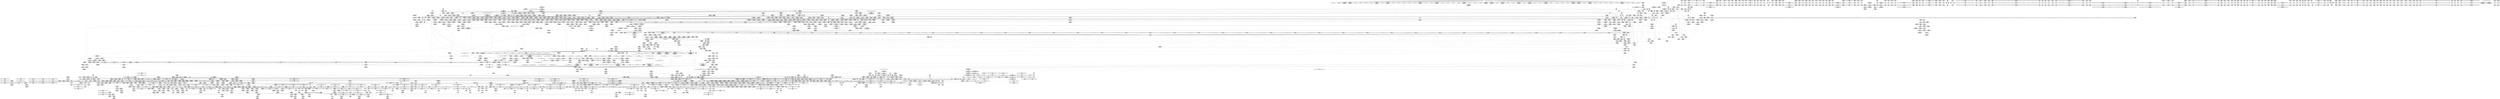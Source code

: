 digraph {
	CE0x8605f00 [shape=record,shape=Mrecord,label="{CE0x8605f00|tomoyo_init_request_info:tmp7|security/tomoyo/util.c,1005|*SummSource*}"]
	CE0x83fc2a0 [shape=record,shape=Mrecord,label="{CE0x83fc2a0|tomoyo_inet_entry:tmp27|security/tomoyo/network.c,485|*SummSink*}"]
	CE0x5eb12c0 [shape=record,shape=Mrecord,label="{CE0x5eb12c0|get_current:bb|*SummSource*}"]
	CE0x4db5d90 [shape=record,shape=Mrecord,label="{CE0x4db5d90|tomoyo_audit_inet_log:tobool|security/tomoyo/network.c,384}"]
	CE0x6bd6d20 [shape=record,shape=Mrecord,label="{CE0x6bd6d20|tomoyo_check_inet_address:retval.0|*SummSource*}"]
	CE0x8464160 [shape=record,shape=Mrecord,label="{CE0x8464160|tomoyo_check_inet_address:if.end20|*SummSource*}"]
	CE0x4f6bc30 [shape=record,shape=Mrecord,label="{CE0x4f6bc30|tomoyo_audit_inet_log:conv|security/tomoyo/network.c,389}"]
	CE0x6961ab0 [shape=record,shape=Mrecord,label="{CE0x6961ab0|tomoyo_check_inet_address:is_ipv610|security/tomoyo/network.c,519}"]
	CE0x4f95730 [shape=record,shape=Mrecord,label="{CE0x4f95730|i32_6|*Constant*}"]
	CE0x4e597a0 [shape=record,shape=Mrecord,label="{CE0x4e597a0|tomoyo_audit_net_log:r|Function::tomoyo_audit_net_log&Arg::r::|*SummSource*}"]
	CE0x6c38290 [shape=record,shape=Mrecord,label="{CE0x6c38290|GLOBAL:tomoyo_read_lock16|*Constant*|*SummSource*}"]
	CE0x5caea10 [shape=record,shape=Mrecord,label="{CE0x5caea10|i32_3|*Constant*}"]
	CE0x5ea2300 [shape=record,shape=Mrecord,label="{CE0x5ea2300|tomoyo_get_mode:conv5|security/tomoyo/util.c,983}"]
	CE0x6ac79e0 [shape=record,shape=Mrecord,label="{CE0x6ac79e0|i64*_getelementptr_inbounds_(_11_x_i64_,_11_x_i64_*___llvm_gcov_ctr54147,_i64_0,_i64_8)|*Constant*|*SummSink*}"]
	CE0x82c6890 [shape=record,shape=Mrecord,label="{CE0x82c6890|tomoyo_inet_entry:operation7|security/tomoyo/network.c,477|*SummSink*}"]
	CE0x4d93ea0 [shape=record,shape=Mrecord,label="{CE0x4d93ea0|tomoyo_check_inet_address:addr|Function::tomoyo_check_inet_address&Arg::addr::}"]
	CE0x6d6e8e0 [shape=record,shape=Mrecord,label="{CE0x6d6e8e0|tomoyo_get_mode:add|security/tomoyo/util.c,984|*SummSink*}"]
	CE0x5b0e1d0 [shape=record,shape=Mrecord,label="{CE0x5b0e1d0|tomoyo_print_ipv6:call1|security/tomoyo/network.c,110}"]
	CE0x6b32e40 [shape=record,shape=Mrecord,label="{CE0x6b32e40|%struct.task_struct*_(%struct.task_struct**)*_asm_movq_%gs:$_1:P_,$0_,_r,im,_dirflag_,_fpsr_,_flags_|*SummSink*}"]
	CE0x4f4d310 [shape=record,shape=Mrecord,label="{CE0x4f4d310|tomoyo_domain:if.then|*SummSink*}"]
	CE0x4fc5190 [shape=record,shape=Mrecord,label="{CE0x4fc5190|tomoyo_audit_inet_log:inet_network13|security/tomoyo/network.c,392}"]
	CE0x6963620 [shape=record,shape=Mrecord,label="{CE0x6963620|tomoyo_check_inet_address:tmp15|security/tomoyo/network.c,517|*SummSource*}"]
	CE0x6de47f0 [shape=record,shape=Mrecord,label="{CE0x6de47f0|_call_void_srcu_read_unlock20(%struct.srcu_struct*_tomoyo_ss,_i32_%idx)_#9,_!dbg_!38903|security/tomoyo/common.h,1109|*SummSource*}"]
	CE0x5cae660 [shape=record,shape=Mrecord,label="{CE0x5cae660|__llvm_gcov_indirect_counter_increment10:counter|*SummSource*}"]
	CE0x833c7c0 [shape=record,shape=Mrecord,label="{CE0x833c7c0|i64*_getelementptr_inbounds_(_11_x_i64_,_11_x_i64_*___llvm_gcov_ctr54147,_i64_0,_i64_10)|*Constant*|*SummSink*}"]
	CE0x8570640 [shape=record,shape=Mrecord,label="{CE0x8570640|i64*_getelementptr_inbounds_(_4_x_i64_,_4_x_i64_*___llvm_gcov_ctr4731,_i64_0,_i64_0)|*Constant*|*SummSource*}"]
	CE0x85a3b60 [shape=record,shape=Mrecord,label="{CE0x85a3b60|_call_void_mcount()_#3|*SummSource*}"]
	CE0x8341800 [shape=record,shape=Mrecord,label="{CE0x8341800|tomoyo_inet_entry:tmp16|*LoadInst*|security/tomoyo/network.c,476|*SummSink*}"]
	CE0x4f13b70 [shape=record,shape=Mrecord,label="{CE0x4f13b70|128:_i8*,_1208:_%struct.file*,_:_CMRE_42,43_}"]
	CE0x5c60a20 [shape=record,shape=Mrecord,label="{CE0x5c60a20|tomoyo_get_mode:tmp15|security/tomoyo/util.c,983|*SummSink*}"]
	CE0x83e5870 [shape=record,shape=Mrecord,label="{CE0x83e5870|__llvm_gcov_indirect_counter_increment10:entry|*SummSink*}"]
	CE0x50e1090 [shape=record,shape=Mrecord,label="{CE0x50e1090|srcu_read_lock17:tmp3|*SummSink*}"]
	CE0x4fffe20 [shape=record,shape=Mrecord,label="{CE0x4fffe20|tomoyo_print_ipv6:lnot|security/tomoyo/network.c,111|*SummSource*}"]
	CE0x5b40430 [shape=record,shape=Mrecord,label="{CE0x5b40430|i64*_getelementptr_inbounds_(_11_x_i64_,_11_x_i64_*___llvm_gcov_ctr54147,_i64_0,_i64_9)|*Constant*|*SummSink*}"]
	CE0x5b0daa0 [shape=record,shape=Mrecord,label="{CE0x5b0daa0|tomoyo_print_ipv6:cond|security/tomoyo/network.c,111|*SummSource*}"]
	CE0x5b51ed0 [shape=record,shape=Mrecord,label="{CE0x5b51ed0|tomoyo_get_mode:tmp11|security/tomoyo/util.c,982|*SummSource*}"]
	CE0x6e82d40 [shape=record,shape=Mrecord,label="{CE0x6e82d40|tomoyo_inet_entry:tmp14|security/tomoyo/network.c,475}"]
	CE0x83b4f30 [shape=record,shape=Mrecord,label="{CE0x83b4f30|i64*_getelementptr_inbounds_(_4_x_i64_,_4_x_i64_*___llvm_gcov_ctr4137,_i64_0,_i64_1)|*Constant*|*SummSource*}"]
	CE0x5c02cb0 [shape=record,shape=Mrecord,label="{CE0x5c02cb0|tomoyo_get_mode:tmp|*SummSource*}"]
	CE0x5c89820 [shape=record,shape=Mrecord,label="{CE0x5c89820|i64*_getelementptr_inbounds_(_19_x_i64_,_19_x_i64_*___llvm_gcov_ctr4846,_i64_0,_i64_10)|*Constant*|*SummSink*}"]
	CE0x4d9bfd0 [shape=record,shape=Mrecord,label="{CE0x4d9bfd0|tomoyo_domain:do.end|*SummSink*}"]
	CE0x5abd4d0 [shape=record,shape=Mrecord,label="{CE0x5abd4d0|i32_0|*Constant*}"]
	CE0x4f43850 [shape=record,shape=Mrecord,label="{CE0x4f43850|tomoyo_domain:land.lhs.true2|*SummSource*}"]
	CE0x4fe38c0 [shape=record,shape=Mrecord,label="{CE0x4fe38c0|i64_128|*Constant*|*SummSink*}"]
	CE0x6855740 [shape=record,shape=Mrecord,label="{CE0x6855740|tomoyo_check_inet_address:tmp18|security/tomoyo/network.c,517|*SummSource*}"]
	CE0x6d76fa0 [shape=record,shape=Mrecord,label="{CE0x6d76fa0|tomoyo_inet_entry:tmp18|security/tomoyo/network.c,478|*SummSink*}"]
	CE0x6eceac0 [shape=record,shape=Mrecord,label="{CE0x6eceac0|%struct.lockdep_map*_null|*Constant*|*SummSource*}"]
	CE0x4ed1270 [shape=record,shape=Mrecord,label="{CE0x4ed1270|tomoyo_print_ipv4:max_ip|Function::tomoyo_print_ipv4&Arg::max_ip::}"]
	CE0x6a0bd70 [shape=record,shape=Mrecord,label="{CE0x6a0bd70|tomoyo_domain:tobool1|security/tomoyo/common.h,1205}"]
	CE0x83a4040 [shape=record,shape=Mrecord,label="{CE0x83a4040|tomoyo_audit_inet_log:entry|*SummSource*}"]
	CE0x6d26fa0 [shape=record,shape=Mrecord,label="{CE0x6d26fa0|tomoyo_audit_inet_log:bb|*SummSink*}"]
	CE0x82f9380 [shape=record,shape=Mrecord,label="{CE0x82f9380|tomoyo_inet_entry:frombool|security/tomoyo/network.c,478|*SummSink*}"]
	CE0x82a4940 [shape=record,shape=Mrecord,label="{CE0x82a4940|tomoyo_check_inet_address:tmp14|security/tomoyo/network.c,514|*SummSource*}"]
	CE0x833c830 [shape=record,shape=Mrecord,label="{CE0x833c830|tomoyo_domain:tmp19|security/tomoyo/common.h,1205|*SummSink*}"]
	CE0x69faff0 [shape=record,shape=Mrecord,label="{CE0x69faff0|tomoyo_domain:tmp17|security/tomoyo/common.h,1205}"]
	CE0x4e55a50 [shape=record,shape=Mrecord,label="{CE0x4e55a50|128:_i8*,_1208:_%struct.file*,_:_CMRE_44,45_}"]
	CE0x82ad530 [shape=record,shape=Mrecord,label="{CE0x82ad530|rcu_lock_release21:bb}"]
	CE0x6e31900 [shape=record,shape=Mrecord,label="{CE0x6e31900|tomoyo_check_inet_address:tmp29|*LoadInst*|security/tomoyo/network.c,527|*SummSink*}"]
	CE0x8485970 [shape=record,shape=Mrecord,label="{CE0x8485970|GLOBAL:__llvm_gcov_indirect_counter_increment10|*Constant*}"]
	CE0x5c0b920 [shape=record,shape=Mrecord,label="{CE0x5c0b920|__llvm_gcov_indirect_counter_increment10:tmp|*SummSink*}"]
	CE0x6f06e60 [shape=record,shape=Mrecord,label="{CE0x6f06e60|24:_i32*,_32:_i16,_34:_i8,_35:_i8,_36:_i8,_72:_i8,_:_SCMRE_59,60_}"]
	CE0x4f901b0 [shape=record,shape=Mrecord,label="{CE0x4f901b0|tomoyo_get_mode:bb}"]
	CE0x5a72dd0 [shape=record,shape=Mrecord,label="{CE0x5a72dd0|i64*_getelementptr_inbounds_(_5_x_i64_,_5_x_i64_*___llvm_gcov_ctr32134,_i64_0,_i64_0)|*Constant*}"]
	CE0x8606270 [shape=record,shape=Mrecord,label="{CE0x8606270|tomoyo_audit_inet_log:is_ipv6|security/tomoyo/network.c,384|*SummSource*}"]
	CE0x4f3f0b0 [shape=record,shape=Mrecord,label="{CE0x4f3f0b0|tomoyo_print_ipv6:entry|*SummSource*}"]
	CE0x4f5c430 [shape=record,shape=Mrecord,label="{CE0x4f5c430|tomoyo_audit_inet_log:conv10|security/tomoyo/network.c,391|*SummSource*}"]
	CE0x83415d0 [shape=record,shape=Mrecord,label="{CE0x83415d0|i32_3|*Constant*}"]
	CE0x6b15510 [shape=record,shape=Mrecord,label="{CE0x6b15510|tomoyo_check_inet_address:tmp5|security/tomoyo/network.c,509|*SummSink*}"]
	CE0x8578390 [shape=record,shape=Mrecord,label="{CE0x8578390|0:_i8,_1:_i8,_8:_i16,_16:_i32*,_24:_i8,_:_CMR_24,25_|*MultipleSource*|Function::tomoyo_check_inet_address&Arg::address::|security/tomoyo/network.c,505}"]
	CE0x5abca30 [shape=record,shape=Mrecord,label="{CE0x5abca30|tomoyo_audit_inet_log:tmp12|security/tomoyo/network.c,386}"]
	CE0x5d41ac0 [shape=record,shape=Mrecord,label="{CE0x5d41ac0|tomoyo_init_request_info:tmp11|security/tomoyo/util.c,1007|*SummSource*}"]
	CE0x5c409e0 [shape=record,shape=Mrecord,label="{CE0x5c409e0|i64*_getelementptr_inbounds_(_2_x_i64_,_2_x_i64_*___llvm_gcov_ctr2253,_i64_0,_i64_0)|*Constant*}"]
	CE0x6e4b540 [shape=record,shape=Mrecord,label="{CE0x6e4b540|tomoyo_inet_entry:do.cond|*SummSink*}"]
	CE0x5b42ec0 [shape=record,shape=Mrecord,label="{CE0x5b42ec0|i8*_getelementptr_inbounds_(_21_x_i8_,_21_x_i8_*_.str9,_i32_0,_i32_0)|*Constant*|*SummSink*}"]
	CE0x5cee820 [shape=record,shape=Mrecord,label="{CE0x5cee820|tomoyo_check_inet_address:tmp9|security/tomoyo/network.c,511|*SummSink*}"]
	CE0x5ce1180 [shape=record,shape=Mrecord,label="{CE0x5ce1180|tomoyo_get_mode:conv|security/tomoyo/util.c,982|*SummSource*}"]
	CE0x69870f0 [shape=record,shape=Mrecord,label="{CE0x69870f0|tomoyo_check_inet_address:tmp22|security/tomoyo/network.c,519|*SummSource*}"]
	CE0x5aa2210 [shape=record,shape=Mrecord,label="{CE0x5aa2210|tomoyo_read_lock16:tmp2|*SummSource*}"]
	CE0x6d7e030 [shape=record,shape=Mrecord,label="{CE0x6d7e030|tomoyo_audit_net_log:tmp2}"]
	CE0x5bf41b0 [shape=record,shape=Mrecord,label="{CE0x5bf41b0|tomoyo_print_ipv4:tmp4|security/tomoyo/network.c,93|*SummSink*}"]
	CE0x8373570 [shape=record,shape=Mrecord,label="{CE0x8373570|tomoyo_inet_entry:param24|security/tomoyo/network.c,480|*SummSource*}"]
	CE0x4f0af40 [shape=record,shape=Mrecord,label="{CE0x4f0af40|i32_255|*Constant*}"]
	CE0x6a39e70 [shape=record,shape=Mrecord,label="{CE0x6a39e70|tomoyo_check_inet_address:tmp31|security/tomoyo/network.c,527}"]
	CE0x6e26e50 [shape=record,shape=Mrecord,label="{CE0x6e26e50|__fswab16:shr|include/uapi/linux/swab.h,53}"]
	CE0x856f610 [shape=record,shape=Mrecord,label="{CE0x856f610|i64*_getelementptr_inbounds_(_2_x_i64_,_2_x_i64_*___llvm_gcov_ctr53148,_i64_0,_i64_0)|*Constant*|*SummSink*}"]
	CE0x6dd4580 [shape=record,shape=Mrecord,label="{CE0x6dd4580|rcu_lock_release21:map|Function::rcu_lock_release21&Arg::map::|*SummSource*}"]
	CE0x509d300 [shape=record,shape=Mrecord,label="{CE0x509d300|tomoyo_check_inet_address:tmp28|security/tomoyo/network.c,525|*SummSink*}"]
	CE0x5c60230 [shape=record,shape=Mrecord,label="{CE0x5c60230|_call_void_mcount()_#3|*SummSource*}"]
	CE0x5bf3fe0 [shape=record,shape=Mrecord,label="{CE0x5bf3fe0|tomoyo_print_ipv4:tmp4|security/tomoyo/network.c,93}"]
	CE0x6caef10 [shape=record,shape=Mrecord,label="{CE0x6caef10|tomoyo_audit_net_log:arrayidx2|security/tomoyo/network.c,368|*SummSink*}"]
	CE0x6f06cc0 [shape=record,shape=Mrecord,label="{CE0x6f06cc0|24:_i32*,_32:_i16,_34:_i8,_35:_i8,_36:_i8,_72:_i8,_:_SCMRE_58,59_}"]
	CE0x834e450 [shape=record,shape=Mrecord,label="{CE0x834e450|tomoyo_inet_entry:call21|security/tomoyo/network.c,480|*SummSource*}"]
	CE0x4f3c800 [shape=record,shape=Mrecord,label="{CE0x4f3c800|tomoyo_print_ipv4:tmp2}"]
	CE0x6eab160 [shape=record,shape=Mrecord,label="{CE0x6eab160|tomoyo_init_request_info:tmp5|security/tomoyo/util.c,1004}"]
	CE0x8403580 [shape=record,shape=Mrecord,label="{CE0x8403580|tomoyo_inet_entry:tmp29|security/tomoyo/network.c,486|*SummSource*}"]
	CE0x833eb50 [shape=record,shape=Mrecord,label="{CE0x833eb50|tomoyo_audit_net_log:tmp5|security/tomoyo/network.c,368}"]
	CE0x84943e0 [shape=record,shape=Mrecord,label="{CE0x84943e0|i64_8|*Constant*}"]
	CE0x6a61040 [shape=record,shape=Mrecord,label="{CE0x6a61040|__fswab16:entry}"]
	CE0x83fc230 [shape=record,shape=Mrecord,label="{CE0x83fc230|tomoyo_inet_entry:tmp27|security/tomoyo/network.c,485|*SummSource*}"]
	CE0x6d74d20 [shape=record,shape=Mrecord,label="{CE0x6d74d20|i64_7|*Constant*}"]
	CE0x5e0cc00 [shape=record,shape=Mrecord,label="{CE0x5e0cc00|tomoyo_get_mode:mode.1|*SummSource*}"]
	CE0x4f6b880 [shape=record,shape=Mrecord,label="{CE0x4f6b880|tomoyo_audit_inet_log:call|security/tomoyo/network.c,389|*SummSource*}"]
	CE0x8401950 [shape=record,shape=Mrecord,label="{CE0x8401950|get_current:tmp4|./arch/x86/include/asm/current.h,14}"]
	CE0x5cee740 [shape=record,shape=Mrecord,label="{CE0x5cee740|i64*_getelementptr_inbounds_(_19_x_i64_,_19_x_i64_*___llvm_gcov_ctr4846,_i64_0,_i64_7)|*Constant*|*SummSource*}"]
	CE0x848a3b0 [shape=record,shape=Mrecord,label="{CE0x848a3b0|__llvm_gcov_indirect_counter_increment10:predecessor|Function::__llvm_gcov_indirect_counter_increment10&Arg::predecessor::|*SummSink*}"]
	CE0x5c83850 [shape=record,shape=Mrecord,label="{CE0x5c83850|tomoyo_get_mode:tmp4|security/tomoyo/util.c,978|*SummSource*}"]
	CE0x6b6d9f0 [shape=record,shape=Mrecord,label="{CE0x6b6d9f0|_ret_i32_%error.0,_!dbg_!38961|security/tomoyo/network.c,488}"]
	CE0x6cf0cd0 [shape=record,shape=Mrecord,label="{CE0x6cf0cd0|tomoyo_read_unlock19:tmp3}"]
	CE0x8441290 [shape=record,shape=Mrecord,label="{CE0x8441290|VOIDTB_TE_array:_GCR_.str6_private_unnamed_addr_constant_11_x_i8_c_%pI4%c%pI4_00_,_align_1:_elem_0:default:}"]
	CE0x6bbd960 [shape=record,shape=Mrecord,label="{CE0x6bbd960|0:_i8,_array:_GCRE_tomoyo_index2category_constant_39_x_i8_c_00_00_00_00_00_00_00_00_00_00_00_00_00_00_00_00_00_00_00_00_00_00_00_01_01_01_01_01_01_01_01_01_01_01_01_01_01_01_02_,_align_16:_elem_30::|security/tomoyo/util.c,983}"]
	CE0x5db1d00 [shape=record,shape=Mrecord,label="{CE0x5db1d00|tomoyo_get_mode:if.then13|*SummSource*}"]
	CE0x6ad6150 [shape=record,shape=Mrecord,label="{CE0x6ad6150|GLOBAL:lockdep_rcu_suspicious|*Constant*|*SummSink*}"]
	CE0x4f63f60 [shape=record,shape=Mrecord,label="{CE0x4f63f60|tomoyo_init_request_info:domain1|security/tomoyo/util.c,1006}"]
	CE0x6e61f50 [shape=record,shape=Mrecord,label="{CE0x6e61f50|GLOBAL:tomoyo_domain|*Constant*|*SummSink*}"]
	CE0x698bde0 [shape=record,shape=Mrecord,label="{CE0x698bde0|i64**_getelementptr_inbounds_(_3_x_i64*_,_3_x_i64*_*___llvm_gcda_edge_table49,_i64_0,_i64_1)|*Constant*|*SummSink*}"]
	CE0x4f8fc20 [shape=record,shape=Mrecord,label="{CE0x4f8fc20|tomoyo_print_ipv6:tmp2}"]
	CE0x5101b40 [shape=record,shape=Mrecord,label="{CE0x5101b40|tomoyo_check_inet_address:cmp|security/tomoyo/network.c,509|*SummSink*}"]
	CE0x4f41bb0 [shape=record,shape=Mrecord,label="{CE0x4f41bb0|tomoyo_get_mode:if.then|*SummSource*}"]
	CE0x5c41430 [shape=record,shape=Mrecord,label="{CE0x5c41430|_call_void_mcount()_#3}"]
	CE0x6a40fa0 [shape=record,shape=Mrecord,label="{CE0x6a40fa0|srcu_read_unlock20:tmp3}"]
	CE0x6ae0930 [shape=record,shape=Mrecord,label="{CE0x6ae0930|_ret_void,_!dbg_!38908|include/linux/rcupdate.h,419|*SummSink*}"]
	CE0x6dd3e60 [shape=record,shape=Mrecord,label="{CE0x6dd3e60|GLOBAL:rcu_lock_release21|*Constant*|*SummSource*}"]
	CE0x6d7e390 [shape=record,shape=Mrecord,label="{CE0x6d7e390|tomoyo_domain:tmp13|security/tomoyo/common.h,1205|*SummSink*}"]
	CE0x6d30220 [shape=record,shape=Mrecord,label="{CE0x6d30220|tomoyo_get_mode:add|security/tomoyo/util.c,984|*SummSource*}"]
	CE0x69634f0 [shape=record,shape=Mrecord,label="{CE0x69634f0|tomoyo_check_inet_address:tmp15|security/tomoyo/network.c,517}"]
	CE0x83b5500 [shape=record,shape=Mrecord,label="{CE0x83b5500|GLOBAL:tomoyo_proto_keyword|Global_var:tomoyo_proto_keyword|*SummSource*}"]
	CE0x6bba3c0 [shape=record,shape=Mrecord,label="{CE0x6bba3c0|rcu_lock_acquire18:tmp|*SummSink*}"]
	CE0x790c6b0 [shape=record,shape=Mrecord,label="{CE0x790c6b0|i64*_getelementptr_inbounds_(_4_x_i64_,_4_x_i64_*___llvm_gcov_ctr4137,_i64_0,_i64_0)|*Constant*}"]
	CE0x6c36940 [shape=record,shape=Mrecord,label="{CE0x6c36940|tomoyo_inet_entry:tmp13|security/tomoyo/network.c,473|*SummSink*}"]
	CE0x6d24d00 [shape=record,shape=Mrecord,label="{CE0x6d24d00|i64_4|*Constant*}"]
	CE0x4d9bcf0 [shape=record,shape=Mrecord,label="{CE0x4d9bcf0|0:_i8,_array:_GCRE_tomoyo_index2category_constant_39_x_i8_c_00_00_00_00_00_00_00_00_00_00_00_00_00_00_00_00_00_00_00_00_00_00_00_01_01_01_01_01_01_01_01_01_01_01_01_01_01_01_02_,_align_16:_elem_19::|security/tomoyo/util.c,983}"]
	CE0x4f8ff10 [shape=record,shape=Mrecord,label="{CE0x4f8ff10|tomoyo_get_mode:return|*SummSource*}"]
	CE0x4e59f30 [shape=record,shape=Mrecord,label="{CE0x4e59f30|tomoyo_audit_net_log:address|Function::tomoyo_audit_net_log&Arg::address::|*SummSource*}"]
	CE0x6978670 [shape=record,shape=Mrecord,label="{CE0x6978670|tomoyo_read_lock16:tmp|*SummSource*}"]
	CE0x5d9c810 [shape=record,shape=Mrecord,label="{CE0x5d9c810|i8_1|*Constant*}"]
	CE0x5babd70 [shape=record,shape=Mrecord,label="{CE0x5babd70|GLOBAL:tomoyo_audit_net_log|*Constant*}"]
	CE0x5ce0de0 [shape=record,shape=Mrecord,label="{CE0x5ce0de0|tomoyo_domain:tmp5|security/tomoyo/common.h,1205|*SummSource*}"]
	CE0x5ae8d60 [shape=record,shape=Mrecord,label="{CE0x5ae8d60|tomoyo_check_inet_address:address11|security/tomoyo/network.c,520|*SummSink*}"]
	CE0x5cae500 [shape=record,shape=Mrecord,label="{CE0x5cae500|__llvm_gcov_indirect_counter_increment10:counter}"]
	CE0x69639b0 [shape=record,shape=Mrecord,label="{CE0x69639b0|tomoyo_check_inet_address:tmp16|security/tomoyo/network.c,517|*SummSource*}"]
	CE0x85cc1c0 [shape=record,shape=Mrecord,label="{CE0x85cc1c0|tomoyo_audit_inet_log:tmp}"]
	CE0x5aa2620 [shape=record,shape=Mrecord,label="{CE0x5aa2620|tomoyo_inet_entry:arrayidx|security/tomoyo/network.c,471|*SummSink*}"]
	CE0x5b96200 [shape=record,shape=Mrecord,label="{CE0x5b96200|tomoyo_check_inet_address:address|Function::tomoyo_check_inet_address&Arg::address::|*SummSource*}"]
	CE0x6cf0700 [shape=record,shape=Mrecord,label="{CE0x6cf0700|tomoyo_inet_entry:tmp8|security/tomoyo/network.c,473|*SummSink*}"]
	CE0x6ac8040 [shape=record,shape=Mrecord,label="{CE0x6ac8040|tomoyo_domain:if.end|*SummSource*}"]
	CE0x690ca20 [shape=record,shape=Mrecord,label="{CE0x690ca20|__llvm_gcov_indirect_counter_increment10:tmp3}"]
	CE0x68b98f0 [shape=record,shape=Mrecord,label="{CE0x68b98f0|i64**_getelementptr_inbounds_(_3_x_i64*_,_3_x_i64*_*___llvm_gcda_edge_table49,_i64_0,_i64_0)|*Constant*}"]
	CE0x6c71f80 [shape=record,shape=Mrecord,label="{CE0x6c71f80|24:_i32*,_32:_i16,_34:_i8,_35:_i8,_36:_i8,_72:_i8,_:_SCMRE_32,33_}"]
	CE0x8485f50 [shape=record,shape=Mrecord,label="{CE0x8485f50|i32_2|*Constant*|*SummSink*}"]
	CE0x5dfd2d0 [shape=record,shape=Mrecord,label="{CE0x5dfd2d0|tomoyo_inet_entry:inet|security/tomoyo/network.c,478|*SummSink*}"]
	CE0x69bcda0 [shape=record,shape=Mrecord,label="{CE0x69bcda0|tomoyo_audit_inet_log:inet_network3|security/tomoyo/network.c,384|*SummSource*}"]
	CE0x852b480 [shape=record,shape=Mrecord,label="{CE0x852b480|i32_1|*Constant*|*SummSource*}"]
	CE0x5bb7a80 [shape=record,shape=Mrecord,label="{CE0x5bb7a80|tomoyo_read_unlock19:bb|*SummSource*}"]
	CE0x8481920 [shape=record,shape=Mrecord,label="{CE0x8481920|tomoyo_audit_inet_log:tmp9|security/tomoyo/network.c,385|*SummSource*}"]
	CE0x5ee5410 [shape=record,shape=Mrecord,label="{CE0x5ee5410|i64**_getelementptr_inbounds_(_3_x_i64*_,_3_x_i64*_*___llvm_gcda_edge_table49,_i64_0,_i64_0)|*Constant*|*SummSource*}"]
	CE0x6a5a440 [shape=record,shape=Mrecord,label="{CE0x6a5a440|i64*_getelementptr_inbounds_(_19_x_i64_,_19_x_i64_*___llvm_gcov_ctr4846,_i64_0,_i64_15)|*Constant*|*SummSink*}"]
	CE0x4f53200 [shape=record,shape=Mrecord,label="{CE0x4f53200|tomoyo_get_mode:tmp7|security/tomoyo/util.c,979|*SummSink*}"]
	CE0x82d2fe0 [shape=record,shape=Mrecord,label="{CE0x82d2fe0|tomoyo_inet_entry:is_ipv6|security/tomoyo/network.c,478}"]
	CE0x4e358f0 [shape=record,shape=Mrecord,label="{CE0x4e358f0|i64*_getelementptr_inbounds_(_2_x_i64_,_2_x_i64_*___llvm_gcov_ctr2253,_i64_0,_i64_0)|*Constant*|*SummSource*}"]
	CE0x6864480 [shape=record,shape=Mrecord,label="{CE0x6864480|rcu_lock_acquire18:indirectgoto|*SummSink*}"]
	CE0x8433c00 [shape=record,shape=Mrecord,label="{CE0x8433c00|i32_24|*Constant*|*SummSink*}"]
	CE0x69a7c30 [shape=record,shape=Mrecord,label="{CE0x69a7c30|tomoyo_audit_inet_log:if.end|*SummSource*}"]
	CE0x6a68c70 [shape=record,shape=Mrecord,label="{CE0x6a68c70|tomoyo_check_inet_address:conv17|security/tomoyo/network.c,528}"]
	CE0x69397b0 [shape=record,shape=Mrecord,label="{CE0x69397b0|tomoyo_check_inet_address:sin6_addr|security/tomoyo/network.c,513|*SummSink*}"]
	CE0x5b30a70 [shape=record,shape=Mrecord,label="{CE0x5b30a70|tomoyo_audit_net_log:operation|Function::tomoyo_audit_net_log&Arg::operation::|*SummSink*}"]
	CE0x5000620 [shape=record,shape=Mrecord,label="{CE0x5000620|tomoyo_print_ipv6:cond|security/tomoyo/network.c,111}"]
	CE0x6e62460 [shape=record,shape=Mrecord,label="{CE0x6e62460|%struct.tomoyo_domain_info*_null|*Constant*|*SummSink*}"]
	CE0x4e77c40 [shape=record,shape=Mrecord,label="{CE0x4e77c40|tomoyo_domain:tmp21|security/tomoyo/common.h,1205}"]
	CE0x6909980 [shape=record,shape=Mrecord,label="{CE0x6909980|_ret_i32_%retval.0,_!dbg_!38935|security/tomoyo/util.c,988}"]
	CE0x7904c60 [shape=record,shape=Mrecord,label="{CE0x7904c60|tomoyo_get_mode:tmp14|security/tomoyo/util.c,983|*SummSource*}"]
	CE0x82d24b0 [shape=record,shape=Mrecord,label="{CE0x82d24b0|tomoyo_inet_entry:operation10|security/tomoyo/network.c,477|*SummSink*}"]
	CE0x4df1580 [shape=record,shape=Mrecord,label="{CE0x4df1580|tomoyo_audit_inet_log:bb|*SummSource*}"]
	CE0x50bc6c0 [shape=record,shape=Mrecord,label="{CE0x50bc6c0|tomoyo_audit_inet_log:address1|security/tomoyo/network.c,382|*SummSink*}"]
	CE0x5caebb0 [shape=record,shape=Mrecord,label="{CE0x5caebb0|tomoyo_check_inet_address:tmp11|security/tomoyo/network.c,513|*SummSource*}"]
	CE0x4f3c8e0 [shape=record,shape=Mrecord,label="{CE0x4f3c8e0|tomoyo_print_ipv4:tmp2|*SummSink*}"]
	CE0x6e04ac0 [shape=record,shape=Mrecord,label="{CE0x6e04ac0|tomoyo_inet_entry:bb|*SummSource*}"]
	CE0x6a51b00 [shape=record,shape=Mrecord,label="{CE0x6a51b00|tomoyo_audit_net_log:arrayidx|security/tomoyo/network.c,367}"]
	CE0x6d5f670 [shape=record,shape=Mrecord,label="{CE0x6d5f670|i64*_getelementptr_inbounds_(_2_x_i64_,_2_x_i64_*___llvm_gcov_ctr4038,_i64_0,_i64_1)|*Constant*|*SummSource*}"]
	CE0x5edbfc0 [shape=record,shape=Mrecord,label="{CE0x5edbfc0|rcu_lock_acquire18:tmp|*SummSource*}"]
	CE0x6b45640 [shape=record,shape=Mrecord,label="{CE0x6b45640|tomoyo_check_inet_address:call21|security/tomoyo/network.c,529|*SummSource*}"]
	CE0x4f5cdc0 [shape=record,shape=Mrecord,label="{CE0x4f5cdc0|tomoyo_audit_inet_log:param12|security/tomoyo/network.c,392}"]
	CE0x6dd41d0 [shape=record,shape=Mrecord,label="{CE0x6dd41d0|rcu_lock_release21:entry|*SummSink*}"]
	CE0x5db9d80 [shape=record,shape=Mrecord,label="{CE0x5db9d80|tomoyo_init_request_info:profile3|security/tomoyo/util.c,1008|*SummSource*}"]
	CE0x4f39860 [shape=record,shape=Mrecord,label="{CE0x4f39860|i64*_getelementptr_inbounds_(_12_x_i64_,_12_x_i64_*___llvm_gcov_ctr31133,_i64_0,_i64_3)|*Constant*|*SummSink*}"]
	CE0x6ecf6d0 [shape=record,shape=Mrecord,label="{CE0x6ecf6d0|i64*_getelementptr_inbounds_(_4_x_i64_,_4_x_i64_*___llvm_gcov_ctr4137,_i64_0,_i64_3)|*Constant*|*SummSink*}"]
	CE0x82a4aa0 [shape=record,shape=Mrecord,label="{CE0x82a4aa0|tomoyo_check_inet_address:tmp14|security/tomoyo/network.c,514|*SummSink*}"]
	CE0x5eb1200 [shape=record,shape=Mrecord,label="{CE0x5eb1200|get_current:bb}"]
	CE0x836faa0 [shape=record,shape=Mrecord,label="{CE0x836faa0|tomoyo_inet_entry:tmp22|security/tomoyo/network.c,482|*SummSource*}"]
	CE0x5aca730 [shape=record,shape=Mrecord,label="{CE0x5aca730|GLOBAL:srcu_read_lock17|*Constant*|*SummSource*}"]
	"CONST[source:0(mediator),value:2(dynamic)][purpose:{subject}][SnkIdx:0]"
	CE0x82adc30 [shape=record,shape=Mrecord,label="{CE0x82adc30|get_current:tmp}"]
	CE0x6d77110 [shape=record,shape=Mrecord,label="{CE0x6d77110|tomoyo_inet_entry:tmp18|security/tomoyo/network.c,478}"]
	CE0x5c7b040 [shape=record,shape=Mrecord,label="{CE0x5c7b040|tomoyo_domain:tmp10|security/tomoyo/common.h,1205|*SummSource*}"]
	CE0x4fe3ec0 [shape=record,shape=Mrecord,label="{CE0x4fe3ec0|tomoyo_audit_inet_log:param8|security/tomoyo/network.c,391}"]
	CE0x6b2dda0 [shape=record,shape=Mrecord,label="{CE0x6b2dda0|tomoyo_check_inet_address:conv17|security/tomoyo/network.c,528|*SummSink*}"]
	CE0x5c04810 [shape=record,shape=Mrecord,label="{CE0x5c04810|i8_0|*Constant*|*SummSource*}"]
	CE0x6b6b340 [shape=record,shape=Mrecord,label="{CE0x6b6b340|i32_-1|*Constant*}"]
	CE0x832c3e0 [shape=record,shape=Mrecord,label="{CE0x832c3e0|tomoyo_inet_entry:param17|security/tomoyo/network.c,479|*SummSource*}"]
	CE0x8614200 [shape=record,shape=Mrecord,label="{CE0x8614200|tomoyo_audit_inet_log:param2|security/tomoyo/network.c,384|*SummSource*}"]
	CE0x6c79b50 [shape=record,shape=Mrecord,label="{CE0x6c79b50|0:_i8,_array:_GCRE_tomoyo_index2category_constant_39_x_i8_c_00_00_00_00_00_00_00_00_00_00_00_00_00_00_00_00_00_00_00_00_00_00_00_01_01_01_01_01_01_01_01_01_01_01_01_01_01_01_02_,_align_16:_elem_38::|security/tomoyo/util.c,983}"]
	CE0x6e61e90 [shape=record,shape=Mrecord,label="{CE0x6e61e90|GLOBAL:tomoyo_domain|*Constant*|*SummSource*}"]
	CE0x5babf40 [shape=record,shape=Mrecord,label="{CE0x5babf40|GLOBAL:tomoyo_audit_net_log|*Constant*|*SummSink*}"]
	CE0x82e4700 [shape=record,shape=Mrecord,label="{CE0x82e4700|i32_1|*Constant*}"]
	CE0x6afba40 [shape=record,shape=Mrecord,label="{CE0x6afba40|srcu_read_lock17:dep_map|include/linux/srcu.h,222|*SummSink*}"]
	CE0x6b152f0 [shape=record,shape=Mrecord,label="{CE0x6b152f0|i64*_getelementptr_inbounds_(_2_x_i64_,_2_x_i64_*___llvm_gcov_ctr5130,_i64_0,_i64_0)|*Constant*|*SummSource*}"]
	CE0x6ee6e60 [shape=record,shape=Mrecord,label="{CE0x6ee6e60|get_current:tmp3|*SummSource*}"]
	CE0x6dad030 [shape=record,shape=Mrecord,label="{CE0x6dad030|tomoyo_get_mode:tmp22|security/tomoyo/util.c,986|*SummSink*}"]
	CE0x5c602d0 [shape=record,shape=Mrecord,label="{CE0x5c602d0|_call_void_mcount()_#3|*SummSink*}"]
	CE0x5dcdfa0 [shape=record,shape=Mrecord,label="{CE0x5dcdfa0|24:_i32*,_32:_i16,_34:_i8,_35:_i8,_36:_i8,_72:_i8,_:_SCMRE_64,72_|*MultipleSource*|security/tomoyo/network.c, 469|security/tomoyo/network.c,469|Function::tomoyo_init_request_info&Arg::r::|security/tomoyo/network.c,475}"]
	CE0x5a73050 [shape=record,shape=Mrecord,label="{CE0x5a73050|tomoyo_inet_entry:tmp2|security/tomoyo/network.c,469}"]
	CE0x4fc3720 [shape=record,shape=Mrecord,label="{CE0x4fc3720|tomoyo_audit_inet_log:inet_network9|security/tomoyo/network.c,391|*SummSource*}"]
	CE0x7904b10 [shape=record,shape=Mrecord,label="{CE0x7904b10|i64*_getelementptr_inbounds_(_12_x_i64_,_12_x_i64_*___llvm_gcov_ctr31133,_i64_0,_i64_6)|*Constant*}"]
	CE0x5e85ba0 [shape=record,shape=Mrecord,label="{CE0x5e85ba0|_ret_i32_%call,_!dbg_!38910|security/tomoyo/network.c,366|*SummSink*}"]
	CE0x6c38300 [shape=record,shape=Mrecord,label="{CE0x6c38300|GLOBAL:tomoyo_read_lock16|*Constant*|*SummSink*}"]
	CE0x78f8d30 [shape=record,shape=Mrecord,label="{CE0x78f8d30|tomoyo_get_mode:return|*SummSink*}"]
	CE0x4f640f0 [shape=record,shape=Mrecord,label="{CE0x4f640f0|i32_4|*Constant*}"]
	CE0x5c09b40 [shape=record,shape=Mrecord,label="{CE0x5c09b40|tomoyo_get_mode:arrayidx4|security/tomoyo/util.c,983|*SummSource*}"]
	CE0x6c79e00 [shape=record,shape=Mrecord,label="{CE0x6c79e00|tomoyo_get_mode:tmp16|security/tomoyo/util.c,983}"]
	CE0x6900010 [shape=record,shape=Mrecord,label="{CE0x6900010|tomoyo_get_mode:profile|Function::tomoyo_get_mode&Arg::profile::|*SummSource*}"]
	CE0x4f33750 [shape=record,shape=Mrecord,label="{CE0x4f33750|_call_void_mcount()_#3}"]
	CE0x4f1b140 [shape=record,shape=Mrecord,label="{CE0x4f1b140|128:_i8*,_1208:_%struct.file*,_:_CMRE_96,104_|*MultipleSource*|security/tomoyo/common.h,1205|security/tomoyo/common.h,1205}"]
	CE0x5dfdce0 [shape=record,shape=Mrecord,label="{CE0x5dfdce0|tomoyo_inet_entry:protocol6|security/tomoyo/network.c,476}"]
	CE0x6d26750 [shape=record,shape=Mrecord,label="{CE0x6d26750|tomoyo_init_request_info:tmp2|security/tomoyo/util.c,1003}"]
	CE0x857f400 [shape=record,shape=Mrecord,label="{CE0x857f400|tomoyo_domain:tmp7|security/tomoyo/common.h,1205|*SummSource*}"]
	CE0x6d7dea0 [shape=record,shape=Mrecord,label="{CE0x6d7dea0|tomoyo_get_mode:arrayidx|security/tomoyo/util.c,981|*SummSink*}"]
	CE0x50932f0 [shape=record,shape=Mrecord,label="{CE0x50932f0|tomoyo_check_inet_address:tmp13|security/tomoyo/network.c,514}"]
	CE0x5b403c0 [shape=record,shape=Mrecord,label="{CE0x5b403c0|i64*_getelementptr_inbounds_(_11_x_i64_,_11_x_i64_*___llvm_gcov_ctr54147,_i64_0,_i64_9)|*Constant*|*SummSource*}"]
	CE0x6e26d20 [shape=record,shape=Mrecord,label="{CE0x6e26d20|__fswab16:and2|include/uapi/linux/swab.h,53}"]
	CE0x5d6d140 [shape=record,shape=Mrecord,label="{CE0x5d6d140|24:_i32*,_32:_i16,_34:_i8,_35:_i8,_36:_i8,_72:_i8,_:_SCMRE_42,43_}"]
	CE0x5bf3b50 [shape=record,shape=Mrecord,label="{CE0x5bf3b50|tomoyo_domain:tmp2|*SummSource*}"]
	CE0x85a4530 [shape=record,shape=Mrecord,label="{CE0x85a4530|tomoyo_check_inet_address:tmp1}"]
	CE0x8478fd0 [shape=record,shape=Mrecord,label="{CE0x8478fd0|_ret_void,_!dbg_!38904|security/tomoyo/common.h,1110}"]
	CE0x50e11e0 [shape=record,shape=Mrecord,label="{CE0x50e11e0|tomoyo_check_inet_address:tmp}"]
	CE0x685e070 [shape=record,shape=Mrecord,label="{CE0x685e070|i64_ptrtoint_(i8*_blockaddress(_rcu_lock_release21,_%__here)_to_i64)|*Constant*|*SummSource*}"]
	CE0x68e5490 [shape=record,shape=Mrecord,label="{CE0x68e5490|tomoyo_init_request_info:tmp12|security/tomoyo/util.c,1010|*SummSink*}"]
	CE0x6a5a9b0 [shape=record,shape=Mrecord,label="{CE0x6a5a9b0|tomoyo_check_inet_address:tmp35|security/tomoyo/network.c,528|*SummSink*}"]
	CE0x6c36380 [shape=record,shape=Mrecord,label="{CE0x6c36380|GLOBAL:__llvm_gcov_ctr32134|Global_var:__llvm_gcov_ctr32134|*SummSink*}"]
	CE0x5d6da90 [shape=record,shape=Mrecord,label="{CE0x5d6da90|tomoyo_check_inet_address:tmp4|security/tomoyo/network.c,509|*SummSink*}"]
	CE0x5a449e0 [shape=record,shape=Mrecord,label="{CE0x5a449e0|i64_3|*Constant*|*SummSink*}"]
	CE0x83b70b0 [shape=record,shape=Mrecord,label="{CE0x83b70b0|i64_7|*Constant*}"]
	CE0x8605960 [shape=record,shape=Mrecord,label="{CE0x8605960|tomoyo_read_unlock19:tmp|*SummSink*}"]
	CE0x5db1240 [shape=record,shape=Mrecord,label="{CE0x5db1240|rcu_lock_acquire18:tmp2}"]
	CE0x6a0c520 [shape=record,shape=Mrecord,label="{CE0x6a0c520|i1_true|*Constant*|*SummSink*}"]
	CE0x6dacfc0 [shape=record,shape=Mrecord,label="{CE0x6dacfc0|i64*_getelementptr_inbounds_(_12_x_i64_,_12_x_i64_*___llvm_gcov_ctr31133,_i64_0,_i64_9)|*Constant*|*SummSink*}"]
	CE0x5af9640 [shape=record,shape=Mrecord,label="{CE0x5af9640|GLOBAL:get_current|*Constant*|*SummSink*}"]
	CE0x5aa2730 [shape=record,shape=Mrecord,label="{CE0x5aa2730|0:_i8,_array:_GCR_tomoyo_inet2mac_internal_constant_6_x_4_x_i8_4_x_i8_zeroinitializer,_4_x_i8_c_17_18_19_00_,_4_x_i8_c_1A_00_00_1B_,_4_x_i8_c_1C_00_00_1D_,_4_x_i8_zeroinitializer,_4_x_i8_zeroinitializer_,_align_16:_elem_0::|security/tomoyo/network.c,471}"]
	CE0x8485de0 [shape=record,shape=Mrecord,label="{CE0x8485de0|tomoyo_check_inet_address:skip}"]
	CE0x6cb1a90 [shape=record,shape=Mrecord,label="{CE0x6cb1a90|tomoyo_print_ipv4:tmp5|security/tomoyo/network.c,93|*SummSource*}"]
	CE0x6a52450 [shape=record,shape=Mrecord,label="{CE0x6a52450|0:_i8*,_array:_GCRE_tomoyo_proto_keyword_constant_6_x_i8*_i8*_getelementptr_inbounds_(_2_x_i8_,_2_x_i8_*_.str22,_i32_0,_i32_0),_i8*_getelementptr_inbounds_(_7_x_i8_,_7_x_i8_*_.str123,_i32_0,_i32_0),_i8*_getelementptr_inbounds_(_6_x_i8_,_6_x_i8_*_.str224,_i32_0,_i32_0),_i8*_getelementptr_inbounds_(_4_x_i8_,_4_x_i8_*_.str325,_i32_0,_i32_0),_i8*_getelementptr_inbounds_(_2_x_i8_,_2_x_i8_*_.str22,_i32_0,_i32_0),_i8*_getelementptr_inbounds_(_10_x_i8_,_10_x_i8_*_.str426,_i32_0,_i32_0)_,_align_16:_elem_3::|security/tomoyo/network.c,367}"]
	CE0x4d93f10 [shape=record,shape=Mrecord,label="{CE0x4d93f10|tomoyo_check_inet_address:addr|Function::tomoyo_check_inet_address&Arg::addr::|*SummSource*}"]
	CE0x5c12a50 [shape=record,shape=Mrecord,label="{CE0x5c12a50|_call_void_mcount()_#3|*SummSink*}"]
	CE0x6ef4ed0 [shape=record,shape=Mrecord,label="{CE0x6ef4ed0|24:_i32*,_32:_i16,_34:_i8,_35:_i8,_36:_i8,_72:_i8,_:_SCMRE_48,49_}"]
	CE0x6ded550 [shape=record,shape=Mrecord,label="{CE0x6ded550|i32_128|*Constant*|*SummSink*}"]
	CE0x5c034a0 [shape=record,shape=Mrecord,label="{CE0x5c034a0|tomoyo_get_mode:if.end9|*SummSink*}"]
	CE0x6a17ad0 [shape=record,shape=Mrecord,label="{CE0x6a17ad0|tomoyo_audit_net_log:tmp1|*SummSink*}"]
	CE0x6a2dad0 [shape=record,shape=Mrecord,label="{CE0x6a2dad0|srcu_read_unlock20:dep_map|include/linux/srcu.h,236}"]
	CE0x832ac10 [shape=record,shape=Mrecord,label="{CE0x832ac10|tomoyo_inet_entry:inet15|security/tomoyo/network.c,479|*SummSink*}"]
	CE0x4dd42f0 [shape=record,shape=Mrecord,label="{CE0x4dd42f0|tomoyo_get_mode:tmp8|security/tomoyo/util.c,979|*SummSink*}"]
	CE0x5b775f0 [shape=record,shape=Mrecord,label="{CE0x5b775f0|tomoyo_audit_inet_log:inet_network15|security/tomoyo/network.c,393}"]
	CE0x6b6dbf0 [shape=record,shape=Mrecord,label="{CE0x6b6dbf0|tomoyo_inet_entry:address|Function::tomoyo_inet_entry&Arg::address::|*SummSource*}"]
	CE0x8557100 [shape=record,shape=Mrecord,label="{CE0x8557100|tomoyo_domain:tmp8|security/tomoyo/common.h,1205|*SummSource*}"]
	CE0x6d5fa10 [shape=record,shape=Mrecord,label="{CE0x6d5fa10|tomoyo_domain:entry|*SummSource*}"]
	CE0x5b52620 [shape=record,shape=Mrecord,label="{CE0x5b52620|tomoyo_domain:tmp14|security/tomoyo/common.h,1205|*SummSource*}"]
	CE0x685d8e0 [shape=record,shape=Mrecord,label="{CE0x685d8e0|rcu_lock_release21:indirectgoto}"]
	CE0x8403b40 [shape=record,shape=Mrecord,label="{CE0x8403b40|tomoyo_inet_entry:tmp30|security/tomoyo/network.c,486|*SummSource*}"]
	CE0x82c8aa0 [shape=record,shape=Mrecord,label="{CE0x82c8aa0|tomoyo_inet_entry:inet_network9|security/tomoyo/network.c,477|*SummSink*}"]
	CE0x6a17cf0 [shape=record,shape=Mrecord,label="{CE0x6a17cf0|i64*_getelementptr_inbounds_(_2_x_i64_,_2_x_i64_*___llvm_gcov_ctr4434,_i64_0,_i64_1)|*Constant*}"]
	CE0x84870c0 [shape=record,shape=Mrecord,label="{CE0x84870c0|tomoyo_read_lock16:bb}"]
	CE0x85fed70 [shape=record,shape=Mrecord,label="{CE0x85fed70|get_current:tmp3}"]
	CE0x4f438c0 [shape=record,shape=Mrecord,label="{CE0x4f438c0|tomoyo_domain:land.lhs.true2|*SummSink*}"]
	CE0x4f41c90 [shape=record,shape=Mrecord,label="{CE0x4f41c90|tomoyo_get_mode:return}"]
	CE0x5c41530 [shape=record,shape=Mrecord,label="{CE0x5c41530|tomoyo_get_mode:if.then13}"]
	CE0x5c19850 [shape=record,shape=Mrecord,label="{CE0x5c19850|__llvm_gcov_indirect_counter_increment10:tmp1|*SummSource*}"]
	CE0x4e37cc0 [shape=record,shape=Mrecord,label="{CE0x4e37cc0|tomoyo_print_ipv4:buffer|Function::tomoyo_print_ipv4&Arg::buffer::|*SummSource*}"]
	CE0x4f5a4f0 [shape=record,shape=Mrecord,label="{CE0x4f5a4f0|0:_i8,_array:_GCRE_tomoyo_index2category_constant_39_x_i8_c_00_00_00_00_00_00_00_00_00_00_00_00_00_00_00_00_00_00_00_00_00_00_00_01_01_01_01_01_01_01_01_01_01_01_01_01_01_01_02_,_align_16:_elem_5::|security/tomoyo/util.c,983}"]
	CE0x833f3c0 [shape=record,shape=Mrecord,label="{CE0x833f3c0|tomoyo_audit_net_log:call|security/tomoyo/network.c,366|*SummSink*}"]
	CE0x50e0cd0 [shape=record,shape=Mrecord,label="{CE0x50e0cd0|tomoyo_inet_entry:arrayidx2|security/tomoyo/network.c,471}"]
	CE0x6c2cfc0 [shape=record,shape=Mrecord,label="{CE0x6c2cfc0|get_current:tmp1|*SummSink*}"]
	CE0x8536ac0 [shape=record,shape=Mrecord,label="{CE0x8536ac0|tomoyo_audit_inet_log:tobool|security/tomoyo/network.c,384|*SummSink*}"]
	CE0x68fd7f0 [shape=record,shape=Mrecord,label="{CE0x68fd7f0|COLLAPSED:_GCMRE___llvm_gcov_ctr5130_internal_global_2_x_i64_zeroinitializer:_elem_0:default:}"]
	CE0x6a535e0 [shape=record,shape=Mrecord,label="{CE0x6a535e0|tomoyo_check_inet_address:tmp32|security/tomoyo/network.c,527|*SummSink*}"]
	CE0x8464350 [shape=record,shape=Mrecord,label="{CE0x8464350|i64_1|*Constant*}"]
	CE0x6cbddd0 [shape=record,shape=Mrecord,label="{CE0x6cbddd0|tomoyo_init_request_info:tmp4|security/tomoyo/util.c,1004|*SummSink*}"]
	CE0x50a2800 [shape=record,shape=Mrecord,label="{CE0x50a2800|__fswab16:shl|include/uapi/linux/swab.h,53}"]
	CE0x69a73a0 [shape=record,shape=Mrecord,label="{CE0x69a73a0|_call_void_tomoyo_print_ipv6(i8*_%arraydecay,_i32_128,_%struct.in6_addr*_%tmp11,_%struct.in6_addr*_%tmp12)_#9,_!dbg_!38918|security/tomoyo/network.c,385|*SummSource*}"]
	CE0x4f2d230 [shape=record,shape=Mrecord,label="{CE0x4f2d230|tomoyo_domain:tmp22|security/tomoyo/common.h,1205}"]
	CE0x83af420 [shape=record,shape=Mrecord,label="{CE0x83af420|tomoyo_audit_inet_log:r|Function::tomoyo_audit_inet_log&Arg::r::|*SummSource*}"]
	CE0x85b5b30 [shape=record,shape=Mrecord,label="{CE0x85b5b30|tomoyo_audit_net_log:idxprom1|security/tomoyo/network.c,368}"]
	CE0x69c62d0 [shape=record,shape=Mrecord,label="{CE0x69c62d0|GLOBAL:lock_acquire|*Constant*}"]
	CE0x6f06980 [shape=record,shape=Mrecord,label="{CE0x6f06980|24:_i32*,_32:_i16,_34:_i8,_35:_i8,_36:_i8,_72:_i8,_:_SCMRE_56,57_}"]
	CE0x69bd190 [shape=record,shape=Mrecord,label="{CE0x69bd190|srcu_read_lock17:tmp2}"]
	CE0x83c6f80 [shape=record,shape=Mrecord,label="{CE0x83c6f80|i64*_getelementptr_inbounds_(_12_x_i64_,_12_x_i64_*___llvm_gcov_ctr31133,_i64_0,_i64_11)|*Constant*|*SummSink*}"]
	CE0x6a52210 [shape=record,shape=Mrecord,label="{CE0x6a52210|0:_i8*,_array:_GCRE_tomoyo_proto_keyword_constant_6_x_i8*_i8*_getelementptr_inbounds_(_2_x_i8_,_2_x_i8_*_.str22,_i32_0,_i32_0),_i8*_getelementptr_inbounds_(_7_x_i8_,_7_x_i8_*_.str123,_i32_0,_i32_0),_i8*_getelementptr_inbounds_(_6_x_i8_,_6_x_i8_*_.str224,_i32_0,_i32_0),_i8*_getelementptr_inbounds_(_4_x_i8_,_4_x_i8_*_.str325,_i32_0,_i32_0),_i8*_getelementptr_inbounds_(_2_x_i8_,_2_x_i8_*_.str22,_i32_0,_i32_0),_i8*_getelementptr_inbounds_(_10_x_i8_,_10_x_i8_*_.str426,_i32_0,_i32_0)_,_align_16:_elem_1::|security/tomoyo/network.c,367}"]
	CE0x6d24970 [shape=record,shape=Mrecord,label="{CE0x6d24970|tomoyo_get_mode:tmp3|security/tomoyo/util.c,978|*SummSource*}"]
	CE0x6a587c0 [shape=record,shape=Mrecord,label="{CE0x6a587c0|tomoyo_audit_net_log:tmp3}"]
	CE0x6dac710 [shape=record,shape=Mrecord,label="{CE0x6dac710|tomoyo_get_mode:tmp21|security/tomoyo/util.c,985|*SummSink*}"]
	CE0x5c09550 [shape=record,shape=Mrecord,label="{CE0x5c09550|_call_void_mcount()_#3}"]
	CE0x85cca60 [shape=record,shape=Mrecord,label="{CE0x85cca60|tomoyo_audit_inet_log:tmp7|security/tomoyo/network.c,384}"]
	CE0x509cde0 [shape=record,shape=Mrecord,label="{CE0x509cde0|tomoyo_check_inet_address:tmp28|security/tomoyo/network.c,525|*SummSource*}"]
	CE0x5c0b280 [shape=record,shape=Mrecord,label="{CE0x5c0b280|tomoyo_check_inet_address:protocol|security/tomoyo/network.c,527|*SummSink*}"]
	CE0x6986d30 [shape=record,shape=Mrecord,label="{CE0x6986d30|i64*_getelementptr_inbounds_(_19_x_i64_,_19_x_i64_*___llvm_gcov_ctr4846,_i64_0,_i64_11)|*Constant*|*SummSource*}"]
	CE0x6ee1de0 [shape=record,shape=Mrecord,label="{CE0x6ee1de0|i64*_getelementptr_inbounds_(_2_x_i64_,_2_x_i64_*___llvm_gcov_ctr2154,_i64_0,_i64_1)|*Constant*|*SummSink*}"]
	CE0x83e24a0 [shape=record,shape=Mrecord,label="{CE0x83e24a0|tomoyo_inet_entry:tmp23|security/tomoyo/network.c,484|*SummSource*}"]
	CE0x4ed77e0 [shape=record,shape=Mrecord,label="{CE0x4ed77e0|i64*_getelementptr_inbounds_(_6_x_i64_,_6_x_i64_*___llvm_gcov_ctr5427,_i64_0,_i64_5)|*Constant*|*SummSource*}"]
	CE0x5b51bd0 [shape=record,shape=Mrecord,label="{CE0x5b51bd0|tomoyo_domain:tobool1|security/tomoyo/common.h,1205|*SummSink*}"]
	CE0x4d8b1e0 [shape=record,shape=Mrecord,label="{CE0x4d8b1e0|tomoyo_read_lock16:entry|*SummSource*}"]
	CE0x6cdf420 [shape=record,shape=Mrecord,label="{CE0x6cdf420|tomoyo_audit_inet_log:arraydecay|security/tomoyo/network.c,385|*SummSource*}"]
	CE0x6dd4670 [shape=record,shape=Mrecord,label="{CE0x6dd4670|rcu_lock_release21:map|Function::rcu_lock_release21&Arg::map::|*SummSink*}"]
	CE0x6ce2b80 [shape=record,shape=Mrecord,label="{CE0x6ce2b80|tomoyo_read_unlock19:tmp2}"]
	CE0x68fdba0 [shape=record,shape=Mrecord,label="{CE0x68fdba0|tomoyo_check_inet_address:in6_u|security/tomoyo/network.c,513|*SummSource*}"]
	CE0x5abac60 [shape=record,shape=Mrecord,label="{CE0x5abac60|tomoyo_read_lock16:tmp3|*SummSink*}"]
	CE0x5050c70 [shape=record,shape=Mrecord,label="{CE0x5050c70|tomoyo_audit_inet_log:protocol|security/tomoyo/network.c,392|*SummSource*}"]
	CE0x5b77090 [shape=record,shape=Mrecord,label="{CE0x5b77090|tomoyo_audit_inet_log:param14|security/tomoyo/network.c,393}"]
	CE0x6ab73e0 [shape=record,shape=Mrecord,label="{CE0x6ab73e0|_call_void___srcu_read_unlock(%struct.srcu_struct*_%sp,_i32_%idx)_#9,_!dbg_!38906|include/linux/srcu.h,237|*SummSink*}"]
	CE0x5ab1c50 [shape=record,shape=Mrecord,label="{CE0x5ab1c50|i64*_getelementptr_inbounds_(_4_x_i64_,_4_x_i64_*___llvm_gcov_ctr4731,_i64_0,_i64_2)|*Constant*|*SummSource*}"]
	CE0x6b96b80 [shape=record,shape=Mrecord,label="{CE0x6b96b80|i64*_getelementptr_inbounds_(_19_x_i64_,_19_x_i64_*___llvm_gcov_ctr4846,_i64_0,_i64_17)|*Constant*|*SummSource*}"]
	CE0x5bce860 [shape=record,shape=Mrecord,label="{CE0x5bce860|COLLAPSED:_GCMRE___llvm_gcov_ctr4632_internal_global_2_x_i64_zeroinitializer:_elem_0:default:}"]
	CE0x50a2aa0 [shape=record,shape=Mrecord,label="{CE0x50a2aa0|__fswab16:conv1|include/uapi/linux/swab.h,53|*SummSource*}"]
	CE0x6caeb60 [shape=record,shape=Mrecord,label="{CE0x6caeb60|tomoyo_audit_net_log:arrayidx2|security/tomoyo/network.c,368}"]
	CE0x83a3e00 [shape=record,shape=Mrecord,label="{CE0x83a3e00|GLOBAL:tomoyo_audit_inet_log|*Constant*|*SummSource*}"]
	CE0x6ab77b0 [shape=record,shape=Mrecord,label="{CE0x6ab77b0|GLOBAL:__srcu_read_unlock|*Constant*|*SummSource*}"]
	CE0x68e5310 [shape=record,shape=Mrecord,label="{CE0x68e5310|tomoyo_init_request_info:tmp12|security/tomoyo/util.c,1010}"]
	CE0x5c0b520 [shape=record,shape=Mrecord,label="{CE0x5c0b520|tomoyo_check_inet_address:tmp29|*LoadInst*|security/tomoyo/network.c,527}"]
	CE0x6e03e70 [shape=record,shape=Mrecord,label="{CE0x6e03e70|tomoyo_inet_entry:tmp11|security/tomoyo/network.c,473}"]
	CE0x4e02fe0 [shape=record,shape=Mrecord,label="{CE0x4e02fe0|tomoyo_init_request_info:call|security/tomoyo/util.c,1005}"]
	CE0x84016d0 [shape=record,shape=Mrecord,label="{CE0x84016d0|rcu_lock_acquire18:tmp5|include/linux/rcupdate.h,418}"]
	CE0x50bc490 [shape=record,shape=Mrecord,label="{CE0x50bc490|_ret_i32_%call,_!dbg_!38902|security/tomoyo/common.h,1097|*SummSink*}"]
	CE0x5bbf5a0 [shape=record,shape=Mrecord,label="{CE0x5bbf5a0|tomoyo_check_inet_address:tmp4|security/tomoyo/network.c,509}"]
	CE0x6963280 [shape=record,shape=Mrecord,label="{CE0x6963280|__fswab16:tmp|*SummSink*}"]
	CE0x83eb770 [shape=record,shape=Mrecord,label="{CE0x83eb770|tomoyo_inet_entry:tmp26|security/tomoyo/network.c,484|*SummSink*}"]
	CE0x6b326c0 [shape=record,shape=Mrecord,label="{CE0x6b326c0|i64*_getelementptr_inbounds_(_4_x_i64_,_4_x_i64_*___llvm_gcov_ctr4731,_i64_0,_i64_3)|*Constant*|*SummSource*}"]
	CE0x5c83b00 [shape=record,shape=Mrecord,label="{CE0x5c83b00|tomoyo_get_mode:tmp5|security/tomoyo/util.c,978}"]
	CE0x4ec5120 [shape=record,shape=Mrecord,label="{CE0x4ec5120|tomoyo_audit_inet_log:tmp17|security/tomoyo/network.c,391|*SummSource*}"]
	CE0x5b84f10 [shape=record,shape=Mrecord,label="{CE0x5b84f10|tomoyo_check_inet_address:tmp25|security/tomoyo/network.c,522}"]
	CE0x5dcde00 [shape=record,shape=Mrecord,label="{CE0x5dcde00|24:_i32*,_32:_i16,_34:_i8,_35:_i8,_36:_i8,_72:_i8,_:_SCMRE_63,64_}"]
	CE0x857ffa0 [shape=record,shape=Mrecord,label="{CE0x857ffa0|tomoyo_audit_inet_log:if.end|*SummSink*}"]
	CE0x6d6e630 [shape=record,shape=Mrecord,label="{CE0x6d6e630|i32_39|*Constant*|*SummSource*}"]
	CE0x4f4cd60 [shape=record,shape=Mrecord,label="{CE0x4f4cd60|tomoyo_get_mode:tmp6|security/tomoyo/util.c,978|*SummSink*}"]
	CE0x8547640 [shape=record,shape=Mrecord,label="{CE0x8547640|tomoyo_check_inet_address:arraydecay|security/tomoyo/network.c,513}"]
	CE0x6d74e30 [shape=record,shape=Mrecord,label="{CE0x6d74e30|tomoyo_get_mode:tmp18|security/tomoyo/util.c,985}"]
	CE0x6d24fc0 [shape=record,shape=Mrecord,label="{CE0x6d24fc0|i64*_getelementptr_inbounds_(_2_x_i64_,_2_x_i64_*___llvm_gcov_ctr4434,_i64_0,_i64_1)|*Constant*|*SummSource*}"]
	CE0x6d6e500 [shape=record,shape=Mrecord,label="{CE0x6d6e500|i32_39|*Constant*}"]
	CE0x4f6bd30 [shape=record,shape=Mrecord,label="{CE0x4f6bd30|tomoyo_audit_inet_log:conv|security/tomoyo/network.c,389|*SummSource*}"]
	CE0x6a2e410 [shape=record,shape=Mrecord,label="{CE0x6a2e410|i64*_getelementptr_inbounds_(_2_x_i64_,_2_x_i64_*___llvm_gcov_ctr53148,_i64_0,_i64_1)|*Constant*}"]
	CE0x5b45670 [shape=record,shape=Mrecord,label="{CE0x5b45670|tomoyo_inet_entry:arrayidx|security/tomoyo/network.c,471|*SummSource*}"]
	CE0x83eb660 [shape=record,shape=Mrecord,label="{CE0x83eb660|tomoyo_inet_entry:tmp26|security/tomoyo/network.c,484|*SummSource*}"]
	CE0x6e620a0 [shape=record,shape=Mrecord,label="{CE0x6e620a0|tomoyo_domain:entry}"]
	CE0x4f8fd00 [shape=record,shape=Mrecord,label="{CE0x4f8fd00|tomoyo_print_ipv6:tmp2|*SummSink*}"]
	CE0x5102380 [shape=record,shape=Mrecord,label="{CE0x5102380|i8_1|*Constant*|*SummSource*}"]
	CE0x5bf3a20 [shape=record,shape=Mrecord,label="{CE0x5bf3a20|i64*_getelementptr_inbounds_(_11_x_i64_,_11_x_i64_*___llvm_gcov_ctr54147,_i64_0,_i64_1)|*Constant*}"]
	CE0x5b0ddd0 [shape=record,shape=Mrecord,label="{CE0x5b0ddd0|tomoyo_get_mode:config|security/tomoyo/util.c,981}"]
	CE0x6b6e480 [shape=record,shape=Mrecord,label="{CE0x6b6e480|i64*_getelementptr_inbounds_(_19_x_i64_,_19_x_i64_*___llvm_gcov_ctr4846,_i64_0,_i64_17)|*Constant*}"]
	CE0x6dfd810 [shape=record,shape=Mrecord,label="{CE0x6dfd810|tomoyo_audit_inet_log:address1|security/tomoyo/network.c,382|*SummSource*}"]
	CE0x6d1fac0 [shape=record,shape=Mrecord,label="{CE0x6d1fac0|i32_5|*Constant*}"]
	CE0x4fc39f0 [shape=record,shape=Mrecord,label="{CE0x4fc39f0|tomoyo_audit_inet_log:port|security/tomoyo/network.c,391}"]
	CE0x6d1f9c0 [shape=record,shape=Mrecord,label="{CE0x6d1f9c0|tomoyo_inet_entry:tmp14|security/tomoyo/network.c,475|*SummSink*}"]
	CE0x6d24e60 [shape=record,shape=Mrecord,label="{CE0x6d24e60|tomoyo_domain:tmp9|security/tomoyo/common.h,1205}"]
	CE0x6b32230 [shape=record,shape=Mrecord,label="{CE0x6b32230|i64_ptrtoint_(i8*_blockaddress(_rcu_lock_release21,_%__here)_to_i64)|*Constant*|*SummSink*}"]
	CE0x6e82c30 [shape=record,shape=Mrecord,label="{CE0x6e82c30|i64*_getelementptr_inbounds_(_11_x_i64_,_11_x_i64_*___llvm_gcov_ctr5229,_i64_0,_i64_5)|*Constant*}"]
	CE0x6bbe420 [shape=record,shape=Mrecord,label="{CE0x6bbe420|0:_i8,_array:_GCRE_tomoyo_index2category_constant_39_x_i8_c_00_00_00_00_00_00_00_00_00_00_00_00_00_00_00_00_00_00_00_00_00_00_00_01_01_01_01_01_01_01_01_01_01_01_01_01_01_01_02_,_align_16:_elem_34::|security/tomoyo/util.c,983}"]
	CE0x790bcf0 [shape=record,shape=Mrecord,label="{CE0x790bcf0|rcu_lock_release21:tmp3}"]
	CE0x5c41260 [shape=record,shape=Mrecord,label="{CE0x5c41260|tomoyo_print_ipv4:tmp3|*SummSource*}"]
	CE0x5b0dcf0 [shape=record,shape=Mrecord,label="{CE0x5b0dcf0|tomoyo_get_mode:config|security/tomoyo/util.c,981|*SummSink*}"]
	CE0x6b3b510 [shape=record,shape=Mrecord,label="{CE0x6b3b510|tomoyo_check_inet_address:tmp36|security/tomoyo/network.c,529|*SummSource*}"]
	CE0x8492290 [shape=record,shape=Mrecord,label="{CE0x8492290|GLOBAL:__llvm_gcov_ctr5427|Global_var:__llvm_gcov_ctr5427|*SummSource*}"]
	CE0x6b2e000 [shape=record,shape=Mrecord,label="{CE0x6b2e000|tomoyo_check_inet_address:conv18|security/tomoyo/network.c,528|*SummSource*}"]
	CE0x6c38ae0 [shape=record,shape=Mrecord,label="{CE0x6c38ae0|tomoyo_init_request_info:entry}"]
	CE0x8441180 [shape=record,shape=Mrecord,label="{CE0x8441180|tomoyo_print_ipv4:call|security/tomoyo/network.c,92|*SummSource*}"]
	CE0x6c386f0 [shape=record,shape=Mrecord,label="{CE0x6c386f0|i64*_getelementptr_inbounds_(_5_x_i64_,_5_x_i64_*___llvm_gcov_ctr32134,_i64_0,_i64_0)|*Constant*|*SummSink*}"]
	CE0x8355020 [shape=record,shape=Mrecord,label="{CE0x8355020|i32_2|*Constant*|*SummSource*}"]
	CE0x50bc390 [shape=record,shape=Mrecord,label="{CE0x50bc390|_ret_i32_%call,_!dbg_!38902|security/tomoyo/common.h,1097|*SummSource*}"]
	CE0x6d011f0 [shape=record,shape=Mrecord,label="{CE0x6d011f0|i32_1|*Constant*}"]
	CE0x834db30 [shape=record,shape=Mrecord,label="{CE0x834db30|tomoyo_inet_entry:address19|security/tomoyo/network.c,479|*SummSink*}"]
	"CONST[source:0(mediator),value:2(dynamic)][purpose:{object}][SnkIdx:2]"
	CE0x5c93e60 [shape=record,shape=Mrecord,label="{CE0x5c93e60|tomoyo_domain:tmp1|*SummSink*}"]
	CE0x5eb0e60 [shape=record,shape=Mrecord,label="{CE0x5eb0e60|i8*_undef|*Constant*|*SummSink*}"]
	CE0x6e32280 [shape=record,shape=Mrecord,label="{CE0x6e32280|_call_void_mcount()_#3|*SummSource*}"]
	CE0x6d30560 [shape=record,shape=Mrecord,label="{CE0x6d30560|tomoyo_get_mode:idxprom6|security/tomoyo/util.c,983}"]
	CE0x5dce610 [shape=record,shape=Mrecord,label="{CE0x5dce610|24:_i32*,_32:_i16,_34:_i8,_35:_i8,_36:_i8,_72:_i8,_:_SCMRE_74,75_|*MultipleSource*|security/tomoyo/network.c, 469|security/tomoyo/network.c,469|Function::tomoyo_init_request_info&Arg::r::|security/tomoyo/network.c,475}"]
	CE0x4f1a9a0 [shape=record,shape=Mrecord,label="{CE0x4f1a9a0|128:_i8*,_1208:_%struct.file*,_:_CMRE_64,72_|*MultipleSource*|security/tomoyo/common.h,1205|security/tomoyo/common.h,1205}"]
	CE0x8603340 [shape=record,shape=Mrecord,label="{CE0x8603340|COLLAPSED:_GCRE_current_task_external_global_%struct.task_struct*:_elem_0::|security/tomoyo/common.h,1205}"]
	CE0x6e27040 [shape=record,shape=Mrecord,label="{CE0x6e27040|tomoyo_inet_entry:tmp}"]
	CE0x5ab1090 [shape=record,shape=Mrecord,label="{CE0x5ab1090|get_current:tmp|*SummSink*}"]
	CE0x5bbf610 [shape=record,shape=Mrecord,label="{CE0x5bbf610|tomoyo_check_inet_address:tmp4|security/tomoyo/network.c,509|*SummSource*}"]
	CE0x6ef5210 [shape=record,shape=Mrecord,label="{CE0x6ef5210|24:_i32*,_32:_i16,_34:_i8,_35:_i8,_36:_i8,_72:_i8,_:_SCMRE_50,51_}"]
	CE0x4ed7d80 [shape=record,shape=Mrecord,label="{CE0x4ed7d80|tomoyo_audit_inet_log:tmp15|security/tomoyo/network.c,389|*SummSink*}"]
	CE0x5b42ad0 [shape=record,shape=Mrecord,label="{CE0x5b42ad0|i32_(%struct.tomoyo_request_info.524*,_i8*,_...)*_bitcast_(i32_(%struct.tomoyo_request_info*,_i8*,_...)*_tomoyo_supervisor_to_i32_(%struct.tomoyo_request_info.524*,_i8*,_...)*)|*Constant*|*SummSource*}"]
	CE0x5b76ec0 [shape=record,shape=Mrecord,label="{CE0x5b76ec0|tomoyo_audit_net_log:operation|Function::tomoyo_audit_net_log&Arg::operation::}"]
	CE0x6cb17f0 [shape=record,shape=Mrecord,label="{CE0x6cb17f0|tomoyo_print_ipv4:tmp5|security/tomoyo/network.c,93}"]
	CE0x85d6f90 [shape=record,shape=Mrecord,label="{CE0x85d6f90|tomoyo_get_mode:tmp13|security/tomoyo/util.c,982|*SummSource*}"]
	"CONST[source:1(input),value:2(dynamic)][purpose:{object}][SrcIdx:1]"
	CE0x6c72120 [shape=record,shape=Mrecord,label="{CE0x6c72120|24:_i32*,_32:_i16,_34:_i8,_35:_i8,_36:_i8,_72:_i8,_:_SCMRE_33,34_}"]
	CE0x6c45dc0 [shape=record,shape=Mrecord,label="{CE0x6c45dc0|GLOBAL:__llvm_gcov_ctr32134|Global_var:__llvm_gcov_ctr32134|*SummSource*}"]
	CE0x6afb8c0 [shape=record,shape=Mrecord,label="{CE0x6afb8c0|srcu_read_lock17:dep_map|include/linux/srcu.h,222}"]
	CE0x4eb8170 [shape=record,shape=Mrecord,label="{CE0x4eb8170|tomoyo_domain:tmp3|*SummSource*}"]
	CE0x5c19de0 [shape=record,shape=Mrecord,label="{CE0x5c19de0|tomoyo_check_inet_address:tmp9|security/tomoyo/network.c,511|*SummSource*}"]
	CE0x83ea340 [shape=record,shape=Mrecord,label="{CE0x83ea340|tomoyo_print_ipv6:bb}"]
	CE0x5d41c00 [shape=record,shape=Mrecord,label="{CE0x5d41c00|tomoyo_init_request_info:tmp11|security/tomoyo/util.c,1007|*SummSink*}"]
	CE0x5babe70 [shape=record,shape=Mrecord,label="{CE0x5babe70|GLOBAL:tomoyo_audit_net_log|*Constant*|*SummSource*}"]
	CE0x8441110 [shape=record,shape=Mrecord,label="{CE0x8441110|tomoyo_print_ipv4:call|security/tomoyo/network.c,92}"]
	CE0x836f7e0 [shape=record,shape=Mrecord,label="{CE0x836f7e0|tomoyo_inet_entry:port26|security/tomoyo/network.c,480}"]
	CE0x5cee900 [shape=record,shape=Mrecord,label="{CE0x5cee900|tomoyo_check_inet_address:tmp10|security/tomoyo/network.c,511}"]
	CE0x6b6b260 [shape=record,shape=Mrecord,label="{CE0x6b6b260|__llvm_gcov_indirect_counter_increment10:bb|*SummSource*}"]
	CE0x8478b80 [shape=record,shape=Mrecord,label="{CE0x8478b80|tomoyo_read_unlock19:idx|Function::tomoyo_read_unlock19&Arg::idx::}"]
	CE0x83af700 [shape=record,shape=Mrecord,label="{CE0x83af700|_ret_i32_%call17,_!dbg_!38941|security/tomoyo/network.c,394|*SummSink*}"]
	CE0x4e59730 [shape=record,shape=Mrecord,label="{CE0x4e59730|tomoyo_audit_net_log:r|Function::tomoyo_audit_net_log&Arg::r::}"]
	CE0x6938d10 [shape=record,shape=Mrecord,label="{CE0x6938d10|tomoyo_check_inet_address:tmp2|*LoadInst*|security/tomoyo/network.c,507}"]
	CE0x832cc00 [shape=record,shape=Mrecord,label="{CE0x832cc00|tomoyo_inet_entry:address19|security/tomoyo/network.c,479|*SummSource*}"]
	CE0x5af9d10 [shape=record,shape=Mrecord,label="{CE0x5af9d10|_ret_%struct.task_struct*_%tmp4,_!dbg_!38905|./arch/x86/include/asm/current.h,14|*SummSink*}"]
	CE0x5dce140 [shape=record,shape=Mrecord,label="{CE0x5dce140|24:_i32*,_32:_i16,_34:_i8,_35:_i8,_36:_i8,_72:_i8,_:_SCMRE_72,73_|*MultipleSource*|security/tomoyo/network.c, 469|security/tomoyo/network.c,469|Function::tomoyo_init_request_info&Arg::r::|security/tomoyo/network.c,475}"]
	CE0x8602f50 [shape=record,shape=Mrecord,label="{CE0x8602f50|128:_i8*,_1208:_%struct.file*,_:_CMRE_2,3_}"]
	CE0x4de6890 [shape=record,shape=Mrecord,label="{CE0x4de6890|128:_i8*,_1208:_%struct.file*,_:_CMRE_26,27_}"]
	CE0x4e59d00 [shape=record,shape=Mrecord,label="{CE0x4e59d00|tomoyo_audit_net_log:family|Function::tomoyo_audit_net_log&Arg::family::}"]
	CE0x4e77bd0 [shape=record,shape=Mrecord,label="{CE0x4e77bd0|tomoyo_domain:cred|security/tomoyo/common.h,1205}"]
	CE0x8464590 [shape=record,shape=Mrecord,label="{CE0x8464590|tomoyo_check_inet_address:if.end20|*SummSink*}"]
	CE0x8411a30 [shape=record,shape=Mrecord,label="{CE0x8411a30|GLOBAL:tomoyo_read_unlock19|*Constant*|*SummSource*}"]
	CE0x5cc7d70 [shape=record,shape=Mrecord,label="{CE0x5cc7d70|tomoyo_check_inet_address:sin6_port|security/tomoyo/network.c,514}"]
	CE0x6cbf2e0 [shape=record,shape=Mrecord,label="{CE0x6cbf2e0|tomoyo_inet_entry:tmp7|security/tomoyo/network.c,473|*SummSink*}"]
	CE0x8498bd0 [shape=record,shape=Mrecord,label="{CE0x8498bd0|tomoyo_audit_inet_log:tmp8|security/tomoyo/network.c,384}"]
	CE0x5bf4240 [shape=record,shape=Mrecord,label="{CE0x5bf4240|tomoyo_domain:land.lhs.true}"]
	CE0x8301bb0 [shape=record,shape=Mrecord,label="{CE0x8301bb0|i32_4|*Constant*|*SummSink*}"]
	CE0x5ac9f90 [shape=record,shape=Mrecord,label="{CE0x5ac9f90|tomoyo_read_lock16:call|security/tomoyo/common.h,1097}"]
	CE0x83e5b80 [shape=record,shape=Mrecord,label="{CE0x83e5b80|0:_i8,_1:_i8,_8:_i16,_16:_i32*,_24:_i8,_:_CMR_8,10_|*MultipleSource*|Function::tomoyo_check_inet_address&Arg::address::|security/tomoyo/network.c,505}"]
	CE0x4ccbd30 [shape=record,shape=Mrecord,label="{CE0x4ccbd30|_ret_i32_%conv6,_!dbg_!38926|security/tomoyo/util.c,1011}"]
	CE0x6ee7c00 [shape=record,shape=Mrecord,label="{CE0x6ee7c00|rcu_lock_release21:tmp1|*SummSource*}"]
	CE0x4f41c20 [shape=record,shape=Mrecord,label="{CE0x4f41c20|tomoyo_get_mode:if.then|*SummSink*}"]
	CE0x5b2e9c0 [shape=record,shape=Mrecord,label="{CE0x5b2e9c0|__fswab16:and|include/uapi/linux/swab.h,53}"]
	CE0x68ff7e0 [shape=record,shape=Mrecord,label="{CE0x68ff7e0|GLOBAL:tomoyo_get_mode|*Constant*|*SummSource*}"]
	CE0x6a1ddb0 [shape=record,shape=Mrecord,label="{CE0x6a1ddb0|tomoyo_audit_net_log:tmp1}"]
	CE0x836fda0 [shape=record,shape=Mrecord,label="{CE0x836fda0|_call_void_bitcast_(void_(%struct.tomoyo_request_info*,_i1_(%struct.tomoyo_request_info*,_%struct.tomoyo_acl_info*)*)*_tomoyo_check_acl_to_void_(%struct.tomoyo_request_info.524*,_i1_(%struct.tomoyo_request_info.524*,_%struct.tomoyo_acl_info*)*)*)(%struct.tomoyo_request_info.524*_%r,_i1_(%struct.tomoyo_request_info.524*,_%struct.tomoyo_acl_info*)*_tomoyo_check_inet_acl)_#9,_!dbg_!38953|security/tomoyo/network.c,482}"]
	CE0x8602ee0 [shape=record,shape=Mrecord,label="{CE0x8602ee0|128:_i8*,_1208:_%struct.file*,_:_CMRE_1,2_}"]
	CE0x5c124a0 [shape=record,shape=Mrecord,label="{CE0x5c124a0|GLOBAL:__llvm_gcov_ctr31133|Global_var:__llvm_gcov_ctr31133|*SummSource*}"]
	CE0x5c40e50 [shape=record,shape=Mrecord,label="{CE0x5c40e50|VOIDTB_TE:_CE_2096,2272_|*MultipleSource*|security/tomoyo/util.c,1010|Function::tomoyo_get_mode&Arg::ns::}"]
	CE0x83c6ec0 [shape=record,shape=Mrecord,label="{CE0x83c6ec0|i64*_getelementptr_inbounds_(_12_x_i64_,_12_x_i64_*___llvm_gcov_ctr31133,_i64_0,_i64_11)|*Constant*|*SummSource*}"]
	CE0x6d464e0 [shape=record,shape=Mrecord,label="{CE0x6d464e0|i64*_getelementptr_inbounds_(_4_x_i64_,_4_x_i64_*___llvm_gcov_ctr4137,_i64_0,_i64_1)|*Constant*}"]
	CE0x4f957a0 [shape=record,shape=Mrecord,label="{CE0x4f957a0|i32_6|*Constant*|*SummSource*}"]
	CE0x83e5bf0 [shape=record,shape=Mrecord,label="{CE0x83e5bf0|0:_i8,_1:_i8,_8:_i16,_16:_i32*,_24:_i8,_:_CMR_16,24_|*MultipleSource*|Function::tomoyo_check_inet_address&Arg::address::|security/tomoyo/network.c,505}"]
	CE0x6e36ca0 [shape=record,shape=Mrecord,label="{CE0x6e36ca0|_ret_%struct.tomoyo_domain_info*_%tmp23,_!dbg_!38929|security/tomoyo/common.h,1205|*SummSource*}"]
	CE0x5b2e840 [shape=record,shape=Mrecord,label="{CE0x5b2e840|__fswab16:and|include/uapi/linux/swab.h,53|*SummSink*}"]
	CE0x50965a0 [shape=record,shape=Mrecord,label="{CE0x50965a0|i64*_getelementptr_inbounds_(_2_x_i64_,_2_x_i64_*___llvm_gcov_ctr5130,_i64_0,_i64_1)|*Constant*|*SummSource*}"]
	CE0x4dde7f0 [shape=record,shape=Mrecord,label="{CE0x4dde7f0|GLOBAL:tomoyo_socket_keyword|Global_var:tomoyo_socket_keyword}"]
	CE0x6c2ce70 [shape=record,shape=Mrecord,label="{CE0x6c2ce70|GLOBAL:current_task|Global_var:current_task|*SummSink*}"]
	CE0x83fc4a0 [shape=record,shape=Mrecord,label="{CE0x83fc4a0|tomoyo_inet_entry:tmp28|security/tomoyo/network.c,485}"]
	CE0x6eca520 [shape=record,shape=Mrecord,label="{CE0x6eca520|tomoyo_check_inet_address:tmp35|security/tomoyo/network.c,528|*SummSource*}"]
	CE0x4d8b520 [shape=record,shape=Mrecord,label="{CE0x4d8b520|_ret_i32_%call,_!dbg_!38902|security/tomoyo/common.h,1097}"]
	CE0x5b850e0 [shape=record,shape=Mrecord,label="{CE0x5b850e0|tomoyo_check_inet_address:tmp25|security/tomoyo/network.c,522|*SummSink*}"]
	CE0x83af690 [shape=record,shape=Mrecord,label="{CE0x83af690|_ret_i32_%call17,_!dbg_!38941|security/tomoyo/network.c,394|*SummSource*}"]
	CE0x5d19070 [shape=record,shape=Mrecord,label="{CE0x5d19070|tomoyo_check_inet_address:tmp19|security/tomoyo/network.c,518}"]
	CE0x6c42620 [shape=record,shape=Mrecord,label="{CE0x6c42620|i64*_getelementptr_inbounds_(_2_x_i64_,_2_x_i64_*___llvm_gcov_ctr4533,_i64_0,_i64_1)|*Constant*}"]
	CE0x4d859d0 [shape=record,shape=Mrecord,label="{CE0x4d859d0|_ret_i32_%call,_!dbg_!38907|include/linux/srcu.h,223}"]
	CE0x6d24ad0 [shape=record,shape=Mrecord,label="{CE0x6d24ad0|tomoyo_get_mode:tmp3|security/tomoyo/util.c,978|*SummSink*}"]
	CE0x5e0c2b0 [shape=record,shape=Mrecord,label="{CE0x5e0c2b0|tomoyo_get_mode:tmp24|security/tomoyo/util.c,986}"]
	CE0x6ce2880 [shape=record,shape=Mrecord,label="{CE0x6ce2880|i64*_getelementptr_inbounds_(_2_x_i64_,_2_x_i64_*___llvm_gcov_ctr4533,_i64_0,_i64_1)|*Constant*|*SummSink*}"]
	CE0x4eb3710 [shape=record,shape=Mrecord,label="{CE0x4eb3710|tomoyo_check_inet_address:sin6_addr|security/tomoyo/network.c,513}"]
	CE0x833e900 [shape=record,shape=Mrecord,label="{CE0x833e900|0:_i8*,_array:_GCRE_tomoyo_socket_keyword_external_constant_4_x_i8*_:_elem_3::|security/tomoyo/network.c,368}"]
	CE0x6ab7c10 [shape=record,shape=Mrecord,label="{CE0x6ab7c10|rcu_lock_acquire18:bb|*SummSink*}"]
	CE0x68f48e0 [shape=record,shape=Mrecord,label="{CE0x68f48e0|GLOBAL:current_task|Global_var:current_task}"]
	CE0x5ac6e00 [shape=record,shape=Mrecord,label="{CE0x5ac6e00|GLOBAL:__llvm_gcov_ctr5229|Global_var:__llvm_gcov_ctr5229|*SummSource*}"]
	CE0x4d8b3b0 [shape=record,shape=Mrecord,label="{CE0x4d8b3b0|tomoyo_read_lock16:entry|*SummSink*}"]
	CE0x8606430 [shape=record,shape=Mrecord,label="{CE0x8606430|tomoyo_audit_inet_log:is_ipv6|security/tomoyo/network.c,384|*SummSink*}"]
	CE0x82f8a30 [shape=record,shape=Mrecord,label="{CE0x82f8a30|tomoyo_inet_entry:inet_network13|security/tomoyo/network.c,478|*SummSource*}"]
	CE0x5a33040 [shape=record,shape=Mrecord,label="{CE0x5a33040|__fswab16:shr|include/uapi/linux/swab.h,53|*SummSource*}"]
	CE0x6a1dd40 [shape=record,shape=Mrecord,label="{CE0x6a1dd40|tomoyo_audit_net_log:tmp|*SummSink*}"]
	CE0x6b15440 [shape=record,shape=Mrecord,label="{CE0x6b15440|GLOBAL:__llvm_gcov_ctr4846|Global_var:__llvm_gcov_ctr4846|*SummSink*}"]
	CE0x6a414e0 [shape=record,shape=Mrecord,label="{CE0x6a414e0|_call_void_mcount()_#3|*SummSink*}"]
	CE0x4f55160 [shape=record,shape=Mrecord,label="{CE0x4f55160|tomoyo_init_request_info:profile2|security/tomoyo/util.c,1007}"]
	CE0x6ac8100 [shape=record,shape=Mrecord,label="{CE0x6ac8100|tomoyo_domain:tmp}"]
	CE0x6e57ed0 [shape=record,shape=Mrecord,label="{CE0x6e57ed0|_call_void_mcount()_#3}"]
	CE0x4e66c10 [shape=record,shape=Mrecord,label="{CE0x4e66c10|i64_5|*Constant*|*SummSource*}"]
	CE0x6a903b0 [shape=record,shape=Mrecord,label="{CE0x6a903b0|0:_i8,_array:_GCRE_tomoyo_index2category_constant_39_x_i8_c_00_00_00_00_00_00_00_00_00_00_00_00_00_00_00_00_00_00_00_00_00_00_00_01_01_01_01_01_01_01_01_01_01_01_01_01_01_01_02_,_align_16:_elem_24::|security/tomoyo/util.c,983}"]
	CE0x4f41650 [shape=record,shape=Mrecord,label="{CE0x4f41650|GLOBAL:tomoyo_policy_loaded|Global_var:tomoyo_policy_loaded|*SummSink*}"]
	CE0x6b3b3b0 [shape=record,shape=Mrecord,label="{CE0x6b3b3b0|i64*_getelementptr_inbounds_(_19_x_i64_,_19_x_i64_*___llvm_gcov_ctr4846,_i64_0,_i64_16)|*Constant*}"]
	CE0x6cbdd60 [shape=record,shape=Mrecord,label="{CE0x6cbdd60|tomoyo_init_request_info:tmp4|security/tomoyo/util.c,1004|*SummSource*}"]
	CE0x4de6b10 [shape=record,shape=Mrecord,label="{CE0x4de6b10|128:_i8*,_1208:_%struct.file*,_:_CMRE_28,29_}"]
	CE0x6b6d810 [shape=record,shape=Mrecord,label="{CE0x6b6d810|tomoyo_inet_entry:entry}"]
	CE0x6c461f0 [shape=record,shape=Mrecord,label="{CE0x6c461f0|tomoyo_inet_entry:param_type|security/tomoyo/network.c,475}"]
	CE0x5116f10 [shape=record,shape=Mrecord,label="{CE0x5116f10|tomoyo_init_request_info:conv|security/tomoyo/util.c,1010|*SummSink*}"]
	CE0x4f5ace0 [shape=record,shape=Mrecord,label="{CE0x4f5ace0|tomoyo_get_mode:if.end14|*SummSink*}"]
	CE0x4f1b500 [shape=record,shape=Mrecord,label="{CE0x4f1b500|128:_i8*,_1208:_%struct.file*,_:_CMRE_112,120_|*MultipleSource*|security/tomoyo/common.h,1205|security/tomoyo/common.h,1205}"]
	CE0x5b52030 [shape=record,shape=Mrecord,label="{CE0x5b52030|tomoyo_get_mode:tmp11|security/tomoyo/util.c,982|*SummSink*}"]
	CE0x8481360 [shape=record,shape=Mrecord,label="{CE0x8481360|srcu_read_unlock20:sp|Function::srcu_read_unlock20&Arg::sp::|*SummSink*}"]
	CE0x833c4f0 [shape=record,shape=Mrecord,label="{CE0x833c4f0|tomoyo_domain:tmp19|security/tomoyo/common.h,1205|*SummSource*}"]
	CE0x6a3a0f0 [shape=record,shape=Mrecord,label="{CE0x6a3a0f0|tomoyo_check_inet_address:tmp30|security/tomoyo/network.c,527}"]
	CE0x6ae7130 [shape=record,shape=Mrecord,label="{CE0x6ae7130|tomoyo_get_mode:tmp1|*SummSource*}"]
	CE0x5bf2090 [shape=record,shape=Mrecord,label="{CE0x5bf2090|i64*_getelementptr_inbounds_(_2_x_i64_,_2_x_i64_*___llvm_gcov_ctr2253,_i64_0,_i64_1)|*Constant*}"]
	CE0x6d26a70 [shape=record,shape=Mrecord,label="{CE0x6d26a70|tomoyo_inet_entry:tmp|*SummSource*}"]
	CE0x6d24900 [shape=record,shape=Mrecord,label="{CE0x6d24900|tomoyo_get_mode:tmp3|security/tomoyo/util.c,978}"]
	CE0x5b2e7d0 [shape=record,shape=Mrecord,label="{CE0x5b2e7d0|i32_255|*Constant*|*SummSink*}"]
	CE0x82a4de0 [shape=record,shape=Mrecord,label="{CE0x82a4de0|tomoyo_check_inet_address:port3|security/tomoyo/network.c,514|*SummSource*}"]
	CE0x4f33b60 [shape=record,shape=Mrecord,label="{CE0x4f33b60|tomoyo_check_inet_address:sw.bb|*SummSink*}"]
	CE0x5c126b0 [shape=record,shape=Mrecord,label="{CE0x5c126b0|tomoyo_get_mode:tmp4|security/tomoyo/util.c,978}"]
	CE0x6bd7040 [shape=record,shape=Mrecord,label="{CE0x6bd7040|tomoyo_check_inet_address:tmp40|security/tomoyo/network.c,532}"]
	CE0x50e0ec0 [shape=record,shape=Mrecord,label="{CE0x50e0ec0|srcu_read_lock17:tmp3}"]
	CE0x5ae83b0 [shape=record,shape=Mrecord,label="{CE0x5ae83b0|0:_i8,_array:_GCR_tomoyo_inet2mac_internal_constant_6_x_4_x_i8_4_x_i8_zeroinitializer,_4_x_i8_c_17_18_19_00_,_4_x_i8_c_1A_00_00_1B_,_4_x_i8_c_1C_00_00_1D_,_4_x_i8_zeroinitializer,_4_x_i8_zeroinitializer_,_align_16:_elem_4::|security/tomoyo/network.c,471}"]
	CE0x8341360 [shape=record,shape=Mrecord,label="{CE0x8341360|i8_5|*Constant*|*SummSink*}"]
	CE0x6ee2780 [shape=record,shape=Mrecord,label="{CE0x6ee2780|tomoyo_inet_entry:if.then|*SummSource*}"]
	CE0x5d9cc20 [shape=record,shape=Mrecord,label="{CE0x5d9cc20|_call_void_lockdep_rcu_suspicious(i8*_getelementptr_inbounds_(_25_x_i8_,_25_x_i8_*_.str12,_i32_0,_i32_0),_i32_1205,_i8*_getelementptr_inbounds_(_45_x_i8_,_45_x_i8_*_.str13,_i32_0,_i32_0))_#9,_!dbg_!38917|security/tomoyo/common.h,1205|*SummSource*}"]
	CE0x5e0c160 [shape=record,shape=Mrecord,label="{CE0x5e0c160|tomoyo_get_mode:default_config|security/tomoyo/util.c,986|*SummSource*}"]
	CE0x5c197e0 [shape=record,shape=Mrecord,label="{CE0x5c197e0|__llvm_gcov_indirect_counter_increment10:tmp1}"]
	CE0x4fc56b0 [shape=record,shape=Mrecord,label="{CE0x4fc56b0|tomoyo_audit_inet_log:protocol|security/tomoyo/network.c,392}"]
	CE0x4f63870 [shape=record,shape=Mrecord,label="{CE0x4f63870|tomoyo_init_request_info:tmp10|security/tomoyo/util.c,1006}"]
	CE0x6940cc0 [shape=record,shape=Mrecord,label="{CE0x6940cc0|tomoyo_print_ipv4:conv|security/tomoyo/network.c,92}"]
	CE0x5dfda60 [shape=record,shape=Mrecord,label="{CE0x5dfda60|tomoyo_inet_entry:inet_network|security/tomoyo/network.c,476|*SummSource*}"]
	CE0x5c127d0 [shape=record,shape=Mrecord,label="{CE0x5c127d0|_call_void_mcount()_#3}"]
	CE0x6ae7b60 [shape=record,shape=Mrecord,label="{CE0x6ae7b60|tomoyo_domain:tmp13|security/tomoyo/common.h,1205}"]
	CE0x85b2ff0 [shape=record,shape=Mrecord,label="{CE0x85b2ff0|tomoyo_check_inet_address:sw.default}"]
	CE0x6a61770 [shape=record,shape=Mrecord,label="{CE0x6a61770|__fswab16:val|Function::__fswab16&Arg::val::|*SummSource*}"]
	CE0x83918e0 [shape=record,shape=Mrecord,label="{CE0x83918e0|_call_void_bitcast_(void_(%struct.tomoyo_request_info*,_i1_(%struct.tomoyo_request_info*,_%struct.tomoyo_acl_info*)*)*_tomoyo_check_acl_to_void_(%struct.tomoyo_request_info.524*,_i1_(%struct.tomoyo_request_info.524*,_%struct.tomoyo_acl_info*)*)*)(%struct.tomoyo_request_info.524*_%r,_i1_(%struct.tomoyo_request_info.524*,_%struct.tomoyo_acl_info*)*_tomoyo_check_inet_acl)_#9,_!dbg_!38953|security/tomoyo/network.c,482|*SummSink*}"]
	CE0x6eaba40 [shape=record,shape=Mrecord,label="{CE0x6eaba40|tomoyo_read_unlock19:tmp}"]
	CE0x8487830 [shape=record,shape=Mrecord,label="{CE0x8487830|i64*_getelementptr_inbounds_(_2_x_i64_,_2_x_i64_*___llvm_gcov_ctr3939,_i64_0,_i64_0)|*Constant*|*SummSource*}"]
	CE0x844f0a0 [shape=record,shape=Mrecord,label="{CE0x844f0a0|tomoyo_check_inet_address:sa_family|security/tomoyo/network.c,507}"]
	CE0x6e31e10 [shape=record,shape=Mrecord,label="{CE0x6e31e10|tomoyo_check_inet_address:cmp14|security/tomoyo/network.c,527}"]
	CE0x6d4c740 [shape=record,shape=Mrecord,label="{CE0x6d4c740|tomoyo_check_inet_address:conv5|security/tomoyo/network.c,517|*SummSink*}"]
	CE0x83c6900 [shape=record,shape=Mrecord,label="{CE0x83c6900|tomoyo_get_mode:retval.0|*SummSink*}"]
	CE0x5ac6900 [shape=record,shape=Mrecord,label="{CE0x5ac6900|_call_void_mcount()_#3|*SummSource*}"]
	CE0x6c459d0 [shape=record,shape=Mrecord,label="{CE0x6c459d0|i64_2|*Constant*|*SummSource*}"]
	CE0x69c1600 [shape=record,shape=Mrecord,label="{CE0x69c1600|__llvm_gcov_indirect_counter_increment10:tmp3|*SummSink*}"]
	CE0x4f63ad0 [shape=record,shape=Mrecord,label="{CE0x4f63ad0|tomoyo_init_request_info:tmp10|security/tomoyo/util.c,1006|*SummSink*}"]
	CE0x5bac0e0 [shape=record,shape=Mrecord,label="{CE0x5bac0e0|tomoyo_audit_net_log:entry}"]
	CE0x4e56090 [shape=record,shape=Mrecord,label="{CE0x4e56090|128:_i8*,_1208:_%struct.file*,_:_CMRE_49,50_}"]
	CE0x6afb3a0 [shape=record,shape=Mrecord,label="{CE0x6afb3a0|i32_0|*Constant*}"]
	CE0x4e77d40 [shape=record,shape=Mrecord,label="{CE0x4e77d40|tomoyo_domain:cred|security/tomoyo/common.h,1205|*SummSource*}"]
	CE0x6c79340 [shape=record,shape=Mrecord,label="{CE0x6c79340|0:_i8,_array:_GCRE_tomoyo_index2category_constant_39_x_i8_c_00_00_00_00_00_00_00_00_00_00_00_00_00_00_00_00_00_00_00_00_00_00_00_01_01_01_01_01_01_01_01_01_01_01_01_01_01_01_02_,_align_16:_elem_35::|security/tomoyo/util.c,983}"]
	CE0x85b5fb0 [shape=record,shape=Mrecord,label="{CE0x85b5fb0|tomoyo_audit_net_log:tmp4|security/tomoyo/network.c,367}"]
	CE0x6edf500 [shape=record,shape=Mrecord,label="{CE0x6edf500|tomoyo_inet_entry:tmp10|security/tomoyo/network.c,473|*SummSource*}"]
	CE0x82ad6f0 [shape=record,shape=Mrecord,label="{CE0x82ad6f0|rcu_lock_release21:bb|*SummSource*}"]
	CE0x83a3780 [shape=record,shape=Mrecord,label="{CE0x83a3780|tomoyo_inet_entry:call27|security/tomoyo/network.c,483}"]
	CE0x6d76e90 [shape=record,shape=Mrecord,label="{CE0x6d76e90|tomoyo_inet_entry:tmp18|security/tomoyo/network.c,478|*SummSource*}"]
	CE0x5c19660 [shape=record,shape=Mrecord,label="{CE0x5c19660|tomoyo_check_inet_address:tmp3|security/tomoyo/network.c,509}"]
	CE0x4e2d380 [shape=record,shape=Mrecord,label="{CE0x4e2d380|_call_void___llvm_gcov_indirect_counter_increment10(i32*___llvm_gcov_global_state_pred50,_i64**_getelementptr_inbounds_(_3_x_i64*_,_3_x_i64*_*___llvm_gcda_edge_table49,_i64_0,_i64_2)),_!dbg_!38933|security/tomoyo/network.c,517}"]
	CE0x5c89890 [shape=record,shape=Mrecord,label="{CE0x5c89890|tomoyo_check_inet_address:tmp19|security/tomoyo/network.c,518|*SummSink*}"]
	CE0x4f5c690 [shape=record,shape=Mrecord,label="{CE0x4f5c690|tomoyo_audit_inet_log:call11|security/tomoyo/network.c,390}"]
	CE0x685e1b0 [shape=record,shape=Mrecord,label="{CE0x685e1b0|i64*_getelementptr_inbounds_(_4_x_i64_,_4_x_i64_*___llvm_gcov_ctr4731,_i64_0,_i64_3)|*Constant*}"]
	CE0x5e0c840 [shape=record,shape=Mrecord,label="{CE0x5e0c840|tomoyo_get_mode:tmp24|security/tomoyo/util.c,986|*SummSink*}"]
	CE0x83ef690 [shape=record,shape=Mrecord,label="{CE0x83ef690|tomoyo_check_inet_address:if.then16}"]
	CE0x5bbef70 [shape=record,shape=Mrecord,label="{CE0x5bbef70|__llvm_gcov_indirect_counter_increment10:exit|*SummSink*}"]
	CE0x69e8fd0 [shape=record,shape=Mrecord,label="{CE0x69e8fd0|_call_void___llvm_gcov_indirect_counter_increment10(i32*___llvm_gcov_global_state_pred50,_i64**_getelementptr_inbounds_(_3_x_i64*_,_3_x_i64*_*___llvm_gcda_edge_table49,_i64_0,_i64_0)),_!dbg_!38951|security/tomoyo/network.c,525}"]
	CE0x68fd370 [shape=record,shape=Mrecord,label="{CE0x68fd370|tomoyo_check_inet_address:tmp7|security/tomoyo/network.c,510|*SummSource*}"]
	CE0x6cbd500 [shape=record,shape=Mrecord,label="{CE0x6cbd500|_call_void_mcount()_#3}"]
	CE0x790c590 [shape=record,shape=Mrecord,label="{CE0x790c590|rcu_lock_release21:tmp2}"]
	CE0x8614190 [shape=record,shape=Mrecord,label="{CE0x8614190|tomoyo_audit_inet_log:param2|security/tomoyo/network.c,384}"]
	CE0x8391870 [shape=record,shape=Mrecord,label="{CE0x8391870|_call_void_bitcast_(void_(%struct.tomoyo_request_info*,_i1_(%struct.tomoyo_request_info*,_%struct.tomoyo_acl_info*)*)*_tomoyo_check_acl_to_void_(%struct.tomoyo_request_info.524*,_i1_(%struct.tomoyo_request_info.524*,_%struct.tomoyo_acl_info*)*)*)(%struct.tomoyo_request_info.524*_%r,_i1_(%struct.tomoyo_request_info.524*,_%struct.tomoyo_acl_info*)*_tomoyo_check_inet_acl)_#9,_!dbg_!38953|security/tomoyo/network.c,482|*SummSource*}"]
	CE0x5c09d60 [shape=record,shape=Mrecord,label="{CE0x5c09d60|tomoyo_get_mode:arrayidx4|security/tomoyo/util.c,983|*SummSink*}"]
	CE0x845fed0 [shape=record,shape=Mrecord,label="{CE0x845fed0|i64*_getelementptr_inbounds_(_2_x_i64_,_2_x_i64_*___llvm_gcov_ctr4434,_i64_0,_i64_0)|*Constant*}"]
	CE0x82f8aa0 [shape=record,shape=Mrecord,label="{CE0x82f8aa0|tomoyo_inet_entry:inet_network13|security/tomoyo/network.c,478|*SummSink*}"]
	CE0x6d6eb60 [shape=record,shape=Mrecord,label="{CE0x6d6eb60|tomoyo_get_mode:mode.0|*SummSink*}"]
	CE0x6c2cd60 [shape=record,shape=Mrecord,label="{CE0x6c2cd60|GLOBAL:current_task|Global_var:current_task|*SummSource*}"]
	CE0x5bac250 [shape=record,shape=Mrecord,label="{CE0x5bac250|tomoyo_audit_net_log:entry|*SummSink*}"]
	CE0x6a61600 [shape=record,shape=Mrecord,label="{CE0x6a61600|__fswab16:val|Function::__fswab16&Arg::val::}"]
	CE0x6dad0a0 [shape=record,shape=Mrecord,label="{CE0x6dad0a0|tomoyo_get_mode:tmp23|security/tomoyo/util.c,986}"]
	CE0x6bc4200 [shape=record,shape=Mrecord,label="{CE0x6bc4200|i64*_getelementptr_inbounds_(_19_x_i64_,_19_x_i64_*___llvm_gcov_ctr4846,_i64_0,_i64_18)|*Constant*|*SummSource*}"]
	CE0x6ae71a0 [shape=record,shape=Mrecord,label="{CE0x6ae71a0|tomoyo_get_mode:tmp1|*SummSink*}"]
	CE0x6d7dd20 [shape=record,shape=Mrecord,label="{CE0x6d7dd20|tomoyo_get_mode:arrayidx|security/tomoyo/util.c,981}"]
	CE0x6ad6aa0 [shape=record,shape=Mrecord,label="{CE0x6ad6aa0|tomoyo_domain:do.end}"]
	CE0x5abd440 [shape=record,shape=Mrecord,label="{CE0x5abd440|0:_i8,_array:_GCR_tomoyo_inet2mac_internal_constant_6_x_4_x_i8_4_x_i8_zeroinitializer,_4_x_i8_c_17_18_19_00_,_4_x_i8_c_1A_00_00_1B_,_4_x_i8_c_1C_00_00_1D_,_4_x_i8_zeroinitializer,_4_x_i8_zeroinitializer_,_align_16:_elem_3::|security/tomoyo/network.c,471}"]
	CE0x6863d70 [shape=record,shape=Mrecord,label="{CE0x6863d70|rcu_lock_release21:tmp7}"]
	CE0x6cabf90 [shape=record,shape=Mrecord,label="{CE0x6cabf90|128:_i8*,_1208:_%struct.file*,_:_CMRE_8,16_|*MultipleSource*|security/tomoyo/common.h,1205|security/tomoyo/common.h,1205}"]
	CE0x5bcef00 [shape=record,shape=Mrecord,label="{CE0x5bcef00|tomoyo_get_mode:call|security/tomoyo/util.c,980|*SummSink*}"]
	CE0x82a4c30 [shape=record,shape=Mrecord,label="{CE0x82a4c30|tomoyo_check_inet_address:port3|security/tomoyo/network.c,514}"]
	CE0x78f8f90 [shape=record,shape=Mrecord,label="{CE0x78f8f90|tomoyo_inet_entry:call3|security/tomoyo/network.c,473|*SummSink*}"]
	CE0x4e2d790 [shape=record,shape=Mrecord,label="{CE0x4e2d790|_call_void___llvm_gcov_indirect_counter_increment10(i32*___llvm_gcov_global_state_pred50,_i64**_getelementptr_inbounds_(_3_x_i64*_,_3_x_i64*_*___llvm_gcda_edge_table49,_i64_0,_i64_2)),_!dbg_!38933|security/tomoyo/network.c,517|*SummSink*}"]
	CE0x5b30700 [shape=record,shape=Mrecord,label="{CE0x5b30700|tomoyo_audit_net_log:protocol|Function::tomoyo_audit_net_log&Arg::protocol::|*SummSource*}"]
	CE0x6ab7560 [shape=record,shape=Mrecord,label="{CE0x6ab7560|GLOBAL:__srcu_read_unlock|*Constant*}"]
	CE0x6d75790 [shape=record,shape=Mrecord,label="{CE0x6d75790|tomoyo_get_mode:tmp20|security/tomoyo/util.c,985|*SummSource*}"]
	CE0x6d5fc60 [shape=record,shape=Mrecord,label="{CE0x6d5fc60|_ret_%struct.tomoyo_domain_info*_%tmp23,_!dbg_!38929|security/tomoyo/common.h,1205}"]
	CE0x5ea1ee0 [shape=record,shape=Mrecord,label="{CE0x5ea1ee0|0:_i8,_array:_GCRE_tomoyo_index2category_constant_39_x_i8_c_00_00_00_00_00_00_00_00_00_00_00_00_00_00_00_00_00_00_00_00_00_00_00_01_01_01_01_01_01_01_01_01_01_01_01_01_01_01_02_,_align_16:_elem_6::|security/tomoyo/util.c,983}"]
	CE0x6b2e750 [shape=record,shape=Mrecord,label="{CE0x6b2e750|tomoyo_check_inet_address:port19|security/tomoyo/network.c,528|*SummSink*}"]
	CE0x82f8d00 [shape=record,shape=Mrecord,label="{CE0x82f8d00|i32_4|*Constant*|*SummSource*}"]
	CE0x4f3c3c0 [shape=record,shape=Mrecord,label="{CE0x4f3c3c0|tomoyo_get_mode:tmp7|security/tomoyo/util.c,979}"]
	CE0x5d6f180 [shape=record,shape=Mrecord,label="{CE0x5d6f180|i64*_getelementptr_inbounds_(_4_x_i64_,_4_x_i64_*___llvm_gcov_ctr4731,_i64_0,_i64_2)|*Constant*|*SummSink*}"]
	CE0x5bb74f0 [shape=record,shape=Mrecord,label="{CE0x5bb74f0|tomoyo_print_ipv6:tmp1}"]
	CE0x6a2dee0 [shape=record,shape=Mrecord,label="{CE0x6a2dee0|_call_void_rcu_lock_release21(%struct.lockdep_map*_%dep_map)_#9,_!dbg_!38905|include/linux/srcu.h,236|*SummSource*}"]
	CE0x840a590 [shape=record,shape=Mrecord,label="{CE0x840a590|_call_void_tomoyo_read_unlock19(i32_%call)_#9,_!dbg_!38960|security/tomoyo/network.c,486|*SummSource*}"]
	CE0x4de6750 [shape=record,shape=Mrecord,label="{CE0x4de6750|128:_i8*,_1208:_%struct.file*,_:_CMRE_25,26_}"]
	CE0x5b77790 [shape=record,shape=Mrecord,label="{CE0x5b77790|tomoyo_audit_inet_log:inet_network15|security/tomoyo/network.c,393|*SummSink*}"]
	CE0x5c0b6c0 [shape=record,shape=Mrecord,label="{CE0x5c0b6c0|tomoyo_check_inet_address:conv13|security/tomoyo/network.c,527}"]
	CE0x86059d0 [shape=record,shape=Mrecord,label="{CE0x86059d0|tomoyo_read_unlock19:tmp1}"]
	CE0x6a39d10 [shape=record,shape=Mrecord,label="{CE0x6a39d10|i64_13|*Constant*|*SummSink*}"]
	CE0x6e4b010 [shape=record,shape=Mrecord,label="{CE0x6e4b010|tomoyo_init_request_info:r|Function::tomoyo_init_request_info&Arg::r::|*SummSource*}"]
	CE0x50bcf30 [shape=record,shape=Mrecord,label="{CE0x50bcf30|tomoyo_check_inet_address:sw.epilog|*SummSink*}"]
	CE0x8491af0 [shape=record,shape=Mrecord,label="{CE0x8491af0|i32_1|*Constant*}"]
	CE0x4ccb3b0 [shape=record,shape=Mrecord,label="{CE0x4ccb3b0|0:_i8,_array:_GCRE_tomoyo_index2category_constant_39_x_i8_c_00_00_00_00_00_00_00_00_00_00_00_00_00_00_00_00_00_00_00_00_00_00_00_01_01_01_01_01_01_01_01_01_01_01_01_01_01_01_02_,_align_16:_elem_13::|security/tomoyo/util.c,983}"]
	CE0x4e37650 [shape=record,shape=Mrecord,label="{CE0x4e37650|tomoyo_print_ipv4:entry}"]
	CE0x83c67f0 [shape=record,shape=Mrecord,label="{CE0x83c67f0|tomoyo_get_mode:retval.0|*SummSource*}"]
	CE0x6ad0480 [shape=record,shape=Mrecord,label="{CE0x6ad0480|tomoyo_get_mode:tmp2|security/tomoyo/util.c,978|*SummSink*}"]
	CE0x83736b0 [shape=record,shape=Mrecord,label="{CE0x83736b0|tomoyo_inet_entry:param24|security/tomoyo/network.c,480|*SummSink*}"]
	CE0x6909640 [shape=record,shape=Mrecord,label="{CE0x6909640|tomoyo_get_mode:profile|Function::tomoyo_get_mode&Arg::profile::|*SummSink*}"]
	CE0x5a49da0 [shape=record,shape=Mrecord,label="{CE0x5a49da0|tomoyo_inet_entry:operation|security/tomoyo/network.c,471|*SummSink*}"]
	CE0x8602b40 [shape=record,shape=Mrecord,label="{CE0x8602b40|tomoyo_domain:security|security/tomoyo/common.h,1205}"]
	CE0x83ef700 [shape=record,shape=Mrecord,label="{CE0x83ef700|tomoyo_check_inet_address:if.then16|*SummSource*}"]
	CE0x4eb89f0 [shape=record,shape=Mrecord,label="{CE0x4eb89f0|i64_2|*Constant*}"]
	CE0x6cbf190 [shape=record,shape=Mrecord,label="{CE0x6cbf190|tomoyo_inet_entry:tmp7|security/tomoyo/network.c,473}"]
	CE0x5eb0ab0 [shape=record,shape=Mrecord,label="{CE0x5eb0ab0|rcu_lock_acquire18:tmp7|*SummSource*}"]
	CE0x69c6000 [shape=record,shape=Mrecord,label="{CE0x69c6000|_call_void_lock_acquire(%struct.lockdep_map*_%map,_i32_0,_i32_0,_i32_2,_i32_0,_%struct.lockdep_map*_null,_i64_ptrtoint_(i8*_blockaddress(_rcu_lock_acquire18,_%__here)_to_i64))_#9,_!dbg_!38907|include/linux/rcupdate.h,418|*SummSource*}"]
	CE0x4fffae0 [shape=record,shape=Mrecord,label="{CE0x4fffae0|tomoyo_print_ipv6:tobool|security/tomoyo/network.c,111|*SummSink*}"]
	CE0x6aaed50 [shape=record,shape=Mrecord,label="{CE0x6aaed50|0:_i8,_array:_GCRE_tomoyo_index2category_constant_39_x_i8_c_00_00_00_00_00_00_00_00_00_00_00_00_00_00_00_00_00_00_00_00_00_00_00_01_01_01_01_01_01_01_01_01_01_01_01_01_01_01_02_,_align_16:_elem_25::|security/tomoyo/util.c,983}"]
	CE0x4fc8060 [shape=record,shape=Mrecord,label="{CE0x4fc8060|tomoyo_audit_inet_log:tmp16|security/tomoyo/network.c,389|*SummSource*}"]
	CE0x5cee7b0 [shape=record,shape=Mrecord,label="{CE0x5cee7b0|i64*_getelementptr_inbounds_(_19_x_i64_,_19_x_i64_*___llvm_gcov_ctr4846,_i64_0,_i64_7)|*Constant*|*SummSink*}"]
	CE0x5b53fb0 [shape=record,shape=Mrecord,label="{CE0x5b53fb0|tomoyo_check_inet_address:is_ipv6|security/tomoyo/network.c,511|*SummSink*}"]
	CE0x82e3a60 [shape=record,shape=Mrecord,label="{CE0x82e3a60|rcu_lock_release21:tmp3|*SummSink*}"]
	CE0x833ef90 [shape=record,shape=Mrecord,label="{CE0x833ef90|VOIDTB_TE_array:_GCE_.str9_private_unnamed_addr_constant_21_x_i8_c_network_%s_%s_%s_%s_0A_00_,_align_1:_elem_0:default:}"]
	CE0x5bb7990 [shape=record,shape=Mrecord,label="{CE0x5bb7990|tomoyo_read_unlock19:bb}"]
	CE0x6930570 [shape=record,shape=Mrecord,label="{CE0x6930570|tomoyo_init_request_info:mode5|security/tomoyo/util.c,1011|*SummSink*}"]
	CE0x4fe34c0 [shape=record,shape=Mrecord,label="{CE0x4fe34c0|tomoyo_audit_inet_log:conv7|security/tomoyo/network.c,390|*SummSink*}"]
	CE0x6aaf560 [shape=record,shape=Mrecord,label="{CE0x6aaf560|0:_i8,_array:_GCRE_tomoyo_index2category_constant_39_x_i8_c_00_00_00_00_00_00_00_00_00_00_00_00_00_00_00_00_00_00_00_00_00_00_00_01_01_01_01_01_01_01_01_01_01_01_01_01_01_01_02_,_align_16:_elem_28::|security/tomoyo/util.c,983}"]
	CE0x5c046c0 [shape=record,shape=Mrecord,label="{CE0x5c046c0|i32_-1|*Constant*|*SummSink*}"]
	CE0x83fc780 [shape=record,shape=Mrecord,label="{CE0x83fc780|tomoyo_inet_entry:tmp28|security/tomoyo/network.c,485|*SummSource*}"]
	CE0x845fc70 [shape=record,shape=Mrecord,label="{CE0x845fc70|tomoyo_audit_net_log:bb|*SummSource*}"]
	CE0x6c2cc10 [shape=record,shape=Mrecord,label="{CE0x6c2cc10|rcu_lock_acquire18:tmp4|include/linux/rcupdate.h,418|*SummSource*}"]
	CE0x5dce710 [shape=record,shape=Mrecord,label="{CE0x5dce710|i8_5|*Constant*|*SummSource*}"]
	CE0x5c091d0 [shape=record,shape=Mrecord,label="{CE0x5c091d0|GLOBAL:tomoyo_profile|*Constant*}"]
	CE0x5c12c60 [shape=record,shape=Mrecord,label="{CE0x5c12c60|tomoyo_domain:land.lhs.true|*SummSource*}"]
	CE0x5a72b20 [shape=record,shape=Mrecord,label="{CE0x5a72b20|tomoyo_init_request_info:bb}"]
	CE0x6d6e790 [shape=record,shape=Mrecord,label="{CE0x6d6e790|i32_39|*Constant*|*SummSink*}"]
	CE0x5bf1e90 [shape=record,shape=Mrecord,label="{CE0x5bf1e90|tomoyo_print_ipv4:tmp1|*SummSource*}"]
	CE0x6d7db00 [shape=record,shape=Mrecord,label="{CE0x6d7db00|tomoyo_get_mode:config|security/tomoyo/util.c,981|*SummSource*}"]
	CE0x84334b0 [shape=record,shape=Mrecord,label="{CE0x84334b0|tomoyo_check_inet_address:tmp3|security/tomoyo/network.c,509|*SummSink*}"]
	CE0x6d703f0 [shape=record,shape=Mrecord,label="{CE0x6d703f0|tomoyo_inet_entry:tmp1|*SummSink*}"]
	CE0x5c04560 [shape=record,shape=Mrecord,label="{CE0x5c04560|i32_-1|*Constant*|*SummSource*}"]
	CE0x6d251a0 [shape=record,shape=Mrecord,label="{CE0x6d251a0|i64*_getelementptr_inbounds_(_2_x_i64_,_2_x_i64_*___llvm_gcov_ctr4434,_i64_0,_i64_1)|*Constant*|*SummSink*}"]
	CE0x4daa530 [shape=record,shape=Mrecord,label="{CE0x4daa530|tomoyo_audit_inet_log:inet_network|security/tomoyo/network.c,382}"]
	CE0x8464700 [shape=record,shape=Mrecord,label="{CE0x8464700|i32_10|*Constant*|*SummSource*}"]
	CE0x6d36440 [shape=record,shape=Mrecord,label="{CE0x6d36440|tomoyo_get_mode:config7|security/tomoyo/util.c,983|*SummSink*}"]
	CE0x8401b50 [shape=record,shape=Mrecord,label="{CE0x8401b50|i64*_getelementptr_inbounds_(_2_x_i64_,_2_x_i64_*___llvm_gcov_ctr4434,_i64_0,_i64_0)|*Constant*|*SummSink*}"]
	CE0x6a41440 [shape=record,shape=Mrecord,label="{CE0x6a41440|_call_void_mcount()_#3|*SummSource*}"]
	CE0x6d1f790 [shape=record,shape=Mrecord,label="{CE0x6d1f790|tomoyo_audit_inet_log:if.else}"]
	CE0x85a4fe0 [shape=record,shape=Mrecord,label="{CE0x85a4fe0|tomoyo_check_inet_address:bb|*SummSource*}"]
	CE0x8494870 [shape=record,shape=Mrecord,label="{CE0x8494870|i64_9|*Constant*}"]
	CE0x6b6b2d0 [shape=record,shape=Mrecord,label="{CE0x6b6b2d0|__llvm_gcov_indirect_counter_increment10:bb|*SummSink*}"]
	CE0x6cf0390 [shape=record,shape=Mrecord,label="{CE0x6cf0390|i64_80|*Constant*|*SummSink*}"]
	CE0x6ad6820 [shape=record,shape=Mrecord,label="{CE0x6ad6820|rcu_lock_acquire18:tmp3}"]
	CE0x5c12310 [shape=record,shape=Mrecord,label="{CE0x5c12310|tomoyo_domain:tmp6|security/tomoyo/common.h,1205|*SummSource*}"]
	CE0x5a33210 [shape=record,shape=Mrecord,label="{CE0x5a33210|__fswab16:or|include/uapi/linux/swab.h,53}"]
	CE0x68b5bc0 [shape=record,shape=Mrecord,label="{CE0x68b5bc0|0:_i8,_array:_GCRE_tomoyo_index2category_constant_39_x_i8_c_00_00_00_00_00_00_00_00_00_00_00_00_00_00_00_00_00_00_00_00_00_00_00_01_01_01_01_01_01_01_01_01_01_01_01_01_01_01_02_,_align_16:_elem_8::|security/tomoyo/util.c,983}"]
	CE0x6cdfb90 [shape=record,shape=Mrecord,label="{CE0x6cdfb90|tomoyo_init_request_info:entry|*SummSink*}"]
	CE0x6caf040 [shape=record,shape=Mrecord,label="{CE0x6caf040|0:_i8*,_array:_GCRE_tomoyo_socket_keyword_external_constant_4_x_i8*_:_elem_0::|security/tomoyo/network.c,368}"]
	CE0x5abc8a0 [shape=record,shape=Mrecord,label="{CE0x5abc8a0|tomoyo_audit_inet_log:tmp11|security/tomoyo/network.c,385|*SummSink*}"]
	CE0x4eb84e0 [shape=record,shape=Mrecord,label="{CE0x4eb84e0|tomoyo_print_ipv4:tmp|*SummSource*}"]
	CE0x5d18e70 [shape=record,shape=Mrecord,label="{CE0x5d18e70|tomoyo_check_inet_address:tmp18|security/tomoyo/network.c,517}"]
	CE0x8301d10 [shape=record,shape=Mrecord,label="{CE0x8301d10|tomoyo_inet_entry:frombool|security/tomoyo/network.c,478}"]
	CE0x5bea900 [shape=record,shape=Mrecord,label="{CE0x5bea900|tomoyo_domain:if.then}"]
	CE0x69e86b0 [shape=record,shape=Mrecord,label="{CE0x69e86b0|tomoyo_check_inet_address:tmp26|security/tomoyo/network.c,522}"]
	CE0x6ded310 [shape=record,shape=Mrecord,label="{CE0x6ded310|GLOBAL:srcu_read_unlock20|*Constant*|*SummSource*}"]
	CE0x6a2d9e0 [shape=record,shape=Mrecord,label="{CE0x6a2d9e0|srcu_read_unlock20:dep_map|include/linux/srcu.h,236|*SummSource*}"]
	CE0x6ae0c20 [shape=record,shape=Mrecord,label="{CE0x6ae0c20|tomoyo_domain:do.body|*SummSink*}"]
	CE0x4ec4dd0 [shape=record,shape=Mrecord,label="{CE0x4ec4dd0|tomoyo_audit_inet_log:port|security/tomoyo/network.c,391|*SummSink*}"]
	CE0x4f64280 [shape=record,shape=Mrecord,label="{CE0x4f64280|tomoyo_init_request_info:domain1|security/tomoyo/util.c,1006|*SummSource*}"]
	CE0x85b2c50 [shape=record,shape=Mrecord,label="{CE0x85b2c50|tomoyo_check_inet_address:tmp6|security/tomoyo/network.c,509|*SummSink*}"]
	CE0x5b53d50 [shape=record,shape=Mrecord,label="{CE0x5b53d50|tomoyo_check_inet_address:is_ipv6|security/tomoyo/network.c,511}"]
	CE0x8403510 [shape=record,shape=Mrecord,label="{CE0x8403510|i64*_getelementptr_inbounds_(_11_x_i64_,_11_x_i64_*___llvm_gcov_ctr5229,_i64_0,_i64_10)|*Constant*|*SummSink*}"]
	CE0x6978810 [shape=record,shape=Mrecord,label="{CE0x6978810|tomoyo_check_inet_address:sin_port|security/tomoyo/network.c,522}"]
	CE0x5b2e570 [shape=record,shape=Mrecord,label="{CE0x5b2e570|__fswab16:conv|include/uapi/linux/swab.h,53|*SummSink*}"]
	CE0x50e0910 [shape=record,shape=Mrecord,label="{CE0x50e0910|srcu_read_lock17:sp|Function::srcu_read_lock17&Arg::sp::|*SummSink*}"]
	CE0x4f8ffb0 [shape=record,shape=Mrecord,label="{CE0x4f8ffb0|tomoyo_get_mode:if.end}"]
	CE0x5d9d3f0 [shape=record,shape=Mrecord,label="{CE0x5d9d3f0|tomoyo_domain:land.lhs.true|*SummSink*}"]
	CE0x8491f10 [shape=record,shape=Mrecord,label="{CE0x8491f10|srcu_read_lock17:bb}"]
	CE0x6c36440 [shape=record,shape=Mrecord,label="{CE0x6c36440|i64_0|*Constant*}"]
	CE0x5bc8460 [shape=record,shape=Mrecord,label="{CE0x5bc8460|VOIDTB_TE:_CE_0,2048_|*MultipleSource*|security/tomoyo/util.c,1010|Function::tomoyo_get_mode&Arg::ns::}"]
	CE0x4e783c0 [shape=record,shape=Mrecord,label="{CE0x4e783c0|tomoyo_domain:tmp21|security/tomoyo/common.h,1205|*SummSink*}"]
	CE0x6986e10 [shape=record,shape=Mrecord,label="{CE0x6986e10|tomoyo_check_inet_address:tmp21|security/tomoyo/network.c,519|*SummSink*}"]
	CE0x4f137b0 [shape=record,shape=Mrecord,label="{CE0x4f137b0|128:_i8*,_1208:_%struct.file*,_:_CMRE_39,40_}"]
	CE0x85cc910 [shape=record,shape=Mrecord,label="{CE0x85cc910|tomoyo_audit_inet_log:tmp6|security/tomoyo/network.c,384|*SummSink*}"]
	CE0x6b87830 [shape=record,shape=Mrecord,label="{CE0x6b87830|i64*_getelementptr_inbounds_(_19_x_i64_,_19_x_i64_*___llvm_gcov_ctr4846,_i64_0,_i64_12)|*Constant*}"]
	CE0x6b153d0 [shape=record,shape=Mrecord,label="{CE0x6b153d0|GLOBAL:__llvm_gcov_ctr4846|Global_var:__llvm_gcov_ctr4846|*SummSource*}"]
	CE0x6beed70 [shape=record,shape=Mrecord,label="{CE0x6beed70|__llvm_gcov_indirect_counter_increment10:bb}"]
	CE0x5bf2550 [shape=record,shape=Mrecord,label="{CE0x5bf2550|0:_i8,_array:_GCRE_tomoyo_index2category_constant_39_x_i8_c_00_00_00_00_00_00_00_00_00_00_00_00_00_00_00_00_00_00_00_00_00_00_00_01_01_01_01_01_01_01_01_01_01_01_01_01_01_01_02_,_align_16:_elem_0::|security/tomoyo/util.c,983}"]
	CE0x6d6e440 [shape=record,shape=Mrecord,label="{CE0x6d6e440|tomoyo_get_mode:conv5|security/tomoyo/util.c,983|*SummSink*}"]
	CE0x85feba0 [shape=record,shape=Mrecord,label="{CE0x85feba0|get_current:tmp1}"]
	CE0x4e55f50 [shape=record,shape=Mrecord,label="{CE0x4e55f50|128:_i8*,_1208:_%struct.file*,_:_CMRE_48,49_}"]
	CE0x4daa5a0 [shape=record,shape=Mrecord,label="{CE0x4daa5a0|tomoyo_audit_inet_log:inet_network|security/tomoyo/network.c,382|*SummSource*}"]
	CE0x85d7240 [shape=record,shape=Mrecord,label="{CE0x85d7240|tomoyo_get_mode:tmp14|security/tomoyo/util.c,983}"]
	CE0x8602710 [shape=record,shape=Mrecord,label="{CE0x8602710|i32_22|*Constant*|*SummSource*}"]
	CE0x6a58610 [shape=record,shape=Mrecord,label="{CE0x6a58610|srcu_read_unlock20:tmp1|*SummSink*}"]
	CE0x5a88070 [shape=record,shape=Mrecord,label="{CE0x5a88070|tomoyo_inet_entry:tmp4|*LoadInst*|security/tomoyo/network.c,471|*SummSource*}"]
	CE0x5c5ff50 [shape=record,shape=Mrecord,label="{CE0x5c5ff50|i64*_getelementptr_inbounds_(_12_x_i64_,_12_x_i64_*___llvm_gcov_ctr31133,_i64_0,_i64_0)|*Constant*}"]
	CE0x69fac30 [shape=record,shape=Mrecord,label="{CE0x69fac30|i8*_getelementptr_inbounds_(_45_x_i8_,_45_x_i8_*_.str13,_i32_0,_i32_0)|*Constant*|*SummSink*}"]
	CE0x5c60580 [shape=record,shape=Mrecord,label="{CE0x5c60580|tomoyo_get_mode:tmp15|security/tomoyo/util.c,983|*SummSource*}"]
	CE0x6aaf2b0 [shape=record,shape=Mrecord,label="{CE0x6aaf2b0|0:_i8,_array:_GCRE_tomoyo_index2category_constant_39_x_i8_c_00_00_00_00_00_00_00_00_00_00_00_00_00_00_00_00_00_00_00_00_00_00_00_01_01_01_01_01_01_01_01_01_01_01_01_01_01_01_02_,_align_16:_elem_27::|security/tomoyo/util.c,983}"]
	CE0x6e32140 [shape=record,shape=Mrecord,label="{CE0x6e32140|__fswab16:tmp3|*SummSource*}"]
	CE0x6eabb20 [shape=record,shape=Mrecord,label="{CE0x6eabb20|tomoyo_read_unlock19:tmp|*SummSource*}"]
	CE0x78f8e80 [shape=record,shape=Mrecord,label="{CE0x78f8e80|tomoyo_inet_entry:call3|security/tomoyo/network.c,473|*SummSource*}"]
	CE0x6ac8290 [shape=record,shape=Mrecord,label="{CE0x6ac8290|i64*_getelementptr_inbounds_(_11_x_i64_,_11_x_i64_*___llvm_gcov_ctr54147,_i64_0,_i64_0)|*Constant*}"]
	CE0x85784e0 [shape=record,shape=Mrecord,label="{CE0x85784e0|i64_1|*Constant*|*SummSink*}"]
	CE0x4e02b30 [shape=record,shape=Mrecord,label="{CE0x4e02b30|tomoyo_audit_inet_log:tmp10|security/tomoyo/network.c,385|*SummSource*}"]
	CE0x6c9ab40 [shape=record,shape=Mrecord,label="{CE0x6c9ab40|i32_0|*Constant*}"]
	CE0x5bbd490 [shape=record,shape=Mrecord,label="{CE0x5bbd490|GLOBAL:lockdep_rcu_suspicious|*Constant*}"]
	CE0x5cbcd60 [shape=record,shape=Mrecord,label="{CE0x5cbcd60|i64*_getelementptr_inbounds_(_2_x_i64_,_2_x_i64_*___llvm_gcov_ctr2253,_i64_0,_i64_1)|*Constant*|*SummSource*}"]
	CE0x6c45a90 [shape=record,shape=Mrecord,label="{CE0x6c45a90|GLOBAL:__llvm_gcov_ctr32134|Global_var:__llvm_gcov_ctr32134}"]
	CE0x6a2e040 [shape=record,shape=Mrecord,label="{CE0x6a2e040|_call_void_rcu_lock_release21(%struct.lockdep_map*_%dep_map)_#9,_!dbg_!38905|include/linux/srcu.h,236|*SummSink*}"]
	CE0x83b4e30 [shape=record,shape=Mrecord,label="{CE0x83b4e30|rcu_lock_acquire18:tmp1|*SummSink*}"]
	CE0x82a50f0 [shape=record,shape=Mrecord,label="{CE0x82a50f0|__llvm_gcov_indirect_counter_increment10:tmp5|*SummSource*}"]
	CE0x5eb0c30 [shape=record,shape=Mrecord,label="{CE0x5eb0c30|i8*_undef|*Constant*}"]
	CE0x5c04bd0 [shape=record,shape=Mrecord,label="{CE0x5c04bd0|tomoyo_check_inet_address:tmp23|security/tomoyo/network.c,521}"]
	CE0x6c362d0 [shape=record,shape=Mrecord,label="{CE0x6c362d0|tomoyo_inet_entry:tobool|security/tomoyo/network.c,473}"]
	CE0x5c02e20 [shape=record,shape=Mrecord,label="{CE0x5c02e20|tomoyo_get_mode:tmp|*SummSink*}"]
	CE0x5aebb30 [shape=record,shape=Mrecord,label="{CE0x5aebb30|i64_0|*Constant*|*SummSink*}"]
	CE0x6cf07c0 [shape=record,shape=Mrecord,label="{CE0x6cf07c0|tomoyo_inet_entry:tmp9|security/tomoyo/network.c,473}"]
	CE0x836f580 [shape=record,shape=Mrecord,label="{CE0x836f580|tomoyo_inet_entry:inet_network25|security/tomoyo/network.c,480|*SummSink*}"]
	CE0x5ccd380 [shape=record,shape=Mrecord,label="{CE0x5ccd380|tomoyo_check_inet_address:tmp20|security/tomoyo/network.c,518|*SummSink*}"]
	CE0x8606570 [shape=record,shape=Mrecord,label="{CE0x8606570|tomoyo_init_request_info:if.end}"]
	CE0x83e2720 [shape=record,shape=Mrecord,label="{CE0x83e2720|tomoyo_inet_entry:tmp24|security/tomoyo/network.c,484}"]
	CE0x6a0e280 [shape=record,shape=Mrecord,label="{CE0x6a0e280|i64*_getelementptr_inbounds_(_19_x_i64_,_19_x_i64_*___llvm_gcov_ctr4846,_i64_0,_i64_12)|*Constant*|*SummSource*}"]
	CE0x4f0b890 [shape=record,shape=Mrecord,label="{CE0x4f0b890|i64_1|*Constant*}"]
	CE0x6dedbb0 [shape=record,shape=Mrecord,label="{CE0x6dedbb0|tomoyo_print_ipv6:min_ip|Function::tomoyo_print_ipv6&Arg::min_ip::}"]
	CE0x78f87f0 [shape=record,shape=Mrecord,label="{CE0x78f87f0|VOIDTB_TE:_CE_2272,6368_|*MultipleSource*|security/tomoyo/util.c,1010|Function::tomoyo_get_mode&Arg::ns::}"]
	CE0x8463f20 [shape=record,shape=Mrecord,label="{CE0x8463f20|_ret_void}"]
	CE0x6d7dd90 [shape=record,shape=Mrecord,label="{CE0x6d7dd90|tomoyo_get_mode:arrayidx|security/tomoyo/util.c,981|*SummSource*}"]
	CE0x4e35be0 [shape=record,shape=Mrecord,label="{CE0x4e35be0|_call_void_mcount()_#3|*SummSink*}"]
	CE0x5aca8e0 [shape=record,shape=Mrecord,label="{CE0x5aca8e0|srcu_read_lock17:entry}"]
	CE0x6d01470 [shape=record,shape=Mrecord,label="{CE0x6d01470|tomoyo_inet_entry:r|security/tomoyo/network.c, 469|*SummSource*}"]
	CE0x6d85180 [shape=record,shape=Mrecord,label="{CE0x6d85180|GLOBAL:rcu_lock_acquire18|*Constant*}"]
	CE0x6ecf560 [shape=record,shape=Mrecord,label="{CE0x6ecf560|i64*_getelementptr_inbounds_(_4_x_i64_,_4_x_i64_*___llvm_gcov_ctr4137,_i64_0,_i64_3)|*Constant*|*SummSource*}"]
	CE0x6df2d10 [shape=record,shape=Mrecord,label="{CE0x6df2d10|tomoyo_get_mode:tmp2|security/tomoyo/util.c,978}"]
	CE0x6e03ee0 [shape=record,shape=Mrecord,label="{CE0x6e03ee0|tomoyo_inet_entry:tmp11|security/tomoyo/network.c,473|*SummSource*}"]
	CE0x6ae0a90 [shape=record,shape=Mrecord,label="{CE0x6ae0a90|tomoyo_domain:do.body}"]
	CE0x5e85e80 [shape=record,shape=Mrecord,label="{CE0x5e85e80|i64_0|*Constant*}"]
	CE0x83ebbc0 [shape=record,shape=Mrecord,label="{CE0x83ebbc0|i64*_getelementptr_inbounds_(_11_x_i64_,_11_x_i64_*___llvm_gcov_ctr5229,_i64_0,_i64_9)|*Constant*}"]
	CE0x857f4c0 [shape=record,shape=Mrecord,label="{CE0x857f4c0|GLOBAL:tomoyo_domain.__warned|Global_var:tomoyo_domain.__warned}"]
	CE0x5093360 [shape=record,shape=Mrecord,label="{CE0x5093360|tomoyo_check_inet_address:address2|security/tomoyo/network.c,512}"]
	CE0x6a0e450 [shape=record,shape=Mrecord,label="{CE0x6a0e450|tomoyo_check_inet_address:tmp27|security/tomoyo/network.c,525|*SummSink*}"]
	CE0x83a3f80 [shape=record,shape=Mrecord,label="{CE0x83a3f80|tomoyo_audit_inet_log:entry}"]
	CE0x685ddb0 [shape=record,shape=Mrecord,label="{CE0x685ddb0|GLOBAL:lock_release|*Constant*|*SummSink*}"]
	CE0x8536190 [shape=record,shape=Mrecord,label="{CE0x8536190|tomoyo_audit_inet_log:tmp12|security/tomoyo/network.c,386|*SummSink*}"]
	CE0x6a8f8f0 [shape=record,shape=Mrecord,label="{CE0x6a8f8f0|0:_i8,_array:_GCRE_tomoyo_index2category_constant_39_x_i8_c_00_00_00_00_00_00_00_00_00_00_00_00_00_00_00_00_00_00_00_00_00_00_00_01_01_01_01_01_01_01_01_01_01_01_01_01_01_01_02_,_align_16:_elem_20::|security/tomoyo/util.c,983}"]
	CE0x4ed74c0 [shape=record,shape=Mrecord,label="{CE0x4ed74c0|_ret_void,_!dbg_!38911|security/tomoyo/network.c,94|*SummSource*}"]
	CE0x5c7a910 [shape=record,shape=Mrecord,label="{CE0x5c7a910|tomoyo_domain:tmp7|security/tomoyo/common.h,1205|*SummSink*}"]
	CE0x5c04450 [shape=record,shape=Mrecord,label="{CE0x5c04450|__llvm_gcov_indirect_counter_increment10:pred|*SummSink*}"]
	CE0x6e58950 [shape=record,shape=Mrecord,label="{CE0x6e58950|tomoyo_inet_entry:tmp1|*SummSource*}"]
	CE0x4e37db0 [shape=record,shape=Mrecord,label="{CE0x4e37db0|tomoyo_print_ipv4:buffer|Function::tomoyo_print_ipv4&Arg::buffer::|*SummSink*}"]
	CE0x6961890 [shape=record,shape=Mrecord,label="{CE0x6961890|tomoyo_check_inet_address:tmp22|security/tomoyo/network.c,519|*SummSink*}"]
	CE0x4fe3f30 [shape=record,shape=Mrecord,label="{CE0x4fe3f30|tomoyo_audit_inet_log:param8|security/tomoyo/network.c,391|*SummSource*}"]
	CE0x6c42800 [shape=record,shape=Mrecord,label="{CE0x6c42800|i64*_getelementptr_inbounds_(_2_x_i64_,_2_x_i64_*___llvm_gcov_ctr4533,_i64_0,_i64_1)|*Constant*|*SummSource*}"]
	CE0x50a2c60 [shape=record,shape=Mrecord,label="{CE0x50a2c60|__fswab16:conv1|include/uapi/linux/swab.h,53|*SummSink*}"]
	CE0x69b66b0 [shape=record,shape=Mrecord,label="{CE0x69b66b0|srcu_read_lock17:tmp|*SummSource*}"]
	CE0x4f3f8c0 [shape=record,shape=Mrecord,label="{CE0x4f3f8c0|tomoyo_init_request_info:tmp9|security/tomoyo/util.c,1006|*SummSource*}"]
	CE0x5a336d0 [shape=record,shape=Mrecord,label="{CE0x5a336d0|i64*_getelementptr_inbounds_(_19_x_i64_,_19_x_i64_*___llvm_gcov_ctr4846,_i64_0,_i64_0)|*Constant*|*SummSource*}"]
	CE0x690cb10 [shape=record,shape=Mrecord,label="{CE0x690cb10|__llvm_gcov_indirect_counter_increment10:tmp3|*SummSource*}"]
	CE0x5b30690 [shape=record,shape=Mrecord,label="{CE0x5b30690|tomoyo_audit_net_log:protocol|Function::tomoyo_audit_net_log&Arg::protocol::}"]
	CE0x6978590 [shape=record,shape=Mrecord,label="{CE0x6978590|tomoyo_read_lock16:tmp}"]
	CE0x5aca030 [shape=record,shape=Mrecord,label="{CE0x5aca030|tomoyo_read_lock16:call|security/tomoyo/common.h,1097|*SummSource*}"]
	CE0x4f4cc00 [shape=record,shape=Mrecord,label="{CE0x4f4cc00|tomoyo_get_mode:tmp6|security/tomoyo/util.c,978|*SummSource*}"]
	CE0x83b7040 [shape=record,shape=Mrecord,label="{CE0x83b7040|tomoyo_inet_entry:cmp28|security/tomoyo/network.c,484|*SummSink*}"]
	CE0x5cc8120 [shape=record,shape=Mrecord,label="{CE0x5cc8120|tomoyo_check_inet_address:sin6_port|security/tomoyo/network.c,514|*SummSink*}"]
	CE0x6a51c60 [shape=record,shape=Mrecord,label="{CE0x6a51c60|tomoyo_audit_net_log:arrayidx|security/tomoyo/network.c,367|*SummSource*}"]
	CE0x6d4c920 [shape=record,shape=Mrecord,label="{CE0x6d4c920|i64_16|*Constant*|*SummSink*}"]
	CE0x8411930 [shape=record,shape=Mrecord,label="{CE0x8411930|tomoyo_init_request_info:tmp8|security/tomoyo/util.c,1005|*SummSource*}"]
	CE0x6ad06c0 [shape=record,shape=Mrecord,label="{CE0x6ad06c0|tomoyo_get_mode:tobool|security/tomoyo/util.c,978|*SummSink*}"]
	CE0x5bf1f00 [shape=record,shape=Mrecord,label="{CE0x5bf1f00|tomoyo_print_ipv4:tmp1|*SummSink*}"]
	CE0x5ce16d0 [shape=record,shape=Mrecord,label="{CE0x5ce16d0|tomoyo_domain:tmp12|security/tomoyo/common.h,1205}"]
	CE0x6e04860 [shape=record,shape=Mrecord,label="{CE0x6e04860|tomoyo_inet_entry:land.lhs.true|*SummSource*}"]
	CE0x6a40de0 [shape=record,shape=Mrecord,label="{CE0x6a40de0|_call_void_mcount()_#3|*SummSource*}"]
	CE0x685d7a0 [shape=record,shape=Mrecord,label="{CE0x685d7a0|rcu_lock_release21:__here|*SummSource*}"]
	CE0x8491840 [shape=record,shape=Mrecord,label="{CE0x8491840|tomoyo_audit_inet_log:tmp1|*SummSource*}"]
	CE0x8618230 [shape=record,shape=Mrecord,label="{CE0x8618230|GLOBAL:__llvm_gcov_indirect_counter_increment10|*Constant*|*SummSource*}"]
	CE0x6e621d0 [shape=record,shape=Mrecord,label="{CE0x6e621d0|%struct.tomoyo_domain_info*_null|*Constant*}"]
	CE0x6a0c0e0 [shape=record,shape=Mrecord,label="{CE0x6a0c0e0|tomoyo_audit_net_log:idxprom|security/tomoyo/network.c,367}"]
	CE0x690a030 [shape=record,shape=Mrecord,label="{CE0x690a030|i32_9|*Constant*|*SummSource*}"]
	CE0x83af350 [shape=record,shape=Mrecord,label="{CE0x83af350|tomoyo_audit_inet_log:r|Function::tomoyo_audit_inet_log&Arg::r::}"]
	CE0x6d26510 [shape=record,shape=Mrecord,label="{CE0x6d26510|_call_void_mcount()_#3|*SummSource*}"]
	CE0x6d6ee80 [shape=record,shape=Mrecord,label="{CE0x6d6ee80|tomoyo_get_mode:conv10|security/tomoyo/util.c,985}"]
	CE0x4fc3850 [shape=record,shape=Mrecord,label="{CE0x4fc3850|tomoyo_audit_inet_log:inet_network9|security/tomoyo/network.c,391|*SummSink*}"]
	CE0x5bbd020 [shape=record,shape=Mrecord,label="{CE0x5bbd020|i32_1205|*Constant*|*SummSink*}"]
	CE0x6b32d80 [shape=record,shape=Mrecord,label="{CE0x6b32d80|%struct.task_struct*_(%struct.task_struct**)*_asm_movq_%gs:$_1:P_,$0_,_r,im,_dirflag_,_fpsr_,_flags_|*SummSource*}"]
	CE0x5cbd990 [shape=record,shape=Mrecord,label="{CE0x5cbd990|tomoyo_domain:bb|*SummSink*}"]
	CE0x840d480 [shape=record,shape=Mrecord,label="{CE0x840d480|tomoyo_check_inet_address:if.end|*SummSource*}"]
	CE0x6ce3050 [shape=record,shape=Mrecord,label="{CE0x6ce3050|tomoyo_init_request_info:call|security/tomoyo/util.c,1005|*SummSource*}"]
	CE0x5c7a840 [shape=record,shape=Mrecord,label="{CE0x5c7a840|tomoyo_domain:tmp7|security/tomoyo/common.h,1205}"]
	CE0x6b2e280 [shape=record,shape=Mrecord,label="{CE0x6b2e280|tomoyo_check_inet_address:conv18|security/tomoyo/network.c,528|*SummSink*}"]
	CE0x6d01d60 [shape=record,shape=Mrecord,label="{CE0x6d01d60|24:_i32*,_32:_i16,_34:_i8,_35:_i8,_36:_i8,_72:_i8,_:_SCMRE_25,26_}"]
	CE0x8478ca0 [shape=record,shape=Mrecord,label="{CE0x8478ca0|tomoyo_read_unlock19:idx|Function::tomoyo_read_unlock19&Arg::idx::|*SummSource*}"]
	CE0x6e27790 [shape=record,shape=Mrecord,label="{CE0x6e27790|tomoyo_inet_entry:do.cond|*SummSource*}"]
	CE0x8605e90 [shape=record,shape=Mrecord,label="{CE0x8605e90|tomoyo_init_request_info:tmp7|security/tomoyo/util.c,1005}"]
	CE0x4e379b0 [shape=record,shape=Mrecord,label="{CE0x4e379b0|tomoyo_print_ipv4:buffer_len|Function::tomoyo_print_ipv4&Arg::buffer_len::}"]
	CE0x4de69d0 [shape=record,shape=Mrecord,label="{CE0x4de69d0|128:_i8*,_1208:_%struct.file*,_:_CMRE_27,28_}"]
	CE0x5a443a0 [shape=record,shape=Mrecord,label="{CE0x5a443a0|__fswab16:conv3|include/uapi/linux/swab.h,53|*SummSink*}"]
	CE0x4f4d380 [shape=record,shape=Mrecord,label="{CE0x4f4d380|tomoyo_domain:land.lhs.true2}"]
	CE0x6ad6980 [shape=record,shape=Mrecord,label="{CE0x6ad6980|rcu_lock_acquire18:tmp3|*SummSink*}"]
	CE0x4ffff30 [shape=record,shape=Mrecord,label="{CE0x4ffff30|tomoyo_get_mode:idxprom|security/tomoyo/util.c,981|*SummSource*}"]
	CE0x4f0b410 [shape=record,shape=Mrecord,label="{CE0x4f0b410|GLOBAL:__llvm_gcov_ctr54147|Global_var:__llvm_gcov_ctr54147|*SummSource*}"]
	CE0x6caba90 [shape=record,shape=Mrecord,label="{CE0x6caba90|128:_i8*,_1208:_%struct.file*,_:_CMRE_4,5_}"]
	CE0x5d6ce00 [shape=record,shape=Mrecord,label="{CE0x5d6ce00|24:_i32*,_32:_i16,_34:_i8,_35:_i8,_36:_i8,_72:_i8,_:_SCMRE_40,41_}"]
	CE0x4f2c8d0 [shape=record,shape=Mrecord,label="{CE0x4f2c8d0|128:_i8*,_1208:_%struct.file*,_:_CMRE_136,144_|*MultipleSource*|security/tomoyo/common.h,1205|security/tomoyo/common.h,1205}"]
	CE0x5de3300 [shape=record,shape=Mrecord,label="{CE0x5de3300|24:_i32*,_32:_i16,_34:_i8,_35:_i8,_36:_i8,_72:_i8,_:_SCMRE_77,78_|*MultipleSource*|security/tomoyo/network.c, 469|security/tomoyo/network.c,469|Function::tomoyo_init_request_info&Arg::r::|security/tomoyo/network.c,475}"]
	CE0x5bf4050 [shape=record,shape=Mrecord,label="{CE0x5bf4050|tomoyo_print_ipv4:tmp4|security/tomoyo/network.c,93|*SummSource*}"]
	CE0x832af50 [shape=record,shape=Mrecord,label="{CE0x832af50|tomoyo_inet_entry:tmp19|security/tomoyo/network.c,479}"]
	CE0x84338b0 [shape=record,shape=Mrecord,label="{CE0x84338b0|__fswab16:tmp2|*SummSink*}"]
	CE0x5cee2c0 [shape=record,shape=Mrecord,label="{CE0x5cee2c0|i32_10|*Constant*|*SummSink*}"]
	CE0x8380d80 [shape=record,shape=Mrecord,label="{CE0x8380d80|i64*_getelementptr_inbounds_(_11_x_i64_,_11_x_i64_*___llvm_gcov_ctr5229,_i64_0,_i64_6)|*Constant*}"]
	CE0x4fc8460 [shape=record,shape=Mrecord,label="{CE0x4fc8460|tomoyo_audit_inet_log:arraydecay5|security/tomoyo/network.c,389}"]
	CE0x6c2cba0 [shape=record,shape=Mrecord,label="{CE0x6c2cba0|rcu_lock_acquire18:tmp4|include/linux/rcupdate.h,418}"]
	CE0x6c1e170 [shape=record,shape=Mrecord,label="{CE0x6c1e170|__fswab16:bb}"]
	CE0x6e27460 [shape=record,shape=Mrecord,label="{CE0x6e27460|tomoyo_init_request_info:tmp2|security/tomoyo/util.c,1003|*SummSource*}"]
	CE0x5aa2e40 [shape=record,shape=Mrecord,label="{CE0x5aa2e40|GLOBAL:__llvm_gcov_global_state_pred50|Global_var:__llvm_gcov_global_state_pred50|*SummSource*}"]
	CE0x6a39590 [shape=record,shape=Mrecord,label="{CE0x6a39590|tomoyo_check_inet_address:cmp14|security/tomoyo/network.c,527|*SummSource*}"]
	CE0x69b6640 [shape=record,shape=Mrecord,label="{CE0x69b6640|COLLAPSED:_GCMRE___llvm_gcov_ctr4038_internal_global_2_x_i64_zeroinitializer:_elem_0:default:}"]
	CE0x5bced30 [shape=record,shape=Mrecord,label="{CE0x5bced30|tomoyo_get_mode:call|security/tomoyo/util.c,980}"]
	CE0x50a2870 [shape=record,shape=Mrecord,label="{CE0x50a2870|__fswab16:shl|include/uapi/linux/swab.h,53|*SummSource*}"]
	CE0x6cf0920 [shape=record,shape=Mrecord,label="{CE0x6cf0920|tomoyo_inet_entry:tmp9|security/tomoyo/network.c,473|*SummSource*}"]
	CE0x834fcb0 [shape=record,shape=Mrecord,label="{CE0x834fcb0|__fswab16:val|Function::__fswab16&Arg::val::}"]
	CE0x6bbdec0 [shape=record,shape=Mrecord,label="{CE0x6bbdec0|0:_i8,_array:_GCRE_tomoyo_index2category_constant_39_x_i8_c_00_00_00_00_00_00_00_00_00_00_00_00_00_00_00_00_00_00_00_00_00_00_00_01_01_01_01_01_01_01_01_01_01_01_01_01_01_01_02_,_align_16:_elem_32::|security/tomoyo/util.c,983}"]
	CE0x6d851f0 [shape=record,shape=Mrecord,label="{CE0x6d851f0|rcu_lock_acquire18:map|Function::rcu_lock_acquire18&Arg::map::}"]
	CE0x5c03070 [shape=record,shape=Mrecord,label="{CE0x5c03070|VOIDTB_TE_array:_GCR_.str5_private_unnamed_addr_constant_13_x_i8_c_%pI6c%c%pI6c_00_,_align_1:_elem_0:default:}"]
	CE0x6986aa0 [shape=record,shape=Mrecord,label="{CE0x6986aa0|tomoyo_check_inet_address:tmp21|security/tomoyo/network.c,519|*SummSource*}"]
	CE0x4f41290 [shape=record,shape=Mrecord,label="{CE0x4f41290|tomoyo_domain:tmp22|security/tomoyo/common.h,1205|*SummSink*}"]
	CE0x4f41b40 [shape=record,shape=Mrecord,label="{CE0x4f41b40|tomoyo_print_ipv6:tmp4|security/tomoyo/network.c,111|*SummSink*}"]
	CE0x85cc3f0 [shape=record,shape=Mrecord,label="{CE0x85cc3f0|i64_1|*Constant*}"]
	CE0x5dfd920 [shape=record,shape=Mrecord,label="{CE0x5dfd920|tomoyo_inet_entry:tmp16|*LoadInst*|security/tomoyo/network.c,476}"]
	CE0x5b40510 [shape=record,shape=Mrecord,label="{CE0x5b40510|tomoyo_domain:tmp18|security/tomoyo/common.h,1205}"]
	CE0x4f419e0 [shape=record,shape=Mrecord,label="{CE0x4f419e0|tomoyo_print_ipv6:tmp4|security/tomoyo/network.c,111|*SummSource*}"]
	CE0x50938a0 [shape=record,shape=Mrecord,label="{CE0x50938a0|tomoyo_check_inet_address:tmp13|security/tomoyo/network.c,514|*SummSink*}"]
	CE0x6ecefc0 [shape=record,shape=Mrecord,label="{CE0x6ecefc0|i64_ptrtoint_(i8*_blockaddress(_rcu_lock_acquire18,_%__here)_to_i64)|*Constant*|*SummSink*}"]
	CE0x6930420 [shape=record,shape=Mrecord,label="{CE0x6930420|tomoyo_init_request_info:mode5|security/tomoyo/util.c,1011|*SummSource*}"]
	CE0x82d5cb0 [shape=record,shape=Mrecord,label="{CE0x82d5cb0|tomoyo_inet_entry:tobool11|security/tomoyo/network.c,478|*SummSink*}"]
	CE0x8481c00 [shape=record,shape=Mrecord,label="{CE0x8481c00|srcu_read_unlock20:idx|Function::srcu_read_unlock20&Arg::idx::|*SummSource*}"]
	CE0x6d4c660 [shape=record,shape=Mrecord,label="{CE0x6d4c660|i64**_getelementptr_inbounds_(_3_x_i64*_,_3_x_i64*_*___llvm_gcda_edge_table49,_i64_0,_i64_2)|*Constant*|*SummSource*}"]
	CE0x6c03800 [shape=record,shape=Mrecord,label="{CE0x6c03800|__fswab16:conv|include/uapi/linux/swab.h,53}"]
	CE0x4fc84d0 [shape=record,shape=Mrecord,label="{CE0x4fc84d0|tomoyo_audit_inet_log:arraydecay5|security/tomoyo/network.c,389|*SummSource*}"]
	CE0x4fe9b90 [shape=record,shape=Mrecord,label="{CE0x4fe9b90|tomoyo_audit_inet_log:arraydecay6|security/tomoyo/network.c,390|*SummSink*}"]
	CE0x6909850 [shape=record,shape=Mrecord,label="{CE0x6909850|tomoyo_get_mode:index|Function::tomoyo_get_mode&Arg::index::|*SummSink*}"]
	CE0x69b6920 [shape=record,shape=Mrecord,label="{CE0x69b6920|tomoyo_audit_inet_log:if.else|*SummSink*}"]
	CE0x5c19510 [shape=record,shape=Mrecord,label="{CE0x5c19510|i64_4|*Constant*|*SummSource*}"]
	CE0x6ab7250 [shape=record,shape=Mrecord,label="{CE0x6ab7250|_call_void___srcu_read_unlock(%struct.srcu_struct*_%sp,_i32_%idx)_#9,_!dbg_!38906|include/linux/srcu.h,237|*SummSource*}"]
	CE0x5c943b0 [shape=record,shape=Mrecord,label="{CE0x5c943b0|tomoyo_get_mode:tmp12|security/tomoyo/util.c,982|*SummSink*}"]
	CE0x4d93f80 [shape=record,shape=Mrecord,label="{CE0x4d93f80|0:_i8,_1:_i8,_8:_i16,_16:_i32*,_24:_i8,_:_CMR_0,1_|*MultipleSource*|Function::tomoyo_check_inet_address&Arg::address::|security/tomoyo/network.c,505}"]
	CE0x6a1e1b0 [shape=record,shape=Mrecord,label="{CE0x6a1e1b0|0:_i8,_array:_GCRE_tomoyo_index2category_constant_39_x_i8_c_00_00_00_00_00_00_00_00_00_00_00_00_00_00_00_00_00_00_00_00_00_00_00_01_01_01_01_01_01_01_01_01_01_01_01_01_01_01_02_,_align_16:_elem_1::|security/tomoyo/util.c,983}"]
	CE0x4e66ba0 [shape=record,shape=Mrecord,label="{CE0x4e66ba0|i64_5|*Constant*}"]
	CE0x6d26b50 [shape=record,shape=Mrecord,label="{CE0x6d26b50|tomoyo_inet_entry:tmp|*SummSink*}"]
	CE0x5c033a0 [shape=record,shape=Mrecord,label="{CE0x5c033a0|tomoyo_get_mode:if.end9|*SummSource*}"]
	CE0x8494610 [shape=record,shape=Mrecord,label="{CE0x8494610|i64_8|*Constant*|*SummSink*}"]
	CE0x84786a0 [shape=record,shape=Mrecord,label="{CE0x84786a0|GLOBAL:tomoyo_read_unlock19|*Constant*|*SummSink*}"]
	CE0x6c36830 [shape=record,shape=Mrecord,label="{CE0x6c36830|tomoyo_inet_entry:tmp13|security/tomoyo/network.c,473|*SummSource*}"]
	CE0x85fec10 [shape=record,shape=Mrecord,label="{CE0x85fec10|get_current:tmp1|*SummSource*}"]
	CE0x6940920 [shape=record,shape=Mrecord,label="{CE0x6940920|VOIDTB_TE:_CE_6384,6388_|*MultipleSource*|security/tomoyo/util.c,1010|Function::tomoyo_get_mode&Arg::ns::}"]
	CE0x85cc6b0 [shape=record,shape=Mrecord,label="{CE0x85cc6b0|GLOBAL:__llvm_gcov_ctr5427|Global_var:__llvm_gcov_ctr5427|*SummSink*}"]
	CE0x5093770 [shape=record,shape=Mrecord,label="{CE0x5093770|tomoyo_check_inet_address:tmp13|security/tomoyo/network.c,514|*SummSource*}"]
	CE0x5bbea50 [shape=record,shape=Mrecord,label="{CE0x5bbea50|tomoyo_check_inet_address:tmp7|security/tomoyo/network.c,510}"]
	CE0x8494150 [shape=record,shape=Mrecord,label="{CE0x8494150|tomoyo_check_inet_address:cmp6|security/tomoyo/network.c,517}"]
	CE0x6b09f60 [shape=record,shape=Mrecord,label="{CE0x6b09f60|GLOBAL:srcu_read_unlock20|*Constant*}"]
	CE0x6ded270 [shape=record,shape=Mrecord,label="{CE0x6ded270|_call_void_srcu_read_unlock20(%struct.srcu_struct*_tomoyo_ss,_i32_%idx)_#9,_!dbg_!38903|security/tomoyo/common.h,1109}"]
	CE0x4f42de0 [shape=record,shape=Mrecord,label="{CE0x4f42de0|tomoyo_domain:tmp9|security/tomoyo/common.h,1205|*SummSink*}"]
	CE0x6940d60 [shape=record,shape=Mrecord,label="{CE0x6940d60|tomoyo_print_ipv4:conv|security/tomoyo/network.c,92|*SummSource*}"]
	CE0x6e57f40 [shape=record,shape=Mrecord,label="{CE0x6e57f40|__fswab16:conv|include/uapi/linux/swab.h,53}"]
	CE0x5ac6e70 [shape=record,shape=Mrecord,label="{CE0x5ac6e70|GLOBAL:__llvm_gcov_ctr5229|Global_var:__llvm_gcov_ctr5229|*SummSink*}"]
	CE0x83a3ba0 [shape=record,shape=Mrecord,label="{CE0x83a3ba0|tomoyo_inet_entry:call27|security/tomoyo/network.c,483|*SummSource*}"]
	CE0x82815a0 [shape=record,shape=Mrecord,label="{CE0x82815a0|tomoyo_audit_inet_log:tmp13|security/tomoyo/network.c,388|*SummSink*}"]
	CE0x5e0c410 [shape=record,shape=Mrecord,label="{CE0x5e0c410|tomoyo_get_mode:default_config|security/tomoyo/util.c,986|*SummSink*}"]
	CE0x8536280 [shape=record,shape=Mrecord,label="{CE0x8536280|_call_void_tomoyo_print_ipv6(i8*_%arraydecay,_i32_128,_%struct.in6_addr*_%tmp11,_%struct.in6_addr*_%tmp12)_#9,_!dbg_!38918|security/tomoyo/network.c,385}"]
	CE0x832a6b0 [shape=record,shape=Mrecord,label="{CE0x832a6b0|tomoyo_inet_entry:inet15|security/tomoyo/network.c,479}"]
	CE0x4f5c250 [shape=record,shape=Mrecord,label="{CE0x4f5c250|tomoyo_audit_inet_log:param12|security/tomoyo/network.c,392|*SummSink*}"]
	CE0x6dd4930 [shape=record,shape=Mrecord,label="{CE0x6dd4930|_ret_void,_!dbg_!38908|include/linux/rcupdate.h,424|*SummSink*}"]
	CE0x6a53ff0 [shape=record,shape=Mrecord,label="{CE0x6a53ff0|tomoyo_check_inet_address:tmp34|security/tomoyo/network.c,528|*SummSource*}"]
	CE0x4f3f820 [shape=record,shape=Mrecord,label="{CE0x4f3f820|i32_128|*Constant*|*SummSource*}"]
	CE0x6e58700 [shape=record,shape=Mrecord,label="{CE0x6e58700|24:_i32*,_32:_i16,_34:_i8,_35:_i8,_36:_i8,_72:_i8,_:_SCMRE_39,40_}"]
	CE0x5051200 [shape=record,shape=Mrecord,label="{CE0x5051200|tomoyo_audit_inet_log:tmp18|security/tomoyo/network.c,392|*SummSource*}"]
	CE0x69783d0 [shape=record,shape=Mrecord,label="{CE0x69783d0|i64*_getelementptr_inbounds_(_2_x_i64_,_2_x_i64_*___llvm_gcov_ctr3939,_i64_0,_i64_0)|*Constant*|*SummSink*}"]
	CE0x6d36570 [shape=record,shape=Mrecord,label="{CE0x6d36570|tomoyo_get_mode:arrayidx8|security/tomoyo/util.c,983}"]
	CE0x6a5acc0 [shape=record,shape=Mrecord,label="{CE0x6a5acc0|tomoyo_check_inet_address:call|security/tomoyo/network.c,528|*SummSource*}"]
	CE0x5b2e670 [shape=record,shape=Mrecord,label="{CE0x5b2e670|i32_255|*Constant*|*SummSource*}"]
	CE0x843c030 [shape=record,shape=Mrecord,label="{CE0x843c030|tomoyo_check_inet_address:inet|security/tomoyo/network.c,505|*SummSource*}"]
	CE0x832c0c0 [shape=record,shape=Mrecord,label="{CE0x832c0c0|tomoyo_inet_entry:tmp19|security/tomoyo/network.c,479|*SummSource*}"]
	CE0x83e7bf0 [shape=record,shape=Mrecord,label="{CE0x83e7bf0|tomoyo_check_inet_address:sw.bb4|*SummSink*}"]
	CE0x5af98f0 [shape=record,shape=Mrecord,label="{CE0x5af98f0|get_current:entry|*SummSource*}"]
	CE0x836fba0 [shape=record,shape=Mrecord,label="{CE0x836fba0|tomoyo_inet_entry:tmp22|security/tomoyo/network.c,482|*SummSink*}"]
	CE0x5b51cd0 [shape=record,shape=Mrecord,label="{CE0x5b51cd0|i64_5|*Constant*}"]
	CE0x5e85f80 [shape=record,shape=Mrecord,label="{CE0x5e85f80|tomoyo_domain:tmp4|security/tomoyo/common.h,1205|*SummSource*}"]
	CE0x50a2910 [shape=record,shape=Mrecord,label="{CE0x50a2910|__fswab16:shl|include/uapi/linux/swab.h,53|*SummSink*}"]
	CE0x6a51e10 [shape=record,shape=Mrecord,label="{CE0x6a51e10|tomoyo_audit_net_log:arrayidx|security/tomoyo/network.c,367|*SummSink*}"]
	CE0x6ad05b0 [shape=record,shape=Mrecord,label="{CE0x6ad05b0|tomoyo_get_mode:tobool|security/tomoyo/util.c,978}"]
	CE0x6eabab0 [shape=record,shape=Mrecord,label="{CE0x6eabab0|COLLAPSED:_GCMRE___llvm_gcov_ctr4533_internal_global_2_x_i64_zeroinitializer:_elem_0:default:}"]
	CE0x69b5fd0 [shape=record,shape=Mrecord,label="{CE0x69b5fd0|i64*_getelementptr_inbounds_(_2_x_i64_,_2_x_i64_*___llvm_gcov_ctr4038,_i64_0,_i64_0)|*Constant*|*SummSink*}"]
	CE0x8578aa0 [shape=record,shape=Mrecord,label="{CE0x8578aa0|tomoyo_check_inet_address:tmp12|security/tomoyo/network.c,512|*SummSink*}"]
	CE0x6a3a1f0 [shape=record,shape=Mrecord,label="{CE0x6a3a1f0|tomoyo_check_inet_address:tmp30|security/tomoyo/network.c,527|*SummSource*}"]
	CE0x5e862b0 [shape=record,shape=Mrecord,label="{CE0x5e862b0|tomoyo_audit_inet_log:tmp20|security/tomoyo/network.c,394|*SummSink*}"]
	CE0x5b45a80 [shape=record,shape=Mrecord,label="{CE0x5b45a80|tomoyo_read_lock16:tmp2}"]
	CE0x6d1f1a0 [shape=record,shape=Mrecord,label="{CE0x6d1f1a0|tomoyo_inet_entry:call3|security/tomoyo/network.c,473}"]
	CE0x685d840 [shape=record,shape=Mrecord,label="{CE0x685d840|rcu_lock_release21:__here|*SummSink*}"]
	CE0x6d84fe0 [shape=record,shape=Mrecord,label="{CE0x6d84fe0|_call_void_rcu_lock_acquire18(%struct.lockdep_map*_%dep_map)_#9,_!dbg_!38906|include/linux/srcu.h,222|*SummSource*}"]
	CE0x85a3c00 [shape=record,shape=Mrecord,label="{CE0x85a3c00|_call_void_mcount()_#3|*SummSink*}"]
	CE0x6c45f90 [shape=record,shape=Mrecord,label="{CE0x6c45f90|i32_5|*Constant*|*SummSink*}"]
	CE0x82e4310 [shape=record,shape=Mrecord,label="{CE0x82e4310|rcu_lock_release21:tmp5|include/linux/rcupdate.h,423|*SummSource*}"]
	CE0x4eb8400 [shape=record,shape=Mrecord,label="{CE0x4eb8400|tomoyo_print_ipv4:tmp}"]
	CE0x5eb0b50 [shape=record,shape=Mrecord,label="{CE0x5eb0b50|rcu_lock_acquire18:tmp7|*SummSink*}"]
	CE0x6deda80 [shape=record,shape=Mrecord,label="{CE0x6deda80|i64*_getelementptr_inbounds_(_6_x_i64_,_6_x_i64_*___llvm_gcov_ctr5427,_i64_0,_i64_4)|*Constant*}"]
	CE0x6930670 [shape=record,shape=Mrecord,label="{CE0x6930670|__fswab16:tmp1}"]
	CE0x68fdcd0 [shape=record,shape=Mrecord,label="{CE0x68fdcd0|tomoyo_check_inet_address:in6_u|security/tomoyo/network.c,513|*SummSink*}"]
	CE0x5bac1e0 [shape=record,shape=Mrecord,label="{CE0x5bac1e0|tomoyo_audit_net_log:entry|*SummSource*}"]
	CE0x4fc5a90 [shape=record,shape=Mrecord,label="{CE0x4fc5a90|tomoyo_audit_net_log:protocol|Function::tomoyo_audit_net_log&Arg::protocol::|*SummSink*}"]
	CE0x6d7e0a0 [shape=record,shape=Mrecord,label="{CE0x6d7e0a0|tomoyo_audit_net_log:tmp2|*SummSource*}"]
	CE0x6d301b0 [shape=record,shape=Mrecord,label="{CE0x6d301b0|tomoyo_get_mode:add|security/tomoyo/util.c,984}"]
	CE0x6b45350 [shape=record,shape=Mrecord,label="{CE0x6b45350|tomoyo_check_inet_address:tmp37|security/tomoyo/network.c,529|*SummSink*}"]
	CE0x85fed00 [shape=record,shape=Mrecord,label="{CE0x85fed00|get_current:tmp2|*SummSink*}"]
	CE0x4f13530 [shape=record,shape=Mrecord,label="{CE0x4f13530|128:_i8*,_1208:_%struct.file*,_:_CMRE_37,38_}"]
	CE0x5b95950 [shape=record,shape=Mrecord,label="{CE0x5b95950|GLOBAL:__fswab16|*Constant*|*SummSource*}"]
	CE0x6f07000 [shape=record,shape=Mrecord,label="{CE0x6f07000|24:_i32*,_32:_i16,_34:_i8,_35:_i8,_36:_i8,_72:_i8,_:_SCMRE_60,61_}"]
	CE0x4fffcd0 [shape=record,shape=Mrecord,label="{CE0x4fffcd0|tomoyo_print_ipv6:lnot|security/tomoyo/network.c,111|*SummSink*}"]
	CE0x5c04940 [shape=record,shape=Mrecord,label="{CE0x5c04940|i8_0|*Constant*|*SummSink*}"]
	CE0x5dfd6f0 [shape=record,shape=Mrecord,label="{CE0x5dfd6f0|tomoyo_inet_entry:param|security/tomoyo/network.c,476}"]
	CE0x5ac6ad0 [shape=record,shape=Mrecord,label="{CE0x5ac6ad0|GLOBAL:srcu_read_lock17|*Constant*}"]
	CE0x83b7280 [shape=record,shape=Mrecord,label="{CE0x83b7280|tomoyo_inet_entry:tmp23|security/tomoyo/network.c,484|*SummSink*}"]
	CE0x6c71ed0 [shape=record,shape=Mrecord,label="{CE0x6c71ed0|tomoyo_get_mode:tmp9|security/tomoyo/util.c,981|*SummSink*}"]
	CE0x6984ee0 [shape=record,shape=Mrecord,label="{CE0x6984ee0|tomoyo_audit_inet_log:tmp2|security/tomoyo/network.c,380|*SummSource*}"]
	CE0x6cbf8a0 [shape=record,shape=Mrecord,label="{CE0x6cbf8a0|tomoyo_inet_entry:tmp15|security/tomoyo/network.c,475|*SummSource*}"]
	CE0x6b0a240 [shape=record,shape=Mrecord,label="{CE0x6b0a240|GLOBAL:tomoyo_print_ipv6|*Constant*}"]
	CE0x6d26940 [shape=record,shape=Mrecord,label="{CE0x6d26940|i64*_getelementptr_inbounds_(_11_x_i64_,_11_x_i64_*___llvm_gcov_ctr5229,_i64_0,_i64_0)|*Constant*|*SummSource*}"]
	CE0x8433de0 [shape=record,shape=Mrecord,label="{CE0x8433de0|tomoyo_check_inet_address:addr_len|Function::tomoyo_check_inet_address&Arg::addr_len::|*SummSink*}"]
	CE0x6ad60a0 [shape=record,shape=Mrecord,label="{CE0x6ad60a0|GLOBAL:lockdep_rcu_suspicious|*Constant*|*SummSource*}"]
	CE0x6c03290 [shape=record,shape=Mrecord,label="{CE0x6c03290|__fswab16:tmp1|*SummSource*}"]
	CE0x6a58a10 [shape=record,shape=Mrecord,label="{CE0x6a58a10|tomoyo_audit_net_log:tmp3|*SummSink*}"]
	CE0x6ab7d80 [shape=record,shape=Mrecord,label="{CE0x6ab7d80|rcu_lock_acquire18:indirectgoto}"]
	CE0x6d2ffc0 [shape=record,shape=Mrecord,label="{CE0x6d2ffc0|tomoyo_get_mode:tmp16|security/tomoyo/util.c,983|*SummSink*}"]
	CE0x5aa2280 [shape=record,shape=Mrecord,label="{CE0x5aa2280|tomoyo_read_lock16:tmp2|*SummSink*}"]
	CE0x4fe3b80 [shape=record,shape=Mrecord,label="{CE0x4fe3b80|tomoyo_audit_inet_log:sub|security/tomoyo/network.c,390}"]
	CE0x6a3a050 [shape=record,shape=Mrecord,label="{CE0x6a3a050|i64_14|*Constant*|*SummSink*}"]
	CE0x4d8b5f0 [shape=record,shape=Mrecord,label="{CE0x4d8b5f0|tomoyo_read_unlock19:tmp3|*SummSource*}"]
	CE0x8481990 [shape=record,shape=Mrecord,label="{CE0x8481990|tomoyo_audit_inet_log:tmp9|security/tomoyo/network.c,385|*SummSink*}"]
	CE0x856f6b0 [shape=record,shape=Mrecord,label="{CE0x856f6b0|get_current:tmp4|./arch/x86/include/asm/current.h,14|*SummSource*}"]
	CE0x8372b00 [shape=record,shape=Mrecord,label="{CE0x8372b00|tomoyo_inet_entry:inet_network25|security/tomoyo/network.c,480}"]
	CE0x82f9100 [shape=record,shape=Mrecord,label="{CE0x82f9100|tomoyo_inet_entry:port|security/tomoyo/network.c,480|*SummSource*}"]
	CE0x4f53b00 [shape=record,shape=Mrecord,label="{CE0x4f53b00|tomoyo_get_mode:tmp14|security/tomoyo/util.c,983|*SummSink*}"]
	CE0x6c460a0 [shape=record,shape=Mrecord,label="{CE0x6c460a0|24:_i32*,_32:_i16,_34:_i8,_35:_i8,_36:_i8,_72:_i8,_:_SCMRE_0,8_|*MultipleSource*|security/tomoyo/network.c, 469|security/tomoyo/network.c,469|Function::tomoyo_init_request_info&Arg::r::|security/tomoyo/network.c,475}"]
	CE0x5c84080 [shape=record,shape=Mrecord,label="{CE0x5c84080|tomoyo_domain:bb}"]
	CE0x5b53dc0 [shape=record,shape=Mrecord,label="{CE0x5b53dc0|tomoyo_check_inet_address:is_ipv6|security/tomoyo/network.c,511|*SummSource*}"]
	CE0x6b19e20 [shape=record,shape=Mrecord,label="{CE0x6b19e20|tomoyo_init_request_info:tmp13|*LoadInst*|security/tomoyo/util.c,1011|*SummSink*}"]
	CE0x6b45bd0 [shape=record,shape=Mrecord,label="{CE0x6b45bd0|GLOBAL:tomoyo_inet_entry|*Constant*|*SummSink*}"]
	CE0x6aaf810 [shape=record,shape=Mrecord,label="{CE0x6aaf810|0:_i8,_array:_GCRE_tomoyo_index2category_constant_39_x_i8_c_00_00_00_00_00_00_00_00_00_00_00_00_00_00_00_00_00_00_00_00_00_00_00_01_01_01_01_01_01_01_01_01_01_01_01_01_01_01_02_,_align_16:_elem_29::|security/tomoyo/util.c,983}"]
	CE0x5b45420 [shape=record,shape=Mrecord,label="{CE0x5b45420|GLOBAL:tomoyo_inet2mac|Global_var:tomoyo_inet2mac|*SummSource*}"]
	CE0x8481260 [shape=record,shape=Mrecord,label="{CE0x8481260|srcu_read_unlock20:sp|Function::srcu_read_unlock20&Arg::sp::|*SummSource*}"]
	CE0x4f95b10 [shape=record,shape=Mrecord,label="{CE0x4f95b10|i1_true|*Constant*}"]
	CE0x6a521a0 [shape=record,shape=Mrecord,label="{CE0x6a521a0|0:_i8*,_array:_GCRE_tomoyo_proto_keyword_constant_6_x_i8*_i8*_getelementptr_inbounds_(_2_x_i8_,_2_x_i8_*_.str22,_i32_0,_i32_0),_i8*_getelementptr_inbounds_(_7_x_i8_,_7_x_i8_*_.str123,_i32_0,_i32_0),_i8*_getelementptr_inbounds_(_6_x_i8_,_6_x_i8_*_.str224,_i32_0,_i32_0),_i8*_getelementptr_inbounds_(_4_x_i8_,_4_x_i8_*_.str325,_i32_0,_i32_0),_i8*_getelementptr_inbounds_(_2_x_i8_,_2_x_i8_*_.str22,_i32_0,_i32_0),_i8*_getelementptr_inbounds_(_10_x_i8_,_10_x_i8_*_.str426,_i32_0,_i32_0)_,_align_16:_elem_0::|security/tomoyo/network.c,367}"]
	CE0x5c60040 [shape=record,shape=Mrecord,label="{CE0x5c60040|COLLAPSED:_GCMRE___llvm_gcov_ctr31133_internal_global_12_x_i64_zeroinitializer:_elem_0:default:}"]
	CE0x8556eb0 [shape=record,shape=Mrecord,label="{CE0x8556eb0|0:_i8,_:_GCMR_tomoyo_domain.__warned_internal_global_i8_0,_section_.data.unlikely_,_align_1:_elem_0:default:}"]
	CE0x6bee720 [shape=record,shape=Mrecord,label="{CE0x6bee720|__llvm_gcov_indirect_counter_increment10:bb4|*SummSink*}"]
	CE0x4f3f450 [shape=record,shape=Mrecord,label="{CE0x4f3f450|tomoyo_print_ipv6:buffer|Function::tomoyo_print_ipv6&Arg::buffer::}"]
	CE0x83b6dc0 [shape=record,shape=Mrecord,label="{CE0x83b6dc0|tomoyo_inet_entry:cmp28|security/tomoyo/network.c,484}"]
	CE0x4ed0d30 [shape=record,shape=Mrecord,label="{CE0x4ed0d30|i64*_getelementptr_inbounds_(_6_x_i64_,_6_x_i64_*___llvm_gcov_ctr5427,_i64_0,_i64_5)|*Constant*}"]
	CE0x4f13030 [shape=record,shape=Mrecord,label="{CE0x4f13030|128:_i8*,_1208:_%struct.file*,_:_CMRE_33,34_}"]
	CE0x6930360 [shape=record,shape=Mrecord,label="{CE0x6930360|tomoyo_init_request_info:mode5|security/tomoyo/util.c,1011}"]
	CE0x8463f90 [shape=record,shape=Mrecord,label="{CE0x8463f90|_ret_void|*SummSource*}"]
	CE0x6cbdf10 [shape=record,shape=Mrecord,label="{CE0x6cbdf10|tomoyo_init_request_info:tobool|security/tomoyo/util.c,1004|*SummSink*}"]
	CE0x4f2d050 [shape=record,shape=Mrecord,label="{CE0x4f2d050|128:_i8*,_1208:_%struct.file*,_:_CMRE_168,176_|*MultipleSource*|security/tomoyo/common.h,1205|security/tomoyo/common.h,1205}"]
	CE0x6ac7970 [shape=record,shape=Mrecord,label="{CE0x6ac7970|i64*_getelementptr_inbounds_(_11_x_i64_,_11_x_i64_*___llvm_gcov_ctr54147,_i64_0,_i64_8)|*Constant*|*SummSource*}"]
	CE0x5ccd650 [shape=record,shape=Mrecord,label="{CE0x5ccd650|tomoyo_check_inet_address:tmp21|security/tomoyo/network.c,519}"]
	CE0x5096710 [shape=record,shape=Mrecord,label="{CE0x5096710|i64*_getelementptr_inbounds_(_2_x_i64_,_2_x_i64_*___llvm_gcov_ctr5130,_i64_0,_i64_1)|*Constant*|*SummSink*}"]
	CE0x6a582a0 [shape=record,shape=Mrecord,label="{CE0x6a582a0|srcu_read_unlock20:tmp1|*SummSource*}"]
	CE0x5c09730 [shape=record,shape=Mrecord,label="{CE0x5c09730|_call_void_mcount()_#3|*SummSource*}"]
	CE0x6c71800 [shape=record,shape=Mrecord,label="{CE0x6c71800|tomoyo_inet_entry:cmp|security/tomoyo/network.c,474|*SummSource*}"]
	CE0x6cac210 [shape=record,shape=Mrecord,label="{CE0x6cac210|128:_i8*,_1208:_%struct.file*,_:_CMRE_20,21_}"]
	CE0x68ffa30 [shape=record,shape=Mrecord,label="{CE0x68ffa30|tomoyo_get_mode:entry|*SummSource*}"]
	CE0x509d680 [shape=record,shape=Mrecord,label="{CE0x509d680|tomoyo_inet_entry:idxprom1|security/tomoyo/network.c,471|*SummSource*}"]
	CE0x834ddc0 [shape=record,shape=Mrecord,label="{CE0x834ddc0|GLOBAL:__fswab16|*Constant*}"]
	CE0x6d755b0 [shape=record,shape=Mrecord,label="{CE0x6d755b0|tomoyo_get_mode:tmp20|security/tomoyo/util.c,985}"]
	CE0x6b96bf0 [shape=record,shape=Mrecord,label="{CE0x6b96bf0|i64*_getelementptr_inbounds_(_19_x_i64_,_19_x_i64_*___llvm_gcov_ctr4846,_i64_0,_i64_17)|*Constant*|*SummSink*}"]
	CE0x6dacd80 [shape=record,shape=Mrecord,label="{CE0x6dacd80|tomoyo_get_mode:tmp22|security/tomoyo/util.c,986|*SummSource*}"]
	CE0x86189f0 [shape=record,shape=Mrecord,label="{CE0x86189f0|0:_i8,_1:_i8,_8:_i16,_16:_i32*,_24:_i8,_:_CMR_1,2_|*MultipleSource*|Function::tomoyo_check_inet_address&Arg::address::|security/tomoyo/network.c,505}"]
	CE0x5c893c0 [shape=record,shape=Mrecord,label="{CE0x5c893c0|i64*_getelementptr_inbounds_(_19_x_i64_,_19_x_i64_*___llvm_gcov_ctr4846,_i64_0,_i64_10)|*Constant*}"]
	CE0x50bcd70 [shape=record,shape=Mrecord,label="{CE0x50bcd70|tomoyo_inet_entry:conv|security/tomoyo/network.c,473}"]
	CE0x82c86b0 [shape=record,shape=Mrecord,label="{CE0x82c86b0|tomoyo_inet_entry:param8|security/tomoyo/network.c,477|*SummSource*}"]
	CE0x5ae8420 [shape=record,shape=Mrecord,label="{CE0x5ae8420|tomoyo_inet_entry:tmp5|security/tomoyo/network.c,471|*SummSource*}"]
	CE0x4f3f5e0 [shape=record,shape=Mrecord,label="{CE0x4f3f5e0|tomoyo_print_ipv6:buffer|Function::tomoyo_print_ipv6&Arg::buffer::|*SummSink*}"]
	CE0x6a42ab0 [shape=record,shape=Mrecord,label="{CE0x6a42ab0|tomoyo_check_inet_address:tmp30|security/tomoyo/network.c,527|*SummSink*}"]
	CE0x6d77740 [shape=record,shape=Mrecord,label="{CE0x6d77740|tomoyo_inet_entry:do.body|*SummSource*}"]
	CE0x4ed7650 [shape=record,shape=Mrecord,label="{CE0x4ed7650|_ret_void,_!dbg_!38911|security/tomoyo/network.c,94|*SummSink*}"]
	CE0x8578940 [shape=record,shape=Mrecord,label="{CE0x8578940|tomoyo_check_inet_address:tmp12|security/tomoyo/network.c,512|*SummSource*}"]
	CE0x6d138a0 [shape=record,shape=Mrecord,label="{CE0x6d138a0|_ret_i32_%conv6,_!dbg_!38926|security/tomoyo/util.c,1011|*SummSink*}"]
	CE0x6caed50 [shape=record,shape=Mrecord,label="{CE0x6caed50|tomoyo_audit_net_log:arrayidx2|security/tomoyo/network.c,368|*SummSource*}"]
	CE0x8403450 [shape=record,shape=Mrecord,label="{CE0x8403450|i64*_getelementptr_inbounds_(_11_x_i64_,_11_x_i64_*___llvm_gcov_ctr5229,_i64_0,_i64_10)|*Constant*|*SummSource*}"]
	CE0x4fe9e90 [shape=record,shape=Mrecord,label="{CE0x4fe9e90|tomoyo_audit_inet_log:idx.ext|security/tomoyo/network.c,390|*SummSource*}"]
	CE0x6caf270 [shape=record,shape=Mrecord,label="{CE0x6caf270|0:_i8*,_array:_GCRE_tomoyo_socket_keyword_external_constant_4_x_i8*_:_elem_2::|security/tomoyo/network.c,368}"]
	CE0x840a860 [shape=record,shape=Mrecord,label="{CE0x840a860|GLOBAL:tomoyo_read_unlock19|*Constant*}"]
	CE0x6dfdfb0 [shape=record,shape=Mrecord,label="{CE0x6dfdfb0|tomoyo_audit_inet_log:tmp5|security/tomoyo/network.c,384|*SummSource*}"]
	CE0x6ad6240 [shape=record,shape=Mrecord,label="{CE0x6ad6240|i8*_getelementptr_inbounds_(_25_x_i8_,_25_x_i8_*_.str12,_i32_0,_i32_0)|*Constant*|*SummSource*}"]
	CE0x4f13a30 [shape=record,shape=Mrecord,label="{CE0x4f13a30|128:_i8*,_1208:_%struct.file*,_:_CMRE_41,42_}"]
	CE0x4f430d0 [shape=record,shape=Mrecord,label="{CE0x4f430d0|tomoyo_print_ipv6:conv|security/tomoyo/network.c,110|*SummSource*}"]
	CE0x6b3b7e0 [shape=record,shape=Mrecord,label="{CE0x6b3b7e0|i64*_getelementptr_inbounds_(_19_x_i64_,_19_x_i64_*___llvm_gcov_ctr4846,_i64_0,_i64_16)|*Constant*|*SummSink*}"]
	CE0x4fea0e0 [shape=record,shape=Mrecord,label="{CE0x4fea0e0|tomoyo_audit_inet_log:idx.ext|security/tomoyo/network.c,390|*SummSink*}"]
	CE0x83c6d50 [shape=record,shape=Mrecord,label="{CE0x83c6d50|tomoyo_get_mode:tmp27|security/tomoyo/util.c,988|*SummSource*}"]
	CE0x83d2320 [shape=record,shape=Mrecord,label="{CE0x83d2320|tomoyo_check_inet_address:if.end20}"]
	CE0x83098a0 [shape=record,shape=Mrecord,label="{CE0x83098a0|tomoyo_get_mode:tmp25|security/tomoyo/util.c,987|*SummSource*}"]
	CE0x6afb9d0 [shape=record,shape=Mrecord,label="{CE0x6afb9d0|_call_void_rcu_lock_acquire18(%struct.lockdep_map*_%dep_map)_#9,_!dbg_!38906|include/linux/srcu.h,222}"]
	CE0x6a61170 [shape=record,shape=Mrecord,label="{CE0x6a61170|tomoyo_check_inet_address:port|Function::tomoyo_check_inet_address&Arg::port::}"]
	CE0x5c0b180 [shape=record,shape=Mrecord,label="{CE0x5c0b180|tomoyo_check_inet_address:protocol|security/tomoyo/network.c,527}"]
	CE0x83a4190 [shape=record,shape=Mrecord,label="{CE0x83a4190|tomoyo_audit_inet_log:entry|*SummSink*}"]
	CE0x5af9580 [shape=record,shape=Mrecord,label="{CE0x5af9580|GLOBAL:get_current|*Constant*|*SummSource*}"]
	CE0x5a73660 [shape=record,shape=Mrecord,label="{CE0x5a73660|i32_0|*Constant*|*SummSink*}"]
	CE0x5b2ed20 [shape=record,shape=Mrecord,label="{CE0x5b2ed20|i32_8|*Constant*|*SummSource*}"]
	CE0x82d5f10 [shape=record,shape=Mrecord,label="{CE0x82d5f10|tomoyo_inet_entry:param12|security/tomoyo/network.c,478}"]
	CE0x840a710 [shape=record,shape=Mrecord,label="{CE0x840a710|_call_void_tomoyo_read_unlock19(i32_%call)_#9,_!dbg_!38960|security/tomoyo/network.c,486|*SummSink*}"]
	CE0x6c68d30 [shape=record,shape=Mrecord,label="{CE0x6c68d30|GLOBAL:__llvm_gcov_ctr5229|Global_var:__llvm_gcov_ctr5229}"]
	CE0x5b771a0 [shape=record,shape=Mrecord,label="{CE0x5b771a0|tomoyo_audit_inet_log:param14|security/tomoyo/network.c,393|*SummSource*}"]
	CE0x5cbd7e0 [shape=record,shape=Mrecord,label="{CE0x5cbd7e0|tomoyo_get_mode:cmp|security/tomoyo/util.c,982|*SummSource*}"]
	CE0x6cf02f0 [shape=record,shape=Mrecord,label="{CE0x6cf02f0|tomoyo_init_request_info:tobool|security/tomoyo/util.c,1004}"]
	CE0x5edb150 [shape=record,shape=Mrecord,label="{CE0x5edb150|i64*_getelementptr_inbounds_(_4_x_i64_,_4_x_i64_*___llvm_gcov_ctr4137,_i64_0,_i64_2)|*Constant*}"]
	CE0x6ef4d30 [shape=record,shape=Mrecord,label="{CE0x6ef4d30|24:_i32*,_32:_i16,_34:_i8,_35:_i8,_36:_i8,_72:_i8,_:_SCMRE_47,48_}"]
	CE0x834df00 [shape=record,shape=Mrecord,label="{CE0x834df00|tomoyo_inet_entry:inet20|security/tomoyo/network.c,480}"]
	CE0x8373290 [shape=record,shape=Mrecord,label="{CE0x8373290|tomoyo_inet_entry:conv23|security/tomoyo/network.c,480|*SummSink*}"]
	CE0x4daa770 [shape=record,shape=Mrecord,label="{CE0x4daa770|tomoyo_init_request_info:if.end|*SummSink*}"]
	CE0x5de3050 [shape=record,shape=Mrecord,label="{CE0x5de3050|24:_i32*,_32:_i16,_34:_i8,_35:_i8,_36:_i8,_72:_i8,_:_SCMRE_76,77_|*MultipleSource*|security/tomoyo/network.c, 469|security/tomoyo/network.c,469|Function::tomoyo_init_request_info&Arg::r::|security/tomoyo/network.c,475}"]
	CE0x4d8af70 [shape=record,shape=Mrecord,label="{CE0x4d8af70|tomoyo_init_request_info:if.then|*SummSource*}"]
	CE0x5117160 [shape=record,shape=Mrecord,label="{CE0x5117160|tomoyo_init_request_info:type|security/tomoyo/util.c,1009|*SummSource*}"]
	CE0x5b30a00 [shape=record,shape=Mrecord,label="{CE0x5b30a00|tomoyo_audit_net_log:operation|Function::tomoyo_audit_net_log&Arg::operation::|*SummSource*}"]
	CE0x833c750 [shape=record,shape=Mrecord,label="{CE0x833c750|i64*_getelementptr_inbounds_(_11_x_i64_,_11_x_i64_*___llvm_gcov_ctr54147,_i64_0,_i64_10)|*Constant*|*SummSource*}"]
	CE0x6aaf000 [shape=record,shape=Mrecord,label="{CE0x6aaf000|0:_i8,_array:_GCRE_tomoyo_index2category_constant_39_x_i8_c_00_00_00_00_00_00_00_00_00_00_00_00_00_00_00_00_00_00_00_00_00_00_00_01_01_01_01_01_01_01_01_01_01_01_01_01_01_01_02_,_align_16:_elem_26::|security/tomoyo/util.c,983}"]
	CE0x5d6fa50 [shape=record,shape=Mrecord,label="{CE0x5d6fa50|_call_void_mcount()_#3|*SummSink*}"]
	CE0x4e029c0 [shape=record,shape=Mrecord,label="{CE0x4e029c0|tomoyo_audit_inet_log:tmp10|security/tomoyo/network.c,385}"]
	CE0x4de6c50 [shape=record,shape=Mrecord,label="{CE0x4de6c50|128:_i8*,_1208:_%struct.file*,_:_CMRE_29,30_}"]
	CE0x832a800 [shape=record,shape=Mrecord,label="{CE0x832a800|tomoyo_inet_entry:inet15|security/tomoyo/network.c,479|*SummSource*}"]
	CE0x6b3b930 [shape=record,shape=Mrecord,label="{CE0x6b3b930|tomoyo_check_inet_address:tmp37|security/tomoyo/network.c,529}"]
	CE0x6b6dce0 [shape=record,shape=Mrecord,label="{CE0x6b6dce0|tomoyo_inet_entry:address|Function::tomoyo_inet_entry&Arg::address::|*SummSink*}"]
	CE0x5af9ac0 [shape=record,shape=Mrecord,label="{CE0x5af9ac0|_ret_%struct.task_struct*_%tmp4,_!dbg_!38905|./arch/x86/include/asm/current.h,14|*SummSource*}"]
	CE0x502d6b0 [shape=record,shape=Mrecord,label="{CE0x502d6b0|tomoyo_init_request_info:profile2|security/tomoyo/util.c,1007|*SummSource*}"]
	CE0x6bc45c0 [shape=record,shape=Mrecord,label="{CE0x6bc45c0|tomoyo_check_inet_address:tmp41|security/tomoyo/network.c,532|*SummSource*}"]
	CE0x8433eb0 [shape=record,shape=Mrecord,label="{CE0x8433eb0|tomoyo_check_inet_address:addr_len|Function::tomoyo_check_inet_address&Arg::addr_len::|*SummSource*}"]
	CE0x6b6d980 [shape=record,shape=Mrecord,label="{CE0x6b6d980|tomoyo_inet_entry:entry|*SummSink*}"]
	CE0x6d70770 [shape=record,shape=Mrecord,label="{CE0x6d70770|tomoyo_init_request_info:tmp6|security/tomoyo/util.c,1004}"]
	CE0x4e55cd0 [shape=record,shape=Mrecord,label="{CE0x4e55cd0|128:_i8*,_1208:_%struct.file*,_:_CMRE_46,47_}"]
	CE0x84948e0 [shape=record,shape=Mrecord,label="{CE0x84948e0|i64_9|*Constant*|*SummSource*}"]
	CE0x5bbec90 [shape=record,shape=Mrecord,label="{CE0x5bbec90|i32_10|*Constant*}"]
	CE0x4f43710 [shape=record,shape=Mrecord,label="{CE0x4f43710|tomoyo_get_mode:tmp6|security/tomoyo/util.c,978}"]
	CE0x852bad0 [shape=record,shape=Mrecord,label="{CE0x852bad0|tomoyo_check_inet_address:entry|*SummSource*}"]
	CE0x4f1ab20 [shape=record,shape=Mrecord,label="{CE0x4f1ab20|128:_i8*,_1208:_%struct.file*,_:_CMRE_72,80_|*MultipleSource*|security/tomoyo/common.h,1205|security/tomoyo/common.h,1205}"]
	CE0x832c370 [shape=record,shape=Mrecord,label="{CE0x832c370|tomoyo_inet_entry:param17|security/tomoyo/network.c,479}"]
	CE0x6dd3d10 [shape=record,shape=Mrecord,label="{CE0x6dd3d10|GLOBAL:rcu_lock_release21|*Constant*}"]
	CE0x6c1e320 [shape=record,shape=Mrecord,label="{CE0x6c1e320|i64*_getelementptr_inbounds_(_2_x_i64_,_2_x_i64_*___llvm_gcov_ctr5130,_i64_0,_i64_0)|*Constant*}"]
	CE0x6dac4a0 [shape=record,shape=Mrecord,label="{CE0x6dac4a0|tomoyo_get_mode:tmp21|security/tomoyo/util.c,985}"]
	CE0x8481ad0 [shape=record,shape=Mrecord,label="{CE0x8481ad0|srcu_read_unlock20:idx|Function::srcu_read_unlock20&Arg::idx::}"]
	CE0x5cbd770 [shape=record,shape=Mrecord,label="{CE0x5cbd770|tomoyo_get_mode:cmp|security/tomoyo/util.c,982|*SummSink*}"]
	CE0x6ad5ed0 [shape=record,shape=Mrecord,label="{CE0x6ad5ed0|_call_void_lockdep_rcu_suspicious(i8*_getelementptr_inbounds_(_25_x_i8_,_25_x_i8_*_.str12,_i32_0,_i32_0),_i32_1205,_i8*_getelementptr_inbounds_(_45_x_i8_,_45_x_i8_*_.str13,_i32_0,_i32_0))_#9,_!dbg_!38917|security/tomoyo/common.h,1205|*SummSink*}"]
	CE0x6dcb9b0 [shape=record,shape=Mrecord,label="{CE0x6dcb9b0|tomoyo_get_mode:tmp23|security/tomoyo/util.c,986|*SummSource*}"]
	CE0x5b95c70 [shape=record,shape=Mrecord,label="{CE0x5b95c70|__fswab16:entry|*SummSource*}"]
	CE0x5e70040 [shape=record,shape=Mrecord,label="{CE0x5e70040|tomoyo_inet_entry:tmp12|security/tomoyo/network.c,473|*SummSource*}"]
	CE0x4e77a90 [shape=record,shape=Mrecord,label="{CE0x4e77a90|i32_78|*Constant*|*SummSource*}"]
	CE0x4db5ac0 [shape=record,shape=Mrecord,label="{CE0x4db5ac0|tomoyo_audit_inet_log:tmp4|security/tomoyo/network.c,384|*SummSource*}"]
	CE0x6ee1c50 [shape=record,shape=Mrecord,label="{CE0x6ee1c50|i64*_getelementptr_inbounds_(_2_x_i64_,_2_x_i64_*___llvm_gcov_ctr2154,_i64_0,_i64_1)|*Constant*|*SummSource*}"]
	CE0x6e26b60 [shape=record,shape=Mrecord,label="{CE0x6e26b60|__fswab16:conv1|include/uapi/linux/swab.h,53}"]
	CE0x5b52430 [shape=record,shape=Mrecord,label="{CE0x5b52430|i1_true|*Constant*|*SummSource*}"]
	CE0x4f53a20 [shape=record,shape=Mrecord,label="{CE0x4f53a20|i64*_getelementptr_inbounds_(_12_x_i64_,_12_x_i64_*___llvm_gcov_ctr31133,_i64_0,_i64_6)|*Constant*|*SummSource*}"]
	CE0x5117560 [shape=record,shape=Mrecord,label="{CE0x5117560|tomoyo_init_request_info:ns|security/tomoyo/util.c,1010}"]
	CE0x8400f20 [shape=record,shape=Mrecord,label="{CE0x8400f20|_call_void_mcount()_#3}"]
	CE0x5b77660 [shape=record,shape=Mrecord,label="{CE0x5b77660|tomoyo_audit_inet_log:inet_network15|security/tomoyo/network.c,393|*SummSource*}"]
	CE0x68ffbd0 [shape=record,shape=Mrecord,label="{CE0x68ffbd0|tomoyo_get_mode:ns|Function::tomoyo_get_mode&Arg::ns::|*SummSource*}"]
	CE0x6c1daa0 [shape=record,shape=Mrecord,label="{CE0x6c1daa0|__fswab16:tmp2}"]
	CE0x6c68be0 [shape=record,shape=Mrecord,label="{CE0x6c68be0|tomoyo_inet_entry:tmp6|security/tomoyo/network.c,473|*SummSink*}"]
	CE0x4eb8270 [shape=record,shape=Mrecord,label="{CE0x4eb8270|tomoyo_domain:tmp3|*SummSink*}"]
	CE0x6a43110 [shape=record,shape=Mrecord,label="{CE0x6a43110|tomoyo_check_inet_address:tmp32|security/tomoyo/network.c,527}"]
	CE0x84983b0 [shape=record,shape=Mrecord,label="{CE0x84983b0|GLOBAL:__srcu_read_lock|*Constant*}"]
	CE0x4f132b0 [shape=record,shape=Mrecord,label="{CE0x4f132b0|128:_i8*,_1208:_%struct.file*,_:_CMRE_35,36_}"]
	CE0x6a0c960 [shape=record,shape=Mrecord,label="{CE0x6a0c960|tomoyo_domain:tmp15|security/tomoyo/common.h,1205}"]
	CE0x83e5930 [shape=record,shape=Mrecord,label="{CE0x83e5930|__llvm_gcov_indirect_counter_increment10:predecessor|Function::__llvm_gcov_indirect_counter_increment10&Arg::predecessor::}"]
	CE0x6b2e560 [shape=record,shape=Mrecord,label="{CE0x6b2e560|tomoyo_check_inet_address:port19|security/tomoyo/network.c,528|*SummSource*}"]
	CE0x5aba950 [shape=record,shape=Mrecord,label="{CE0x5aba950|tomoyo_inet_entry:idxprom|security/tomoyo/network.c,471}"]
	CE0x4f3c740 [shape=record,shape=Mrecord,label="{CE0x4f3c740|i64*_getelementptr_inbounds_(_12_x_i64_,_12_x_i64_*___llvm_gcov_ctr31133,_i64_0,_i64_3)|*Constant*}"]
	CE0x50964c0 [shape=record,shape=Mrecord,label="{CE0x50964c0|i64_80|*Constant*|*SummSource*}"]
	CE0x4ed1470 [shape=record,shape=Mrecord,label="{CE0x4ed1470|tomoyo_print_ipv4:max_ip|Function::tomoyo_print_ipv4&Arg::max_ip::|*SummSink*}"]
	CE0x8373100 [shape=record,shape=Mrecord,label="{CE0x8373100|tomoyo_inet_entry:conv23|security/tomoyo/network.c,480|*SummSource*}"]
	CE0x4f552c0 [shape=record,shape=Mrecord,label="{CE0x4f552c0|tomoyo_init_request_info:profile2|security/tomoyo/util.c,1007|*SummSink*}"]
	CE0x5b30430 [shape=record,shape=Mrecord,label="{CE0x5b30430|tomoyo_audit_inet_log:tmp18|security/tomoyo/network.c,392|*SummSink*}"]
	CE0x690d6f0 [shape=record,shape=Mrecord,label="{CE0x690d6f0|tomoyo_check_inet_address:tmp24|security/tomoyo/network.c,520}"]
	CE0x83fcc70 [shape=record,shape=Mrecord,label="{CE0x83fcc70|tomoyo_inet_entry:error.0|*SummSink*}"]
	CE0x6c1de50 [shape=record,shape=Mrecord,label="{CE0x6c1de50|tomoyo_init_request_info:conv6|security/tomoyo/util.c,1011|*SummSource*}"]
	CE0x5cedf20 [shape=record,shape=Mrecord,label="{CE0x5cedf20|tomoyo_check_inet_address:tmp6|security/tomoyo/network.c,509}"]
	CE0x5a32e20 [shape=record,shape=Mrecord,label="{CE0x5a32e20|__fswab16:shr|include/uapi/linux/swab.h,53}"]
	CE0x5de35b0 [shape=record,shape=Mrecord,label="{CE0x5de35b0|i8_5|*Constant*}"]
	CE0x5c83530 [shape=record,shape=Mrecord,label="{CE0x5c83530|i64*_getelementptr_inbounds_(_11_x_i64_,_11_x_i64_*___llvm_gcov_ctr54147,_i64_0,_i64_0)|*Constant*|*SummSink*}"]
	CE0x83b5270 [shape=record,shape=Mrecord,label="{CE0x83b5270|tomoyo_audit_net_log:idxprom|security/tomoyo/network.c,367|*SummSink*}"]
	CE0x4e55b90 [shape=record,shape=Mrecord,label="{CE0x4e55b90|128:_i8*,_1208:_%struct.file*,_:_CMRE_45,46_}"]
	CE0x68b5e70 [shape=record,shape=Mrecord,label="{CE0x68b5e70|0:_i8,_array:_GCRE_tomoyo_index2category_constant_39_x_i8_c_00_00_00_00_00_00_00_00_00_00_00_00_00_00_00_00_00_00_00_00_00_00_00_01_01_01_01_01_01_01_01_01_01_01_01_01_01_01_02_,_align_16:_elem_9::|security/tomoyo/util.c,983}"]
	CE0x68f4ad0 [shape=record,shape=Mrecord,label="{CE0x68f4ad0|srcu_read_unlock20:bb}"]
	CE0x5c94250 [shape=record,shape=Mrecord,label="{CE0x5c94250|tomoyo_get_mode:tmp12|security/tomoyo/util.c,982|*SummSource*}"]
	CE0x833c8a0 [shape=record,shape=Mrecord,label="{CE0x833c8a0|tomoyo_domain:tmp20|security/tomoyo/common.h,1205}"]
	CE0x6dd4480 [shape=record,shape=Mrecord,label="{CE0x6dd4480|rcu_lock_release21:map|Function::rcu_lock_release21&Arg::map::}"]
	CE0x83733e0 [shape=record,shape=Mrecord,label="{CE0x83733e0|tomoyo_inet_entry:param24|security/tomoyo/network.c,480}"]
	CE0x4dcc010 [shape=record,shape=Mrecord,label="{CE0x4dcc010|GLOBAL:tomoyo_print_ipv4|*Constant*|*SummSink*}"]
	CE0x5af9c70 [shape=record,shape=Mrecord,label="{CE0x5af9c70|_ret_%struct.task_struct*_%tmp4,_!dbg_!38905|./arch/x86/include/asm/current.h,14}"]
	CE0x6d36d50 [shape=record,shape=Mrecord,label="{CE0x6d36d50|tomoyo_get_mode:mode.0|*SummSource*}"]
	CE0x6b1a390 [shape=record,shape=Mrecord,label="{CE0x6b1a390|rcu_lock_acquire18:entry|*SummSink*}"]
	CE0x85cbf30 [shape=record,shape=Mrecord,label="{CE0x85cbf30|i64*_getelementptr_inbounds_(_6_x_i64_,_6_x_i64_*___llvm_gcov_ctr5427,_i64_0,_i64_0)|*Constant*|*SummSource*}"]
	CE0x5bb7f70 [shape=record,shape=Mrecord,label="{CE0x5bb7f70|_call_void_mcount()_#3|*SummSource*}"]
	CE0x5ce1420 [shape=record,shape=Mrecord,label="{CE0x5ce1420|tomoyo_domain:tmp11|security/tomoyo/common.h,1205|*SummSource*}"]
	CE0x6c35fc0 [shape=record,shape=Mrecord,label="{CE0x6c35fc0|tomoyo_inet_entry:conv|security/tomoyo/network.c,473|*SummSink*}"]
	CE0x6e26af0 [shape=record,shape=Mrecord,label="{CE0x6e26af0|i32_65280|*Constant*}"]
	CE0x5b95b10 [shape=record,shape=Mrecord,label="{CE0x5b95b10|GLOBAL:__fswab16|*Constant*|*SummSink*}"]
	CE0x8433d70 [shape=record,shape=Mrecord,label="{CE0x8433d70|tomoyo_check_inet_address:addr_len|Function::tomoyo_check_inet_address&Arg::addr_len::}"]
	CE0x790def0 [shape=record,shape=Mrecord,label="{CE0x790def0|rcu_lock_acquire18:__here|*SummSource*}"]
	CE0x5beac10 [shape=record,shape=Mrecord,label="{CE0x5beac10|tomoyo_domain:tmp16|security/tomoyo/common.h,1205|*SummSource*}"]
	CE0x4e66ea0 [shape=record,shape=Mrecord,label="{CE0x4e66ea0|i64_5|*Constant*|*SummSink*}"]
	CE0x68637e0 [shape=record,shape=Mrecord,label="{CE0x68637e0|rcu_lock_release21:tmp6}"]
	CE0x6d6e9e0 [shape=record,shape=Mrecord,label="{CE0x6d6e9e0|tomoyo_get_mode:mode.0}"]
	CE0x5a44ed0 [shape=record,shape=Mrecord,label="{CE0x5a44ed0|i64*_getelementptr_inbounds_(_19_x_i64_,_19_x_i64_*___llvm_gcov_ctr4846,_i64_0,_i64_0)|*Constant*|*SummSink*}"]
	CE0x5a49f10 [shape=record,shape=Mrecord,label="{CE0x5a49f10|tomoyo_init_request_info:if.then}"]
	CE0x5aebdf0 [shape=record,shape=Mrecord,label="{CE0x5aebdf0|tomoyo_inet_entry:idxprom1|security/tomoyo/network.c,471}"]
	CE0x5bce9a0 [shape=record,shape=Mrecord,label="{CE0x5bce9a0|i64_1|*Constant*}"]
	CE0x6d13830 [shape=record,shape=Mrecord,label="{CE0x6d13830|_ret_i32_%conv6,_!dbg_!38926|security/tomoyo/util.c,1011|*SummSource*}"]
	CE0x4db5410 [shape=record,shape=Mrecord,label="{CE0x4db5410|0:_i32,_8:_%struct.srcu_struct_array*,_16:_i32,_20:_i32,_24:_i32,_32:_i8*,_40:_%struct.lock_class_key*,_48:_2_x_%struct.lock_class*_,_64:_i8*,_72:_i32,_80:_i64,_88:_i8,_96:_%struct.callback_head*,_104:_%struct.callback_head**,_112:_%struct.callback_head*,_120:_%struct.callback_head**,_128:_%struct.callback_head*,_136:_%struct.callback_head**,_144:_%struct.callback_head*,_152:_%struct.callback_head**,_160:_i64,_168:_%struct.list_head*,_176:_%struct.list_head*,_184:_void_(%struct.work_struct*)*,_192:_%struct.lock_class_key*,_200:_2_x_%struct.lock_class*_,_216:_i8*,_224:_i32,_232:_i64,_240:_%struct.list_head*,_248:_%struct.list_head*,_256:_i64,_264:_%struct.tvec_base*,_272:_void_(i64)*,_280:_i64,_288:_i32,_292:_i32,_296:_i8*,_304:_16_x_i8_,_320:_%struct.lock_class_key*,_328:_2_x_%struct.lock_class*_,_344:_i8*,_352:_i32,_360:_i64,_368:_%struct.workqueue_struct*,_376:_i32,_384:_%struct.lock_class_key*,_392:_2_x_%struct.lock_class*_,_408:_i8*,_416:_i32,_424:_i64,_:_GCE_tomoyo_ss_global_%struct.srcu_struct_i32_-300,_%struct.srcu_struct_array*_tomoyo_ss_srcu_array,_%struct.spinlock_%union.anon.14_%struct.raw_spinlock_%struct.arch_spinlock_zeroinitializer,_i32_-559067475,_i32_-1,_i8*_inttoptr_(i64_-1_to_i8*),_%struct.lockdep_map_%struct.lock_class_key*_null,_2_x_%struct.lock_class*_zeroinitializer,_i8*_getelementptr_inbounds_(_21_x_i8_,_21_x_i8_*_.str171,_i32_0,_i32_0),_i32_0,_i64_0_,_i8_0,_%struct.rcu_batch_%struct.callback_head*_null,_%struct.callback_head**_bitcast_(i8*_getelementptr_(i8,_i8*_bitcast_(%struct.srcu_struct*_tomoyo_ss_to_i8*),_i64_96)_to_%struct.callback_head**)_,_%struct.rcu_batch_%struct.callback_head*_null,_%struct.callback_head**_bitcast_(i8*_getelementptr_(i8,_i8*_bitcast_(%struct.srcu_struct*_tomoyo_ss_to_i8*),_i64_112)_to_%struct.callback_head**)_,_%struct.rcu_batch_%struct.callback_head*_null,_%struct.callback_head**_bitcast_(i8*_getelementptr_(i8,_i8*_bitcast_(%struct.srcu_struct*_tomoyo_ss_to_i8*),_i64_128)_to_%struct.callback_head**)_,_%struct.rcu_batch_%struct.callback_head*_null,_%struct.callback_head**_bitcast_(i8*_getelementptr_(i8,_i8*_bitcast_(%struct.srcu_struct*_tomoyo_ss_to_i8*),_i64_144)_to_%struct.callback_head**)_,_%struct.delayed_work_%struct.work_struct_%struct.atomic64_t_i64_137438953424_,_%struct.list_head_%struct.list_head*_bitcast_(i8*_getelementptr_(i8,_i8*_bitcast_(%struct.srcu_struct*_tomoyo_ss_to_i8*),_i64_168)_to_%struct.list_head*),_%struct.list_head*_bitcast_(i8*_getelementptr_(i8,_i8*_bitcast_(%struct.srcu_struct*_tomoyo_ss_to_i8*),_i64_168)_to_%struct.list_head*)_,_void_(%struct.work_struct*)*_process_srcu,_%struct.lockdep_map_%struct.lock_class_key*_bitcast_(i8*_getelementptr_(i8,_i8*_bitcast_(%struct.srcu_struct*_tomoyo_ss_to_i8*),_i64_160)_to_%struct.lock_class_key*),_2_x_%struct.lock_class*_zeroinitializer,_i8*_getelementptr_inbounds_(_22_x_i8_,_22_x_i8_*_.str1172,_i32_0,_i32_0),_i32_0,_i64_0_,_%struct.timer_list_%struct.list_head_%struct.list_head*_null,_%struct.list_head*_inttoptr_(i64_1953723489_to_%struct.list_head*)_,_i64_0,_%struct.tvec_base*_bitcast_(i8*_getelementptr_(i8,_i8*_bitcast_(%struct.tvec_base*_boot_tvec_bases_to_i8*),_i64_2)_to_%struct.tvec_base*),_void_(i64)*_delayed_work_timer_fn,_i64_ptrtoint_(i8*_getelementptr_(i8,_i8*_bitcast_(%struct.srcu_struct*_tomoyo_ss_to_i8*),_i64_160)_to_i64),_i32_-1,_i32_0,_i8*_null,_16_x_i8_zeroinitializer,_%struct.lockdep_map_%struct.lock_class_key*_bitcast_(_29_x_i8_*_.str2173_to_%struct.lock_class_key*),_2_x_%struct.lock_class*_zeroinitializer,_i8*_getelementptr_inbounds_(_29_x_i8_,_29_x_i8_*_.str2173,_i32_0,_i32_0),_i32_0,_i64_0_,_%struct.workqueue_struct*_null,_i32_0_,_%struct.lockdep_map_%struct.lock_class_key*_null,_2_x_%struct.lock_class*_zeroinitializer,_i8*_getelementptr_inbounds_(_10_x_i8_,_10_x_i8_*_.str3174,_i32_0,_i32_0),_i32_0,_i64_0_,_align_8:_elem_0:default:}"]
	CE0x4e37370 [shape=record,shape=Mrecord,label="{CE0x4e37370|GLOBAL:tomoyo_print_ipv4|*Constant*|*SummSource*}"]
	CE0x6f06b20 [shape=record,shape=Mrecord,label="{CE0x6f06b20|24:_i32*,_32:_i16,_34:_i8,_35:_i8,_36:_i8,_72:_i8,_:_SCMRE_57,58_}"]
	CE0x6a41740 [shape=record,shape=Mrecord,label="{CE0x6a41740|tomoyo_audit_net_log:tmp|*SummSource*}"]
	CE0x4f3f4f0 [shape=record,shape=Mrecord,label="{CE0x4f3f4f0|tomoyo_print_ipv6:buffer|Function::tomoyo_print_ipv6&Arg::buffer::|*SummSource*}"]
	CE0x5dfd3a0 [shape=record,shape=Mrecord,label="{CE0x5dfd3a0|tomoyo_inet_entry:is_ipv6|security/tomoyo/network.c,478|*SummSource*}"]
	CE0x5bce8d0 [shape=record,shape=Mrecord,label="{CE0x5bce8d0|srcu_read_unlock20:tmp|*SummSource*}"]
	CE0x6d36b00 [shape=record,shape=Mrecord,label="{CE0x6d36b00|tomoyo_get_mode:tmp17|security/tomoyo/util.c,983|*SummSource*}"]
	CE0x6a1e350 [shape=record,shape=Mrecord,label="{CE0x6a1e350|0:_i8,_array:_GCRE_tomoyo_index2category_constant_39_x_i8_c_00_00_00_00_00_00_00_00_00_00_00_00_00_00_00_00_00_00_00_00_00_00_00_01_01_01_01_01_01_01_01_01_01_01_01_01_01_01_02_,_align_16:_elem_3::|security/tomoyo/util.c,983}"]
	CE0x5aca110 [shape=record,shape=Mrecord,label="{CE0x5aca110|tomoyo_read_lock16:call|security/tomoyo/common.h,1097|*SummSink*}"]
	CE0x5bf3e50 [shape=record,shape=Mrecord,label="{CE0x5bf3e50|tomoyo_print_ipv4:conv|security/tomoyo/network.c,92|*SummSink*}"]
	CE0x69bd200 [shape=record,shape=Mrecord,label="{CE0x69bd200|srcu_read_lock17:tmp2|*SummSource*}"]
	CE0x69bcc30 [shape=record,shape=Mrecord,label="{CE0x69bcc30|tomoyo_audit_inet_log:param2|security/tomoyo/network.c,384|*SummSink*}"]
	CE0x4e56310 [shape=record,shape=Mrecord,label="{CE0x4e56310|128:_i8*,_1208:_%struct.file*,_:_CMRE_51,52_}"]
	CE0x6df3350 [shape=record,shape=Mrecord,label="{CE0x6df3350|GLOBAL:srcu_read_unlock20|*Constant*|*SummSink*}"]
	CE0x6dac5b0 [shape=record,shape=Mrecord,label="{CE0x6dac5b0|tomoyo_get_mode:tmp21|security/tomoyo/util.c,985|*SummSource*}"]
	CE0x4d9b790 [shape=record,shape=Mrecord,label="{CE0x4d9b790|0:_i8,_array:_GCRE_tomoyo_index2category_constant_39_x_i8_c_00_00_00_00_00_00_00_00_00_00_00_00_00_00_00_00_00_00_00_00_00_00_00_01_01_01_01_01_01_01_01_01_01_01_01_01_01_01_02_,_align_16:_elem_17::|security/tomoyo/util.c,983}"]
	CE0x6cdf370 [shape=record,shape=Mrecord,label="{CE0x6cdf370|tomoyo_inet_entry:tmp8|security/tomoyo/network.c,473|*SummSource*}"]
	CE0x83b5310 [shape=record,shape=Mrecord,label="{CE0x83b5310|GLOBAL:tomoyo_proto_keyword|Global_var:tomoyo_proto_keyword}"]
	CE0x8617c30 [shape=record,shape=Mrecord,label="{CE0x8617c30|tomoyo_check_inet_address:return}"]
	CE0x82ae650 [shape=record,shape=Mrecord,label="{CE0x82ae650|rcu_lock_release21:indirectgoto|*SummSink*}"]
	CE0x5d9b0d0 [shape=record,shape=Mrecord,label="{CE0x5d9b0d0|i8_0|*Constant*}"]
	CE0x6c38c30 [shape=record,shape=Mrecord,label="{CE0x6c38c30|tomoyo_init_request_info:entry|*SummSource*}"]
	CE0x8536c10 [shape=record,shape=Mrecord,label="{CE0x8536c10|tomoyo_audit_inet_log:tmp5|security/tomoyo/network.c,384}"]
	CE0x5bf26a0 [shape=record,shape=Mrecord,label="{CE0x5bf26a0|tomoyo_get_mode:arrayidx4|security/tomoyo/util.c,983}"]
	CE0x4f5a940 [shape=record,shape=Mrecord,label="{CE0x4f5a940|tomoyo_print_ipv6:tmp3}"]
	CE0x4f1b320 [shape=record,shape=Mrecord,label="{CE0x4f1b320|128:_i8*,_1208:_%struct.file*,_:_CMRE_104,112_|*MultipleSource*|security/tomoyo/common.h,1205|security/tomoyo/common.h,1205}"]
	CE0x6a068e0 [shape=record,shape=Mrecord,label="{CE0x6a068e0|_call_void___llvm_gcov_indirect_counter_increment10(i32*___llvm_gcov_global_state_pred50,_i64**_getelementptr_inbounds_(_3_x_i64*_,_3_x_i64*_*___llvm_gcda_edge_table49,_i64_0,_i64_0)),_!dbg_!38951|security/tomoyo/network.c,525|*SummSink*}"]
	CE0x6c1da30 [shape=record,shape=Mrecord,label="{CE0x6c1da30|i64*_getelementptr_inbounds_(_2_x_i64_,_2_x_i64_*___llvm_gcov_ctr5130,_i64_0,_i64_1)|*Constant*}"]
	CE0x5c0bb50 [shape=record,shape=Mrecord,label="{CE0x5c0bb50|__llvm_gcov_indirect_counter_increment10:tmp}"]
	CE0x6a617e0 [shape=record,shape=Mrecord,label="{CE0x6a617e0|__fswab16:val|Function::__fswab16&Arg::val::|*SummSink*}"]
	CE0x83b6c00 [shape=record,shape=Mrecord,label="{CE0x83b6c00|i64_8|*Constant*}"]
	CE0x5c09850 [shape=record,shape=Mrecord,label="{CE0x5c09850|_call_void_mcount()_#3|*SummSink*}"]
	CE0x6863850 [shape=record,shape=Mrecord,label="{CE0x6863850|i64*_getelementptr_inbounds_(_4_x_i64_,_4_x_i64_*___llvm_gcov_ctr4731,_i64_0,_i64_3)|*Constant*|*SummSink*}"]
	CE0x6eab340 [shape=record,shape=Mrecord,label="{CE0x6eab340|tomoyo_init_request_info:tmp5|security/tomoyo/util.c,1004|*SummSource*}"]
	CE0x6a39f70 [shape=record,shape=Mrecord,label="{CE0x6a39f70|i64_14|*Constant*}"]
	CE0x5b42be0 [shape=record,shape=Mrecord,label="{CE0x5b42be0|i8*_getelementptr_inbounds_(_21_x_i8_,_21_x_i8_*_.str9,_i32_0,_i32_0)|*Constant*}"]
	CE0x6ce3110 [shape=record,shape=Mrecord,label="{CE0x6ce3110|tomoyo_init_request_info:call|security/tomoyo/util.c,1005|*SummSink*}"]
	CE0x4df1170 [shape=record,shape=Mrecord,label="{CE0x4df1170|srcu_read_lock17:tmp1|*SummSource*}"]
	CE0x6d46310 [shape=record,shape=Mrecord,label="{CE0x6d46310|rcu_lock_acquire18:tmp1}"]
	CE0x5dfd990 [shape=record,shape=Mrecord,label="{CE0x5dfd990|tomoyo_inet_entry:tmp16|*LoadInst*|security/tomoyo/network.c,476|*SummSource*}"]
	CE0x6b3b850 [shape=record,shape=Mrecord,label="{CE0x6b3b850|tomoyo_check_inet_address:tmp36|security/tomoyo/network.c,529|*SummSink*}"]
	CE0x6d6fff0 [shape=record,shape=Mrecord,label="{CE0x6d6fff0|__fswab16:conv3|include/uapi/linux/swab.h,53}"]
	CE0x5d64d20 [shape=record,shape=Mrecord,label="{CE0x5d64d20|GLOBAL:lock_release|*Constant*|*SummSource*}"]
	CE0x85cbe90 [shape=record,shape=Mrecord,label="{CE0x85cbe90|i64*_getelementptr_inbounds_(_6_x_i64_,_6_x_i64_*___llvm_gcov_ctr5427,_i64_0,_i64_0)|*Constant*}"]
	CE0x83ebcd0 [shape=record,shape=Mrecord,label="{CE0x83ebcd0|tomoyo_inet_entry:tmp27|security/tomoyo/network.c,485}"]
	CE0x4d8ae20 [shape=record,shape=Mrecord,label="{CE0x4d8ae20|_ret_i32_%call,_!dbg_!38907|include/linux/srcu.h,223|*SummSink*}"]
	CE0x6864090 [shape=record,shape=Mrecord,label="{CE0x6864090|i8*_undef|*Constant*}"]
	CE0x5b45ec0 [shape=record,shape=Mrecord,label="{CE0x5b45ec0|tomoyo_inet_entry:protocol|security/tomoyo/network.c,471|*SummSink*}"]
	CE0x4eb7f90 [shape=record,shape=Mrecord,label="{CE0x4eb7f90|i64*_getelementptr_inbounds_(_11_x_i64_,_11_x_i64_*___llvm_gcov_ctr54147,_i64_0,_i64_1)|*Constant*|*SummSink*}"]
	CE0x4df09f0 [shape=record,shape=Mrecord,label="{CE0x4df09f0|tomoyo_get_mode:tmp10|security/tomoyo/util.c,982|*SummSource*}"]
	CE0x6e372e0 [shape=record,shape=Mrecord,label="{CE0x6e372e0|24:_i32*,_32:_i16,_34:_i8,_35:_i8,_36:_i8,_72:_i8,_:_SCMRE_26,27_}"]
	CE0x6df3550 [shape=record,shape=Mrecord,label="{CE0x6df3550|srcu_read_unlock20:entry|*SummSink*}"]
	CE0x790c600 [shape=record,shape=Mrecord,label="{CE0x790c600|rcu_lock_release21:tmp2|*SummSource*}"]
	CE0x4e03460 [shape=record,shape=Mrecord,label="{CE0x4e03460|tomoyo_init_request_info:if.end|*SummSource*}"]
	CE0x69da070 [shape=record,shape=Mrecord,label="{CE0x69da070|tomoyo_audit_inet_log:tmp|*SummSink*}"]
	CE0x8547790 [shape=record,shape=Mrecord,label="{CE0x8547790|tomoyo_check_inet_address:arraydecay|security/tomoyo/network.c,513|*SummSource*}"]
	CE0x8494450 [shape=record,shape=Mrecord,label="{CE0x8494450|i64_8|*Constant*|*SummSource*}"]
	"CONST[source:0(mediator),value:0(static)][purpose:{operation}][SnkIdx:5]"
	CE0x82f94c0 [shape=record,shape=Mrecord,label="{CE0x82f94c0|tomoyo_inet_entry:is_ipv614|security/tomoyo/network.c,478}"]
	CE0x5c839b0 [shape=record,shape=Mrecord,label="{CE0x5c839b0|tomoyo_get_mode:tmp4|security/tomoyo/util.c,978|*SummSink*}"]
	CE0x68fd860 [shape=record,shape=Mrecord,label="{CE0x68fd860|__fswab16:tmp|*SummSource*}"]
	CE0x6c71c50 [shape=record,shape=Mrecord,label="{CE0x6c71c50|tomoyo_get_mode:tmp9|security/tomoyo/util.c,981|*SummSource*}"]
	CE0x5a87a70 [shape=record,shape=Mrecord,label="{CE0x5a87a70|i64_1|*Constant*}"]
	CE0x50a2e40 [shape=record,shape=Mrecord,label="{CE0x50a2e40|tomoyo_check_inet_address:sw.epilog|*SummSource*}"]
	CE0x833f2b0 [shape=record,shape=Mrecord,label="{CE0x833f2b0|tomoyo_audit_net_log:call|security/tomoyo/network.c,366|*SummSource*}"]
	CE0x5aca3f0 [shape=record,shape=Mrecord,label="{CE0x5aca3f0|tomoyo_inet_entry:tmp4|*LoadInst*|security/tomoyo/network.c,471|*SummSink*}"]
	CE0x5dcdc60 [shape=record,shape=Mrecord,label="{CE0x5dcdc60|24:_i32*,_32:_i16,_34:_i8,_35:_i8,_36:_i8,_72:_i8,_:_SCMRE_62,63_}"]
	CE0x852bbb0 [shape=record,shape=Mrecord,label="{CE0x852bbb0|tomoyo_check_inet_address:if.end|*SummSink*}"]
	CE0x5bc8250 [shape=record,shape=Mrecord,label="{CE0x5bc8250|GLOBAL:tomoyo_profile|*Constant*|*SummSink*}"]
	CE0x5aca9a0 [shape=record,shape=Mrecord,label="{CE0x5aca9a0|srcu_read_lock17:entry|*SummSource*}"]
	CE0x83ea510 [shape=record,shape=Mrecord,label="{CE0x83ea510|tomoyo_print_ipv6:bb|*SummSink*}"]
	CE0x6d4c7b0 [shape=record,shape=Mrecord,label="{CE0x6d4c7b0|i64_16|*Constant*}"]
	CE0x5d18d10 [shape=record,shape=Mrecord,label="{CE0x5d18d10|tomoyo_check_inet_address:tmp17|security/tomoyo/network.c,517|*SummSink*}"]
	CE0x5117430 [shape=record,shape=Mrecord,label="{CE0x5117430|i32_3|*Constant*}"]
	CE0x84014a0 [shape=record,shape=Mrecord,label="{CE0x84014a0|rcu_lock_acquire18:tmp4|include/linux/rcupdate.h,418|*SummSink*}"]
	"CONST[source:1(input),value:2(dynamic)][purpose:{object}][SrcIdx:3]"
	CE0x6973630 [shape=record,shape=Mrecord,label="{CE0x6973630|tomoyo_domain:call3|security/tomoyo/common.h,1205|*SummSource*}"]
	CE0x5c19960 [shape=record,shape=Mrecord,label="{CE0x5c19960|__llvm_gcov_indirect_counter_increment10:tmp1|*SummSink*}"]
	CE0x6a43320 [shape=record,shape=Mrecord,label="{CE0x6a43320|tomoyo_check_inet_address:tmp32|security/tomoyo/network.c,527|*SummSource*}"]
	CE0x5abcec0 [shape=record,shape=Mrecord,label="{CE0x5abcec0|i64*_getelementptr_inbounds_(_5_x_i64_,_5_x_i64_*___llvm_gcov_ctr32134,_i64_0,_i64_3)|*Constant*|*SummSink*}"]
	CE0x6cb0f40 [shape=record,shape=Mrecord,label="{CE0x6cb0f40|i64*_getelementptr_inbounds_(_6_x_i64_,_6_x_i64_*___llvm_gcov_ctr5427,_i64_0,_i64_3)|*Constant*|*SummSource*}"]
	CE0x6bd7420 [shape=record,shape=Mrecord,label="{CE0x6bd7420|tomoyo_check_inet_address:tmp40|security/tomoyo/network.c,532|*SummSource*}"]
	CE0x4d9ba40 [shape=record,shape=Mrecord,label="{CE0x4d9ba40|0:_i8,_array:_GCRE_tomoyo_index2category_constant_39_x_i8_c_00_00_00_00_00_00_00_00_00_00_00_00_00_00_00_00_00_00_00_00_00_00_00_01_01_01_01_01_01_01_01_01_01_01_01_01_01_01_02_,_align_16:_elem_18::|security/tomoyo/util.c,983}"]
	CE0x5dce2e0 [shape=record,shape=Mrecord,label="{CE0x5dce2e0|24:_i32*,_32:_i16,_34:_i8,_35:_i8,_36:_i8,_72:_i8,_:_SCMRE_73,74_|*MultipleSource*|security/tomoyo/network.c, 469|security/tomoyo/network.c,469|Function::tomoyo_init_request_info&Arg::r::|security/tomoyo/network.c,475}"]
	CE0x6c9aa60 [shape=record,shape=Mrecord,label="{CE0x6c9aa60|tomoyo_domain:call|security/tomoyo/common.h,1205|*SummSink*}"]
	CE0x6a61300 [shape=record,shape=Mrecord,label="{CE0x6a61300|tomoyo_check_inet_address:port|Function::tomoyo_check_inet_address&Arg::port::|*SummSource*}"]
	CE0x82a5490 [shape=record,shape=Mrecord,label="{CE0x82a5490|i64_1|*Constant*}"]
	CE0x6d01820 [shape=record,shape=Mrecord,label="{CE0x6d01820|_call_void_mcount()_#3}"]
	CE0x5c7b150 [shape=record,shape=Mrecord,label="{CE0x5c7b150|tomoyo_domain:tmp10|security/tomoyo/common.h,1205|*SummSink*}"]
	CE0x85615b0 [shape=record,shape=Mrecord,label="{CE0x85615b0|tomoyo_check_inet_address:if.then|*SummSource*}"]
	CE0x4f0adf0 [shape=record,shape=Mrecord,label="{CE0x4f0adf0|tomoyo_get_mode:conv|security/tomoyo/util.c,982|*SummSink*}"]
	CE0x6c722c0 [shape=record,shape=Mrecord,label="{CE0x6c722c0|24:_i32*,_32:_i16,_34:_i8,_35:_i8,_36:_i8,_72:_i8,_:_SCMRE_34,35_}"]
	CE0x8489d20 [shape=record,shape=Mrecord,label="{CE0x8489d20|tomoyo_check_inet_address:if.then8|*SummSink*}"]
	CE0x6c03300 [shape=record,shape=Mrecord,label="{CE0x6c03300|__fswab16:tmp1|*SummSink*}"]
	CE0x832cab0 [shape=record,shape=Mrecord,label="{CE0x832cab0|tomoyo_inet_entry:address19|security/tomoyo/network.c,479}"]
	CE0x6c45870 [shape=record,shape=Mrecord,label="{CE0x6c45870|tomoyo_inet_entry:tobool|security/tomoyo/network.c,473|*SummSink*}"]
	CE0x6ef49f0 [shape=record,shape=Mrecord,label="{CE0x6ef49f0|24:_i32*,_32:_i16,_34:_i8,_35:_i8,_36:_i8,_72:_i8,_:_SCMRE_45,46_}"]
	CE0x5a49a90 [shape=record,shape=Mrecord,label="{CE0x5a49a90|tomoyo_inet_entry:tmp2|security/tomoyo/network.c,469|*SummSource*}"]
	CE0x5db97b0 [shape=record,shape=Mrecord,label="{CE0x5db97b0|tomoyo_init_request_info:mode|security/tomoyo/util.c,1010|*SummSource*}"]
	CE0x5093d90 [shape=record,shape=Mrecord,label="{CE0x5093d90|tomoyo_check_inet_address:if.end9|*SummSource*}"]
	CE0x6a8fe50 [shape=record,shape=Mrecord,label="{CE0x6a8fe50|0:_i8,_array:_GCRE_tomoyo_index2category_constant_39_x_i8_c_00_00_00_00_00_00_00_00_00_00_00_00_00_00_00_00_00_00_00_00_00_00_00_01_01_01_01_01_01_01_01_01_01_01_01_01_01_01_02_,_align_16:_elem_22::|security/tomoyo/util.c,983}"]
	CE0x4f1af60 [shape=record,shape=Mrecord,label="{CE0x4f1af60|128:_i8*,_1208:_%struct.file*,_:_CMRE_88,89_|*MultipleSource*|security/tomoyo/common.h,1205|security/tomoyo/common.h,1205}"]
	CE0x4e78160 [shape=record,shape=Mrecord,label="{CE0x4e78160|tomoyo_domain:tmp21|security/tomoyo/common.h,1205|*SummSource*}"]
	CE0x6b15080 [shape=record,shape=Mrecord,label="{CE0x6b15080|__fswab16:bb|*SummSink*}"]
	CE0x6c2ccc0 [shape=record,shape=Mrecord,label="{CE0x6c2ccc0|get_current:tmp4|./arch/x86/include/asm/current.h,14|*SummSink*}"]
	CE0x83fc8d0 [shape=record,shape=Mrecord,label="{CE0x83fc8d0|tomoyo_inet_entry:tmp28|security/tomoyo/network.c,485|*SummSink*}"]
	CE0x69e9220 [shape=record,shape=Mrecord,label="{CE0x69e9220|i32_24|*Constant*}"]
	CE0x5c02b80 [shape=record,shape=Mrecord,label="{CE0x5c02b80|i64*_getelementptr_inbounds_(_12_x_i64_,_12_x_i64_*___llvm_gcov_ctr31133,_i64_0,_i64_0)|*Constant*|*SummSource*}"]
	CE0x6ab74a0 [shape=record,shape=Mrecord,label="{CE0x6ab74a0|rcu_lock_acquire18:bb}"]
	CE0x4f958a0 [shape=record,shape=Mrecord,label="{CE0x4f958a0|tomoyo_print_ipv6:call|security/tomoyo/network.c,111|*SummSink*}"]
	CE0x5a44280 [shape=record,shape=Mrecord,label="{CE0x5a44280|__fswab16:conv3|include/uapi/linux/swab.h,53|*SummSource*}"]
	CE0x85b56b0 [shape=record,shape=Mrecord,label="{CE0x85b56b0|0:_i8*,_array:_GCRE_tomoyo_proto_keyword_constant_6_x_i8*_i8*_getelementptr_inbounds_(_2_x_i8_,_2_x_i8_*_.str22,_i32_0,_i32_0),_i8*_getelementptr_inbounds_(_7_x_i8_,_7_x_i8_*_.str123,_i32_0,_i32_0),_i8*_getelementptr_inbounds_(_6_x_i8_,_6_x_i8_*_.str224,_i32_0,_i32_0),_i8*_getelementptr_inbounds_(_4_x_i8_,_4_x_i8_*_.str325,_i32_0,_i32_0),_i8*_getelementptr_inbounds_(_2_x_i8_,_2_x_i8_*_.str22,_i32_0,_i32_0),_i8*_getelementptr_inbounds_(_10_x_i8_,_10_x_i8_*_.str426,_i32_0,_i32_0)_,_align_16:_elem_5::|security/tomoyo/network.c,367}"]
	CE0x69bced0 [shape=record,shape=Mrecord,label="{CE0x69bced0|tomoyo_audit_inet_log:inet_network3|security/tomoyo/network.c,384|*SummSink*}"]
	CE0x5e0cd10 [shape=record,shape=Mrecord,label="{CE0x5e0cd10|tomoyo_get_mode:mode.1|*SummSink*}"]
	CE0x5ab1b70 [shape=record,shape=Mrecord,label="{CE0x5ab1b70|rcu_lock_release21:tmp4|include/linux/rcupdate.h,423|*SummSource*}"]
	CE0x6d5fe00 [shape=record,shape=Mrecord,label="{CE0x6d5fe00|tomoyo_inet_entry:do.end|*SummSink*}"]
	CE0x8498230 [shape=record,shape=Mrecord,label="{CE0x8498230|srcu_read_lock17:call|include/linux/srcu.h,220|*SummSource*}"]
	CE0x83023c0 [shape=record,shape=Mrecord,label="{CE0x83023c0|tomoyo_inet_entry:tmp20|security/tomoyo/network.c,480}"]
	CE0x6dfe0e0 [shape=record,shape=Mrecord,label="{CE0x6dfe0e0|tomoyo_audit_inet_log:tmp5|security/tomoyo/network.c,384|*SummSink*}"]
	CE0x832ac80 [shape=record,shape=Mrecord,label="{CE0x832ac80|tomoyo_inet_entry:address16|security/tomoyo/network.c,479|*SummSource*}"]
	CE0x5cc8570 [shape=record,shape=Mrecord,label="{CE0x5cc8570|i64*_getelementptr_inbounds_(_2_x_i64_,_2_x_i64_*___llvm_gcov_ctr5130,_i64_0,_i64_0)|*Constant*|*SummSink*}"]
	CE0x6ef53b0 [shape=record,shape=Mrecord,label="{CE0x6ef53b0|24:_i32*,_32:_i16,_34:_i8,_35:_i8,_36:_i8,_72:_i8,_:_SCMRE_51,52_}"]
	CE0x6df35c0 [shape=record,shape=Mrecord,label="{CE0x6df35c0|srcu_read_unlock20:entry}"]
	CE0x6c365e0 [shape=record,shape=Mrecord,label="{CE0x6c365e0|tomoyo_init_request_info:tmp4|security/tomoyo/util.c,1004}"]
	CE0x4eb8000 [shape=record,shape=Mrecord,label="{CE0x4eb8000|tomoyo_domain:tmp2|*SummSink*}"]
	CE0x5c89080 [shape=record,shape=Mrecord,label="{CE0x5c89080|i64*_null|*Constant*}"]
	CE0x6d46380 [shape=record,shape=Mrecord,label="{CE0x6d46380|rcu_lock_acquire18:tmp1|*SummSource*}"]
	CE0x85b2f40 [shape=record,shape=Mrecord,label="{CE0x85b2f40|tomoyo_check_inet_address:sw.bb4|*SummSource*}"]
	CE0x6dacc30 [shape=record,shape=Mrecord,label="{CE0x6dacc30|i64*_getelementptr_inbounds_(_12_x_i64_,_12_x_i64_*___llvm_gcov_ctr31133,_i64_0,_i64_9)|*Constant*}"]
	CE0x5d18b50 [shape=record,shape=Mrecord,label="{CE0x5d18b50|tomoyo_check_inet_address:tmp17|security/tomoyo/network.c,517|*SummSource*}"]
	CE0x6a39fe0 [shape=record,shape=Mrecord,label="{CE0x6a39fe0|i64_14|*Constant*|*SummSource*}"]
	CE0x4f41730 [shape=record,shape=Mrecord,label="{CE0x4f41730|_call_void_mcount()_#3}"]
	CE0x5b779a0 [shape=record,shape=Mrecord,label="{CE0x5b779a0|tomoyo_audit_inet_log:operation|security/tomoyo/network.c,393|*SummSource*}"]
	CE0x6e27240 [shape=record,shape=Mrecord,label="{CE0x6e27240|COLLAPSED:_GCMRE___llvm_gcov_ctr5229_internal_global_11_x_i64_zeroinitializer:_elem_0:default:}"]
	CE0x4e59b40 [shape=record,shape=Mrecord,label="{CE0x4e59b40|i8*_getelementptr_inbounds_(_5_x_i8_,_5_x_i8_*_.str11,_i32_0,_i32_0)|*Constant*|*SummSink*}"]
	CE0x4eb8070 [shape=record,shape=Mrecord,label="{CE0x4eb8070|tomoyo_domain:tmp3}"]
	CE0x85474b0 [shape=record,shape=Mrecord,label="{CE0x85474b0|tomoyo_check_inet_address:u6_addr8|security/tomoyo/network.c,513|*SummSink*}"]
	CE0x6edf460 [shape=record,shape=Mrecord,label="{CE0x6edf460|tomoyo_inet_entry:tmp10|security/tomoyo/network.c,473}"]
	CE0x5a87f20 [shape=record,shape=Mrecord,label="{CE0x5a87f20|tomoyo_inet_entry:tmp4|*LoadInst*|security/tomoyo/network.c,471}"]
	CE0x4f3f930 [shape=record,shape=Mrecord,label="{CE0x4f3f930|tomoyo_init_request_info:tmp9|security/tomoyo/util.c,1006|*SummSink*}"]
	CE0x5db9890 [shape=record,shape=Mrecord,label="{CE0x5db9890|tomoyo_init_request_info:mode|security/tomoyo/util.c,1010|*SummSink*}"]
	CE0x5eb05f0 [shape=record,shape=Mrecord,label="{CE0x5eb05f0|rcu_lock_acquire18:tmp6|*SummSource*}"]
	CE0x8373090 [shape=record,shape=Mrecord,label="{CE0x8373090|tomoyo_inet_entry:conv23|security/tomoyo/network.c,480}"]
	CE0x6e62330 [shape=record,shape=Mrecord,label="{CE0x6e62330|%struct.tomoyo_domain_info*_null|*Constant*|*SummSource*}"]
	CE0x5b2ea90 [shape=record,shape=Mrecord,label="{CE0x5b2ea90|__fswab16:and|include/uapi/linux/swab.h,53|*SummSource*}"]
	CE0x5de2da0 [shape=record,shape=Mrecord,label="{CE0x5de2da0|24:_i32*,_32:_i16,_34:_i8,_35:_i8,_36:_i8,_72:_i8,_:_SCMRE_75,76_|*MultipleSource*|security/tomoyo/network.c, 469|security/tomoyo/network.c,469|Function::tomoyo_init_request_info&Arg::r::|security/tomoyo/network.c,475}"]
	CE0x5b0e410 [shape=record,shape=Mrecord,label="{CE0x5b0e410|tomoyo_get_mode:if.then2|*SummSource*}"]
	CE0x5caeb40 [shape=record,shape=Mrecord,label="{CE0x5caeb40|tomoyo_check_inet_address:tmp11|security/tomoyo/network.c,513}"]
	CE0x690d040 [shape=record,shape=Mrecord,label="{CE0x690d040|tomoyo_check_inet_address:sin_addr|security/tomoyo/network.c,521}"]
	CE0x6ae7a10 [shape=record,shape=Mrecord,label="{CE0x6ae7a10|tomoyo_domain:tmp12|security/tomoyo/common.h,1205|*SummSink*}"]
	CE0x8391b70 [shape=record,shape=Mrecord,label="{CE0x8391b70|GLOBAL:tomoyo_audit_inet_log|*Constant*}"]
	CE0x86180c0 [shape=record,shape=Mrecord,label="{CE0x86180c0|GLOBAL:__llvm_gcov_indirect_counter_increment10|*Constant*|*SummSink*}"]
	CE0x6eab400 [shape=record,shape=Mrecord,label="{CE0x6eab400|tomoyo_init_request_info:tmp5|security/tomoyo/util.c,1004|*SummSink*}"]
	CE0x6d368a0 [shape=record,shape=Mrecord,label="{CE0x6d368a0|tomoyo_get_mode:arrayidx8|security/tomoyo/util.c,983|*SummSource*}"]
	CE0x84333e0 [shape=record,shape=Mrecord,label="{CE0x84333e0|tomoyo_check_inet_address:tmp3|security/tomoyo/network.c,509|*SummSource*}"]
	CE0x5bac340 [shape=record,shape=Mrecord,label="{CE0x5bac340|i8*_getelementptr_inbounds_(_5_x_i8_,_5_x_i8_*_.str11,_i32_0,_i32_0)|*Constant*}"]
	CE0x84337d0 [shape=record,shape=Mrecord,label="{CE0x84337d0|__fswab16:tmp2}"]
	CE0x8302220 [shape=record,shape=Mrecord,label="{CE0x8302220|tomoyo_inet_entry:tmp21|security/tomoyo/network.c,482|*SummSource*}"]
	CE0x69c6070 [shape=record,shape=Mrecord,label="{CE0x69c6070|_call_void_lock_acquire(%struct.lockdep_map*_%map,_i32_0,_i32_0,_i32_2,_i32_0,_%struct.lockdep_map*_null,_i64_ptrtoint_(i8*_blockaddress(_rcu_lock_acquire18,_%__here)_to_i64))_#9,_!dbg_!38907|include/linux/rcupdate.h,418|*SummSink*}"]
	CE0x82d2900 [shape=record,shape=Mrecord,label="{CE0x82d2900|tomoyo_inet_entry:inet|security/tomoyo/network.c,478}"]
	CE0x4eb87b0 [shape=record,shape=Mrecord,label="{CE0x4eb87b0|tomoyo_domain:tobool|security/tomoyo/common.h,1205|*SummSource*}"]
	CE0x6d6ef20 [shape=record,shape=Mrecord,label="{CE0x6d6ef20|tomoyo_get_mode:conv10|security/tomoyo/util.c,985|*SummSource*}"]
	CE0x6d135e0 [shape=record,shape=Mrecord,label="{CE0x6d135e0|tomoyo_audit_inet_log:tmp2|security/tomoyo/network.c,380}"]
	CE0x690a120 [shape=record,shape=Mrecord,label="{CE0x690a120|i32_9|*Constant*|*SummSink*}"]
	CE0x6eab630 [shape=record,shape=Mrecord,label="{CE0x6eab630|tomoyo_init_request_info:domain|Function::tomoyo_init_request_info&Arg::domain::}"]
	CE0x8464400 [shape=record,shape=Mrecord,label="{CE0x8464400|tomoyo_check_inet_address:entry|*SummSink*}"]
	CE0x6d306c0 [shape=record,shape=Mrecord,label="{CE0x6d306c0|tomoyo_get_mode:idxprom6|security/tomoyo/util.c,983|*SummSource*}"]
	CE0x69bd4a0 [shape=record,shape=Mrecord,label="{CE0x69bd4a0|tomoyo_audit_inet_log:tmp8|security/tomoyo/network.c,384|*SummSource*}"]
	CE0x6e049d0 [shape=record,shape=Mrecord,label="{CE0x6e049d0|tomoyo_inet_entry:bb}"]
	CE0x6c1e010 [shape=record,shape=Mrecord,label="{CE0x6c1e010|tomoyo_init_request_info:conv6|security/tomoyo/util.c,1011|*SummSink*}"]
	CE0x6c2d640 [shape=record,shape=Mrecord,label="{CE0x6c2d640|i64*_getelementptr_inbounds_(_4_x_i64_,_4_x_i64_*___llvm_gcov_ctr4137,_i64_0,_i64_3)|*Constant*}"]
	CE0x83e2be0 [shape=record,shape=Mrecord,label="{CE0x83e2be0|tomoyo_inet_entry:tmp25|security/tomoyo/network.c,484|*SummSource*}"]
	CE0x4df1510 [shape=record,shape=Mrecord,label="{CE0x4df1510|tomoyo_audit_inet_log:bb}"]
	CE0x6c67e00 [shape=record,shape=Mrecord,label="{CE0x6c67e00|tomoyo_check_inet_address:return|*SummSource*}"]
	CE0x6a61bc0 [shape=record,shape=Mrecord,label="{CE0x6a61bc0|_ret_i16_%conv3,_!dbg_!38911|include/uapi/linux/swab.h,53|*SummSink*}"]
	CE0x69636f0 [shape=record,shape=Mrecord,label="{CE0x69636f0|tomoyo_check_inet_address:tmp15|security/tomoyo/network.c,517|*SummSink*}"]
	CE0x5ac6f80 [shape=record,shape=Mrecord,label="{CE0x5ac6f80|i64_0|*Constant*}"]
	CE0x6c9c500 [shape=record,shape=Mrecord,label="{CE0x6c9c500|24:_i32*,_32:_i16,_34:_i8,_35:_i8,_36:_i8,_72:_i8,_:_SCMRE_29,30_}"]
	CE0x8489aa0 [shape=record,shape=Mrecord,label="{CE0x8489aa0|_ret_void|*SummSink*}"]
	CE0x5bf3d20 [shape=record,shape=Mrecord,label="{CE0x5bf3d20|i64*_getelementptr_inbounds_(_11_x_i64_,_11_x_i64_*___llvm_gcov_ctr54147,_i64_0,_i64_1)|*Constant*|*SummSource*}"]
	CE0x832c640 [shape=record,shape=Mrecord,label="{CE0x832c640|tomoyo_inet_entry:inet_network18|security/tomoyo/network.c,479|*SummSource*}"]
	CE0x83e29f0 [shape=record,shape=Mrecord,label="{CE0x83e29f0|tomoyo_inet_entry:tmp25|security/tomoyo/network.c,484}"]
	CE0x50a26d0 [shape=record,shape=Mrecord,label="{CE0x50a26d0|i32_8|*Constant*|*SummSink*}"]
	CE0x5b45c40 [shape=record,shape=Mrecord,label="{CE0x5b45c40|tomoyo_inet_entry:idxprom|security/tomoyo/network.c,471|*SummSink*}"]
	CE0x4f90080 [shape=record,shape=Mrecord,label="{CE0x4f90080|tomoyo_domain:tmp23|security/tomoyo/common.h,1205|*SummSource*}"]
	CE0x5db1320 [shape=record,shape=Mrecord,label="{CE0x5db1320|rcu_lock_acquire18:tmp2|*SummSink*}"]
	CE0x6d26610 [shape=record,shape=Mrecord,label="{CE0x6d26610|_call_void_mcount()_#3|*SummSink*}"]
	CE0x8481ed0 [shape=record,shape=Mrecord,label="{CE0x8481ed0|tomoyo_audit_inet_log:if.else|*SummSource*}"]
	CE0x82d27d0 [shape=record,shape=Mrecord,label="{CE0x82d27d0|tomoyo_inet_entry:tobool11|security/tomoyo/network.c,478}"]
	CE0x8415c90 [shape=record,shape=Mrecord,label="{CE0x8415c90|tomoyo_check_inet_address:if.end}"]
	CE0x5c19580 [shape=record,shape=Mrecord,label="{CE0x5c19580|i64_4|*Constant*|*SummSink*}"]
	CE0x5096400 [shape=record,shape=Mrecord,label="{CE0x5096400|i64_80|*Constant*}"]
	CE0x5b2eee0 [shape=record,shape=Mrecord,label="{CE0x5b2eee0|tomoyo_check_inet_address:tmp8|security/tomoyo/network.c,510|*SummSink*}"]
	CE0x824faa0 [shape=record,shape=Mrecord,label="{CE0x824faa0|_ret_void,_!dbg_!38912|security/tomoyo/network.c,112|*SummSink*}"]
	CE0x832a570 [shape=record,shape=Mrecord,label="{CE0x832a570|tomoyo_inet_entry:address16|security/tomoyo/network.c,479}"]
	CE0x833bf90 [shape=record,shape=Mrecord,label="{CE0x833bf90|tomoyo_domain:tmp19|security/tomoyo/common.h,1205}"]
	CE0x50e0850 [shape=record,shape=Mrecord,label="{CE0x50e0850|srcu_read_lock17:sp|Function::srcu_read_lock17&Arg::sp::|*SummSource*}"]
	CE0x68e5810 [shape=record,shape=Mrecord,label="{CE0x68e5810|tomoyo_init_request_info:call4|security/tomoyo/util.c,1010|*SummSource*}"]
	CE0x82e3990 [shape=record,shape=Mrecord,label="{CE0x82e3990|rcu_lock_release21:tmp3|*SummSource*}"]
	CE0x6c688a0 [shape=record,shape=Mrecord,label="{CE0x6c688a0|tomoyo_audit_inet_log:param|security/tomoyo/network.c,382|*SummSource*}"]
	CE0x4dded90 [shape=record,shape=Mrecord,label="{CE0x4dded90|tomoyo_audit_net_log:idxprom1|security/tomoyo/network.c,368|*SummSource*}"]
	CE0x8309a10 [shape=record,shape=Mrecord,label="{CE0x8309a10|i64*_getelementptr_inbounds_(_12_x_i64_,_12_x_i64_*___llvm_gcov_ctr31133,_i64_0,_i64_10)|*Constant*|*SummSource*}"]
	CE0x509d9d0 [shape=record,shape=Mrecord,label="{CE0x509d9d0|tomoyo_check_inet_address:sw.default|*SummSink*}"]
	CE0x8578c80 [shape=record,shape=Mrecord,label="{CE0x8578c80|tomoyo_check_inet_address:tmp1|*SummSource*}"]
	CE0x5a72f20 [shape=record,shape=Mrecord,label="{CE0x5a72f20|i32_0|*Constant*}"]
	CE0x6cbef60 [shape=record,shape=Mrecord,label="{CE0x6cbef60|i32_(%struct.tomoyo_request_info.524*,_%struct.tomoyo_domain_info*,_i8)*_bitcast_(i32_(%struct.tomoyo_request_info*,_%struct.tomoyo_domain_info*,_i8)*_tomoyo_init_request_info_to_i32_(%struct.tomoyo_request_info.524*,_%struct.tomoyo_domain_info*,_i8)*)|*Constant*}"]
	CE0x69c0a90 [shape=record,shape=Mrecord,label="{CE0x69c0a90|tomoyo_check_inet_address:conv5|security/tomoyo/network.c,517|*SummSource*}"]
	CE0x6e58560 [shape=record,shape=Mrecord,label="{CE0x6e58560|24:_i32*,_32:_i16,_34:_i8,_35:_i8,_36:_i8,_72:_i8,_:_SCMRE_38,39_}"]
	CE0x6d85050 [shape=record,shape=Mrecord,label="{CE0x6d85050|_call_void_rcu_lock_acquire18(%struct.lockdep_map*_%dep_map)_#9,_!dbg_!38906|include/linux/srcu.h,222|*SummSink*}"]
	CE0x6d5f1a0 [shape=record,shape=Mrecord,label="{CE0x6d5f1a0|tomoyo_init_request_info:domain|Function::tomoyo_init_request_info&Arg::domain::|*SummSink*}"]
	CE0x82f8bb0 [shape=record,shape=Mrecord,label="{CE0x82f8bb0|i32_4|*Constant*}"]
	CE0x4e2d5d0 [shape=record,shape=Mrecord,label="{CE0x4e2d5d0|_call_void___llvm_gcov_indirect_counter_increment10(i32*___llvm_gcov_global_state_pred50,_i64**_getelementptr_inbounds_(_3_x_i64*_,_3_x_i64*_*___llvm_gcda_edge_table49,_i64_0,_i64_2)),_!dbg_!38933|security/tomoyo/network.c,517|*SummSource*}"]
	CE0x4dde6e0 [shape=record,shape=Mrecord,label="{CE0x4dde6e0|tomoyo_audit_net_log:idxprom1|security/tomoyo/network.c,368|*SummSink*}"]
	CE0x4f397f0 [shape=record,shape=Mrecord,label="{CE0x4f397f0|i64*_getelementptr_inbounds_(_12_x_i64_,_12_x_i64_*___llvm_gcov_ctr31133,_i64_0,_i64_3)|*Constant*|*SummSource*}"]
	CE0x68e5040 [shape=record,shape=Mrecord,label="{CE0x68e5040|tomoyo_init_request_info:ns|security/tomoyo/util.c,1010|*SummSource*}"]
	CE0x5c031f0 [shape=record,shape=Mrecord,label="{CE0x5c031f0|tomoyo_print_ipv4:bb|*SummSource*}"]
	CE0x5abb380 [shape=record,shape=Mrecord,label="{CE0x5abb380|GLOBAL:__llvm_gcov_global_state_pred50|Global_var:__llvm_gcov_global_state_pred50|*SummSink*}"]
	CE0x69b65d0 [shape=record,shape=Mrecord,label="{CE0x69b65d0|srcu_read_lock17:tmp}"]
	CE0x84982d0 [shape=record,shape=Mrecord,label="{CE0x84982d0|srcu_read_lock17:call|include/linux/srcu.h,220|*SummSink*}"]
	CE0x6df2de0 [shape=record,shape=Mrecord,label="{CE0x6df2de0|tomoyo_get_mode:tmp2|security/tomoyo/util.c,978|*SummSource*}"]
	CE0x6b45800 [shape=record,shape=Mrecord,label="{CE0x6b45800|tomoyo_check_inet_address:call21|security/tomoyo/network.c,529|*SummSink*}"]
	CE0x4e558c0 [shape=record,shape=Mrecord,label="{CE0x4e558c0|128:_i8*,_1208:_%struct.file*,_:_CMRE_43,44_}"]
	CE0x8391a20 [shape=record,shape=Mrecord,label="{CE0x8391a20|tomoyo_inet_entry:call27|security/tomoyo/network.c,483|*SummSink*}"]
	CE0x852c720 [shape=record,shape=Mrecord,label="{CE0x852c720|tomoyo_check_inet_address:address|Function::tomoyo_check_inet_address&Arg::address::|*SummSink*}"]
	CE0x833bcc0 [shape=record,shape=Mrecord,label="{CE0x833bcc0|tomoyo_domain:tmp18|security/tomoyo/common.h,1205|*SummSink*}"]
	CE0x6a90100 [shape=record,shape=Mrecord,label="{CE0x6a90100|0:_i8,_array:_GCRE_tomoyo_index2category_constant_39_x_i8_c_00_00_00_00_00_00_00_00_00_00_00_00_00_00_00_00_00_00_00_00_00_00_00_01_01_01_01_01_01_01_01_01_01_01_01_01_01_01_02_,_align_16:_elem_23::|security/tomoyo/util.c,983}"]
	CE0x68f4100 [shape=record,shape=Mrecord,label="{CE0x68f4100|srcu_read_unlock20:bb|*SummSink*}"]
	CE0x6b3bab0 [shape=record,shape=Mrecord,label="{CE0x6b3bab0|tomoyo_check_inet_address:tmp37|security/tomoyo/network.c,529|*SummSource*}"]
	CE0x5bbf050 [shape=record,shape=Mrecord,label="{CE0x5bbf050|__llvm_gcov_indirect_counter_increment10:pred|*SummSource*}"]
	CE0x5d6fb80 [shape=record,shape=Mrecord,label="{CE0x5d6fb80|i64*_getelementptr_inbounds_(_4_x_i64_,_4_x_i64_*___llvm_gcov_ctr4731,_i64_0,_i64_2)|*Constant*}"]
	CE0x85ff080 [shape=record,shape=Mrecord,label="{CE0x85ff080|COLLAPSED:_GCMRE___llvm_gcov_ctr4434_internal_global_2_x_i64_zeroinitializer:_elem_0:default:}"]
	CE0x6e324f0 [shape=record,shape=Mrecord,label="{CE0x6e324f0|tomoyo_check_inet_address:return|*SummSink*}"]
	CE0x6dfdc10 [shape=record,shape=Mrecord,label="{CE0x6dfdc10|srcu_read_unlock20:sp|Function::srcu_read_unlock20&Arg::sp::}"]
	CE0x6d4c820 [shape=record,shape=Mrecord,label="{CE0x6d4c820|i64_16|*Constant*|*SummSource*}"]
	CE0x4ed1600 [shape=record,shape=Mrecord,label="{CE0x4ed1600|_ret_void,_!dbg_!38911|security/tomoyo/network.c,94}"]
	CE0x83e2cf0 [shape=record,shape=Mrecord,label="{CE0x83e2cf0|tomoyo_inet_entry:tmp25|security/tomoyo/network.c,484|*SummSink*}"]
	CE0x6c45f20 [shape=record,shape=Mrecord,label="{CE0x6c45f20|i32_5|*Constant*|*SummSource*}"]
	CE0x6d75300 [shape=record,shape=Mrecord,label="{CE0x6d75300|tomoyo_get_mode:tmp19|security/tomoyo/util.c,985|*SummSource*}"]
	CE0x5c83710 [shape=record,shape=Mrecord,label="{CE0x5c83710|tomoyo_domain:tmp|*SummSink*}"]
	CE0x6c9c2c0 [shape=record,shape=Mrecord,label="{CE0x6c9c2c0|tomoyo_init_request_info:tmp1}"]
	CE0x69620a0 [shape=record,shape=Mrecord,label="{CE0x69620a0|_call_void_mcount()_#3}"]
	CE0x83e28a0 [shape=record,shape=Mrecord,label="{CE0x83e28a0|tomoyo_inet_entry:tmp24|security/tomoyo/network.c,484|*SummSink*}"]
	CE0x50e0620 [shape=record,shape=Mrecord,label="{CE0x50e0620|GLOBAL:tomoyo_ss|Global_var:tomoyo_ss|*SummSink*}"]
	CE0x4f2ce70 [shape=record,shape=Mrecord,label="{CE0x4f2ce70|128:_i8*,_1208:_%struct.file*,_:_CMRE_160,168_|*MultipleSource*|security/tomoyo/common.h,1205|security/tomoyo/common.h,1205}"]
	CE0x5116d90 [shape=record,shape=Mrecord,label="{CE0x5116d90|tomoyo_init_request_info:type|security/tomoyo/util.c,1009}"]
	CE0x6edff60 [shape=record,shape=Mrecord,label="{CE0x6edff60|24:_i32*,_32:_i16,_34:_i8,_35:_i8,_36:_i8,_72:_i8,_:_SCMRE_8,16_|*MultipleSource*|security/tomoyo/network.c, 469|security/tomoyo/network.c,469|Function::tomoyo_init_request_info&Arg::r::|security/tomoyo/network.c,475}"]
	CE0x8494770 [shape=record,shape=Mrecord,label="{CE0x8494770|tomoyo_check_inet_address:tmp16|security/tomoyo/network.c,517}"]
	CE0x5ce0c40 [shape=record,shape=Mrecord,label="{CE0x5ce0c40|GLOBAL:__llvm_gcov_ctr54147|Global_var:__llvm_gcov_ctr54147|*SummSink*}"]
	CE0x6cf0250 [shape=record,shape=Mrecord,label="{CE0x6cf0250|%struct.tomoyo_domain_info*_null|*Constant*}"]
	CE0x5edb490 [shape=record,shape=Mrecord,label="{CE0x5edb490|i64*_getelementptr_inbounds_(_4_x_i64_,_4_x_i64_*___llvm_gcov_ctr4137,_i64_0,_i64_2)|*Constant*|*SummSource*}"]
	CE0x5a44e60 [shape=record,shape=Mrecord,label="{CE0x5a44e60|tomoyo_check_inet_address:tmp|*SummSource*}"]
	CE0x84918b0 [shape=record,shape=Mrecord,label="{CE0x84918b0|tomoyo_audit_inet_log:tmp1|*SummSink*}"]
	CE0x4fe37b0 [shape=record,shape=Mrecord,label="{CE0x4fe37b0|i64_128|*Constant*|*SummSource*}"]
	CE0x6e57fb0 [shape=record,shape=Mrecord,label="{CE0x6e57fb0|i32_255|*Constant*}"]
	CE0x4d8b770 [shape=record,shape=Mrecord,label="{CE0x4d8b770|_call_void_mcount()_#3}"]
	CE0x4f95330 [shape=record,shape=Mrecord,label="{CE0x4f95330|tomoyo_print_ipv6:call|security/tomoyo/network.c,111|*SummSource*}"]
	CE0x4dd4690 [shape=record,shape=Mrecord,label="{CE0x4dd4690|tomoyo_print_ipv6:max_ip|Function::tomoyo_print_ipv6&Arg::max_ip::|*SummSource*}"]
	CE0x8605f70 [shape=record,shape=Mrecord,label="{CE0x8605f70|tomoyo_init_request_info:tmp7|security/tomoyo/util.c,1005|*SummSink*}"]
	CE0x8478780 [shape=record,shape=Mrecord,label="{CE0x8478780|tomoyo_read_unlock19:entry}"]
	CE0x5a88290 [shape=record,shape=Mrecord,label="{CE0x5a88290|i64*_getelementptr_inbounds_(_2_x_i64_,_2_x_i64_*___llvm_gcov_ctr3939,_i64_0,_i64_1)|*Constant*}"]
	CE0x852b200 [shape=record,shape=Mrecord,label="{CE0x852b200|i32_1|*Constant*}"]
	CE0x6ad6320 [shape=record,shape=Mrecord,label="{CE0x6ad6320|i8*_getelementptr_inbounds_(_25_x_i8_,_25_x_i8_*_.str12,_i32_0,_i32_0)|*Constant*|*SummSink*}"]
	CE0x8605ab0 [shape=record,shape=Mrecord,label="{CE0x8605ab0|tomoyo_read_unlock19:tmp1|*SummSink*}"]
	CE0x83c04f0 [shape=record,shape=Mrecord,label="{CE0x83c04f0|i32_3|*Constant*}"]
	CE0x6986940 [shape=record,shape=Mrecord,label="{CE0x6986940|i64*_getelementptr_inbounds_(_19_x_i64_,_19_x_i64_*___llvm_gcov_ctr4846,_i64_0,_i64_11)|*Constant*}"]
	CE0x8578590 [shape=record,shape=Mrecord,label="{CE0x8578590|tomoyo_check_inet_address:arraydecay|security/tomoyo/network.c,513|*SummSink*}"]
	CE0x832c9a0 [shape=record,shape=Mrecord,label="{CE0x832c9a0|tomoyo_inet_entry:inet_network18|security/tomoyo/network.c,479|*SummSink*}"]
	CE0x82e4690 [shape=record,shape=Mrecord,label="{CE0x82e4690|_call_void_lock_release(%struct.lockdep_map*_%map,_i32_1,_i64_ptrtoint_(i8*_blockaddress(_rcu_lock_release21,_%__here)_to_i64))_#9,_!dbg_!38907|include/linux/rcupdate.h,423|*SummSink*}"]
	CE0x6d758f0 [shape=record,shape=Mrecord,label="{CE0x6d758f0|tomoyo_get_mode:tmp20|security/tomoyo/util.c,985|*SummSink*}"]
	CE0x6ef5070 [shape=record,shape=Mrecord,label="{CE0x6ef5070|24:_i32*,_32:_i16,_34:_i8,_35:_i8,_36:_i8,_72:_i8,_:_SCMRE_49,50_}"]
	CE0x85ff010 [shape=record,shape=Mrecord,label="{CE0x85ff010|tomoyo_audit_net_log:tmp}"]
	CE0x4f5ab10 [shape=record,shape=Mrecord,label="{CE0x4f5ab10|tomoyo_print_ipv6:tmp3|*SummSink*}"]
	CE0x68fdb30 [shape=record,shape=Mrecord,label="{CE0x68fdb30|tomoyo_check_inet_address:in6_u|security/tomoyo/network.c,513}"]
	CE0x5d65840 [shape=record,shape=Mrecord,label="{CE0x5d65840|rcu_lock_release21:bb|*SummSink*}"]
	CE0x4f53910 [shape=record,shape=Mrecord,label="{CE0x4f53910|tomoyo_print_ipv6:tmp5|security/tomoyo/network.c,111|*SummSink*}"]
	"CONST[source:1(input),value:2(dynamic)][purpose:{operation}][SrcIdx:6]"
	CE0x6afb690 [shape=record,shape=Mrecord,label="{CE0x6afb690|i32_9|*Constant*}"]
	CE0x4dde670 [shape=record,shape=Mrecord,label="{CE0x4dde670|0:_i8*,_array:_GCRE_tomoyo_proto_keyword_constant_6_x_i8*_i8*_getelementptr_inbounds_(_2_x_i8_,_2_x_i8_*_.str22,_i32_0,_i32_0),_i8*_getelementptr_inbounds_(_7_x_i8_,_7_x_i8_*_.str123,_i32_0,_i32_0),_i8*_getelementptr_inbounds_(_6_x_i8_,_6_x_i8_*_.str224,_i32_0,_i32_0),_i8*_getelementptr_inbounds_(_4_x_i8_,_4_x_i8_*_.str325,_i32_0,_i32_0),_i8*_getelementptr_inbounds_(_2_x_i8_,_2_x_i8_*_.str22,_i32_0,_i32_0),_i8*_getelementptr_inbounds_(_10_x_i8_,_10_x_i8_*_.str426,_i32_0,_i32_0)_,_align_16:_elem_4::|security/tomoyo/network.c,367}"]
	CE0x6cabbd0 [shape=record,shape=Mrecord,label="{CE0x6cabbd0|128:_i8*,_1208:_%struct.file*,_:_CMRE_5,6_}"]
	CE0x5ce0b80 [shape=record,shape=Mrecord,label="{CE0x5ce0b80|tomoyo_domain:tmp5|security/tomoyo/common.h,1205}"]
	CE0x4f90390 [shape=record,shape=Mrecord,label="{CE0x4f90390|tomoyo_get_mode:bb|*SummSink*}"]
	CE0x5bead90 [shape=record,shape=Mrecord,label="{CE0x5bead90|tomoyo_domain:tmp16|security/tomoyo/common.h,1205|*SummSink*}"]
	CE0x6cf0ae0 [shape=record,shape=Mrecord,label="{CE0x6cf0ae0|tomoyo_read_unlock19:tmp2|*SummSink*}"]
	CE0x8578720 [shape=record,shape=Mrecord,label="{CE0x8578720|tomoyo_check_inet_address:tmp12|security/tomoyo/network.c,512}"]
	CE0x4dcb780 [shape=record,shape=Mrecord,label="{CE0x4dcb780|tomoyo_audit_inet_log:arraydecay4|security/tomoyo/network.c,388|*SummSink*}"]
	CE0x4e377c0 [shape=record,shape=Mrecord,label="{CE0x4e377c0|tomoyo_print_ipv4:entry|*SummSource*}"]
	CE0x5aec370 [shape=record,shape=Mrecord,label="{CE0x5aec370|tomoyo_check_inet_address:tmp8|security/tomoyo/network.c,510|*SummSource*}"]
	CE0x6bb9ba0 [shape=record,shape=Mrecord,label="{CE0x6bb9ba0|rcu_lock_release21:tmp1}"]
	CE0x6a1e220 [shape=record,shape=Mrecord,label="{CE0x6a1e220|0:_i8,_array:_GCRE_tomoyo_index2category_constant_39_x_i8_c_00_00_00_00_00_00_00_00_00_00_00_00_00_00_00_00_00_00_00_00_00_00_00_01_01_01_01_01_01_01_01_01_01_01_01_01_01_01_02_,_align_16:_elem_2::|security/tomoyo/util.c,983}"]
	CE0x5bdea00 [shape=record,shape=Mrecord,label="{CE0x5bdea00|i64*_getelementptr_inbounds_(_2_x_i64_,_2_x_i64_*___llvm_gcov_ctr4632,_i64_0,_i64_1)|*Constant*|*SummSource*}"]
	CE0x6d01540 [shape=record,shape=Mrecord,label="{CE0x6d01540|tomoyo_init_request_info:tmp1|*SummSource*}"]
	CE0x69c6180 [shape=record,shape=Mrecord,label="{CE0x69c6180|i32_0|*Constant*}"]
	CE0x6d1fbc0 [shape=record,shape=Mrecord,label="{CE0x6d1fbc0|tomoyo_inet_entry:tmp15|security/tomoyo/network.c,475}"]
	CE0x84898a0 [shape=record,shape=Mrecord,label="{CE0x84898a0|tomoyo_check_inet_address:if.then16|*SummSink*}"]
	CE0x83ea3b0 [shape=record,shape=Mrecord,label="{CE0x83ea3b0|tomoyo_print_ipv6:bb|*SummSource*}"]
	CE0x8372ed0 [shape=record,shape=Mrecord,label="{CE0x8372ed0|tomoyo_inet_entry:conv22|security/tomoyo/network.c,480|*SummSource*}"]
	CE0x6de4cc0 [shape=record,shape=Mrecord,label="{CE0x6de4cc0|tomoyo_audit_inet_log:tmp3|security/tomoyo/network.c,382|*SummSink*}"]
	CE0x8617e90 [shape=record,shape=Mrecord,label="{CE0x8617e90|0:_i8,_1:_i8,_8:_i16,_16:_i32*,_24:_i8,_:_CMR_40,44_|*MultipleSource*|Function::tomoyo_check_inet_address&Arg::address::|security/tomoyo/network.c,505}"]
	CE0x85ac5c0 [shape=record,shape=Mrecord,label="{CE0x85ac5c0|_call_void_mcount()_#3|*SummSink*}"]
	CE0x6dcc570 [shape=record,shape=Mrecord,label="{CE0x6dcc570|tomoyo_get_mode:default_config|security/tomoyo/util.c,986}"]
	CE0x5af99d0 [shape=record,shape=Mrecord,label="{CE0x5af99d0|get_current:entry|*SummSink*}"]
	CE0x5b58790 [shape=record,shape=Mrecord,label="{CE0x5b58790|i64**_getelementptr_inbounds_(_3_x_i64*_,_3_x_i64*_*___llvm_gcda_edge_table49,_i64_0,_i64_1)|*Constant*|*SummSource*}"]
	CE0x6e36b70 [shape=record,shape=Mrecord,label="{CE0x6e36b70|tomoyo_init_request_info:r|Function::tomoyo_init_request_info&Arg::r::}"]
	CE0x6b45960 [shape=record,shape=Mrecord,label="{CE0x6b45960|GLOBAL:tomoyo_inet_entry|*Constant*}"]
	CE0x698bd70 [shape=record,shape=Mrecord,label="{CE0x698bd70|__llvm_gcov_indirect_counter_increment10:counters|Function::__llvm_gcov_indirect_counter_increment10&Arg::counters::|*SummSource*}"]
	CE0x69c1050 [shape=record,shape=Mrecord,label="{CE0x69c1050|i64**_getelementptr_inbounds_(_3_x_i64*_,_3_x_i64*_*___llvm_gcda_edge_table49,_i64_0,_i64_2)|*Constant*}"]
	CE0x6ee7e50 [shape=record,shape=Mrecord,label="{CE0x6ee7e50|i64*_getelementptr_inbounds_(_4_x_i64_,_4_x_i64_*___llvm_gcov_ctr4731,_i64_0,_i64_1)|*Constant*|*SummSource*}"]
	CE0x6eabd30 [shape=record,shape=Mrecord,label="{CE0x6eabd30|tomoyo_inet_entry:if.end|*SummSink*}"]
	CE0x4ea1f70 [shape=record,shape=Mrecord,label="{CE0x4ea1f70|_call_void_lock_release(%struct.lockdep_map*_%map,_i32_1,_i64_ptrtoint_(i8*_blockaddress(_rcu_lock_release21,_%__here)_to_i64))_#9,_!dbg_!38907|include/linux/rcupdate.h,423}"]
	CE0x5d6d480 [shape=record,shape=Mrecord,label="{CE0x5d6d480|24:_i32*,_32:_i16,_34:_i8,_35:_i8,_36:_i8,_72:_i8,_:_SCMRE_44,45_}"]
	CE0x4f6be40 [shape=record,shape=Mrecord,label="{CE0x4f6be40|tomoyo_audit_inet_log:conv|security/tomoyo/network.c,389|*SummSink*}"]
	CE0x4e35cc0 [shape=record,shape=Mrecord,label="{CE0x4e35cc0|tomoyo_domain:call|security/tomoyo/common.h,1205}"]
	CE0x6c9c6a0 [shape=record,shape=Mrecord,label="{CE0x6c9c6a0|24:_i32*,_32:_i16,_34:_i8,_35:_i8,_36:_i8,_72:_i8,_:_SCMRE_30,31_}"]
	CE0x5a33660 [shape=record,shape=Mrecord,label="{CE0x5a33660|COLLAPSED:_GCMRE___llvm_gcov_ctr4846_internal_global_19_x_i64_zeroinitializer:_elem_0:default:}"]
	CE0x6a61cd0 [shape=record,shape=Mrecord,label="{CE0x6a61cd0|tomoyo_check_inet_address:conv18|security/tomoyo/network.c,528}"]
	CE0x4ccb660 [shape=record,shape=Mrecord,label="{CE0x4ccb660|0:_i8,_array:_GCRE_tomoyo_index2category_constant_39_x_i8_c_00_00_00_00_00_00_00_00_00_00_00_00_00_00_00_00_00_00_00_00_00_00_00_01_01_01_01_01_01_01_01_01_01_01_01_01_01_01_02_,_align_16:_elem_14::|security/tomoyo/util.c,983}"]
	CE0x5abccb0 [shape=record,shape=Mrecord,label="{CE0x5abccb0|i64*_getelementptr_inbounds_(_5_x_i64_,_5_x_i64_*___llvm_gcov_ctr32134,_i64_0,_i64_3)|*Constant*|*SummSource*}"]
	CE0x5ea2190 [shape=record,shape=Mrecord,label="{CE0x5ea2190|0:_i8,_array:_GCRE_tomoyo_index2category_constant_39_x_i8_c_00_00_00_00_00_00_00_00_00_00_00_00_00_00_00_00_00_00_00_00_00_00_00_01_01_01_01_01_01_01_01_01_01_01_01_01_01_01_02_,_align_16:_elem_7::|security/tomoyo/util.c,983}"]
	CE0x4e561d0 [shape=record,shape=Mrecord,label="{CE0x4e561d0|128:_i8*,_1208:_%struct.file*,_:_CMRE_50,51_}"]
	CE0x848a080 [shape=record,shape=Mrecord,label="{CE0x848a080|__llvm_gcov_indirect_counter_increment10:counters|Function::__llvm_gcov_indirect_counter_increment10&Arg::counters::}"]
	CE0x6d7e400 [shape=record,shape=Mrecord,label="{CE0x6d7e400|tomoyo_domain:tmp14|security/tomoyo/common.h,1205}"]
	CE0x8535fc0 [shape=record,shape=Mrecord,label="{CE0x8535fc0|tomoyo_audit_inet_log:tmp12|security/tomoyo/network.c,386|*SummSource*}"]
	CE0x6bd6ee0 [shape=record,shape=Mrecord,label="{CE0x6bd6ee0|tomoyo_check_inet_address:retval.0|*SummSink*}"]
	CE0x5cae1a0 [shape=record,shape=Mrecord,label="{CE0x5cae1a0|tomoyo_check_inet_address:tmp7|security/tomoyo/network.c,510|*SummSink*}"]
	CE0x83ec070 [shape=record,shape=Mrecord,label="{CE0x83ec070|i64*_getelementptr_inbounds_(_11_x_i64_,_11_x_i64_*___llvm_gcov_ctr5229,_i64_0,_i64_9)|*Constant*|*SummSource*}"]
	CE0x4f39a10 [shape=record,shape=Mrecord,label="{CE0x4f39a10|i64*_getelementptr_inbounds_(_11_x_i64_,_11_x_i64_*___llvm_gcov_ctr54147,_i64_0,_i64_6)|*Constant*}"]
	CE0x6ee1b50 [shape=record,shape=Mrecord,label="{CE0x6ee1b50|tomoyo_print_ipv6:tmp1|*SummSink*}"]
	CE0x85abfd0 [shape=record,shape=Mrecord,label="{CE0x85abfd0|tomoyo_audit_inet_log:tmp10|security/tomoyo/network.c,385|*SummSink*}"]
	CE0x4fffbc0 [shape=record,shape=Mrecord,label="{CE0x4fffbc0|tomoyo_print_ipv6:lnot|security/tomoyo/network.c,111}"]
	CE0x6e26f80 [shape=record,shape=Mrecord,label="{CE0x6e26f80|tomoyo_inet_entry:bb|*SummSink*}"]
	CE0x83c6c20 [shape=record,shape=Mrecord,label="{CE0x83c6c20|i64*_getelementptr_inbounds_(_12_x_i64_,_12_x_i64_*___llvm_gcov_ctr31133,_i64_0,_i64_11)|*Constant*}"]
	CE0x8401130 [shape=record,shape=Mrecord,label="{CE0x8401130|i64*_getelementptr_inbounds_(_2_x_i64_,_2_x_i64_*___llvm_gcov_ctr53148,_i64_0,_i64_0)|*Constant*|*SummSource*}"]
	CE0x5b53770 [shape=record,shape=Mrecord,label="{CE0x5b53770|tomoyo_check_inet_address:tmp2|*LoadInst*|security/tomoyo/network.c,507|*SummSink*}"]
	CE0x6bc4440 [shape=record,shape=Mrecord,label="{CE0x6bc4440|tomoyo_check_inet_address:tmp41|security/tomoyo/network.c,532}"]
	CE0x84874f0 [shape=record,shape=Mrecord,label="{CE0x84874f0|i64*_getelementptr_inbounds_(_2_x_i64_,_2_x_i64_*___llvm_gcov_ctr3939,_i64_0,_i64_0)|*Constant*}"]
	CE0x6909550 [shape=record,shape=Mrecord,label="{CE0x6909550|tomoyo_get_mode:profile|Function::tomoyo_get_mode&Arg::profile::}"]
	CE0x6cdf5a0 [shape=record,shape=Mrecord,label="{CE0x6cdf5a0|tomoyo_audit_inet_log:arraydecay|security/tomoyo/network.c,385|*SummSink*}"]
	CE0x68e5380 [shape=record,shape=Mrecord,label="{CE0x68e5380|tomoyo_init_request_info:tmp12|security/tomoyo/util.c,1010|*SummSource*}"]
	CE0x6d7e320 [shape=record,shape=Mrecord,label="{CE0x6d7e320|i64*_getelementptr_inbounds_(_11_x_i64_,_11_x_i64_*___llvm_gcov_ctr54147,_i64_0,_i64_6)|*Constant*|*SummSink*}"]
	CE0x5c834c0 [shape=record,shape=Mrecord,label="{CE0x5c834c0|i64*_getelementptr_inbounds_(_11_x_i64_,_11_x_i64_*___llvm_gcov_ctr54147,_i64_0,_i64_0)|*Constant*|*SummSource*}"]
	CE0x4e02d20 [shape=record,shape=Mrecord,label="{CE0x4e02d20|tomoyo_init_request_info:tmp8|security/tomoyo/util.c,1005|*SummSink*}"]
	CE0x6cbdb70 [shape=record,shape=Mrecord,label="{CE0x6cbdb70|GLOBAL:tomoyo_read_lock16|*Constant*}"]
	CE0x6d70a10 [shape=record,shape=Mrecord,label="{CE0x6d70a10|tomoyo_init_request_info:tmp6|security/tomoyo/util.c,1004|*SummSink*}"]
	CE0x4f535f0 [shape=record,shape=Mrecord,label="{CE0x4f535f0|tomoyo_print_ipv6:tmp5|security/tomoyo/network.c,111}"]
	CE0x4eb8a60 [shape=record,shape=Mrecord,label="{CE0x4eb8a60|i64_3|*Constant*}"]
	CE0x6b19c60 [shape=record,shape=Mrecord,label="{CE0x6b19c60|tomoyo_init_request_info:tmp13|*LoadInst*|security/tomoyo/util.c,1011|*SummSource*}"]
	CE0x68644f0 [shape=record,shape=Mrecord,label="{CE0x68644f0|rcu_lock_acquire18:__here}"]
	CE0x5ab1be0 [shape=record,shape=Mrecord,label="{CE0x5ab1be0|rcu_lock_release21:tmp4|include/linux/rcupdate.h,423|*SummSink*}"]
	CE0x5aa2ca0 [shape=record,shape=Mrecord,label="{CE0x5aa2ca0|i64*_getelementptr_inbounds_(_5_x_i64_,_5_x_i64_*___llvm_gcov_ctr32134,_i64_0,_i64_4)|*Constant*|*SummSource*}"]
	CE0x69bd270 [shape=record,shape=Mrecord,label="{CE0x69bd270|srcu_read_lock17:tmp2|*SummSink*}"]
	CE0x6cdf0a0 [shape=record,shape=Mrecord,label="{CE0x6cdf0a0|tomoyo_inet_entry:tmp7|security/tomoyo/network.c,473|*SummSource*}"]
	CE0x4f43030 [shape=record,shape=Mrecord,label="{CE0x4f43030|i32_0|*Constant*}"]
	CE0x6de43e0 [shape=record,shape=Mrecord,label="{CE0x6de43e0|tomoyo_audit_inet_log:tmp11|security/tomoyo/network.c,385}"]
	CE0x6ded890 [shape=record,shape=Mrecord,label="{CE0x6ded890|tomoyo_print_ipv6:buffer_len|Function::tomoyo_print_ipv6&Arg::buffer_len::|*SummSink*}"]
	CE0x6e04140 [shape=record,shape=Mrecord,label="{CE0x6e04140|tomoyo_inet_entry:tmp12|security/tomoyo/network.c,473}"]
	CE0x509d8e0 [shape=record,shape=Mrecord,label="{CE0x509d8e0|tomoyo_inet_entry:arrayidx|security/tomoyo/network.c,471}"]
	CE0x78f90e0 [shape=record,shape=Mrecord,label="{CE0x78f90e0|i32_(%struct.tomoyo_request_info.524*,_%struct.tomoyo_domain_info*,_i8)*_bitcast_(i32_(%struct.tomoyo_request_info*,_%struct.tomoyo_domain_info*,_i8)*_tomoyo_init_request_info_to_i32_(%struct.tomoyo_request_info.524*,_%struct.tomoyo_domain_info*,_i8)*)|*Constant*|*SummSource*}"]
	CE0x6b0a440 [shape=record,shape=Mrecord,label="{CE0x6b0a440|GLOBAL:tomoyo_print_ipv6|*Constant*|*SummSink*}"]
	CE0x6d5f570 [shape=record,shape=Mrecord,label="{CE0x6d5f570|srcu_read_lock17:tmp1|*SummSink*}"]
	CE0x69a7bc0 [shape=record,shape=Mrecord,label="{CE0x69a7bc0|tomoyo_audit_inet_log:if.end}"]
	CE0x83c0a60 [shape=record,shape=Mrecord,label="{CE0x83c0a60|tomoyo_get_mode:and|security/tomoyo/util.c,987|*SummSource*}"]
	CE0x6eabdd0 [shape=record,shape=Mrecord,label="{CE0x6eabdd0|tomoyo_inet_entry:if.then}"]
	CE0x4dcb910 [shape=record,shape=Mrecord,label="{CE0x4dcb910|GLOBAL:tomoyo_print_ipv4|*Constant*}"]
	CE0x82a5360 [shape=record,shape=Mrecord,label="{CE0x82a5360|__llvm_gcov_indirect_counter_increment10:tmp6}"]
	CE0x6b19bf0 [shape=record,shape=Mrecord,label="{CE0x6b19bf0|tomoyo_init_request_info:tmp13|*LoadInst*|security/tomoyo/util.c,1011}"]
	CE0x69c1710 [shape=record,shape=Mrecord,label="{CE0x69c1710|tomoyo_check_inet_address:sw.bb|*SummSource*}"]
	CE0x5c89970 [shape=record,shape=Mrecord,label="{CE0x5c89970|tomoyo_check_inet_address:tmp20|security/tomoyo/network.c,518}"]
	CE0x6e32320 [shape=record,shape=Mrecord,label="{CE0x6e32320|_call_void_mcount()_#3}"]
	CE0x4e37c20 [shape=record,shape=Mrecord,label="{CE0x4e37c20|tomoyo_print_ipv4:buffer|Function::tomoyo_print_ipv4&Arg::buffer::}"]
	CE0x6ac7740 [shape=record,shape=Mrecord,label="{CE0x6ac7740|i64*_getelementptr_inbounds_(_11_x_i64_,_11_x_i64_*___llvm_gcov_ctr54147,_i64_0,_i64_8)|*Constant*}"]
	CE0x4ccbb60 [shape=record,shape=Mrecord,label="{CE0x4ccbb60|tomoyo_init_request_info:index|Function::tomoyo_init_request_info&Arg::index::|*SummSink*}"]
	CE0x6b87910 [shape=record,shape=Mrecord,label="{CE0x6b87910|tomoyo_check_inet_address:tmp27|security/tomoyo/network.c,525|*SummSource*}"]
	CE0x6bc4270 [shape=record,shape=Mrecord,label="{CE0x6bc4270|i64*_getelementptr_inbounds_(_19_x_i64_,_19_x_i64_*___llvm_gcov_ctr4846,_i64_0,_i64_18)|*Constant*|*SummSink*}"]
	CE0x6b1a220 [shape=record,shape=Mrecord,label="{CE0x6b1a220|GLOBAL:rcu_lock_acquire18|*Constant*|*SummSink*}"]
	CE0x5dfdee0 [shape=record,shape=Mrecord,label="{CE0x5dfdee0|tomoyo_inet_entry:is_ipv614|security/tomoyo/network.c,478|*SummSource*}"]
	CE0x6a0e640 [shape=record,shape=Mrecord,label="{CE0x6a0e640|tomoyo_check_inet_address:tmp28|security/tomoyo/network.c,525}"]
	CE0x6d2fd10 [shape=record,shape=Mrecord,label="{CE0x6d2fd10|tomoyo_get_mode:tmp16|security/tomoyo/util.c,983|*SummSource*}"]
	CE0x6bd69e0 [shape=record,shape=Mrecord,label="{CE0x6bd69e0|tomoyo_check_inet_address:tmp39|security/tomoyo/network.c,531|*SummSink*}"]
	CE0x6a2e100 [shape=record,shape=Mrecord,label="{CE0x6a2e100|rcu_lock_release21:entry}"]
	CE0x4f338a0 [shape=record,shape=Mrecord,label="{CE0x4f338a0|tomoyo_inet_entry:r|security/tomoyo/network.c, 469|*SummSink*}"]
	CE0x6d85680 [shape=record,shape=Mrecord,label="{CE0x6d85680|_ret_void,_!dbg_!38908|include/linux/rcupdate.h,419|*SummSource*}"]
	CE0x5c93d30 [shape=record,shape=Mrecord,label="{CE0x5c93d30|tomoyo_domain:tmp2}"]
	CE0x68ffb10 [shape=record,shape=Mrecord,label="{CE0x68ffb10|tomoyo_get_mode:ns|Function::tomoyo_get_mode&Arg::ns::}"]
	CE0x5b77260 [shape=record,shape=Mrecord,label="{CE0x5b77260|tomoyo_audit_inet_log:param14|security/tomoyo/network.c,393|*SummSink*}"]
	CE0x5b40580 [shape=record,shape=Mrecord,label="{CE0x5b40580|tomoyo_domain:tmp18|security/tomoyo/common.h,1205|*SummSource*}"]
	CE0x4d9b4e0 [shape=record,shape=Mrecord,label="{CE0x4d9b4e0|0:_i8,_array:_GCRE_tomoyo_index2category_constant_39_x_i8_c_00_00_00_00_00_00_00_00_00_00_00_00_00_00_00_00_00_00_00_00_00_00_00_01_01_01_01_01_01_01_01_01_01_01_01_01_01_01_02_,_align_16:_elem_16::|security/tomoyo/util.c,983}"]
	CE0x6d4ce60 [shape=record,shape=Mrecord,label="{CE0x6d4ce60|tomoyo_check_inet_address:cmp6|security/tomoyo/network.c,517|*SummSink*}"]
	CE0x6e31bb0 [shape=record,shape=Mrecord,label="{CE0x6e31bb0|tomoyo_check_inet_address:conv13|security/tomoyo/network.c,527|*SummSource*}"]
	CE0x83d24a0 [shape=record,shape=Mrecord,label="{CE0x83d24a0|tomoyo_check_inet_address:skip|*SummSource*}"]
	CE0x6b1a320 [shape=record,shape=Mrecord,label="{CE0x6b1a320|rcu_lock_acquire18:entry|*SummSource*}"]
	CE0x83c0d10 [shape=record,shape=Mrecord,label="{CE0x83c0d10|tomoyo_get_mode:and|security/tomoyo/util.c,987|*SummSink*}"]
	CE0x4e031e0 [shape=record,shape=Mrecord,label="{CE0x4e031e0|i64*_getelementptr_inbounds_(_2_x_i64_,_2_x_i64_*___llvm_gcov_ctr4533,_i64_0,_i64_0)|*Constant*}"]
	CE0x6c42b40 [shape=record,shape=Mrecord,label="{CE0x6c42b40|24:_i32*,_32:_i16,_34:_i8,_35:_i8,_36:_i8,_72:_i8,_:_SCMRE_61,62_}"]
	CE0x5db93d0 [shape=record,shape=Mrecord,label="{CE0x5db93d0|tomoyo_init_request_info:conv|security/tomoyo/util.c,1010|*SummSource*}"]
	CE0x5bce7f0 [shape=record,shape=Mrecord,label="{CE0x5bce7f0|srcu_read_unlock20:tmp}"]
	CE0x844f430 [shape=record,shape=Mrecord,label="{CE0x844f430|tomoyo_check_inet_address:sw.bb4}"]
	CE0x5c94420 [shape=record,shape=Mrecord,label="{CE0x5c94420|tomoyo_get_mode:tmp13|security/tomoyo/util.c,982}"]
	CE0x8485a80 [shape=record,shape=Mrecord,label="{CE0x8485a80|tomoyo_check_inet_address:tmp1|*SummSink*}"]
	CE0x6b2e3e0 [shape=record,shape=Mrecord,label="{CE0x6b2e3e0|tomoyo_check_inet_address:port19|security/tomoyo/network.c,528}"]
	CE0x6cac0d0 [shape=record,shape=Mrecord,label="{CE0x6cac0d0|128:_i8*,_1208:_%struct.file*,_:_CMRE_16,20_|*MultipleSource*|security/tomoyo/common.h,1205|security/tomoyo/common.h,1205}"]
	CE0x83eb520 [shape=record,shape=Mrecord,label="{CE0x83eb520|tomoyo_inet_entry:tmp26|security/tomoyo/network.c,484}"]
	CE0x6ae7540 [shape=record,shape=Mrecord,label="{CE0x6ae7540|tomoyo_print_ipv6:conv|security/tomoyo/network.c,110}"]
	CE0x4f42d70 [shape=record,shape=Mrecord,label="{CE0x4f42d70|tomoyo_domain:tmp9|security/tomoyo/common.h,1205|*SummSource*}"]
	CE0x6d1f950 [shape=record,shape=Mrecord,label="{CE0x6d1f950|tomoyo_inet_entry:tmp14|security/tomoyo/network.c,475|*SummSource*}"]
	CE0x5bceda0 [shape=record,shape=Mrecord,label="{CE0x5bceda0|tomoyo_get_mode:call|security/tomoyo/util.c,980|*SummSource*}"]
	CE0x5e86240 [shape=record,shape=Mrecord,label="{CE0x5e86240|tomoyo_audit_inet_log:tmp20|security/tomoyo/network.c,394|*SummSource*}"]
	CE0x8532a40 [shape=record,shape=Mrecord,label="{CE0x8532a40|tomoyo_check_inet_address:addr|Function::tomoyo_check_inet_address&Arg::addr::|*SummSink*}"]
	CE0x68fde30 [shape=record,shape=Mrecord,label="{CE0x68fde30|tomoyo_check_inet_address:u6_addr8|security/tomoyo/network.c,513}"]
	CE0x5aca6c0 [shape=record,shape=Mrecord,label="{CE0x5aca6c0|GLOBAL:srcu_read_lock17|*Constant*|*SummSink*}"]
	CE0x5db1da0 [shape=record,shape=Mrecord,label="{CE0x5db1da0|tomoyo_get_mode:if.then13|*SummSink*}"]
	CE0x4e77a20 [shape=record,shape=Mrecord,label="{CE0x4e77a20|i32_78|*Constant*|*SummSink*}"]
	CE0x83fa5a0 [shape=record,shape=Mrecord,label="{CE0x83fa5a0|i64*_getelementptr_inbounds_(_2_x_i64_,_2_x_i64_*___llvm_gcov_ctr2154,_i64_0,_i64_0)|*Constant*}"]
	CE0x6b09e70 [shape=record,shape=Mrecord,label="{CE0x6b09e70|_call_void_mcount()_#3|*SummSink*}"]
	CE0x83faee0 [shape=record,shape=Mrecord,label="{CE0x83faee0|tomoyo_print_ipv4:tmp5|security/tomoyo/network.c,93|*SummSink*}"]
	CE0x6c2d550 [shape=record,shape=Mrecord,label="{CE0x6c2d550|%struct.lockdep_map*_null|*Constant*}"]
	CE0x4f4d170 [shape=record,shape=Mrecord,label="{CE0x4f4d170|i64*_getelementptr_inbounds_(_2_x_i64_,_2_x_i64_*___llvm_gcov_ctr4632,_i64_0,_i64_0)|*Constant*|*SummSink*}"]
	CE0x8498a00 [shape=record,shape=Mrecord,label="{CE0x8498a00|tomoyo_audit_inet_log:tmp7|security/tomoyo/network.c,384|*SummSource*}"]
	CE0x82c8d00 [shape=record,shape=Mrecord,label="{CE0x82c8d00|tomoyo_inet_entry:operation10|security/tomoyo/network.c,477|*SummSource*}"]
	CE0x6a2dbb0 [shape=record,shape=Mrecord,label="{CE0x6a2dbb0|srcu_read_unlock20:dep_map|include/linux/srcu.h,236|*SummSink*}"]
	CE0x6beef30 [shape=record,shape=Mrecord,label="{CE0x6beef30|__llvm_gcov_indirect_counter_increment10:bb4}"]
	CE0x83809c0 [shape=record,shape=Mrecord,label="{CE0x83809c0|tomoyo_inet_entry:port26|security/tomoyo/network.c,480|*SummSource*}"]
	CE0x6d6e380 [shape=record,shape=Mrecord,label="{CE0x6d6e380|tomoyo_get_mode:conv5|security/tomoyo/util.c,983|*SummSource*}"]
	CE0x5e70150 [shape=record,shape=Mrecord,label="{CE0x5e70150|tomoyo_inet_entry:tmp12|security/tomoyo/network.c,473|*SummSink*}"]
	CE0x6a40e80 [shape=record,shape=Mrecord,label="{CE0x6a40e80|_call_void_mcount()_#3|*SummSink*}"]
	CE0x4ed12e0 [shape=record,shape=Mrecord,label="{CE0x4ed12e0|tomoyo_print_ipv4:max_ip|Function::tomoyo_print_ipv4&Arg::max_ip::|*SummSource*}"]
	CE0x69da780 [shape=record,shape=Mrecord,label="{CE0x69da780|tomoyo_audit_inet_log:if.then|*SummSource*}"]
	CE0x5050700 [shape=record,shape=Mrecord,label="{CE0x5050700|tomoyo_audit_inet_log:conv10|security/tomoyo/network.c,391}"]
	CE0x6cdf300 [shape=record,shape=Mrecord,label="{CE0x6cdf300|tomoyo_inet_entry:tmp8|security/tomoyo/network.c,473}"]
	CE0x4ccb910 [shape=record,shape=Mrecord,label="{CE0x4ccb910|0:_i8,_array:_GCRE_tomoyo_index2category_constant_39_x_i8_c_00_00_00_00_00_00_00_00_00_00_00_00_00_00_00_00_00_00_00_00_00_00_00_01_01_01_01_01_01_01_01_01_01_01_01_01_01_01_02_,_align_16:_elem_15::|security/tomoyo/util.c,983}"]
	CE0x5bdef70 [shape=record,shape=Mrecord,label="{CE0x5bdef70|srcu_read_unlock20:tmp2|*SummSink*}"]
	CE0x8486db0 [shape=record,shape=Mrecord,label="{CE0x8486db0|tomoyo_inet_entry:tmp31|security/tomoyo/network.c,488}"]
	CE0x6b45d90 [shape=record,shape=Mrecord,label="{CE0x6b45d90|GLOBAL:tomoyo_inet_entry|*Constant*|*SummSource*}"]
	CE0x6a410d0 [shape=record,shape=Mrecord,label="{CE0x6a410d0|srcu_read_unlock20:tmp3|*SummSource*}"]
	CE0x790c190 [shape=record,shape=Mrecord,label="{CE0x790c190|GLOBAL:lock_acquire|*Constant*|*SummSource*}"]
	CE0x6f064e0 [shape=record,shape=Mrecord,label="{CE0x6f064e0|24:_i32*,_32:_i16,_34:_i8,_35:_i8,_36:_i8,_72:_i8,_:_SCMRE_53,54_}"]
	CE0x5ababc0 [shape=record,shape=Mrecord,label="{CE0x5ababc0|tomoyo_read_lock16:tmp3|*SummSource*}"]
	CE0x50004a0 [shape=record,shape=Mrecord,label="{CE0x50004a0|i32_45|*Constant*|*SummSource*}"]
	CE0x4f417e0 [shape=record,shape=Mrecord,label="{CE0x4f417e0|tomoyo_print_ipv6:conv|security/tomoyo/network.c,110|*SummSink*}"]
	CE0x6e03ff0 [shape=record,shape=Mrecord,label="{CE0x6e03ff0|tomoyo_inet_entry:tmp11|security/tomoyo/network.c,473|*SummSink*}"]
	CE0x8309ad0 [shape=record,shape=Mrecord,label="{CE0x8309ad0|i64*_getelementptr_inbounds_(_12_x_i64_,_12_x_i64_*___llvm_gcov_ctr31133,_i64_0,_i64_10)|*Constant*|*SummSink*}"]
	CE0x69b6990 [shape=record,shape=Mrecord,label="{CE0x69b6990|tomoyo_audit_inet_log:if.then}"]
	CE0x5eb1380 [shape=record,shape=Mrecord,label="{CE0x5eb1380|get_current:bb|*SummSink*}"]
	CE0x832c210 [shape=record,shape=Mrecord,label="{CE0x832c210|tomoyo_inet_entry:tmp19|security/tomoyo/network.c,479|*SummSink*}"]
	CE0x6939430 [shape=record,shape=Mrecord,label="{CE0x6939430|i32_3|*Constant*|*SummSource*}"]
	CE0x83fb030 [shape=record,shape=Mrecord,label="{CE0x83fb030|tomoyo_print_ipv4:cmp|security/tomoyo/network.c,93|*SummSource*}"]
	CE0x6cbd960 [shape=record,shape=Mrecord,label="{CE0x6cbd960|_call_void_mcount()_#3|*SummSink*}"]
	CE0x5cae130 [shape=record,shape=Mrecord,label="{CE0x5cae130|i64*_getelementptr_inbounds_(_19_x_i64_,_19_x_i64_*___llvm_gcov_ctr4846,_i64_0,_i64_6)|*Constant*|*SummSink*}"]
	CE0x6df33c0 [shape=record,shape=Mrecord,label="{CE0x6df33c0|_call_void_srcu_read_unlock20(%struct.srcu_struct*_tomoyo_ss,_i32_%idx)_#9,_!dbg_!38903|security/tomoyo/common.h,1109|*SummSink*}"]
	CE0x6961b20 [shape=record,shape=Mrecord,label="{CE0x6961b20|tomoyo_check_inet_address:is_ipv610|security/tomoyo/network.c,519|*SummSource*}"]
	CE0x6ded7f0 [shape=record,shape=Mrecord,label="{CE0x6ded7f0|tomoyo_print_ipv6:buffer_len|Function::tomoyo_print_ipv6&Arg::buffer_len::|*SummSource*}"]
	CE0x5d42010 [shape=record,shape=Mrecord,label="{CE0x5d42010|tomoyo_init_request_info:conv|security/tomoyo/util.c,1010}"]
	CE0x5e0c6f0 [shape=record,shape=Mrecord,label="{CE0x5e0c6f0|tomoyo_get_mode:tmp24|security/tomoyo/util.c,986|*SummSource*}"]
	CE0x5bbee60 [shape=record,shape=Mrecord,label="{CE0x5bbee60|__llvm_gcov_indirect_counter_increment10:exit|*SummSource*}"]
	CE0x5a32ee0 [shape=record,shape=Mrecord,label="{CE0x5a32ee0|__fswab16:and2|include/uapi/linux/swab.h,53|*SummSource*}"]
	CE0x5b73840 [shape=record,shape=Mrecord,label="{CE0x5b73840|tomoyo_audit_inet_log:tmp19|security/tomoyo/network.c,393}"]
	CE0x6a5a4b0 [shape=record,shape=Mrecord,label="{CE0x6a5a4b0|tomoyo_check_inet_address:tmp34|security/tomoyo/network.c,528|*SummSink*}"]
	CE0x4e028c0 [shape=record,shape=Mrecord,label="{CE0x4e028c0|tomoyo_audit_inet_log:address1|security/tomoyo/network.c,382}"]
	CE0x83c0bc0 [shape=record,shape=Mrecord,label="{CE0x83c0bc0|tomoyo_get_mode:retval.0}"]
	CE0x833ecd0 [shape=record,shape=Mrecord,label="{CE0x833ecd0|tomoyo_audit_net_log:tmp5|security/tomoyo/network.c,368|*SummSource*}"]
	CE0x5db9b90 [shape=record,shape=Mrecord,label="{CE0x5db9b90|i32_8|*Constant*}"]
	CE0x6b6e280 [shape=record,shape=Mrecord,label="{CE0x6b6e280|tomoyo_check_inet_address:tmp38|security/tomoyo/network.c,531}"]
	CE0x5ab1db0 [shape=record,shape=Mrecord,label="{CE0x5ab1db0|i64*_getelementptr_inbounds_(_4_x_i64_,_4_x_i64_*___llvm_gcov_ctr4137,_i64_0,_i64_0)|*Constant*|*SummSink*}"]
	CE0x6ecf660 [shape=record,shape=Mrecord,label="{CE0x6ecf660|rcu_lock_acquire18:tmp6}"]
	CE0x5b73ad0 [shape=record,shape=Mrecord,label="{CE0x5b73ad0|tomoyo_audit_inet_log:tmp19|security/tomoyo/network.c,393|*SummSource*}"]
	CE0x5d9d490 [shape=record,shape=Mrecord,label="{CE0x5d9d490|tomoyo_domain:bb|*SummSource*}"]
	CE0x6c45720 [shape=record,shape=Mrecord,label="{CE0x6c45720|tomoyo_inet_entry:tobool|security/tomoyo/network.c,473|*SummSource*}"]
	CE0x4f642f0 [shape=record,shape=Mrecord,label="{CE0x4f642f0|tomoyo_init_request_info:domain1|security/tomoyo/util.c,1006|*SummSink*}"]
	CE0x5b2f100 [shape=record,shape=Mrecord,label="{CE0x5b2f100|tomoyo_check_inet_address:tmp9|security/tomoyo/network.c,511}"]
	CE0x8401660 [shape=record,shape=Mrecord,label="{CE0x8401660|_call_void_lock_acquire(%struct.lockdep_map*_%map,_i32_0,_i32_0,_i32_2,_i32_0,_%struct.lockdep_map*_null,_i64_ptrtoint_(i8*_blockaddress(_rcu_lock_acquire18,_%__here)_to_i64))_#9,_!dbg_!38907|include/linux/rcupdate.h,418}"]
	CE0x5a33280 [shape=record,shape=Mrecord,label="{CE0x5a33280|__fswab16:or|include/uapi/linux/swab.h,53|*SummSource*}"]
	CE0x68fd6b0 [shape=record,shape=Mrecord,label="{CE0x68fd6b0|tomoyo_check_inet_address:sa_family|security/tomoyo/network.c,507|*SummSink*}"]
	CE0x82d5dc0 [shape=record,shape=Mrecord,label="{CE0x82d5dc0|tomoyo_inet_entry:inet_network13|security/tomoyo/network.c,478}"]
	CE0x6d462a0 [shape=record,shape=Mrecord,label="{CE0x6d462a0|i64_1|*Constant*}"]
	CE0x85cc7c0 [shape=record,shape=Mrecord,label="{CE0x85cc7c0|tomoyo_audit_inet_log:tmp6|security/tomoyo/network.c,384|*SummSource*}"]
	CE0x85569b0 [shape=record,shape=Mrecord,label="{CE0x85569b0|tomoyo_audit_inet_log:tmp|*SummSource*}"]
	CE0x5e76ec0 [shape=record,shape=Mrecord,label="{CE0x5e76ec0|_ret_void,_!dbg_!38912|security/tomoyo/network.c,112}"]
	CE0x6d308c0 [shape=record,shape=Mrecord,label="{CE0x6d308c0|tomoyo_get_mode:config7|security/tomoyo/util.c,983}"]
	CE0x5db9df0 [shape=record,shape=Mrecord,label="{CE0x5db9df0|i32_10|*Constant*}"]
	CE0x86030b0 [shape=record,shape=Mrecord,label="{CE0x86030b0|tomoyo_domain:tmp23|security/tomoyo/common.h,1205}"]
	CE0x8309770 [shape=record,shape=Mrecord,label="{CE0x8309770|i64*_getelementptr_inbounds_(_12_x_i64_,_12_x_i64_*___llvm_gcov_ctr31133,_i64_0,_i64_10)|*Constant*}"]
	CE0x6c380c0 [shape=record,shape=Mrecord,label="{CE0x6c380c0|tomoyo_inet_entry:call|security/tomoyo/network.c,468|*SummSource*}"]
	CE0x6d5df80 [shape=record,shape=Mrecord,label="{CE0x6d5df80|tomoyo_get_mode:cmp11|security/tomoyo/util.c,985|*SummSink*}"]
	CE0x4eb37e0 [shape=record,shape=Mrecord,label="{CE0x4eb37e0|tomoyo_check_inet_address:sin6_addr|security/tomoyo/network.c,513|*SummSource*}"]
	CE0x8433840 [shape=record,shape=Mrecord,label="{CE0x8433840|__fswab16:tmp2|*SummSource*}"]
	CE0x4f39620 [shape=record,shape=Mrecord,label="{CE0x4f39620|tomoyo_get_mode:tmp7|security/tomoyo/util.c,979|*SummSource*}"]
	CE0x6986f70 [shape=record,shape=Mrecord,label="{CE0x6986f70|tomoyo_check_inet_address:tmp22|security/tomoyo/network.c,519}"]
	CE0x5ae5f70 [shape=record,shape=Mrecord,label="{CE0x5ae5f70|tomoyo_inet_entry:tmp6|security/tomoyo/network.c,473}"]
	CE0x5bb7d90 [shape=record,shape=Mrecord,label="{CE0x5bb7d90|_call_void_mcount()_#3}"]
	CE0x83ec0e0 [shape=record,shape=Mrecord,label="{CE0x83ec0e0|i64*_getelementptr_inbounds_(_11_x_i64_,_11_x_i64_*___llvm_gcov_ctr5229,_i64_0,_i64_9)|*Constant*|*SummSink*}"]
	CE0x6973890 [shape=record,shape=Mrecord,label="{CE0x6973890|GLOBAL:get_current|*Constant*}"]
	CE0x5c940b0 [shape=record,shape=Mrecord,label="{CE0x5c940b0|tomoyo_get_mode:tmp12|security/tomoyo/util.c,982}"]
	CE0x4e78270 [shape=record,shape=Mrecord,label="{CE0x4e78270|i32_22|*Constant*}"]
	CE0x5c41100 [shape=record,shape=Mrecord,label="{CE0x5c41100|tomoyo_print_ipv4:tmp3}"]
	CE0x5101ad0 [shape=record,shape=Mrecord,label="{CE0x5101ad0|tomoyo_check_inet_address:cmp|security/tomoyo/network.c,509|*SummSource*}"]
	CE0x6a5a1d0 [shape=record,shape=Mrecord,label="{CE0x6a5a1d0|i64*_getelementptr_inbounds_(_19_x_i64_,_19_x_i64_*___llvm_gcov_ctr4846,_i64_0,_i64_15)|*Constant*}"]
	CE0x50bcde0 [shape=record,shape=Mrecord,label="{CE0x50bcde0|tomoyo_inet_entry:conv|security/tomoyo/network.c,473|*SummSource*}"]
	CE0x6ecee80 [shape=record,shape=Mrecord,label="{CE0x6ecee80|i64_ptrtoint_(i8*_blockaddress(_rcu_lock_acquire18,_%__here)_to_i64)|*Constant*|*SummSource*}"]
	CE0x4de6ed0 [shape=record,shape=Mrecord,label="{CE0x4de6ed0|128:_i8*,_1208:_%struct.file*,_:_CMRE_31,32_}"]
	CE0x4f1ad80 [shape=record,shape=Mrecord,label="{CE0x4f1ad80|128:_i8*,_1208:_%struct.file*,_:_CMRE_80,88_|*MultipleSource*|security/tomoyo/common.h,1205|security/tomoyo/common.h,1205}"]
	CE0x4ed0ad0 [shape=record,shape=Mrecord,label="{CE0x4ed0ad0|tomoyo_print_ipv4:buffer_len|Function::tomoyo_print_ipv4&Arg::buffer_len::|*SummSink*}"]
	CE0x5050dd0 [shape=record,shape=Mrecord,label="{CE0x5050dd0|tomoyo_audit_inet_log:protocol|security/tomoyo/network.c,392|*SummSink*}"]
	CE0x6dcc500 [shape=record,shape=Mrecord,label="{CE0x6dcc500|i32_5|*Constant*}"]
	CE0x790b8b0 [shape=record,shape=Mrecord,label="{CE0x790b8b0|rcu_lock_acquire18:tmp5|include/linux/rcupdate.h,418|*SummSink*}"]
	CE0x8440c80 [shape=record,shape=Mrecord,label="{CE0x8440c80|tomoyo_print_ipv4:cond|security/tomoyo/network.c,93}"]
	CE0x6863a80 [shape=record,shape=Mrecord,label="{CE0x6863a80|rcu_lock_release21:tmp6|*SummSink*}"]
	CE0x6d85610 [shape=record,shape=Mrecord,label="{CE0x6d85610|_ret_void,_!dbg_!38908|include/linux/rcupdate.h,419}"]
	CE0x6c68b20 [shape=record,shape=Mrecord,label="{CE0x6c68b20|i64_2|*Constant*|*SummSink*}"]
	CE0x6c9a290 [shape=record,shape=Mrecord,label="{CE0x6c9a290|tomoyo_init_request_info:tmp3|security/tomoyo/util.c,1004}"]
	CE0x6ee7d50 [shape=record,shape=Mrecord,label="{CE0x6ee7d50|rcu_lock_release21:tmp1|*SummSink*}"]
	CE0x6c795f0 [shape=record,shape=Mrecord,label="{CE0x6c795f0|0:_i8,_array:_GCRE_tomoyo_index2category_constant_39_x_i8_c_00_00_00_00_00_00_00_00_00_00_00_00_00_00_00_00_00_00_00_00_00_00_00_01_01_01_01_01_01_01_01_01_01_01_01_01_01_01_02_,_align_16:_elem_36::|security/tomoyo/util.c,983}"]
	CE0x6e57cb0 [shape=record,shape=Mrecord,label="{CE0x6e57cb0|__fswab16:tmp3}"]
	CE0x69c5ef0 [shape=record,shape=Mrecord,label="{CE0x69c5ef0|i64*_getelementptr_inbounds_(_2_x_i64_,_2_x_i64_*___llvm_gcov_ctr4434,_i64_0,_i64_0)|*Constant*|*SummSource*}"]
	CE0x6cdf6f0 [shape=record,shape=Mrecord,label="{CE0x6cdf6f0|COLLAPSED:_SGCMRE_.str22_private_unnamed_addr_constant_2_x_i8_c_00_,_align_1_+_6_EC:_elem_0::|security/tomoyo/network.c,385}"]
	CE0x6a53740 [shape=record,shape=Mrecord,label="{CE0x6a53740|tomoyo_check_inet_address:tmp33|security/tomoyo/network.c,527}"]
	CE0x6caf0b0 [shape=record,shape=Mrecord,label="{CE0x6caf0b0|0:_i8*,_array:_GCRE_tomoyo_socket_keyword_external_constant_4_x_i8*_:_elem_1::|security/tomoyo/network.c,368}"]
	CE0x4f3cc60 [shape=record,shape=Mrecord,label="{CE0x4f3cc60|tomoyo_domain:if.then|*SummSource*}"]
	CE0x8602ad0 [shape=record,shape=Mrecord,label="{CE0x8602ad0|128:_i8*,_1208:_%struct.file*,_:_CMRE_0,1_}"]
	CE0x50e0710 [shape=record,shape=Mrecord,label="{CE0x50e0710|srcu_read_lock17:sp|Function::srcu_read_lock17&Arg::sp::}"]
	CE0x5b30be0 [shape=record,shape=Mrecord,label="{CE0x5b30be0|tomoyo_audit_net_log:address|Function::tomoyo_audit_net_log&Arg::address::}"]
	CE0x5c88e60 [shape=record,shape=Mrecord,label="{CE0x5c88e60|__llvm_gcov_indirect_counter_increment10:tmp2|*SummSource*}"]
	CE0x5000760 [shape=record,shape=Mrecord,label="{CE0x5000760|tomoyo_get_mode:if.then2}"]
	CE0x8341950 [shape=record,shape=Mrecord,label="{CE0x8341950|tomoyo_inet_entry:protocol5|security/tomoyo/network.c,476|*SummSink*}"]
	CE0x5c12090 [shape=record,shape=Mrecord,label="{CE0x5c12090|tomoyo_domain:tmp6|security/tomoyo/common.h,1205}"]
	CE0x6d139a0 [shape=record,shape=Mrecord,label="{CE0x6d139a0|tomoyo_inet_entry:cmp|security/tomoyo/network.c,474|*SummSink*}"]
	CE0x5bb7560 [shape=record,shape=Mrecord,label="{CE0x5bb7560|tomoyo_print_ipv6:tmp1|*SummSource*}"]
	CE0x4f4c980 [shape=record,shape=Mrecord,label="{CE0x4f4c980|tomoyo_domain:tmp1}"]
	CE0x690cd60 [shape=record,shape=Mrecord,label="{CE0x690cd60|__llvm_gcov_indirect_counter_increment10:tmp5}"]
	CE0x82819d0 [shape=record,shape=Mrecord,label="{CE0x82819d0|tomoyo_audit_inet_log:tmp14|security/tomoyo/network.c,388}"]
	CE0x790ba80 [shape=record,shape=Mrecord,label="{CE0x790ba80|rcu_lock_release21:tmp2|*SummSink*}"]
	CE0x5101960 [shape=record,shape=Mrecord,label="{CE0x5101960|tomoyo_check_inet_address:cmp|security/tomoyo/network.c,509}"]
	CE0x5dfd620 [shape=record,shape=Mrecord,label="{CE0x5dfd620|tomoyo_inet_entry:inet_network|security/tomoyo/network.c,476}"]
	CE0x6cbd5f0 [shape=record,shape=Mrecord,label="{CE0x6cbd5f0|tomoyo_audit_inet_log:buf|security/tomoyo/network.c, 380}"]
	CE0x4dde8b0 [shape=record,shape=Mrecord,label="{CE0x4dde8b0|GLOBAL:tomoyo_socket_keyword|Global_var:tomoyo_socket_keyword|*SummSource*}"]
	CE0x4fc57b0 [shape=record,shape=Mrecord,label="{CE0x4fc57b0|tomoyo_audit_net_log:family|Function::tomoyo_audit_net_log&Arg::family::|*SummSource*}"]
	CE0x5bdeb90 [shape=record,shape=Mrecord,label="{CE0x5bdeb90|i64*_getelementptr_inbounds_(_2_x_i64_,_2_x_i64_*___llvm_gcov_ctr4632,_i64_0,_i64_1)|*Constant*|*SummSink*}"]
	CE0x82e41b0 [shape=record,shape=Mrecord,label="{CE0x82e41b0|rcu_lock_release21:tmp5|include/linux/rcupdate.h,423}"]
	CE0x4f63e00 [shape=record,shape=Mrecord,label="{CE0x4f63e00|i32_0|*Constant*}"]
	CE0x6c384d0 [shape=record,shape=Mrecord,label="{CE0x6c384d0|i64*_getelementptr_inbounds_(_5_x_i64_,_5_x_i64_*___llvm_gcov_ctr32134,_i64_0,_i64_0)|*Constant*|*SummSource*}"]
	CE0x83b7340 [shape=record,shape=Mrecord,label="{CE0x83b7340|i64_7|*Constant*|*SummSink*}"]
	CE0x5ae84e0 [shape=record,shape=Mrecord,label="{CE0x5ae84e0|tomoyo_inet_entry:tmp5|security/tomoyo/network.c,471|*SummSink*}"]
	CE0x83a4250 [shape=record,shape=Mrecord,label="{CE0x83a4250|_ret_i32_%call17,_!dbg_!38941|security/tomoyo/network.c,394}"]
	CE0x5d6cfa0 [shape=record,shape=Mrecord,label="{CE0x5d6cfa0|24:_i32*,_32:_i16,_34:_i8,_35:_i8,_36:_i8,_72:_i8,_:_SCMRE_41,42_}"]
	CE0x83e9c90 [shape=record,shape=Mrecord,label="{CE0x83e9c90|tomoyo_get_mode:tmp28|security/tomoyo/util.c,988|*SummSink*}"]
	CE0x6ee7560 [shape=record,shape=Mrecord,label="{CE0x6ee7560|COLLAPSED:_GCMRE___llvm_gcov_ctr4731_internal_global_4_x_i64_zeroinitializer:_elem_0:default:}"]
	CE0x4ed7af0 [shape=record,shape=Mrecord,label="{CE0x4ed7af0|tomoyo_audit_inet_log:tmp15|security/tomoyo/network.c,389}"]
	CE0x6d30810 [shape=record,shape=Mrecord,label="{CE0x6d30810|tomoyo_get_mode:idxprom6|security/tomoyo/util.c,983|*SummSink*}"]
	CE0x845fd80 [shape=record,shape=Mrecord,label="{CE0x845fd80|tomoyo_audit_net_log:bb|*SummSink*}"]
	CE0x4f13670 [shape=record,shape=Mrecord,label="{CE0x4f13670|128:_i8*,_1208:_%struct.file*,_:_CMRE_38,39_}"]
	CE0x6b0a5b0 [shape=record,shape=Mrecord,label="{CE0x6b0a5b0|GLOBAL:tomoyo_print_ipv6|*Constant*|*SummSource*}"]
	CE0x6a06720 [shape=record,shape=Mrecord,label="{CE0x6a06720|_call_void___llvm_gcov_indirect_counter_increment10(i32*___llvm_gcov_global_state_pred50,_i64**_getelementptr_inbounds_(_3_x_i64*_,_3_x_i64*_*___llvm_gcda_edge_table49,_i64_0,_i64_0)),_!dbg_!38951|security/tomoyo/network.c,525|*SummSource*}"]
	CE0x82c6cc0 [shape=record,shape=Mrecord,label="{CE0x82c6cc0|tomoyo_inet_entry:tmp17|*LoadInst*|security/tomoyo/network.c,477|*SummSource*}"]
	CE0x6a5a590 [shape=record,shape=Mrecord,label="{CE0x6a5a590|tomoyo_check_inet_address:tmp35|security/tomoyo/network.c,528}"]
	CE0x6ad6b10 [shape=record,shape=Mrecord,label="{CE0x6ad6b10|tomoyo_domain:do.end|*SummSource*}"]
	CE0x69407b0 [shape=record,shape=Mrecord,label="{CE0x69407b0|VOIDTB_TE:_CE_6376,6384_|*MultipleSource*|security/tomoyo/util.c,1010|Function::tomoyo_get_mode&Arg::ns::}"]
	CE0x6e36be0 [shape=record,shape=Mrecord,label="{CE0x6e36be0|tomoyo_init_request_info:r|Function::tomoyo_init_request_info&Arg::r::|*SummSink*}"]
	CE0x84818b0 [shape=record,shape=Mrecord,label="{CE0x84818b0|tomoyo_audit_inet_log:tmp9|security/tomoyo/network.c,385}"]
	CE0x5c04aa0 [shape=record,shape=Mrecord,label="{CE0x5c04aa0|tomoyo_check_inet_address:tmp23|security/tomoyo/network.c,521|*SummSink*}"]
	CE0x6b19f70 [shape=record,shape=Mrecord,label="{CE0x6b19f70|tomoyo_init_request_info:conv6|security/tomoyo/util.c,1011}"]
	CE0x5b45570 [shape=record,shape=Mrecord,label="{CE0x5b45570|GLOBAL:tomoyo_inet2mac|Global_var:tomoyo_inet2mac|*SummSink*}"]
	CE0x83c6a10 [shape=record,shape=Mrecord,label="{CE0x83c6a10|tomoyo_get_mode:tmp27|security/tomoyo/util.c,988}"]
	CE0x6c387b0 [shape=record,shape=Mrecord,label="{CE0x6c387b0|tomoyo_init_request_info:tmp}"]
	CE0x6dcbe50 [shape=record,shape=Mrecord,label="{CE0x6dcbe50|tomoyo_get_mode:tmp23|security/tomoyo/util.c,986|*SummSink*}"]
	CE0x82c67d0 [shape=record,shape=Mrecord,label="{CE0x82c67d0|tomoyo_inet_entry:operation7|security/tomoyo/network.c,477|*SummSource*}"]
	CE0x82f8ff0 [shape=record,shape=Mrecord,label="{CE0x82f8ff0|tomoyo_inet_entry:tmp20|security/tomoyo/network.c,480|*SummSource*}"]
	CE0x6d7e680 [shape=record,shape=Mrecord,label="{CE0x6d7e680|i1_true|*Constant*}"]
	"CONST[source:1(input),value:2(dynamic)][purpose:{object}][SrcIdx:4]"
	CE0x86060d0 [shape=record,shape=Mrecord,label="{CE0x86060d0|tomoyo_audit_inet_log:is_ipv6|security/tomoyo/network.c,384}"]
	CE0x832acf0 [shape=record,shape=Mrecord,label="{CE0x832acf0|tomoyo_inet_entry:address16|security/tomoyo/network.c,479|*SummSink*}"]
	CE0x4df0b00 [shape=record,shape=Mrecord,label="{CE0x4df0b00|tomoyo_get_mode:tmp10|security/tomoyo/util.c,982|*SummSink*}"]
	CE0x5c7aca0 [shape=record,shape=Mrecord,label="{CE0x5c7aca0|i64_1|*Constant*}"]
	CE0x834faf0 [shape=record,shape=Mrecord,label="{CE0x834faf0|__fswab16:entry}"]
	CE0x5a448b0 [shape=record,shape=Mrecord,label="{CE0x5a448b0|i64_3|*Constant*}"]
	CE0x6eab840 [shape=record,shape=Mrecord,label="{CE0x6eab840|tomoyo_init_request_info:domain|Function::tomoyo_init_request_info&Arg::domain::|*SummSource*}"]
	CE0x8605a40 [shape=record,shape=Mrecord,label="{CE0x8605a40|tomoyo_read_unlock19:tmp1|*SummSource*}"]
	CE0x8440dd0 [shape=record,shape=Mrecord,label="{CE0x8440dd0|tomoyo_print_ipv4:cond|security/tomoyo/network.c,93|*SummSource*}"]
	CE0x5a32c30 [shape=record,shape=Mrecord,label="{CE0x5a32c30|i32_65280|*Constant*|*SummSink*}"]
	CE0x85d70f0 [shape=record,shape=Mrecord,label="{CE0x85d70f0|tomoyo_get_mode:tmp13|security/tomoyo/util.c,982|*SummSink*}"]
	CE0x5cee080 [shape=record,shape=Mrecord,label="{CE0x5cee080|tomoyo_check_inet_address:tmp6|security/tomoyo/network.c,509|*SummSource*}"]
	CE0x4f5aa70 [shape=record,shape=Mrecord,label="{CE0x4f5aa70|tomoyo_print_ipv6:tmp3|*SummSource*}"]
	CE0x5c129b0 [shape=record,shape=Mrecord,label="{CE0x5c129b0|_call_void_mcount()_#3|*SummSource*}"]
	CE0x6c9c250 [shape=record,shape=Mrecord,label="{CE0x6c9c250|tomoyo_init_request_info:tmp|*SummSink*}"]
	CE0x6a52340 [shape=record,shape=Mrecord,label="{CE0x6a52340|0:_i8*,_array:_GCRE_tomoyo_proto_keyword_constant_6_x_i8*_i8*_getelementptr_inbounds_(_2_x_i8_,_2_x_i8_*_.str22,_i32_0,_i32_0),_i8*_getelementptr_inbounds_(_7_x_i8_,_7_x_i8_*_.str123,_i32_0,_i32_0),_i8*_getelementptr_inbounds_(_6_x_i8_,_6_x_i8_*_.str224,_i32_0,_i32_0),_i8*_getelementptr_inbounds_(_4_x_i8_,_4_x_i8_*_.str325,_i32_0,_i32_0),_i8*_getelementptr_inbounds_(_2_x_i8_,_2_x_i8_*_.str22,_i32_0,_i32_0),_i8*_getelementptr_inbounds_(_10_x_i8_,_10_x_i8_*_.str426,_i32_0,_i32_0)_,_align_16:_elem_2::|security/tomoyo/network.c,367}"]
	CE0x5c60400 [shape=record,shape=Mrecord,label="{CE0x5c60400|tomoyo_print_ipv4:cmp|security/tomoyo/network.c,93}"]
	CE0x5cc8760 [shape=record,shape=Mrecord,label="{CE0x5cc8760|tomoyo_check_inet_address:sw.bb}"]
	CE0x5ac69a0 [shape=record,shape=Mrecord,label="{CE0x5ac69a0|_call_void_mcount()_#3|*SummSink*}"]
	CE0x85571d0 [shape=record,shape=Mrecord,label="{CE0x85571d0|tomoyo_audit_inet_log:if.then|*SummSink*}"]
	CE0x69fb160 [shape=record,shape=Mrecord,label="{CE0x69fb160|i64*_getelementptr_inbounds_(_11_x_i64_,_11_x_i64_*___llvm_gcov_ctr54147,_i64_0,_i64_9)|*Constant*}"]
	"CONST[source:0(mediator),value:2(dynamic)][purpose:{object}][SnkIdx:1]"
	CE0x4f4d030 [shape=record,shape=Mrecord,label="{CE0x4f4d030|i64*_getelementptr_inbounds_(_2_x_i64_,_2_x_i64_*___llvm_gcov_ctr4632,_i64_0,_i64_0)|*Constant*|*SummSource*}"]
	CE0x69e8c20 [shape=record,shape=Mrecord,label="{CE0x69e8c20|tomoyo_check_inet_address:port12|security/tomoyo/network.c,522|*SummSource*}"]
	CE0x5ae6510 [shape=record,shape=Mrecord,label="{CE0x5ae6510|tomoyo_inet_entry:tmp3|*LoadInst*|security/tomoyo/network.c,471|*SummSource*}"]
	CE0x6a40c00 [shape=record,shape=Mrecord,label="{CE0x6a40c00|_call_void_mcount()_#3}"]
	CE0x4f63980 [shape=record,shape=Mrecord,label="{CE0x4f63980|tomoyo_init_request_info:tmp10|security/tomoyo/util.c,1006|*SummSource*}"]
	CE0x5d9d110 [shape=record,shape=Mrecord,label="{CE0x5d9d110|COLLAPSED:_GCMRE___llvm_gcov_ctr2154_internal_global_2_x_i64_zeroinitializer:_elem_0:default:}"]
	CE0x833ee50 [shape=record,shape=Mrecord,label="{CE0x833ee50|tomoyo_audit_net_log:tmp5|security/tomoyo/network.c,368|*SummSink*}"]
	CE0x6d7e500 [shape=record,shape=Mrecord,label="{CE0x6d7e500|tomoyo_domain:tmp14|security/tomoyo/common.h,1205|*SummSink*}"]
	CE0x4dcbeb0 [shape=record,shape=Mrecord,label="{CE0x4dcbeb0|_call_void_tomoyo_print_ipv4(i8*_%arraydecay4,_i32_128,_i32*_%tmp3,_i32*_%tmp3)_#9,_!dbg_!38920|security/tomoyo/network.c,388}"]
	CE0x4f2cab0 [shape=record,shape=Mrecord,label="{CE0x4f2cab0|128:_i8*,_1208:_%struct.file*,_:_CMRE_144,152_|*MultipleSource*|security/tomoyo/common.h,1205|security/tomoyo/common.h,1205}"]
	CE0x4f4caf0 [shape=record,shape=Mrecord,label="{CE0x4f4caf0|tomoyo_get_mode:tmp5|security/tomoyo/util.c,978|*SummSink*}"]
	CE0x6d7e110 [shape=record,shape=Mrecord,label="{CE0x6d7e110|tomoyo_audit_net_log:tmp2|*SummSink*}"]
	CE0x68fd5b0 [shape=record,shape=Mrecord,label="{CE0x68fd5b0|tomoyo_check_inet_address:sa_family|security/tomoyo/network.c,507|*SummSource*}"]
	CE0x69a7090 [shape=record,shape=Mrecord,label="{CE0x69a7090|srcu_read_lock17:bb|*SummSink*}"]
	CE0x6941260 [shape=record,shape=Mrecord,label="{CE0x6941260|tomoyo_get_mode:idxprom3|security/tomoyo/util.c,983|*SummSource*}"]
	CE0x68e59d0 [shape=record,shape=Mrecord,label="{CE0x68e59d0|tomoyo_init_request_info:call4|security/tomoyo/util.c,1010|*SummSink*}"]
	CE0x4f8fc90 [shape=record,shape=Mrecord,label="{CE0x4f8fc90|tomoyo_print_ipv6:tmp2|*SummSource*}"]
	CE0x83a3e70 [shape=record,shape=Mrecord,label="{CE0x83a3e70|GLOBAL:tomoyo_audit_inet_log|*Constant*|*SummSink*}"]
	CE0x82c6c50 [shape=record,shape=Mrecord,label="{CE0x82c6c50|tomoyo_inet_entry:tmp17|*LoadInst*|security/tomoyo/network.c,477}"]
	CE0x68ffe70 [shape=record,shape=Mrecord,label="{CE0x68ffe70|tomoyo_get_mode:index|Function::tomoyo_get_mode&Arg::index::}"]
	CE0x8341710 [shape=record,shape=Mrecord,label="{CE0x8341710|tomoyo_inet_entry:protocol5|security/tomoyo/network.c,476|*SummSource*}"]
	CE0x4f3c290 [shape=record,shape=Mrecord,label="{CE0x4f3c290|tomoyo_domain:tobool|security/tomoyo/common.h,1205}"]
	CE0x82e3d30 [shape=record,shape=Mrecord,label="{CE0x82e3d30|_call_void_mcount()_#3|*SummSource*}"]
	CE0x4f43600 [shape=record,shape=Mrecord,label="{CE0x4f43600|tomoyo_get_mode:tmp5|security/tomoyo/util.c,978|*SummSource*}"]
	CE0x6a2d940 [shape=record,shape=Mrecord,label="{CE0x6a2d940|i32_9|*Constant*}"]
	"CONST[source:2(external),value:2(dynamic)][purpose:{subject}][SrcIdx:7]"
	CE0x4d85c20 [shape=record,shape=Mrecord,label="{CE0x4d85c20|_ret_i32_%call,_!dbg_!38907|include/linux/srcu.h,223|*SummSource*}"]
	CE0x83af8c0 [shape=record,shape=Mrecord,label="{CE0x83af8c0|tomoyo_inet_entry:cmp28|security/tomoyo/network.c,484|*SummSource*}"]
	CE0x6d70950 [shape=record,shape=Mrecord,label="{CE0x6d70950|tomoyo_init_request_info:tmp6|security/tomoyo/util.c,1004|*SummSource*}"]
	CE0x6ad0900 [shape=record,shape=Mrecord,label="{CE0x6ad0900|tomoyo_print_ipv4:tmp1}"]
	CE0x82c6270 [shape=record,shape=Mrecord,label="{CE0x82c6270|tomoyo_inet_entry:protocol6|security/tomoyo/network.c,476|*SummSource*}"]
	CE0x4f138f0 [shape=record,shape=Mrecord,label="{CE0x4f138f0|128:_i8*,_1208:_%struct.file*,_:_CMRE_40,41_}"]
	CE0x50961c0 [shape=record,shape=Mrecord,label="{CE0x50961c0|i32_8|*Constant*}"]
	CE0x6962110 [shape=record,shape=Mrecord,label="{CE0x6962110|i32_0|*Constant*|*SummSource*}"]
	CE0x836f8e0 [shape=record,shape=Mrecord,label="{CE0x836f8e0|i64*_getelementptr_inbounds_(_11_x_i64_,_11_x_i64_*___llvm_gcov_ctr5229,_i64_0,_i64_6)|*Constant*|*SummSource*}"]
	CE0x6dac860 [shape=record,shape=Mrecord,label="{CE0x6dac860|tomoyo_get_mode:tmp22|security/tomoyo/util.c,986}"]
	CE0x5b0e3a0 [shape=record,shape=Mrecord,label="{CE0x5b0e3a0|tomoyo_print_ipv6:call1|security/tomoyo/network.c,110|*SummSink*}"]
	CE0x5c68590 [shape=record,shape=Mrecord,label="{CE0x5c68590|srcu_read_unlock20:bb|*SummSource*}"]
	CE0x5050f30 [shape=record,shape=Mrecord,label="{CE0x5050f30|tomoyo_audit_inet_log:tmp18|security/tomoyo/network.c,392}"]
	CE0x8478940 [shape=record,shape=Mrecord,label="{CE0x8478940|tomoyo_read_unlock19:entry|*SummSink*}"]
	CE0x6a39b50 [shape=record,shape=Mrecord,label="{CE0x6a39b50|i64_13|*Constant*|*SummSource*}"]
	CE0x6cf0400 [shape=record,shape=Mrecord,label="{CE0x6cf0400|tomoyo_init_request_info:tobool|security/tomoyo/util.c,1004|*SummSource*}"]
	CE0x85a4870 [shape=record,shape=Mrecord,label="{CE0x85a4870|tomoyo_check_inet_address:if.then}"]
	CE0x6975de0 [shape=record,shape=Mrecord,label="{CE0x6975de0|tomoyo_audit_net_log:tmp4|security/tomoyo/network.c,367|*SummSource*}"]
	CE0x5cee1c0 [shape=record,shape=Mrecord,label="{CE0x5cee1c0|tomoyo_check_inet_address:conv|security/tomoyo/network.c,507|*SummSink*}"]
	CE0x6e4ac50 [shape=record,shape=Mrecord,label="{CE0x6e4ac50|__fswab16:shl|include/uapi/linux/swab.h,53}"]
	CE0x85566b0 [shape=record,shape=Mrecord,label="{CE0x85566b0|GLOBAL:tomoyo_domain.__warned|Global_var:tomoyo_domain.__warned|*SummSink*}"]
	CE0x84035f0 [shape=record,shape=Mrecord,label="{CE0x84035f0|tomoyo_inet_entry:tmp29|security/tomoyo/network.c,486|*SummSink*}"]
	CE0x5d16540 [shape=record,shape=Mrecord,label="{CE0x5d16540|i64**_getelementptr_inbounds_(_3_x_i64*_,_3_x_i64*_*___llvm_gcda_edge_table49,_i64_0,_i64_1)|*Constant*}"]
	CE0x82d6250 [shape=record,shape=Mrecord,label="{CE0x82d6250|tomoyo_inet_entry:param12|security/tomoyo/network.c,478|*SummSource*}"]
	CE0x5b0e4e0 [shape=record,shape=Mrecord,label="{CE0x5b0e4e0|tomoyo_get_mode:if.then2|*SummSink*}"]
	CE0x5bbf1d0 [shape=record,shape=Mrecord,label="{CE0x5bbf1d0|tomoyo_check_inet_address:tmp5|security/tomoyo/network.c,509|*SummSource*}"]
	CE0x6b6df90 [shape=record,shape=Mrecord,label="{CE0x6b6df90|_ret_i32_%error.0,_!dbg_!38961|security/tomoyo/network.c,488|*SummSink*}"]
	CE0x6909d80 [shape=record,shape=Mrecord,label="{CE0x6909d80|_ret_i32_%retval.0,_!dbg_!38935|security/tomoyo/util.c,988|*SummSink*}"]
	CE0x834e290 [shape=record,shape=Mrecord,label="{CE0x834e290|tomoyo_inet_entry:tmp20|security/tomoyo/network.c,480|*SummSink*}"]
	CE0x5b2ecb0 [shape=record,shape=Mrecord,label="{CE0x5b2ecb0|i32_8|*Constant*}"]
	CE0x4e2dec0 [shape=record,shape=Mrecord,label="{CE0x4e2dec0|tomoyo_check_inet_address:if.then8|*SummSource*}"]
	CE0x5117620 [shape=record,shape=Mrecord,label="{CE0x5117620|tomoyo_init_request_info:ns|security/tomoyo/util.c,1010|*SummSink*}"]
	CE0x832ae00 [shape=record,shape=Mrecord,label="{CE0x832ae00|tomoyo_inet_entry:inet_network18|security/tomoyo/network.c,479}"]
	CE0x6b6d910 [shape=record,shape=Mrecord,label="{CE0x6b6d910|tomoyo_inet_entry:entry|*SummSource*}"]
	CE0x6b6b400 [shape=record,shape=Mrecord,label="{CE0x6b6b400|__llvm_gcov_indirect_counter_increment10:exit}"]
	CE0x4f63d90 [shape=record,shape=Mrecord,label="{CE0x4f63d90|i32_2|*Constant*}"]
	CE0x5a44920 [shape=record,shape=Mrecord,label="{CE0x5a44920|i64_3|*Constant*|*SummSource*}"]
	CE0x5a88710 [shape=record,shape=Mrecord,label="{CE0x5a88710|_call_void_mcount()_#3|*SummSink*}"]
	CE0x5b0d9c0 [shape=record,shape=Mrecord,label="{CE0x5b0d9c0|tomoyo_print_ipv6:cond|security/tomoyo/network.c,111|*SummSink*}"]
	CE0x6a53a30 [shape=record,shape=Mrecord,label="{CE0x6a53a30|tomoyo_check_inet_address:tmp33|security/tomoyo/network.c,527|*SummSink*}"]
	CE0x69097e0 [shape=record,shape=Mrecord,label="{CE0x69097e0|tomoyo_get_mode:index|Function::tomoyo_get_mode&Arg::index::|*SummSource*}"]
	CE0x5ceea00 [shape=record,shape=Mrecord,label="{CE0x5ceea00|tomoyo_check_inet_address:tmp10|security/tomoyo/network.c,511|*SummSource*}"]
	CE0x6ecec50 [shape=record,shape=Mrecord,label="{CE0x6ecec50|%struct.lockdep_map*_null|*Constant*|*SummSink*}"]
	CE0x4fc8770 [shape=record,shape=Mrecord,label="{CE0x4fc8770|tomoyo_audit_inet_log:call|security/tomoyo/network.c,389}"]
	CE0x85ac630 [shape=record,shape=Mrecord,label="{CE0x85ac630|GLOBAL:tomoyo_policy_loaded|Global_var:tomoyo_policy_loaded|*SummSource*}"]
	CE0x5bf23f0 [shape=record,shape=Mrecord,label="{CE0x5bf23f0|GLOBAL:tomoyo_index2category|Global_var:tomoyo_index2category|*SummSink*}"]
	CE0x4e59890 [shape=record,shape=Mrecord,label="{CE0x4e59890|tomoyo_audit_net_log:r|Function::tomoyo_audit_net_log&Arg::r::|*SummSink*}"]
	CE0x5b0dd60 [shape=record,shape=Mrecord,label="{CE0x5b0dd60|tomoyo_get_mode:tmp9|security/tomoyo/util.c,981}"]
	CE0x6ab7af0 [shape=record,shape=Mrecord,label="{CE0x6ab7af0|rcu_lock_acquire18:bb|*SummSource*}"]
	CE0x4f413c0 [shape=record,shape=Mrecord,label="{CE0x4f413c0|GLOBAL:tomoyo_policy_loaded|Global_var:tomoyo_policy_loaded}"]
	CE0x5c19a70 [shape=record,shape=Mrecord,label="{CE0x5c19a70|__llvm_gcov_indirect_counter_increment10:tmp2}"]
	CE0x5093430 [shape=record,shape=Mrecord,label="{CE0x5093430|tomoyo_check_inet_address:address2|security/tomoyo/network.c,512|*SummSource*}"]
	CE0x4dcb670 [shape=record,shape=Mrecord,label="{CE0x4dcb670|tomoyo_audit_inet_log:arraydecay4|security/tomoyo/network.c,388|*SummSource*}"]
	CE0x6dacf50 [shape=record,shape=Mrecord,label="{CE0x6dacf50|i64*_getelementptr_inbounds_(_12_x_i64_,_12_x_i64_*___llvm_gcov_ctr31133,_i64_0,_i64_9)|*Constant*|*SummSource*}"]
	CE0x8478710 [shape=record,shape=Mrecord,label="{CE0x8478710|tomoyo_read_unlock19:entry|*SummSource*}"]
	CE0x6de45a0 [shape=record,shape=Mrecord,label="{CE0x6de45a0|tomoyo_audit_inet_log:tmp11|security/tomoyo/network.c,385|*SummSource*}"]
	CE0x4fe3390 [shape=record,shape=Mrecord,label="{CE0x4fe3390|tomoyo_audit_inet_log:conv7|security/tomoyo/network.c,390|*SummSource*}"]
	CE0x4f0b300 [shape=record,shape=Mrecord,label="{CE0x4f0b300|GLOBAL:__llvm_gcov_ctr54147|Global_var:__llvm_gcov_ctr54147}"]
	CE0x5c02c40 [shape=record,shape=Mrecord,label="{CE0x5c02c40|i64*_getelementptr_inbounds_(_12_x_i64_,_12_x_i64_*___llvm_gcov_ctr31133,_i64_0,_i64_0)|*Constant*|*SummSink*}"]
	CE0x5a4a6e0 [shape=record,shape=Mrecord,label="{CE0x5a4a6e0|tomoyo_check_inet_address:tmp|*SummSink*}"]
	CE0x82c64d0 [shape=record,shape=Mrecord,label="{CE0x82c64d0|tomoyo_inet_entry:protocol6|security/tomoyo/network.c,476|*SummSink*}"]
	CE0x6c68e30 [shape=record,shape=Mrecord,label="{CE0x6c68e30|tomoyo_inet_entry:tmp6|security/tomoyo/network.c,473|*SummSource*}"]
	CE0x69bd5b0 [shape=record,shape=Mrecord,label="{CE0x69bd5b0|tomoyo_audit_inet_log:tmp8|security/tomoyo/network.c,384|*SummSink*}"]
	CE0x85ac410 [shape=record,shape=Mrecord,label="{CE0x85ac410|_call_void_mcount()_#3|*SummSource*}"]
	CE0x6940740 [shape=record,shape=Mrecord,label="{CE0x6940740|VOIDTB_TE:_CE_6368,6376_|*MultipleSource*|security/tomoyo/util.c,1010|Function::tomoyo_get_mode&Arg::ns::}"]
	CE0x6a1e290 [shape=record,shape=Mrecord,label="{CE0x6a1e290|0:_i8,_array:_GCRE_tomoyo_index2category_constant_39_x_i8_c_00_00_00_00_00_00_00_00_00_00_00_00_00_00_00_00_00_00_00_00_00_00_00_01_01_01_01_01_01_01_01_01_01_01_01_01_01_01_02_,_align_16:_elem_10::|security/tomoyo/util.c,983}"]
	CE0x84032e0 [shape=record,shape=Mrecord,label="{CE0x84032e0|tomoyo_inet_entry:tmp29|security/tomoyo/network.c,486}"]
	CE0x5dfdb90 [shape=record,shape=Mrecord,label="{CE0x5dfdb90|i32_2|*Constant*}"]
	CE0x6edfc90 [shape=record,shape=Mrecord,label="{CE0x6edfc90|tomoyo_inet_entry:param_type|security/tomoyo/network.c,475|*SummSink*}"]
	CE0x83fcc00 [shape=record,shape=Mrecord,label="{CE0x83fcc00|tomoyo_inet_entry:error.0|*SummSource*}"]
	CE0x6940a60 [shape=record,shape=Mrecord,label="{CE0x6940a60|VOIDTB_TE:_CE_6392,6400_|*MultipleSource*|security/tomoyo/util.c,1010|Function::tomoyo_get_mode&Arg::ns::}"]
	CE0x5b53610 [shape=record,shape=Mrecord,label="{CE0x5b53610|tomoyo_check_inet_address:tmp2|*LoadInst*|security/tomoyo/network.c,507|*SummSource*}"]
	CE0x8556800 [shape=record,shape=Mrecord,label="{CE0x8556800|tomoyo_domain:tmp8|security/tomoyo/common.h,1205}"]
	CE0x6e27720 [shape=record,shape=Mrecord,label="{CE0x6e27720|tomoyo_inet_entry:do.cond}"]
	CE0x8309cb0 [shape=record,shape=Mrecord,label="{CE0x8309cb0|tomoyo_get_mode:tmp26|security/tomoyo/util.c,987}"]
	CE0x4d8b900 [shape=record,shape=Mrecord,label="{CE0x4d8b900|_call_void_mcount()_#3|*SummSource*}"]
	CE0x5ab1b00 [shape=record,shape=Mrecord,label="{CE0x5ab1b00|rcu_lock_release21:tmp4|include/linux/rcupdate.h,423}"]
	CE0x5c833b0 [shape=record,shape=Mrecord,label="{CE0x5c833b0|COLLAPSED:_GCMRE___llvm_gcov_ctr54147_internal_global_11_x_i64_zeroinitializer:_elem_0:default:}"]
	CE0x83c72e0 [shape=record,shape=Mrecord,label="{CE0x83c72e0|tomoyo_get_mode:tmp28|security/tomoyo/util.c,988|*SummSource*}"]
	CE0x6a42df0 [shape=record,shape=Mrecord,label="{CE0x6a42df0|tomoyo_check_inet_address:tmp31|security/tomoyo/network.c,527|*SummSource*}"]
	CE0x82ae580 [shape=record,shape=Mrecord,label="{CE0x82ae580|rcu_lock_release21:indirectgoto|*SummSource*}"]
	CE0x85a49a0 [shape=record,shape=Mrecord,label="{CE0x85a49a0|tomoyo_check_inet_address:sw.default|*SummSource*}"]
	CE0x5ce0ee0 [shape=record,shape=Mrecord,label="{CE0x5ce0ee0|tomoyo_domain:tmp5|security/tomoyo/common.h,1205|*SummSink*}"]
	CE0x6b455d0 [shape=record,shape=Mrecord,label="{CE0x6b455d0|tomoyo_check_inet_address:call21|security/tomoyo/network.c,529}"]
	CE0x5b74100 [shape=record,shape=Mrecord,label="{CE0x5b74100|tomoyo_audit_inet_log:arraydecay16|security/tomoyo/network.c,393|*SummSink*}"]
	CE0x4f4cfc0 [shape=record,shape=Mrecord,label="{CE0x4f4cfc0|i64*_getelementptr_inbounds_(_2_x_i64_,_2_x_i64_*___llvm_gcov_ctr4632,_i64_0,_i64_0)|*Constant*}"]
	CE0x6e580c0 [shape=record,shape=Mrecord,label="{CE0x6e580c0|24:_i32*,_32:_i16,_34:_i8,_35:_i8,_36:_i8,_72:_i8,_:_SCMRE_35,36_}"]
	CE0x6978a60 [shape=record,shape=Mrecord,label="{CE0x6978a60|tomoyo_check_inet_address:sin_port|security/tomoyo/network.c,522|*SummSource*}"]
	CE0x4eb8470 [shape=record,shape=Mrecord,label="{CE0x4eb8470|COLLAPSED:_GCMRE___llvm_gcov_ctr2253_internal_global_2_x_i64_zeroinitializer:_elem_0:default:}"]
	CE0x85a4e60 [shape=record,shape=Mrecord,label="{CE0x85a4e60|tomoyo_check_inet_address:if.then8}"]
	CE0x5a44b70 [shape=record,shape=Mrecord,label="{CE0x5a44b70|tomoyo_inet_entry:tmp10|security/tomoyo/network.c,473|*SummSink*}"]
	CE0x5abd540 [shape=record,shape=Mrecord,label="{CE0x5abd540|0:_i32,_:_GCMR___llvm_gcov_global_state_pred50_internal_unnamed_addr_global_i32_-1:_elem_0:default:}"]
	CE0x50e1020 [shape=record,shape=Mrecord,label="{CE0x50e1020|srcu_read_lock17:tmp3|*SummSource*}"]
	CE0x4dd4a10 [shape=record,shape=Mrecord,label="{CE0x4dd4a10|i64*_getelementptr_inbounds_(_6_x_i64_,_6_x_i64_*___llvm_gcov_ctr5427,_i64_0,_i64_4)|*Constant*|*SummSource*}"]
	CE0x6d5dd80 [shape=record,shape=Mrecord,label="{CE0x6d5dd80|tomoyo_get_mode:cmp11|security/tomoyo/util.c,985}"]
	CE0x5a33560 [shape=record,shape=Mrecord,label="{CE0x5a33560|__fswab16:conv3|include/uapi/linux/swab.h,53}"]
	CE0x6ded780 [shape=record,shape=Mrecord,label="{CE0x6ded780|tomoyo_print_ipv6:buffer_len|Function::tomoyo_print_ipv6&Arg::buffer_len::}"]
	CE0x4e5a330 [shape=record,shape=Mrecord,label="{CE0x4e5a330|_ret_i32_%call,_!dbg_!38910|security/tomoyo/network.c,366|*SummSource*}"]
	CE0x69fab70 [shape=record,shape=Mrecord,label="{CE0x69fab70|i8*_getelementptr_inbounds_(_45_x_i8_,_45_x_i8_*_.str13,_i32_0,_i32_0)|*Constant*|*SummSource*}"]
	"CONST[source:0(mediator),value:2(dynamic)][purpose:{object}][SnkIdx:3]"
	CE0x6cbe150 [shape=record,shape=Mrecord,label="{CE0x6cbe150|tomoyo_inet_entry:do.end}"]
	CE0x6c1e450 [shape=record,shape=Mrecord,label="{CE0x6c1e450|__fswab16:tmp}"]
	CE0x69da0e0 [shape=record,shape=Mrecord,label="{CE0x69da0e0|tomoyo_audit_inet_log:tmp1}"]
	CE0x82a5250 [shape=record,shape=Mrecord,label="{CE0x82a5250|__llvm_gcov_indirect_counter_increment10:tmp5|*SummSink*}"]
	CE0x50505b0 [shape=record,shape=Mrecord,label="{CE0x50505b0|tomoyo_audit_inet_log:tmp17|security/tomoyo/network.c,391|*SummSink*}"]
	CE0x83b5070 [shape=record,shape=Mrecord,label="{CE0x83b5070|i64*_getelementptr_inbounds_(_4_x_i64_,_4_x_i64_*___llvm_gcov_ctr4137,_i64_0,_i64_1)|*Constant*|*SummSink*}"]
	CE0x69e8a70 [shape=record,shape=Mrecord,label="{CE0x69e8a70|tomoyo_check_inet_address:port12|security/tomoyo/network.c,522}"]
	CE0x6bee390 [shape=record,shape=Mrecord,label="{CE0x6bee390|_ret_i32_%retval.0,_!dbg_!38967|security/tomoyo/network.c,532}"]
	CE0x5cae8b0 [shape=record,shape=Mrecord,label="{CE0x5cae8b0|i8_1|*Constant*|*SummSink*}"]
	CE0x4df0980 [shape=record,shape=Mrecord,label="{CE0x4df0980|tomoyo_get_mode:tmp10|security/tomoyo/util.c,982}"]
	CE0x82c8bb0 [shape=record,shape=Mrecord,label="{CE0x82c8bb0|tomoyo_inet_entry:operation10|security/tomoyo/network.c,477}"]
	CE0x4f900f0 [shape=record,shape=Mrecord,label="{CE0x4f900f0|tomoyo_domain:tmp23|security/tomoyo/common.h,1205|*SummSink*}"]
	CE0x4db51a0 [shape=record,shape=Mrecord,label="{CE0x4db51a0|GLOBAL:__srcu_read_lock|*Constant*|*SummSink*}"]
	CE0x8485af0 [shape=record,shape=Mrecord,label="{CE0x8485af0|GLOBAL:__llvm_gcov_global_state_pred50|Global_var:__llvm_gcov_global_state_pred50}"]
	CE0x5c9a760 [shape=record,shape=Mrecord,label="{CE0x5c9a760|40:_%struct.tomoyo_policy_namespace*,_48:_i8,_:_GCRE_tomoyo_kernel_domain_external_global_%struct.tomoyo_domain_info_48,49_|*MultipleSource*|security/tomoyo/util.c,1005|security/tomoyo/util.c,1007|Function::tomoyo_init_request_info&Arg::domain::}"]
	CE0x6a0c770 [shape=record,shape=Mrecord,label="{CE0x6a0c770|tomoyo_domain:tmp15|security/tomoyo/common.h,1205|*SummSource*}"]
	CE0x5a736d0 [shape=record,shape=Mrecord,label="{CE0x5a736d0|_call_void_mcount()_#3|*SummSource*}"]
	CE0x8606500 [shape=record,shape=Mrecord,label="{CE0x8606500|tomoyo_init_request_info:if.then|*SummSink*}"]
	CE0x6972f10 [shape=record,shape=Mrecord,label="{CE0x6972f10|tomoyo_domain:tmp20|security/tomoyo/common.h,1205|*SummSink*}"]
	CE0x6d5dbd0 [shape=record,shape=Mrecord,label="{CE0x6d5dbd0|tomoyo_get_mode:conv10|security/tomoyo/util.c,985|*SummSink*}"]
	CE0x5ae85d0 [shape=record,shape=Mrecord,label="{CE0x5ae85d0|tomoyo_check_inet_address:tmp24|security/tomoyo/network.c,520|*SummSource*}"]
	CE0x6f06640 [shape=record,shape=Mrecord,label="{CE0x6f06640|24:_i32*,_32:_i16,_34:_i8,_35:_i8,_36:_i8,_72:_i8,_:_SCMRE_54,55_}"]
	CE0x4e779b0 [shape=record,shape=Mrecord,label="{CE0x4e779b0|i32_78|*Constant*}"]
	CE0x85cc0d0 [shape=record,shape=Mrecord,label="{CE0x85cc0d0|i64*_getelementptr_inbounds_(_6_x_i64_,_6_x_i64_*___llvm_gcov_ctr5427,_i64_0,_i64_0)|*Constant*|*SummSink*}"]
	CE0x5b73e80 [shape=record,shape=Mrecord,label="{CE0x5b73e80|tomoyo_audit_inet_log:arraydecay16|security/tomoyo/network.c,393}"]
	CE0x82e4460 [shape=record,shape=Mrecord,label="{CE0x82e4460|rcu_lock_release21:tmp5|include/linux/rcupdate.h,423|*SummSink*}"]
	CE0x4f13170 [shape=record,shape=Mrecord,label="{CE0x4f13170|128:_i8*,_1208:_%struct.file*,_:_CMRE_34,35_}"]
	CE0x4f6bad0 [shape=record,shape=Mrecord,label="{CE0x4f6bad0|tomoyo_audit_inet_log:call|security/tomoyo/network.c,389|*SummSink*}"]
	CE0x5c02f20 [shape=record,shape=Mrecord,label="{CE0x5c02f20|tomoyo_get_mode:tmp1}"]
	CE0x50e0d40 [shape=record,shape=Mrecord,label="{CE0x50e0d40|tomoyo_inet_entry:tmp5|security/tomoyo/network.c,471}"]
	CE0x6dd4850 [shape=record,shape=Mrecord,label="{CE0x6dd4850|_ret_void,_!dbg_!38908|include/linux/rcupdate.h,424}"]
	CE0x6c429a0 [shape=record,shape=Mrecord,label="{CE0x6c429a0|24:_i32*,_32:_i16,_34:_i8,_35:_i8,_36:_i8,_72:_i8,_:_SCMRE_16,24_|*MultipleSource*|security/tomoyo/network.c, 469|security/tomoyo/network.c,469|Function::tomoyo_init_request_info&Arg::r::|security/tomoyo/network.c,475}"]
	CE0x6d85430 [shape=record,shape=Mrecord,label="{CE0x6d85430|rcu_lock_acquire18:map|Function::rcu_lock_acquire18&Arg::map::|*SummSink*}"]
	CE0x845fb80 [shape=record,shape=Mrecord,label="{CE0x845fb80|tomoyo_print_ipv4:call|security/tomoyo/network.c,92|*SummSink*}"]
	CE0x5c19410 [shape=record,shape=Mrecord,label="{CE0x5c19410|i64_4|*Constant*}"]
	CE0x6c798a0 [shape=record,shape=Mrecord,label="{CE0x6c798a0|0:_i8,_array:_GCRE_tomoyo_index2category_constant_39_x_i8_c_00_00_00_00_00_00_00_00_00_00_00_00_00_00_00_00_00_00_00_00_00_00_00_01_01_01_01_01_01_01_01_01_01_01_01_01_01_01_02_,_align_16:_elem_37::|security/tomoyo/util.c,983}"]
	CE0x5116970 [shape=record,shape=Mrecord,label="{CE0x5116970|tomoyo_init_request_info:profile3|security/tomoyo/util.c,1008|*SummSink*}"]
	CE0x4f95c20 [shape=record,shape=Mrecord,label="{CE0x4f95c20|tomoyo_print_ipv6:tobool|security/tomoyo/network.c,111|*SummSource*}"]
	CE0x6afbab0 [shape=record,shape=Mrecord,label="{CE0x6afbab0|srcu_read_lock17:dep_map|include/linux/srcu.h,222|*SummSource*}"]
	CE0x5b45780 [shape=record,shape=Mrecord,label="{CE0x5b45780|i64*_getelementptr_inbounds_(_2_x_i64_,_2_x_i64_*___llvm_gcov_ctr3939,_i64_0,_i64_1)|*Constant*|*SummSink*}"]
	CE0x5b3fe10 [shape=record,shape=Mrecord,label="{CE0x5b3fe10|tomoyo_domain:tmp17|security/tomoyo/common.h,1205|*SummSource*}"]
	CE0x6d74f80 [shape=record,shape=Mrecord,label="{CE0x6d74f80|tomoyo_get_mode:tmp19|security/tomoyo/util.c,985}"]
	CE0x4df0c10 [shape=record,shape=Mrecord,label="{CE0x4df0c10|tomoyo_get_mode:tmp11|security/tomoyo/util.c,982}"]
	CE0x85369b0 [shape=record,shape=Mrecord,label="{CE0x85369b0|tomoyo_audit_inet_log:tobool|security/tomoyo/network.c,384|*SummSource*}"]
	CE0x6ac7f50 [shape=record,shape=Mrecord,label="{CE0x6ac7f50|get_current:tmp2|*SummSource*}"]
	CE0x5edbf50 [shape=record,shape=Mrecord,label="{CE0x5edbf50|COLLAPSED:_GCMRE___llvm_gcov_ctr4137_internal_global_4_x_i64_zeroinitializer:_elem_0:default:}"]
	CE0x83c0810 [shape=record,shape=Mrecord,label="{CE0x83c0810|tomoyo_get_mode:conv15|security/tomoyo/util.c,987|*SummSink*}"]
	CE0x5bdf2b0 [shape=record,shape=Mrecord,label="{CE0x5bdf2b0|srcu_read_unlock20:tmp|*SummSink*}"]
	CE0x5b77930 [shape=record,shape=Mrecord,label="{CE0x5b77930|tomoyo_audit_inet_log:operation|security/tomoyo/network.c,393}"]
	CE0x5ae8700 [shape=record,shape=Mrecord,label="{CE0x5ae8700|tomoyo_check_inet_address:tmp24|security/tomoyo/network.c,520|*SummSink*}"]
	CE0x4ec4c10 [shape=record,shape=Mrecord,label="{CE0x4ec4c10|tomoyo_audit_inet_log:port|security/tomoyo/network.c,391|*SummSource*}"]
	CE0x6ad0f90 [shape=record,shape=Mrecord,label="{CE0x6ad0f90|i64*_getelementptr_inbounds_(_2_x_i64_,_2_x_i64_*___llvm_gcov_ctr2154,_i64_0,_i64_0)|*Constant*|*SummSink*}"]
	CE0x4f0b820 [shape=record,shape=Mrecord,label="{CE0x4f0b820|rcu_lock_release21:tmp|*SummSink*}"]
	CE0x5c7a780 [shape=record,shape=Mrecord,label="{CE0x5c7a780|tomoyo_domain:tmp6|security/tomoyo/common.h,1205|*SummSink*}"]
	CE0x843c0a0 [shape=record,shape=Mrecord,label="{CE0x843c0a0|tomoyo_check_inet_address:inet|security/tomoyo/network.c,505|*SummSink*}"]
	CE0x6d5f3e0 [shape=record,shape=Mrecord,label="{CE0x6d5f3e0|tomoyo_init_request_info:index|Function::tomoyo_init_request_info&Arg::index::}"]
	CE0x5abad90 [shape=record,shape=Mrecord,label="{CE0x5abad90|_call_void_mcount()_#3}"]
	CE0x4df1100 [shape=record,shape=Mrecord,label="{CE0x4df1100|srcu_read_lock17:tmp1}"]
	CE0x6dd48c0 [shape=record,shape=Mrecord,label="{CE0x6dd48c0|_ret_void,_!dbg_!38908|include/linux/rcupdate.h,424|*SummSource*}"]
	CE0x5bcf3c0 [shape=record,shape=Mrecord,label="{CE0x5bcf3c0|tomoyo_get_mode:if.end9}"]
	CE0x6b878a0 [shape=record,shape=Mrecord,label="{CE0x6b878a0|i64**_getelementptr_inbounds_(_3_x_i64*_,_3_x_i64*_*___llvm_gcda_edge_table49,_i64_0,_i64_0)|*Constant*|*SummSink*}"]
	CE0x6963cd0 [shape=record,shape=Mrecord,label="{CE0x6963cd0|tomoyo_check_inet_address:tmp17|security/tomoyo/network.c,517}"]
	CE0x6b6df20 [shape=record,shape=Mrecord,label="{CE0x6b6df20|_ret_i32_%error.0,_!dbg_!38961|security/tomoyo/network.c,488|*SummSource*}"]
	CE0x5b404a0 [shape=record,shape=Mrecord,label="{CE0x5b404a0|tomoyo_domain:tmp17|security/tomoyo/common.h,1205|*SummSink*}"]
	CE0x50bc580 [shape=record,shape=Mrecord,label="{CE0x50bc580|tomoyo_inet_entry:tmp2|security/tomoyo/network.c,469|*SummSink*}"]
	CE0x5db12b0 [shape=record,shape=Mrecord,label="{CE0x5db12b0|rcu_lock_acquire18:tmp2|*SummSource*}"]
	CE0x6c03700 [shape=record,shape=Mrecord,label="{CE0x6c03700|__llvm_gcov_indirect_counter_increment10:bb4|*SummSource*}"]
	CE0x5b73ff0 [shape=record,shape=Mrecord,label="{CE0x5b73ff0|tomoyo_audit_inet_log:arraydecay16|security/tomoyo/network.c,393|*SummSource*}"]
	CE0x69a7660 [shape=record,shape=Mrecord,label="{CE0x69a7660|tomoyo_print_ipv6:entry}"]
	CE0x8372cf0 [shape=record,shape=Mrecord,label="{CE0x8372cf0|tomoyo_inet_entry:conv22|security/tomoyo/network.c,480}"]
	CE0x4fc5200 [shape=record,shape=Mrecord,label="{CE0x4fc5200|tomoyo_audit_inet_log:inet_network13|security/tomoyo/network.c,392|*SummSource*}"]
	CE0x5b73d20 [shape=record,shape=Mrecord,label="{CE0x5b73d20|tomoyo_audit_inet_log:tmp19|security/tomoyo/network.c,393|*SummSink*}"]
	CE0x84036f0 [shape=record,shape=Mrecord,label="{CE0x84036f0|_call_void_tomoyo_read_unlock19(i32_%call)_#9,_!dbg_!38960|security/tomoyo/network.c,486}"]
	CE0x6e4b180 [shape=record,shape=Mrecord,label="{CE0x6e4b180|i64_2|*Constant*}"]
	CE0x5a331a0 [shape=record,shape=Mrecord,label="{CE0x5a331a0|__fswab16:shr|include/uapi/linux/swab.h,53|*SummSink*}"]
	CE0x4ed0f50 [shape=record,shape=Mrecord,label="{CE0x4ed0f50|tomoyo_print_ipv4:min_ip|Function::tomoyo_print_ipv4&Arg::min_ip::}"]
	CE0x5b45e50 [shape=record,shape=Mrecord,label="{CE0x5b45e50|tomoyo_inet_entry:protocol|security/tomoyo/network.c,471|*SummSource*}"]
	CE0x6ac7a50 [shape=record,shape=Mrecord,label="{CE0x6ac7a50|tomoyo_domain:tmp15|security/tomoyo/common.h,1205|*SummSink*}"]
	CE0x5aa2a10 [shape=record,shape=Mrecord,label="{CE0x5aa2a10|tomoyo_init_request_info:domain.addr.0}"]
	CE0x50931c0 [shape=record,shape=Mrecord,label="{CE0x50931c0|i32_1|*Constant*|*SummSink*}"]
	CE0x5abb1b0 [shape=record,shape=Mrecord,label="{CE0x5abb1b0|0:_i8,_array:_GCR_tomoyo_inet2mac_internal_constant_6_x_4_x_i8_4_x_i8_zeroinitializer,_4_x_i8_c_17_18_19_00_,_4_x_i8_c_1A_00_00_1B_,_4_x_i8_c_1C_00_00_1D_,_4_x_i8_zeroinitializer,_4_x_i8_zeroinitializer_,_align_16:_elem_2::|security/tomoyo/network.c,471}"]
	CE0x8309db0 [shape=record,shape=Mrecord,label="{CE0x8309db0|tomoyo_get_mode:tmp26|security/tomoyo/util.c,987|*SummSource*}"]
	CE0x69a7020 [shape=record,shape=Mrecord,label="{CE0x69a7020|srcu_read_lock17:bb|*SummSource*}"]
	CE0x6ee6f90 [shape=record,shape=Mrecord,label="{CE0x6ee6f90|get_current:tmp3|*SummSink*}"]
	CE0x6cbd6e0 [shape=record,shape=Mrecord,label="{CE0x6cbd6e0|tomoyo_audit_inet_log:buf|security/tomoyo/network.c, 380|*SummSink*}"]
	CE0x82ae6f0 [shape=record,shape=Mrecord,label="{CE0x82ae6f0|i64*_getelementptr_inbounds_(_4_x_i64_,_4_x_i64_*___llvm_gcov_ctr4731,_i64_0,_i64_0)|*Constant*}"]
	CE0x8625040 [shape=record,shape=Mrecord,label="{CE0x8625040|__llvm_gcov_indirect_counter_increment10:entry}"]
	CE0x8494220 [shape=record,shape=Mrecord,label="{CE0x8494220|tomoyo_check_inet_address:cmp6|security/tomoyo/network.c,517|*SummSource*}"]
	CE0x6b2dcb0 [shape=record,shape=Mrecord,label="{CE0x6b2dcb0|tomoyo_check_inet_address:conv17|security/tomoyo/network.c,528|*SummSource*}"]
	CE0x6978600 [shape=record,shape=Mrecord,label="{CE0x6978600|COLLAPSED:_GCMRE___llvm_gcov_ctr3939_internal_global_2_x_i64_zeroinitializer:_elem_0:default:}"]
	CE0x50969b0 [shape=record,shape=Mrecord,label="{CE0x50969b0|tomoyo_check_inet_address:if.end9|*SummSink*}"]
	CE0x6e583c0 [shape=record,shape=Mrecord,label="{CE0x6e583c0|24:_i32*,_32:_i16,_34:_i8,_35:_i8,_36:_i8,_72:_i8,_:_SCMRE_37,38_}"]
	CE0x8602970 [shape=record,shape=Mrecord,label="{CE0x8602970|tomoyo_domain:security|security/tomoyo/common.h,1205|*SummSink*}"]
	CE0x68ad980 [shape=record,shape=Mrecord,label="{CE0x68ad980|0:_i8,_array:_GCRE_tomoyo_index2category_constant_39_x_i8_c_00_00_00_00_00_00_00_00_00_00_00_00_00_00_00_00_00_00_00_00_00_00_00_01_01_01_01_01_01_01_01_01_01_01_01_01_01_01_02_,_align_16:_elem_11::|security/tomoyo/util.c,983}"]
	CE0x50a2cd0 [shape=record,shape=Mrecord,label="{CE0x50a2cd0|i32_65280|*Constant*}"]
	CE0x4f53800 [shape=record,shape=Mrecord,label="{CE0x4f53800|tomoyo_print_ipv6:tmp5|security/tomoyo/network.c,111|*SummSource*}"]
	CE0x5c0b590 [shape=record,shape=Mrecord,label="{CE0x5c0b590|tomoyo_check_inet_address:tmp29|*LoadInst*|security/tomoyo/network.c,527|*SummSource*}"]
	CE0x6e4aa60 [shape=record,shape=Mrecord,label="{CE0x6e4aa60|__fswab16:and|include/uapi/linux/swab.h,53}"]
	CE0x69e88e0 [shape=record,shape=Mrecord,label="{CE0x69e88e0|tomoyo_check_inet_address:tmp26|security/tomoyo/network.c,522|*SummSink*}"]
	CE0x6d01ad0 [shape=record,shape=Mrecord,label="{CE0x6d01ad0|24:_i32*,_32:_i16,_34:_i8,_35:_i8,_36:_i8,_72:_i8,_:_SCMRE_24,25_}"]
	CE0x6a588f0 [shape=record,shape=Mrecord,label="{CE0x6a588f0|tomoyo_audit_net_log:tmp3|*SummSource*}"]
	CE0x8372dc0 [shape=record,shape=Mrecord,label="{CE0x8372dc0|tomoyo_inet_entry:conv22|security/tomoyo/network.c,480|*SummSink*}"]
	CE0x85b2da0 [shape=record,shape=Mrecord,label="{CE0x85b2da0|tomoyo_check_inet_address:conv|security/tomoyo/network.c,507|*SummSource*}"]
	CE0x6bc42e0 [shape=record,shape=Mrecord,label="{CE0x6bc42e0|tomoyo_check_inet_address:tmp40|security/tomoyo/network.c,532|*SummSink*}"]
	CE0x6e374b0 [shape=record,shape=Mrecord,label="{CE0x6e374b0|24:_i32*,_32:_i16,_34:_i8,_35:_i8,_36:_i8,_72:_i8,_:_SCMRE_28,29_}"]
	CE0x5baba50 [shape=record,shape=Mrecord,label="{CE0x5baba50|tomoyo_audit_inet_log:call17|security/tomoyo/network.c,392|*SummSource*}"]
	CE0x6c38a20 [shape=record,shape=Mrecord,label="{CE0x6c38a20|i32_(%struct.tomoyo_request_info.524*,_%struct.tomoyo_domain_info*,_i8)*_bitcast_(i32_(%struct.tomoyo_request_info*,_%struct.tomoyo_domain_info*,_i8)*_tomoyo_init_request_info_to_i32_(%struct.tomoyo_request_info.524*,_%struct.tomoyo_domain_info*,_i8)*)|*Constant*|*SummSink*}"]
	CE0x6ad0e80 [shape=record,shape=Mrecord,label="{CE0x6ad0e80|i64*_getelementptr_inbounds_(_2_x_i64_,_2_x_i64_*___llvm_gcov_ctr2154,_i64_0,_i64_0)|*Constant*|*SummSource*}"]
	CE0x6edf310 [shape=record,shape=Mrecord,label="{CE0x6edf310|i64_4|*Constant*}"]
	CE0x6c71760 [shape=record,shape=Mrecord,label="{CE0x6c71760|tomoyo_inet_entry:cmp|security/tomoyo/network.c,474}"]
	CE0x6c2d440 [shape=record,shape=Mrecord,label="{CE0x6c2d440|i32_2|*Constant*}"]
	CE0x82c6df0 [shape=record,shape=Mrecord,label="{CE0x82c6df0|tomoyo_inet_entry:tmp17|*LoadInst*|security/tomoyo/network.c,477|*SummSink*}"]
	CE0x83e23d0 [shape=record,shape=Mrecord,label="{CE0x83e23d0|tomoyo_inet_entry:tmp23|security/tomoyo/network.c,484}"]
	CE0x6a53870 [shape=record,shape=Mrecord,label="{CE0x6a53870|tomoyo_check_inet_address:tmp33|security/tomoyo/network.c,527|*SummSource*}"]
	CE0x8486f40 [shape=record,shape=Mrecord,label="{CE0x8486f40|tomoyo_inet_entry:tmp31|security/tomoyo/network.c,488|*SummSource*}"]
	CE0x6d77010 [shape=record,shape=Mrecord,label="{CE0x6d77010|tomoyo_inet_entry:tobool11|security/tomoyo/network.c,478|*SummSource*}"]
	CE0x8487260 [shape=record,shape=Mrecord,label="{CE0x8487260|tomoyo_read_lock16:bb|*SummSource*}"]
	CE0x5ae67a0 [shape=record,shape=Mrecord,label="{CE0x5ae67a0|tomoyo_inet_entry:protocol|security/tomoyo/network.c,471}"]
	CE0x82d2a10 [shape=record,shape=Mrecord,label="{CE0x82d2a10|tomoyo_inet_entry:inet|security/tomoyo/network.c,478|*SummSource*}"]
	CE0x82c8550 [shape=record,shape=Mrecord,label="{CE0x82c8550|tomoyo_inet_entry:param8|security/tomoyo/network.c,477}"]
	CE0x6a58ac0 [shape=record,shape=Mrecord,label="{CE0x6a58ac0|rcu_lock_release21:__here}"]
	CE0x6a5a3d0 [shape=record,shape=Mrecord,label="{CE0x6a5a3d0|i64*_getelementptr_inbounds_(_19_x_i64_,_19_x_i64_*___llvm_gcov_ctr4846,_i64_0,_i64_15)|*Constant*|*SummSource*}"]
	CE0x5dfdde0 [shape=record,shape=Mrecord,label="{CE0x5dfdde0|tomoyo_inet_entry:is_ipv6|security/tomoyo/network.c,478|*SummSink*}"]
	CE0x4fe3a10 [shape=record,shape=Mrecord,label="{CE0x4fe3a10|tomoyo_audit_inet_log:sub|security/tomoyo/network.c,390|*SummSink*}"]
	CE0x5bb7740 [shape=record,shape=Mrecord,label="{CE0x5bb7740|i64*_getelementptr_inbounds_(_2_x_i64_,_2_x_i64_*___llvm_gcov_ctr2154,_i64_0,_i64_1)|*Constant*}"]
	"CONST[source:1(input),value:2(dynamic)][purpose:{object}][SrcIdx:2]"
	CE0x5dfdf50 [shape=record,shape=Mrecord,label="{CE0x5dfdf50|tomoyo_inet_entry:is_ipv614|security/tomoyo/network.c,478|*SummSink*}"]
	CE0x6978bc0 [shape=record,shape=Mrecord,label="{CE0x6978bc0|tomoyo_check_inet_address:sin_port|security/tomoyo/network.c,522|*SummSink*}"]
	CE0x8487000 [shape=record,shape=Mrecord,label="{CE0x8487000|tomoyo_inet_entry:tmp31|security/tomoyo/network.c,488|*SummSink*}"]
	CE0x5c12560 [shape=record,shape=Mrecord,label="{CE0x5c12560|GLOBAL:__llvm_gcov_ctr31133|Global_var:__llvm_gcov_ctr31133|*SummSink*}"]
	CE0x4de6520 [shape=record,shape=Mrecord,label="{CE0x4de6520|128:_i8*,_1208:_%struct.file*,_:_CMRE_23,24_}"]
	CE0x83811f0 [shape=record,shape=Mrecord,label="{CE0x83811f0|tomoyo_inet_entry:tmp21|security/tomoyo/network.c,482|*SummSink*}"]
	CE0x6c9c840 [shape=record,shape=Mrecord,label="{CE0x6c9c840|24:_i32*,_32:_i16,_34:_i8,_35:_i8,_36:_i8,_72:_i8,_:_SCMRE_31,32_}"]
	CE0x5b84f80 [shape=record,shape=Mrecord,label="{CE0x5b84f80|tomoyo_check_inet_address:tmp25|security/tomoyo/network.c,522|*SummSource*}"]
	CE0x4f42c70 [shape=record,shape=Mrecord,label="{CE0x4f42c70|tomoyo_domain:tmp10|security/tomoyo/common.h,1205}"]
	CE0x6ee74f0 [shape=record,shape=Mrecord,label="{CE0x6ee74f0|rcu_lock_release21:tmp}"]
	CE0x5cccad0 [shape=record,shape=Mrecord,label="{CE0x5cccad0|__fswab16:bb}"]
	CE0x4ccbaf0 [shape=record,shape=Mrecord,label="{CE0x4ccbaf0|tomoyo_init_request_info:index|Function::tomoyo_init_request_info&Arg::index::|*SummSource*}"]
	CE0x83805a0 [shape=record,shape=Mrecord,label="{CE0x83805a0|i64*_getelementptr_inbounds_(_11_x_i64_,_11_x_i64_*___llvm_gcov_ctr5229,_i64_0,_i64_6)|*Constant*|*SummSink*}"]
	CE0x4db59c0 [shape=record,shape=Mrecord,label="{CE0x4db59c0|tomoyo_audit_inet_log:tmp4|security/tomoyo/network.c,384}"]
	CE0x6bba100 [shape=record,shape=Mrecord,label="{CE0x6bba100|i64*_getelementptr_inbounds_(_2_x_i64_,_2_x_i64_*___llvm_gcov_ctr53148,_i64_0,_i64_1)|*Constant*|*SummSink*}"]
	CE0x8463eb0 [shape=record,shape=Mrecord,label="{CE0x8463eb0|__llvm_gcov_indirect_counter_increment10:counters|Function::__llvm_gcov_indirect_counter_increment10&Arg::counters::|*SummSink*}"]
	CE0x4e375e0 [shape=record,shape=Mrecord,label="{CE0x4e375e0|tomoyo_print_ipv4:entry|*SummSink*}"]
	CE0x4de6d90 [shape=record,shape=Mrecord,label="{CE0x4de6d90|128:_i8*,_1208:_%struct.file*,_:_CMRE_30,31_}"]
	CE0x5d41a10 [shape=record,shape=Mrecord,label="{CE0x5d41a10|tomoyo_init_request_info:tmp11|security/tomoyo/util.c,1007}"]
	CE0x4e37300 [shape=record,shape=Mrecord,label="{CE0x4e37300|_call_void_tomoyo_print_ipv4(i8*_%arraydecay4,_i32_128,_i32*_%tmp3,_i32*_%tmp3)_#9,_!dbg_!38920|security/tomoyo/network.c,388|*SummSource*}"]
	CE0x4dd4620 [shape=record,shape=Mrecord,label="{CE0x4dd4620|tomoyo_print_ipv6:max_ip|Function::tomoyo_print_ipv6&Arg::max_ip::}"]
	CE0x6dd3fe0 [shape=record,shape=Mrecord,label="{CE0x6dd3fe0|GLOBAL:rcu_lock_release21|*Constant*|*SummSink*}"]
	CE0x836f2e0 [shape=record,shape=Mrecord,label="{CE0x836f2e0|tomoyo_inet_entry:inet_network25|security/tomoyo/network.c,480|*SummSource*}"]
	CE0x8479040 [shape=record,shape=Mrecord,label="{CE0x8479040|_ret_void,_!dbg_!38904|security/tomoyo/common.h,1110|*SummSource*}"]
	CE0x5aa2af0 [shape=record,shape=Mrecord,label="{CE0x5aa2af0|tomoyo_init_request_info:domain.addr.0|*SummSink*}"]
	CE0x6d85340 [shape=record,shape=Mrecord,label="{CE0x6d85340|rcu_lock_acquire18:map|Function::rcu_lock_acquire18&Arg::map::|*SummSource*}"]
	CE0x8281310 [shape=record,shape=Mrecord,label="{CE0x8281310|tomoyo_audit_inet_log:tmp13|security/tomoyo/network.c,388}"]
	CE0x83af4e0 [shape=record,shape=Mrecord,label="{CE0x83af4e0|tomoyo_audit_inet_log:r|Function::tomoyo_audit_inet_log&Arg::r::|*SummSink*}"]
	CE0x5c04c40 [shape=record,shape=Mrecord,label="{CE0x5c04c40|tomoyo_check_inet_address:tmp23|security/tomoyo/network.c,521|*SummSource*}"]
	CE0x6ef5550 [shape=record,shape=Mrecord,label="{CE0x6ef5550|24:_i32*,_32:_i16,_34:_i8,_35:_i8,_36:_i8,_72:_i8,_:_SCMRE_52,53_}"]
	CE0x5db96e0 [shape=record,shape=Mrecord,label="{CE0x5db96e0|tomoyo_init_request_info:mode|security/tomoyo/util.c,1010}"]
	CE0x5ce1580 [shape=record,shape=Mrecord,label="{CE0x5ce1580|tomoyo_domain:tmp11|security/tomoyo/common.h,1205|*SummSink*}"]
	CE0x8481e20 [shape=record,shape=Mrecord,label="{CE0x8481e20|_ret_void,_!dbg_!38907|include/linux/srcu.h,238}"]
	CE0x4dded20 [shape=record,shape=Mrecord,label="{CE0x4dded20|tomoyo_audit_net_log:tmp4|security/tomoyo/network.c,367|*SummSink*}"]
	CE0x5a32db0 [shape=record,shape=Mrecord,label="{CE0x5a32db0|__fswab16:and2|include/uapi/linux/swab.h,53}"]
	CE0x5cbcf00 [shape=record,shape=Mrecord,label="{CE0x5cbcf00|i64*_getelementptr_inbounds_(_2_x_i64_,_2_x_i64_*___llvm_gcov_ctr2253,_i64_0,_i64_1)|*Constant*|*SummSink*}"]
	CE0x4ed7d10 [shape=record,shape=Mrecord,label="{CE0x4ed7d10|tomoyo_audit_inet_log:tmp15|security/tomoyo/network.c,389|*SummSource*}"]
	CE0x50934d0 [shape=record,shape=Mrecord,label="{CE0x50934d0|tomoyo_check_inet_address:address2|security/tomoyo/network.c,512|*SummSink*}"]
	CE0x4ed0fc0 [shape=record,shape=Mrecord,label="{CE0x4ed0fc0|tomoyo_print_ipv4:min_ip|Function::tomoyo_print_ipv4&Arg::min_ip::|*SummSource*}"]
	CE0x8602bb0 [shape=record,shape=Mrecord,label="{CE0x8602bb0|tomoyo_domain:security|security/tomoyo/common.h,1205|*SummSource*}"]
	CE0x5b95730 [shape=record,shape=Mrecord,label="{CE0x5b95730|GLOBAL:__fswab16|*Constant*}"]
	CE0x5c7b2a0 [shape=record,shape=Mrecord,label="{CE0x5c7b2a0|tomoyo_domain:tmp11|security/tomoyo/common.h,1205}"]
	CE0x4f95580 [shape=record,shape=Mrecord,label="{CE0x4f95580|i32_6|*Constant*|*SummSink*}"]
	CE0x69b5e30 [shape=record,shape=Mrecord,label="{CE0x69b5e30|i64*_getelementptr_inbounds_(_2_x_i64_,_2_x_i64_*___llvm_gcov_ctr4038,_i64_0,_i64_0)|*Constant*|*SummSource*}"]
	CE0x832a3a0 [shape=record,shape=Mrecord,label="{CE0x832a3a0|tomoyo_inet_entry:inet20|security/tomoyo/network.c,480|*SummSink*}"]
	CE0x6985500 [shape=record,shape=Mrecord,label="{CE0x6985500|tomoyo_check_inet_address:tmp10|security/tomoyo/network.c,511|*SummSink*}"]
	CE0x5bbefe0 [shape=record,shape=Mrecord,label="{CE0x5bbefe0|__llvm_gcov_indirect_counter_increment10:pred}"]
	CE0x5d9cb10 [shape=record,shape=Mrecord,label="{CE0x5d9cb10|_call_void_lockdep_rcu_suspicious(i8*_getelementptr_inbounds_(_25_x_i8_,_25_x_i8_*_.str12,_i32_0,_i32_0),_i32_1205,_i8*_getelementptr_inbounds_(_45_x_i8_,_45_x_i8_*_.str13,_i32_0,_i32_0))_#9,_!dbg_!38917|security/tomoyo/common.h,1205}"]
	CE0x8440880 [shape=record,shape=Mrecord,label="{CE0x8440880|tomoyo_audit_net_log:bb}"]
	CE0x8481cd0 [shape=record,shape=Mrecord,label="{CE0x8481cd0|srcu_read_unlock20:idx|Function::srcu_read_unlock20&Arg::idx::|*SummSink*}"]
	CE0x4e2d920 [shape=record,shape=Mrecord,label="{CE0x4e2d920|tomoyo_check_inet_address:conv5|security/tomoyo/network.c,517}"]
	CE0x8341a90 [shape=record,shape=Mrecord,label="{CE0x8341a90|tomoyo_inet_entry:param|security/tomoyo/network.c,476|*SummSink*}"]
	CE0x4fea470 [shape=record,shape=Mrecord,label="{CE0x4fea470|tomoyo_audit_inet_log:add.ptr|security/tomoyo/network.c,390|*SummSink*}"]
	CE0x5a88410 [shape=record,shape=Mrecord,label="{CE0x5a88410|tomoyo_read_lock16:tmp1|*SummSink*}"]
	CE0x8602820 [shape=record,shape=Mrecord,label="{CE0x8602820|i32_22|*Constant*|*SummSink*}"]
	CE0x85cc380 [shape=record,shape=Mrecord,label="{CE0x85cc380|srcu_read_lock17:tmp|*SummSink*}"]
	CE0x4e56590 [shape=record,shape=Mrecord,label="{CE0x4e56590|128:_i8*,_1208:_%struct.file*,_:_CMRE_56,64_|*MultipleSource*|security/tomoyo/common.h,1205|security/tomoyo/common.h,1205}"]
	CE0x4e03250 [shape=record,shape=Mrecord,label="{CE0x4e03250|i64*_getelementptr_inbounds_(_2_x_i64_,_2_x_i64_*___llvm_gcov_ctr4533,_i64_0,_i64_0)|*Constant*|*SummSource*}"]
	CE0x6d1f8e0 [shape=record,shape=Mrecord,label="{CE0x6d1f8e0|i64*_getelementptr_inbounds_(_11_x_i64_,_11_x_i64_*___llvm_gcov_ctr5229,_i64_0,_i64_5)|*Constant*|*SummSink*}"]
	CE0x5db9cc0 [shape=record,shape=Mrecord,label="{CE0x5db9cc0|tomoyo_init_request_info:profile3|security/tomoyo/util.c,1008}"]
	CE0x6c03b80 [shape=record,shape=Mrecord,label="{CE0x6c03b80|__fswab16:conv|include/uapi/linux/swab.h,53|*SummSource*}"]
	CE0x690d3f0 [shape=record,shape=Mrecord,label="{CE0x690d3f0|tomoyo_check_inet_address:sin_addr|security/tomoyo/network.c,521|*SummSink*}"]
	CE0x6a2db40 [shape=record,shape=Mrecord,label="{CE0x6a2db40|_call_void_rcu_lock_release21(%struct.lockdep_map*_%dep_map)_#9,_!dbg_!38905|include/linux/srcu.h,236}"]
	CE0x8478d90 [shape=record,shape=Mrecord,label="{CE0x8478d90|tomoyo_read_unlock19:idx|Function::tomoyo_read_unlock19&Arg::idx::|*SummSink*}"]
	CE0x4f39280 [shape=record,shape=Mrecord,label="{CE0x4f39280|_call_void_mcount()_#3}"]
	CE0x834fdc0 [shape=record,shape=Mrecord,label="{CE0x834fdc0|_ret_i16_%conv3,_!dbg_!38911|include/uapi/linux/swab.h,53}"]
	CE0x5bc83f0 [shape=record,shape=Mrecord,label="{CE0x5bc83f0|COLLAPSED:_CRE:_elem_0:default:}"]
	CE0x4ed1030 [shape=record,shape=Mrecord,label="{CE0x4ed1030|tomoyo_print_ipv4:min_ip|Function::tomoyo_print_ipv4&Arg::min_ip::|*SummSink*}"]
	CE0x6d25380 [shape=record,shape=Mrecord,label="{CE0x6d25380|tomoyo_domain:if.end|*SummSink*}"]
	CE0x5d18f70 [shape=record,shape=Mrecord,label="{CE0x5d18f70|tomoyo_check_inet_address:tmp18|security/tomoyo/network.c,517|*SummSink*}"]
	CE0x5ce1030 [shape=record,shape=Mrecord,label="{CE0x5ce1030|tomoyo_get_mode:conv|security/tomoyo/util.c,982}"]
	CE0x6e62960 [shape=record,shape=Mrecord,label="{CE0x6e62960|tomoyo_inet_entry:if.end|*SummSource*}"]
	CE0x6d850c0 [shape=record,shape=Mrecord,label="{CE0x6d850c0|rcu_lock_acquire18:entry}"]
	CE0x83c09f0 [shape=record,shape=Mrecord,label="{CE0x83c09f0|tomoyo_get_mode:and|security/tomoyo/util.c,987}"]
	CE0x5ae89b0 [shape=record,shape=Mrecord,label="{CE0x5ae89b0|tomoyo_check_inet_address:address11|security/tomoyo/network.c,520}"]
	CE0x6e4b5e0 [shape=record,shape=Mrecord,label="{CE0x6e4b5e0|tomoyo_inet_entry:if.end}"]
	CE0x6863a10 [shape=record,shape=Mrecord,label="{CE0x6863a10|rcu_lock_release21:tmp6|*SummSource*}"]
	CE0x509d7e0 [shape=record,shape=Mrecord,label="{CE0x509d7e0|tomoyo_inet_entry:idxprom1|security/tomoyo/network.c,471|*SummSink*}"]
	CE0x6938f10 [shape=record,shape=Mrecord,label="{CE0x6938f10|__llvm_gcov_indirect_counter_increment10:tmp6|*SummSink*}"]
	CE0x6c9ada0 [shape=record,shape=Mrecord,label="{CE0x6c9ada0|tomoyo_inet_entry:do.body}"]
	CE0x690d290 [shape=record,shape=Mrecord,label="{CE0x690d290|tomoyo_check_inet_address:sin_addr|security/tomoyo/network.c,521|*SummSource*}"]
	CE0x4f53d70 [shape=record,shape=Mrecord,label="{CE0x4f53d70|tomoyo_get_mode:tmp15|security/tomoyo/util.c,983}"]
	CE0x4f3f150 [shape=record,shape=Mrecord,label="{CE0x4f3f150|tomoyo_print_ipv6:entry|*SummSink*}"]
	CE0x4fc3450 [shape=record,shape=Mrecord,label="{CE0x4fc3450|tomoyo_audit_inet_log:inet_network9|security/tomoyo/network.c,391}"]
	CE0x6e58220 [shape=record,shape=Mrecord,label="{CE0x6e58220|24:_i32*,_32:_i16,_34:_i8,_35:_i8,_36:_i8,_72:_i8,_:_SCMRE_36,37_}"]
	CE0x83b7120 [shape=record,shape=Mrecord,label="{CE0x83b7120|i64_7|*Constant*|*SummSource*}"]
	CE0x4f5c9d0 [shape=record,shape=Mrecord,label="{CE0x4f5c9d0|tomoyo_audit_inet_log:call11|security/tomoyo/network.c,390|*SummSink*}"]
	CE0x6c45b00 [shape=record,shape=Mrecord,label="{CE0x6c45b00|tomoyo_init_request_info:tmp3|security/tomoyo/util.c,1004|*SummSink*}"]
	CE0x6c2c920 [shape=record,shape=Mrecord,label="{CE0x6c2c920|i64*_getelementptr_inbounds_(_4_x_i64_,_4_x_i64_*___llvm_gcov_ctr4137,_i64_0,_i64_2)|*Constant*|*SummSink*}"]
	CE0x4f5c540 [shape=record,shape=Mrecord,label="{CE0x4f5c540|tomoyo_audit_inet_log:conv10|security/tomoyo/network.c,391|*SummSink*}"]
	CE0x5a88510 [shape=record,shape=Mrecord,label="{CE0x5a88510|i64*_getelementptr_inbounds_(_2_x_i64_,_2_x_i64_*___llvm_gcov_ctr3939,_i64_0,_i64_1)|*Constant*|*SummSource*}"]
	CE0x6cbf9f0 [shape=record,shape=Mrecord,label="{CE0x6cbf9f0|tomoyo_inet_entry:tmp15|security/tomoyo/network.c,475|*SummSink*}"]
	CE0x5cae0c0 [shape=record,shape=Mrecord,label="{CE0x5cae0c0|i64*_getelementptr_inbounds_(_19_x_i64_,_19_x_i64_*___llvm_gcov_ctr4846,_i64_0,_i64_6)|*Constant*|*SummSource*}"]
	CE0x6e321b0 [shape=record,shape=Mrecord,label="{CE0x6e321b0|__fswab16:tmp3|*SummSink*}"]
	CE0x6a5ac50 [shape=record,shape=Mrecord,label="{CE0x6a5ac50|tomoyo_check_inet_address:call|security/tomoyo/network.c,528}"]
	CE0x8380b20 [shape=record,shape=Mrecord,label="{CE0x8380b20|tomoyo_inet_entry:port26|security/tomoyo/network.c,480|*SummSink*}"]
	CE0x5c7ac30 [shape=record,shape=Mrecord,label="{CE0x5c7ac30|tomoyo_print_ipv6:tmp|*SummSink*}"]
	CE0x6d75060 [shape=record,shape=Mrecord,label="{CE0x6d75060|tomoyo_get_mode:tmp18|security/tomoyo/util.c,985|*SummSink*}"]
	CE0x82adca0 [shape=record,shape=Mrecord,label="{CE0x82adca0|COLLAPSED:_GCMRE___llvm_gcov_ctr53148_internal_global_2_x_i64_zeroinitializer:_elem_0:default:}"]
	CE0x5c195f0 [shape=record,shape=Mrecord,label="{CE0x5c195f0|i64_0|*Constant*}"]
	CE0x4daa6b0 [shape=record,shape=Mrecord,label="{CE0x4daa6b0|tomoyo_audit_inet_log:inet_network|security/tomoyo/network.c,382|*SummSink*}"]
	CE0x5b42d30 [shape=record,shape=Mrecord,label="{CE0x5b42d30|i8*_getelementptr_inbounds_(_21_x_i8_,_21_x_i8_*_.str9,_i32_0,_i32_0)|*Constant*|*SummSource*}"]
	CE0x82a48d0 [shape=record,shape=Mrecord,label="{CE0x82a48d0|tomoyo_check_inet_address:tmp14|security/tomoyo/network.c,514}"]
	CE0x6b3b770 [shape=record,shape=Mrecord,label="{CE0x6b3b770|i64*_getelementptr_inbounds_(_19_x_i64_,_19_x_i64_*___llvm_gcov_ctr4846,_i64_0,_i64_16)|*Constant*|*SummSource*}"]
	CE0x6939070 [shape=record,shape=Mrecord,label="{CE0x6939070|__llvm_gcov_indirect_counter_increment10:tmp6|*SummSource*}"]
	CE0x6a40b10 [shape=record,shape=Mrecord,label="{CE0x6a40b10|rcu_lock_acquire18:tmp3|*SummSource*}"]
	CE0x8401230 [shape=record,shape=Mrecord,label="{CE0x8401230|get_current:tmp|*SummSource*}"]
	CE0x4f2c510 [shape=record,shape=Mrecord,label="{CE0x4f2c510|128:_i8*,_1208:_%struct.file*,_:_CMRE_120,128_|*MultipleSource*|security/tomoyo/common.h,1205|security/tomoyo/common.h,1205}"]
	CE0x6d5fb20 [shape=record,shape=Mrecord,label="{CE0x6d5fb20|tomoyo_domain:entry|*SummSink*}"]
	CE0x4f5c8a0 [shape=record,shape=Mrecord,label="{CE0x4f5c8a0|tomoyo_audit_inet_log:call11|security/tomoyo/network.c,390|*SummSource*}"]
	CE0x6a618e0 [shape=record,shape=Mrecord,label="{CE0x6a618e0|_ret_i16_%conv3,_!dbg_!38911|include/uapi/linux/swab.h,53}"]
	CE0x8433b10 [shape=record,shape=Mrecord,label="{CE0x8433b10|__fswab16:tmp3}"]
	CE0x5a32a80 [shape=record,shape=Mrecord,label="{CE0x5a32a80|i32_65280|*Constant*|*SummSource*}"]
	CE0x6dd4300 [shape=record,shape=Mrecord,label="{CE0x6dd4300|_call_void___srcu_read_unlock(%struct.srcu_struct*_%sp,_i32_%idx)_#9,_!dbg_!38906|include/linux/srcu.h,237}"]
	CE0x5cc7fc0 [shape=record,shape=Mrecord,label="{CE0x5cc7fc0|tomoyo_check_inet_address:sin6_port|security/tomoyo/network.c,514|*SummSource*}"]
	CE0x5c0ba30 [shape=record,shape=Mrecord,label="{CE0x5c0ba30|0:_i64*,_array:_GCR___llvm_gcda_edge_table49_internal_unnamed_addr_constant_3_x_i64*_i64*_getelementptr_inbounds_(_19_x_i64_,_19_x_i64_*___llvm_gcov_ctr4846,_i64_0,_i64_1),_i64*_getelementptr_inbounds_(_19_x_i64_,_19_x_i64_*___llvm_gcov_ctr4846,_i64_0,_i64_2),_i64*_getelementptr_inbounds_(_19_x_i64_,_19_x_i64_*___llvm_gcov_ctr4846,_i64_0,_i64_3)_:_elem_0::}"]
	CE0x5aa2d10 [shape=record,shape=Mrecord,label="{CE0x5aa2d10|i64*_getelementptr_inbounds_(_5_x_i64_,_5_x_i64_*___llvm_gcov_ctr32134,_i64_0,_i64_4)|*Constant*}"]
	CE0x6972d90 [shape=record,shape=Mrecord,label="{CE0x6972d90|tomoyo_domain:tmp20|security/tomoyo/common.h,1205|*SummSource*}"]
	CE0x5bbce50 [shape=record,shape=Mrecord,label="{CE0x5bbce50|i32_1205|*Constant*}"]
	CE0x5a72b90 [shape=record,shape=Mrecord,label="{CE0x5a72b90|tomoyo_init_request_info:bb|*SummSource*}"]
	CE0x6d369b0 [shape=record,shape=Mrecord,label="{CE0x6d369b0|tomoyo_get_mode:arrayidx8|security/tomoyo/util.c,983|*SummSink*}"]
	CE0x5caec20 [shape=record,shape=Mrecord,label="{CE0x5caec20|tomoyo_check_inet_address:tmp11|security/tomoyo/network.c,513|*SummSink*}"]
	CE0x5c09430 [shape=record,shape=Mrecord,label="{CE0x5c09430|GLOBAL:tomoyo_profile|*Constant*|*SummSource*}"]
	CE0x836fea0 [shape=record,shape=Mrecord,label="{CE0x836fea0|tomoyo_inet_entry:tmp22|security/tomoyo/network.c,482}"]
	CE0x4fc5330 [shape=record,shape=Mrecord,label="{CE0x4fc5330|tomoyo_audit_inet_log:inet_network13|security/tomoyo/network.c,392|*SummSink*}"]
	CE0x5b51b60 [shape=record,shape=Mrecord,label="{CE0x5b51b60|tomoyo_domain:tobool1|security/tomoyo/common.h,1205|*SummSource*}"]
	CE0x4f3c870 [shape=record,shape=Mrecord,label="{CE0x4f3c870|tomoyo_print_ipv4:tmp2|*SummSource*}"]
	CE0x6bee400 [shape=record,shape=Mrecord,label="{CE0x6bee400|_ret_i32_%retval.0,_!dbg_!38967|security/tomoyo/network.c,532|*SummSource*}"]
	CE0x4f12ef0 [shape=record,shape=Mrecord,label="{CE0x4f12ef0|128:_i8*,_1208:_%struct.file*,_:_CMRE_32,33_}"]
	CE0x6d26c50 [shape=record,shape=Mrecord,label="{CE0x6d26c50|tomoyo_inet_entry:tmp1}"]
	CE0x4d8b6d0 [shape=record,shape=Mrecord,label="{CE0x4d8b6d0|tomoyo_read_unlock19:tmp3|*SummSink*}"]
	CE0x5bb8110 [shape=record,shape=Mrecord,label="{CE0x5bb8110|srcu_read_lock17:call|include/linux/srcu.h,220}"]
	CE0x4fc85e0 [shape=record,shape=Mrecord,label="{CE0x4fc85e0|tomoyo_audit_inet_log:arraydecay5|security/tomoyo/network.c,389|*SummSink*}"]
	CE0x5bea840 [shape=record,shape=Mrecord,label="{CE0x5bea840|tomoyo_domain:do.body|*SummSource*}"]
	CE0x4f5ccc0 [shape=record,shape=Mrecord,label="{CE0x4f5ccc0|VOIDTB_TE_array:_GCR_.str10_private_unnamed_addr_constant_4_x_i8_c_%u_00_,_align_1:_elem_0:default:}"]
	CE0x82c83a0 [shape=record,shape=Mrecord,label="{CE0x82c83a0|tomoyo_inet_entry:inet_network9|security/tomoyo/network.c,477}"]
	CE0x4d8ba00 [shape=record,shape=Mrecord,label="{CE0x4d8ba00|i64*_getelementptr_inbounds_(_19_x_i64_,_19_x_i64_*___llvm_gcov_ctr4846,_i64_0,_i64_0)|*Constant*}"]
	CE0x4fe9ad0 [shape=record,shape=Mrecord,label="{CE0x4fe9ad0|tomoyo_audit_inet_log:arraydecay6|security/tomoyo/network.c,390}"]
	CE0x6ee75d0 [shape=record,shape=Mrecord,label="{CE0x6ee75d0|rcu_lock_release21:tmp|*SummSource*}"]
	CE0x852ce00 [shape=record,shape=Mrecord,label="{CE0x852ce00|tomoyo_check_inet_address:entry}"]
	CE0x5bb7fe0 [shape=record,shape=Mrecord,label="{CE0x5bb7fe0|_call_void_mcount()_#3|*SummSink*}"]
	CE0x68ffaa0 [shape=record,shape=Mrecord,label="{CE0x68ffaa0|tomoyo_get_mode:entry|*SummSink*}"]
	CE0x4f4c770 [shape=record,shape=Mrecord,label="{CE0x4f4c770|i64_1|*Constant*}"]
	CE0x6e31cb0 [shape=record,shape=Mrecord,label="{CE0x6e31cb0|tomoyo_check_inet_address:conv13|security/tomoyo/network.c,527|*SummSink*}"]
	CE0x6b6db50 [shape=record,shape=Mrecord,label="{CE0x6b6db50|tomoyo_inet_entry:address|Function::tomoyo_inet_entry&Arg::address::}"]
	CE0x5ae5e10 [shape=record,shape=Mrecord,label="{CE0x5ae5e10|0:_i8,_array:_GCR_tomoyo_inet2mac_internal_constant_6_x_4_x_i8_4_x_i8_zeroinitializer,_4_x_i8_c_17_18_19_00_,_4_x_i8_c_1A_00_00_1B_,_4_x_i8_c_1C_00_00_1D_,_4_x_i8_zeroinitializer,_4_x_i8_zeroinitializer_,_align_16:_elem_5::|security/tomoyo/network.c,471}"]
	CE0x83fb300 [shape=record,shape=Mrecord,label="{CE0x83fb300|tomoyo_print_ipv4:cmp|security/tomoyo/network.c,93|*SummSink*}"]
	CE0x85565a0 [shape=record,shape=Mrecord,label="{CE0x85565a0|GLOBAL:tomoyo_domain.__warned|Global_var:tomoyo_domain.__warned|*SummSource*}"]
	CE0x5e85aa0 [shape=record,shape=Mrecord,label="{CE0x5e85aa0|tomoyo_audit_inet_log:tmp20|security/tomoyo/network.c,394}"]
	CE0x6938bc0 [shape=record,shape=Mrecord,label="{CE0x6938bc0|i64*_getelementptr_inbounds_(_19_x_i64_,_19_x_i64_*___llvm_gcov_ctr4846,_i64_0,_i64_6)|*Constant*}"]
	CE0x4fc81f0 [shape=record,shape=Mrecord,label="{CE0x4fc81f0|tomoyo_audit_inet_log:tmp16|security/tomoyo/network.c,389|*SummSink*}"]
	CE0x5eb0f90 [shape=record,shape=Mrecord,label="{CE0x5eb0f90|i64*_getelementptr_inbounds_(_2_x_i64_,_2_x_i64_*___llvm_gcov_ctr53148,_i64_0,_i64_0)|*Constant*}"]
	CE0x68ffd80 [shape=record,shape=Mrecord,label="{CE0x68ffd80|tomoyo_get_mode:ns|Function::tomoyo_get_mode&Arg::ns::|*SummSink*}"]
	CE0x69e8720 [shape=record,shape=Mrecord,label="{CE0x69e8720|tomoyo_check_inet_address:tmp26|security/tomoyo/network.c,522|*SummSource*}"]
	CE0x4db5bf0 [shape=record,shape=Mrecord,label="{CE0x4db5bf0|tomoyo_audit_inet_log:tmp4|security/tomoyo/network.c,384|*SummSink*}"]
	CE0x6df2b30 [shape=record,shape=Mrecord,label="{CE0x6df2b30|0:_i8,_:_GCRE_tomoyo_policy_loaded_global_i8_0,_align_1:_elem_0:default:}"]
	CE0x6c9a9c0 [shape=record,shape=Mrecord,label="{CE0x6c9a9c0|tomoyo_domain:call|security/tomoyo/common.h,1205|*SummSource*}"]
	CE0x83c7160 [shape=record,shape=Mrecord,label="{CE0x83c7160|tomoyo_get_mode:tmp28|security/tomoyo/util.c,988}"]
	CE0x4f2cc90 [shape=record,shape=Mrecord,label="{CE0x4f2cc90|128:_i8*,_1208:_%struct.file*,_:_CMRE_152,160_|*MultipleSource*|security/tomoyo/common.h,1205|security/tomoyo/common.h,1205}"]
	CE0x6cabd10 [shape=record,shape=Mrecord,label="{CE0x6cabd10|128:_i8*,_1208:_%struct.file*,_:_CMRE_6,7_}"]
	CE0x6cb11a0 [shape=record,shape=Mrecord,label="{CE0x6cb11a0|i64*_getelementptr_inbounds_(_6_x_i64_,_6_x_i64_*___llvm_gcov_ctr5427,_i64_0,_i64_3)|*Constant*|*SummSink*}"]
	CE0x8614570 [shape=record,shape=Mrecord,label="{CE0x8614570|i64*_getelementptr_inbounds_(_5_x_i64_,_5_x_i64_*___llvm_gcov_ctr32134,_i64_0,_i64_4)|*Constant*|*SummSink*}"]
	CE0x6e36d40 [shape=record,shape=Mrecord,label="{CE0x6e36d40|_ret_%struct.tomoyo_domain_info*_%tmp23,_!dbg_!38929|security/tomoyo/common.h,1205|*SummSink*}"]
	CE0x5a72cd0 [shape=record,shape=Mrecord,label="{CE0x5a72cd0|tomoyo_init_request_info:bb|*SummSink*}"]
	CE0x84037f0 [shape=record,shape=Mrecord,label="{CE0x84037f0|tomoyo_inet_entry:tmp30|security/tomoyo/network.c,486}"]
	CE0x5d6d2e0 [shape=record,shape=Mrecord,label="{CE0x5d6d2e0|24:_i32*,_32:_i16,_34:_i8,_35:_i8,_36:_i8,_72:_i8,_:_SCMRE_43,44_}"]
	CE0x68adc30 [shape=record,shape=Mrecord,label="{CE0x68adc30|0:_i8,_array:_GCRE_tomoyo_index2category_constant_39_x_i8_c_00_00_00_00_00_00_00_00_00_00_00_00_00_00_00_00_00_00_00_00_00_00_00_01_01_01_01_01_01_01_01_01_01_01_01_01_01_01_02_,_align_16:_elem_12::|security/tomoyo/util.c,983}"]
	CE0x6eced80 [shape=record,shape=Mrecord,label="{CE0x6eced80|i64_ptrtoint_(i8*_blockaddress(_rcu_lock_acquire18,_%__here)_to_i64)|*Constant*}"]
	CE0x6939180 [shape=record,shape=Mrecord,label="{CE0x6939180|__fswab16:bb|*SummSource*}"]
	CE0x5b955d0 [shape=record,shape=Mrecord,label="{CE0x5b955d0|tomoyo_check_inet_address:call|security/tomoyo/network.c,528|*SummSink*}"]
	CE0x6cbe0e0 [shape=record,shape=Mrecord,label="{CE0x6cbe0e0|tomoyo_inet_entry:do.body|*SummSink*}"]
	CE0x6d132f0 [shape=record,shape=Mrecord,label="{CE0x6d132f0|tomoyo_audit_inet_log:buf|security/tomoyo/network.c, 380|*SummSource*}"]
	CE0x6863f10 [shape=record,shape=Mrecord,label="{CE0x6863f10|rcu_lock_release21:tmp7|*SummSource*}"]
	CE0x8491c50 [shape=record,shape=Mrecord,label="{CE0x8491c50|_ret_void,_!dbg_!38907|include/linux/srcu.h,238|*SummSource*}"]
	CE0x5e0c990 [shape=record,shape=Mrecord,label="{CE0x5e0c990|tomoyo_get_mode:mode.1}"]
	CE0x4f90510 [shape=record,shape=Mrecord,label="{CE0x4f90510|tomoyo_get_mode:if.then}"]
	CE0x6b6e0f0 [shape=record,shape=Mrecord,label="{CE0x6b6e0f0|tomoyo_check_inet_address:tmp38|security/tomoyo/network.c,531|*SummSource*}"]
	CE0x6bc4c00 [shape=record,shape=Mrecord,label="{CE0x6bc4c00|tomoyo_check_inet_address:tmp41|security/tomoyo/network.c,532|*SummSink*}"]
	CE0x83c0560 [shape=record,shape=Mrecord,label="{CE0x83c0560|tomoyo_get_mode:conv15|security/tomoyo/util.c,987}"]
	CE0x4dcb600 [shape=record,shape=Mrecord,label="{CE0x4dcb600|tomoyo_audit_inet_log:arraydecay4|security/tomoyo/network.c,388}"]
	CE0x4f95d00 [shape=record,shape=Mrecord,label="{CE0x4f95d00|tomoyo_get_mode:if.end|*SummSource*}"]
	CE0x5d9af70 [shape=record,shape=Mrecord,label="{CE0x5d9af70|tomoyo_check_inet_address:is_ipv610|security/tomoyo/network.c,519|*SummSink*}"]
	CE0x6a39940 [shape=record,shape=Mrecord,label="{CE0x6a39940|i64_13|*Constant*}"]
	CE0x4f3c350 [shape=record,shape=Mrecord,label="{CE0x4f3c350|tomoyo_domain:tobool|security/tomoyo/common.h,1205|*SummSink*}"]
	CE0x5c89a70 [shape=record,shape=Mrecord,label="{CE0x5c89a70|tomoyo_check_inet_address:tmp20|security/tomoyo/network.c,518|*SummSource*}"]
	CE0x5a334f0 [shape=record,shape=Mrecord,label="{CE0x5a334f0|__fswab16:or|include/uapi/linux/swab.h,53|*SummSink*}"]
	CE0x5edbee0 [shape=record,shape=Mrecord,label="{CE0x5edbee0|rcu_lock_acquire18:tmp}"]
	CE0x6ef4b90 [shape=record,shape=Mrecord,label="{CE0x6ef4b90|24:_i32*,_32:_i16,_34:_i8,_35:_i8,_36:_i8,_72:_i8,_:_SCMRE_46,47_}"]
	CE0x6d30930 [shape=record,shape=Mrecord,label="{CE0x6d30930|tomoyo_get_mode:config7|security/tomoyo/util.c,983|*SummSource*}"]
	CE0x6c9a3e0 [shape=record,shape=Mrecord,label="{CE0x6c9a3e0|tomoyo_init_request_info:tmp3|security/tomoyo/util.c,1004|*SummSource*}"]
	CE0x4fc5820 [shape=record,shape=Mrecord,label="{CE0x4fc5820|tomoyo_audit_net_log:family|Function::tomoyo_audit_net_log&Arg::family::|*SummSink*}"]
	CE0x6909ae0 [shape=record,shape=Mrecord,label="{CE0x6909ae0|_ret_i32_%retval.0,_!dbg_!38935|security/tomoyo/util.c,988|*SummSource*}"]
	CE0x6986da0 [shape=record,shape=Mrecord,label="{CE0x6986da0|i64*_getelementptr_inbounds_(_19_x_i64_,_19_x_i64_*___llvm_gcov_ctr4846,_i64_0,_i64_11)|*Constant*|*SummSink*}"]
	CE0x6ab7980 [shape=record,shape=Mrecord,label="{CE0x6ab7980|GLOBAL:__srcu_read_unlock|*Constant*|*SummSink*}"]
	CE0x5e702a0 [shape=record,shape=Mrecord,label="{CE0x5e702a0|tomoyo_inet_entry:tmp13|security/tomoyo/network.c,473}"]
	CE0x4de63e0 [shape=record,shape=Mrecord,label="{CE0x4de63e0|128:_i8*,_1208:_%struct.file*,_:_CMRE_22,23_}"]
	CE0x6ad0890 [shape=record,shape=Mrecord,label="{CE0x6ad0890|tomoyo_print_ipv4:tmp|*SummSink*}"]
	CE0x6d01dd0 [shape=record,shape=Mrecord,label="{CE0x6d01dd0|24:_i32*,_32:_i16,_34:_i8,_35:_i8,_36:_i8,_72:_i8,_:_SCMRE_27,28_}"]
	CE0x5ab1cc0 [shape=record,shape=Mrecord,label="{CE0x5ab1cc0|i64*_getelementptr_inbounds_(_4_x_i64_,_4_x_i64_*___llvm_gcov_ctr4137,_i64_0,_i64_0)|*Constant*|*SummSource*}"]
	CE0x5a32d40 [shape=record,shape=Mrecord,label="{CE0x5a32d40|__fswab16:and2|include/uapi/linux/swab.h,53|*SummSink*}"]
	CE0x834e3e0 [shape=record,shape=Mrecord,label="{CE0x834e3e0|tomoyo_inet_entry:call21|security/tomoyo/network.c,480}"]
	CE0x5c41300 [shape=record,shape=Mrecord,label="{CE0x5c41300|tomoyo_print_ipv4:tmp3|*SummSink*}"]
	CE0x4f6c160 [shape=record,shape=Mrecord,label="{CE0x4f6c160|tomoyo_audit_inet_log:arraydecay6|security/tomoyo/network.c,390|*SummSource*}"]
	CE0x5dfdad0 [shape=record,shape=Mrecord,label="{CE0x5dfdad0|tomoyo_inet_entry:inet_network|security/tomoyo/network.c,476|*SummSink*}"]
	CE0x4df1390 [shape=record,shape=Mrecord,label="{CE0x4df1390|i64*_getelementptr_inbounds_(_2_x_i64_,_2_x_i64_*___llvm_gcov_ctr4038,_i64_0,_i64_1)|*Constant*}"]
	CE0x6c034c0 [shape=record,shape=Mrecord,label="{CE0x6c034c0|i64*_getelementptr_inbounds_(_2_x_i64_,_2_x_i64_*___llvm_gcov_ctr5130,_i64_0,_i64_1)|*Constant*}"]
	CE0x83419c0 [shape=record,shape=Mrecord,label="{CE0x83419c0|tomoyo_inet_entry:protocol5|security/tomoyo/network.c,476}"]
	CE0x8281530 [shape=record,shape=Mrecord,label="{CE0x8281530|tomoyo_audit_inet_log:tmp13|security/tomoyo/network.c,388|*SummSource*}"]
	CE0x4f3f1c0 [shape=record,shape=Mrecord,label="{CE0x4f3f1c0|i32_128|*Constant*}"]
	CE0x5d9cd70 [shape=record,shape=Mrecord,label="{CE0x5d9cd70|i8*_getelementptr_inbounds_(_25_x_i8_,_25_x_i8_*_.str12,_i32_0,_i32_0)|*Constant*}"]
	CE0x4d94600 [shape=record,shape=Mrecord,label="{CE0x4d94600|tomoyo_audit_inet_log:tmp2|security/tomoyo/network.c,380|*SummSink*}"]
	CE0x4dcb420 [shape=record,shape=Mrecord,label="{CE0x4dcb420|tomoyo_audit_inet_log:tmp14|security/tomoyo/network.c,388|*SummSource*}"]
	CE0x5ae8c00 [shape=record,shape=Mrecord,label="{CE0x5ae8c00|tomoyo_check_inet_address:address11|security/tomoyo/network.c,520|*SummSource*}"]
	CE0x5abaab0 [shape=record,shape=Mrecord,label="{CE0x5abaab0|tomoyo_inet_entry:idxprom|security/tomoyo/network.c,471|*SummSource*}"]
	CE0x5b45330 [shape=record,shape=Mrecord,label="{CE0x5b45330|GLOBAL:tomoyo_inet2mac|Global_var:tomoyo_inet2mac}"]
	CE0x8603200 [shape=record,shape=Mrecord,label="{CE0x8603200|128:_i8*,_1208:_%struct.file*,_:_CMRE_3,4_}"]
	CE0x68fdf60 [shape=record,shape=Mrecord,label="{CE0x68fdf60|tomoyo_check_inet_address:u6_addr8|security/tomoyo/network.c,513|*SummSource*}"]
	CE0x5c88f70 [shape=record,shape=Mrecord,label="{CE0x5c88f70|__llvm_gcov_indirect_counter_increment10:tmp2|*SummSink*}"]
	CE0x6a178e0 [shape=record,shape=Mrecord,label="{CE0x6a178e0|tomoyo_get_mode:idxprom|security/tomoyo/util.c,981}"]
	CE0x50bc820 [shape=record,shape=Mrecord,label="{CE0x50bc820|tomoyo_audit_inet_log:tmp3|security/tomoyo/network.c,382}"]
	CE0x5aa2510 [shape=record,shape=Mrecord,label="{CE0x5aa2510|tomoyo_read_lock16:tmp3}"]
	CE0x69413b0 [shape=record,shape=Mrecord,label="{CE0x69413b0|tomoyo_get_mode:idxprom3|security/tomoyo/util.c,983|*SummSink*}"]
	CE0x5cae240 [shape=record,shape=Mrecord,label="{CE0x5cae240|COLLAPSED:_CRE:_elem_0::|security/tomoyo/network.c,507}"]
	CE0x5b0d8c0 [shape=record,shape=Mrecord,label="{CE0x5b0d8c0|tomoyo_print_ipv4:bb}"]
	CE0x6863fb0 [shape=record,shape=Mrecord,label="{CE0x6863fb0|rcu_lock_release21:tmp7|*SummSink*}"]
	CE0x6a61950 [shape=record,shape=Mrecord,label="{CE0x6a61950|_ret_i16_%conv3,_!dbg_!38911|include/uapi/linux/swab.h,53|*SummSource*}"]
	CE0x834f9a0 [shape=record,shape=Mrecord,label="{CE0x834f9a0|tomoyo_inet_entry:call21|security/tomoyo/network.c,480|*SummSink*}"]
	CE0x5c40d10 [shape=record,shape=Mrecord,label="{CE0x5c40d10|VOIDTB_TE:_CE_2048,2096_|*MultipleSource*|security/tomoyo/util.c,1010|Function::tomoyo_get_mode&Arg::ns::}"]
	CE0x5bcea10 [shape=record,shape=Mrecord,label="{CE0x5bcea10|srcu_read_unlock20:tmp1}"]
	CE0x69a7150 [shape=record,shape=Mrecord,label="{CE0x69a7150|i64*_getelementptr_inbounds_(_2_x_i64_,_2_x_i64_*___llvm_gcov_ctr4038,_i64_0,_i64_0)|*Constant*}"]
	CE0x50bca40 [shape=record,shape=Mrecord,label="{CE0x50bca40|tomoyo_audit_inet_log:tmp3|security/tomoyo/network.c,382|*SummSource*}"]
	CE0x6d70060 [shape=record,shape=Mrecord,label="{CE0x6d70060|__fswab16:or|include/uapi/linux/swab.h,53}"]
	CE0x8614750 [shape=record,shape=Mrecord,label="{CE0x8614750|tomoyo_init_request_info:tmp9|security/tomoyo/util.c,1006}"]
	CE0x6a17a60 [shape=record,shape=Mrecord,label="{CE0x6a17a60|tomoyo_audit_net_log:tmp1|*SummSource*}"]
	CE0x5aa28b0 [shape=record,shape=Mrecord,label="{CE0x5aa28b0|0:_i8,_array:_GCR_tomoyo_inet2mac_internal_constant_6_x_4_x_i8_4_x_i8_zeroinitializer,_4_x_i8_c_17_18_19_00_,_4_x_i8_c_1A_00_00_1B_,_4_x_i8_c_1C_00_00_1D_,_4_x_i8_zeroinitializer,_4_x_i8_zeroinitializer_,_align_16:_elem_1::|security/tomoyo/network.c,471}"]
	CE0x69e8e70 [shape=record,shape=Mrecord,label="{CE0x69e8e70|tomoyo_check_inet_address:port12|security/tomoyo/network.c,522|*SummSink*}"]
	CE0x5093a10 [shape=record,shape=Mrecord,label="{CE0x5093a10|tomoyo_inet_entry:call|security/tomoyo/network.c,468}"]
	CE0x4f4c9f0 [shape=record,shape=Mrecord,label="{CE0x4f4c9f0|tomoyo_domain:tmp1|*SummSource*}"]
	CE0x5a886a0 [shape=record,shape=Mrecord,label="{CE0x5a886a0|tomoyo_check_inet_address:address|Function::tomoyo_check_inet_address&Arg::address::}"]
	CE0x6a0bef0 [shape=record,shape=Mrecord,label="{CE0x6a0bef0|tomoyo_domain:tmp8|security/tomoyo/common.h,1205|*SummSink*}"]
	CE0x6c36110 [shape=record,shape=Mrecord,label="{CE0x6c36110|i64_2|*Constant*}"]
	CE0x5ab1770 [shape=record,shape=Mrecord,label="{CE0x5ab1770|get_current:tmp2}"]
	CE0x5bdee90 [shape=record,shape=Mrecord,label="{CE0x5bdee90|srcu_read_unlock20:tmp2}"]
	CE0x6a53b90 [shape=record,shape=Mrecord,label="{CE0x6a53b90|tomoyo_check_inet_address:tmp34|security/tomoyo/network.c,528}"]
	CE0x6cac5d0 [shape=record,shape=Mrecord,label="{CE0x6cac5d0|128:_i8*,_1208:_%struct.file*,_:_CMRE_21,22_}"]
	CE0x4fe9e20 [shape=record,shape=Mrecord,label="{CE0x4fe9e20|tomoyo_audit_inet_log:idx.ext|security/tomoyo/network.c,390}"]
	CE0x6a42fb0 [shape=record,shape=Mrecord,label="{CE0x6a42fb0|tomoyo_check_inet_address:tmp31|security/tomoyo/network.c,527|*SummSink*}"]
	CE0x68e55e0 [shape=record,shape=Mrecord,label="{CE0x68e55e0|tomoyo_init_request_info:call4|security/tomoyo/util.c,1010}"]
	CE0x4fea240 [shape=record,shape=Mrecord,label="{CE0x4fea240|tomoyo_audit_inet_log:add.ptr|security/tomoyo/network.c,390}"]
	CE0x4dd4ba0 [shape=record,shape=Mrecord,label="{CE0x4dd4ba0|i64*_getelementptr_inbounds_(_6_x_i64_,_6_x_i64_*___llvm_gcov_ctr5427,_i64_0,_i64_4)|*Constant*|*SummSink*}"]
	CE0x848a0f0 [shape=record,shape=Mrecord,label="{CE0x848a0f0|_call_void___llvm_gcov_indirect_counter_increment10(i32*___llvm_gcov_global_state_pred50,_i64**_getelementptr_inbounds_(_3_x_i64*_,_3_x_i64*_*___llvm_gcda_edge_table49,_i64_0,_i64_1)),_!dbg_!38911|security/tomoyo/network.c,509|*SummSink*}"]
	CE0x5eb0950 [shape=record,shape=Mrecord,label="{CE0x5eb0950|rcu_lock_acquire18:tmp7}"]
	CE0x6e27150 [shape=record,shape=Mrecord,label="{CE0x6e27150|i64*_getelementptr_inbounds_(_11_x_i64_,_11_x_i64_*___llvm_gcov_ctr5229,_i64_0,_i64_0)|*Constant*}"]
	CE0x6bd7360 [shape=record,shape=Mrecord,label="{CE0x6bd7360|i64*_getelementptr_inbounds_(_19_x_i64_,_19_x_i64_*___llvm_gcov_ctr4846,_i64_0,_i64_18)|*Constant*}"]
	CE0x5101ff0 [shape=record,shape=Mrecord,label="{CE0x5101ff0|i8_1|*Constant*}"]
	CE0x85d7370 [shape=record,shape=Mrecord,label="{CE0x85d7370|tomoyo_inet_entry:if.then|*SummSink*}"]
	CE0x4e677d0 [shape=record,shape=Mrecord,label="{CE0x4e677d0|tomoyo_check_inet_address:if.end9}"]
	CE0x84859e0 [shape=record,shape=Mrecord,label="{CE0x84859e0|__llvm_gcov_indirect_counter_increment10:entry|*SummSource*}"]
	CE0x5000510 [shape=record,shape=Mrecord,label="{CE0x5000510|i32_45|*Constant*|*SummSink*}"]
	CE0x5c5fd60 [shape=record,shape=Mrecord,label="{CE0x5c5fd60|tomoyo_get_mode:tmp}"]
	CE0x6d75460 [shape=record,shape=Mrecord,label="{CE0x6d75460|tomoyo_get_mode:tmp19|security/tomoyo/util.c,985|*SummSink*}"]
	CE0x5cbd620 [shape=record,shape=Mrecord,label="{CE0x5cbd620|tomoyo_get_mode:cmp|security/tomoyo/util.c,982}"]
	CE0x8487370 [shape=record,shape=Mrecord,label="{CE0x8487370|tomoyo_read_lock16:bb|*SummSink*}"]
	CE0x50a2740 [shape=record,shape=Mrecord,label="{CE0x50a2740|__fswab16:conv1|include/uapi/linux/swab.h,53}"]
	CE0x6a0e3e0 [shape=record,shape=Mrecord,label="{CE0x6a0e3e0|i64*_getelementptr_inbounds_(_19_x_i64_,_19_x_i64_*___llvm_gcov_ctr4846,_i64_0,_i64_12)|*Constant*|*SummSink*}"]
	CE0x6d5e0d0 [shape=record,shape=Mrecord,label="{CE0x6d5e0d0|i64_8|*Constant*}"]
	CE0x848a2a0 [shape=record,shape=Mrecord,label="{CE0x848a2a0|__llvm_gcov_indirect_counter_increment10:predecessor|Function::__llvm_gcov_indirect_counter_increment10&Arg::predecessor::|*SummSource*}"]
	CE0x85d7410 [shape=record,shape=Mrecord,label="{CE0x85d7410|tomoyo_inet_entry:land.lhs.true}"]
	CE0x4ed0a60 [shape=record,shape=Mrecord,label="{CE0x4ed0a60|tomoyo_print_ipv4:buffer_len|Function::tomoyo_print_ipv4&Arg::buffer_len::|*SummSource*}"]
	CE0x6c2d2d0 [shape=record,shape=Mrecord,label="{CE0x6c2d2d0|GLOBAL:lock_acquire|*Constant*|*SummSink*}"]
	CE0x82c8810 [shape=record,shape=Mrecord,label="{CE0x82c8810|tomoyo_inet_entry:param8|security/tomoyo/network.c,477|*SummSink*}"]
	CE0x6864410 [shape=record,shape=Mrecord,label="{CE0x6864410|rcu_lock_acquire18:indirectgoto|*SummSource*}"]
	CE0x4ed7a30 [shape=record,shape=Mrecord,label="{CE0x4ed7a30|i64*_getelementptr_inbounds_(_6_x_i64_,_6_x_i64_*___llvm_gcov_ctr5427,_i64_0,_i64_5)|*Constant*|*SummSink*}"]
	CE0x69632f0 [shape=record,shape=Mrecord,label="{CE0x69632f0|__fswab16:tmp1}"]
	CE0x6c68760 [shape=record,shape=Mrecord,label="{CE0x6c68760|tomoyo_audit_inet_log:param|security/tomoyo/network.c,382}"]
	CE0x6939620 [shape=record,shape=Mrecord,label="{CE0x6939620|i32_3|*Constant*|*SummSink*}"]
	CE0x6cdf490 [shape=record,shape=Mrecord,label="{CE0x6cdf490|tomoyo_audit_inet_log:arraydecay|security/tomoyo/network.c,385}"]
	CE0x8489e80 [shape=record,shape=Mrecord,label="{CE0x8489e80|tomoyo_check_inet_address:bb}"]
	CE0x6b96dc0 [shape=record,shape=Mrecord,label="{CE0x6b96dc0|tomoyo_check_inet_address:tmp39|security/tomoyo/network.c,531}"]
	CE0x6d13b60 [shape=record,shape=Mrecord,label="{CE0x6d13b60|i64*_getelementptr_inbounds_(_5_x_i64_,_5_x_i64_*___llvm_gcov_ctr32134,_i64_0,_i64_3)|*Constant*}"]
	CE0x6b1a0a0 [shape=record,shape=Mrecord,label="{CE0x6b1a0a0|GLOBAL:rcu_lock_acquire18|*Constant*|*SummSource*}"]
	CE0x790c2e0 [shape=record,shape=Mrecord,label="{CE0x790c2e0|i64*_getelementptr_inbounds_(_4_x_i64_,_4_x_i64_*___llvm_gcov_ctr4731,_i64_0,_i64_1)|*Constant*|*SummSink*}"]
	CE0x6a0c430 [shape=record,shape=Mrecord,label="{CE0x6a0c430|tomoyo_audit_net_log:idxprom|security/tomoyo/network.c,367|*SummSource*}"]
	CE0x834dff0 [shape=record,shape=Mrecord,label="{CE0x834dff0|tomoyo_inet_entry:inet20|security/tomoyo/network.c,480|*SummSource*}"]
	CE0x4e59fa0 [shape=record,shape=Mrecord,label="{CE0x4e59fa0|tomoyo_audit_net_log:address|Function::tomoyo_audit_net_log&Arg::address::|*SummSink*}"]
	CE0x83c6ff0 [shape=record,shape=Mrecord,label="{CE0x83c6ff0|tomoyo_get_mode:tmp27|security/tomoyo/util.c,988|*SummSink*}"]
	CE0x84648b0 [shape=record,shape=Mrecord,label="{CE0x84648b0|tomoyo_check_inet_address:bb|*SummSink*}"]
	CE0x843be30 [shape=record,shape=Mrecord,label="{CE0x843be30|i64_1|*Constant*|*SummSource*}"]
	CE0x6a58490 [shape=record,shape=Mrecord,label="{CE0x6a58490|i64*_getelementptr_inbounds_(_2_x_i64_,_2_x_i64_*___llvm_gcov_ctr4632,_i64_0,_i64_1)|*Constant*}"]
	CE0x4de6610 [shape=record,shape=Mrecord,label="{CE0x4de6610|128:_i8*,_1208:_%struct.file*,_:_CMRE_24,25_}"]
	CE0x82c66c0 [shape=record,shape=Mrecord,label="{CE0x82c66c0|tomoyo_inet_entry:operation7|security/tomoyo/network.c,477}"]
	CE0x6d134d0 [shape=record,shape=Mrecord,label="{CE0x6d134d0|_call_void_mcount()_#3|*SummSink*}"]
	CE0x6bbe170 [shape=record,shape=Mrecord,label="{CE0x6bbe170|0:_i8,_array:_GCRE_tomoyo_index2category_constant_39_x_i8_c_00_00_00_00_00_00_00_00_00_00_00_00_00_00_00_00_00_00_00_00_00_00_00_01_01_01_01_01_01_01_01_01_01_01_01_01_01_01_02_,_align_16:_elem_33::|security/tomoyo/util.c,983}"]
	CE0x5e85d30 [shape=record,shape=Mrecord,label="{CE0x5e85d30|tomoyo_domain:tmp4|security/tomoyo/common.h,1205}"]
	CE0x6a41170 [shape=record,shape=Mrecord,label="{CE0x6a41170|srcu_read_unlock20:tmp3|*SummSink*}"]
	CE0x6dfe280 [shape=record,shape=Mrecord,label="{CE0x6dfe280|GLOBAL:__llvm_gcov_ctr5427|Global_var:__llvm_gcov_ctr5427}"]
	CE0x6f067e0 [shape=record,shape=Mrecord,label="{CE0x6f067e0|24:_i32*,_32:_i16,_34:_i8,_35:_i8,_36:_i8,_72:_i8,_:_SCMRE_55,56_}"]
	CE0x6edfbc0 [shape=record,shape=Mrecord,label="{CE0x6edfbc0|tomoyo_inet_entry:param_type|security/tomoyo/network.c,475|*SummSource*}"]
	CE0x4db5300 [shape=record,shape=Mrecord,label="{CE0x4db5300|GLOBAL:__srcu_read_lock|*Constant*|*SummSource*}"]
	CE0x4e033c0 [shape=record,shape=Mrecord,label="{CE0x4e033c0|i64*_getelementptr_inbounds_(_2_x_i64_,_2_x_i64_*___llvm_gcov_ctr4533,_i64_0,_i64_0)|*Constant*|*SummSink*}"]
	CE0x5bbed00 [shape=record,shape=Mrecord,label="{CE0x5bbed00|tomoyo_check_inet_address:conv|security/tomoyo/network.c,507}"]
	CE0x5116e60 [shape=record,shape=Mrecord,label="{CE0x5116e60|tomoyo_init_request_info:type|security/tomoyo/util.c,1009|*SummSink*}"]
	CE0x833f240 [shape=record,shape=Mrecord,label="{CE0x833f240|tomoyo_audit_net_log:call|security/tomoyo/network.c,366}"]
	CE0x5b736e0 [shape=record,shape=Mrecord,label="{CE0x5b736e0|tomoyo_audit_inet_log:operation|security/tomoyo/network.c,393|*SummSink*}"]
	CE0x5e85ff0 [shape=record,shape=Mrecord,label="{CE0x5e85ff0|tomoyo_domain:tmp4|security/tomoyo/common.h,1205|*SummSink*}"]
	CE0x4f90280 [shape=record,shape=Mrecord,label="{CE0x4f90280|tomoyo_get_mode:bb|*SummSource*}"]
	CE0x68c4300 [shape=record,shape=Mrecord,label="{CE0x68c4300|tomoyo_check_inet_address:protocol|security/tomoyo/network.c,527|*SummSource*}"]
	CE0x8403240 [shape=record,shape=Mrecord,label="{CE0x8403240|i64*_getelementptr_inbounds_(_11_x_i64_,_11_x_i64_*___llvm_gcov_ctr5229,_i64_0,_i64_10)|*Constant*}"]
	CE0x82d63a0 [shape=record,shape=Mrecord,label="{CE0x82d63a0|tomoyo_inet_entry:param12|security/tomoyo/network.c,478|*SummSink*}"]
	CE0x4f53400 [shape=record,shape=Mrecord,label="{CE0x4f53400|tomoyo_get_mode:tmp8|security/tomoyo/util.c,979|*SummSource*}"]
	CE0x790b760 [shape=record,shape=Mrecord,label="{CE0x790b760|rcu_lock_acquire18:tmp5|include/linux/rcupdate.h,418|*SummSource*}"]
	CE0x833c3a0 [shape=record,shape=Mrecord,label="{CE0x833c3a0|i64*_getelementptr_inbounds_(_11_x_i64_,_11_x_i64_*___llvm_gcov_ctr54147,_i64_0,_i64_10)|*Constant*}"]
	CE0x5bb7c00 [shape=record,shape=Mrecord,label="{CE0x5bb7c00|tomoyo_read_unlock19:bb|*SummSink*}"]
	CE0x5ae6140 [shape=record,shape=Mrecord,label="{CE0x5ae6140|srcu_read_lock17:entry|*SummSink*}"]
	CE0x830a270 [shape=record,shape=Mrecord,label="{CE0x830a270|tomoyo_get_mode:tmp26|security/tomoyo/util.c,987|*SummSink*}"]
	CE0x4fea580 [shape=record,shape=Mrecord,label="{CE0x4fea580|tomoyo_audit_inet_log:conv7|security/tomoyo/network.c,390}"]
	CE0x685df20 [shape=record,shape=Mrecord,label="{CE0x685df20|i64_ptrtoint_(i8*_blockaddress(_rcu_lock_release21,_%__here)_to_i64)|*Constant*}"]
	CE0x852c7f0 [shape=record,shape=Mrecord,label="{CE0x852c7f0|tomoyo_check_inet_address:inet|security/tomoyo/network.c,505}"]
	CE0x85d6ae0 [shape=record,shape=Mrecord,label="{CE0x85d6ae0|tomoyo_print_ipv6:tobool|security/tomoyo/network.c,111}"]
	CE0x5b301e0 [shape=record,shape=Mrecord,label="{CE0x5b301e0|tomoyo_audit_inet_log:param12|security/tomoyo/network.c,392|*SummSource*}"]
	CE0x69c6760 [shape=record,shape=Mrecord,label="{CE0x69c6760|_call_void_lock_release(%struct.lockdep_map*_%map,_i32_1,_i64_ptrtoint_(i8*_blockaddress(_rcu_lock_release21,_%__here)_to_i64))_#9,_!dbg_!38907|include/linux/rcupdate.h,423|*SummSource*}"]
	CE0x5aec270 [shape=record,shape=Mrecord,label="{CE0x5aec270|tomoyo_check_inet_address:tmp8|security/tomoyo/network.c,510}"]
	CE0x6a1e580 [shape=record,shape=Mrecord,label="{CE0x6a1e580|0:_i8,_array:_GCRE_tomoyo_index2category_constant_39_x_i8_c_00_00_00_00_00_00_00_00_00_00_00_00_00_00_00_00_00_00_00_00_00_00_00_01_01_01_01_01_01_01_01_01_01_01_01_01_01_01_02_,_align_16:_elem_4::|security/tomoyo/util.c,983}"]
	CE0x5c0bbc0 [shape=record,shape=Mrecord,label="{CE0x5c0bbc0|__llvm_gcov_indirect_counter_increment10:tmp|*SummSource*}"]
	CE0x5c03300 [shape=record,shape=Mrecord,label="{CE0x5c03300|tomoyo_print_ipv4:bb|*SummSink*}"]
	CE0x5bf2380 [shape=record,shape=Mrecord,label="{CE0x5bf2380|GLOBAL:tomoyo_index2category|Global_var:tomoyo_index2category|*SummSource*}"]
	CE0x6973740 [shape=record,shape=Mrecord,label="{CE0x6973740|tomoyo_domain:call3|security/tomoyo/common.h,1205|*SummSink*}"]
	CE0x6d1f050 [shape=record,shape=Mrecord,label="{CE0x6d1f050|tomoyo_inet_entry:tmp9|security/tomoyo/network.c,473|*SummSink*}"]
	CE0x790dfe0 [shape=record,shape=Mrecord,label="{CE0x790dfe0|rcu_lock_acquire18:__here|*SummSink*}"]
	CE0x8464770 [shape=record,shape=Mrecord,label="{CE0x8464770|_call_void___llvm_gcov_indirect_counter_increment10(i32*___llvm_gcov_global_state_pred50,_i64**_getelementptr_inbounds_(_3_x_i64*_,_3_x_i64*_*___llvm_gcda_edge_table49,_i64_0,_i64_1)),_!dbg_!38911|security/tomoyo/network.c,509}"]
	CE0x6a8fba0 [shape=record,shape=Mrecord,label="{CE0x6a8fba0|0:_i8,_array:_GCRE_tomoyo_index2category_constant_39_x_i8_c_00_00_00_00_00_00_00_00_00_00_00_00_00_00_00_00_00_00_00_00_00_00_00_01_01_01_01_01_01_01_01_01_01_01_01_01_01_01_02_,_align_16:_elem_21::|security/tomoyo/util.c,983}"]
	CE0x6963450 [shape=record,shape=Mrecord,label="{CE0x6963450|i64_9|*Constant*|*SummSink*}"]
	CE0x4d85640 [shape=record,shape=Mrecord,label="{CE0x4d85640|tomoyo_inet_entry:operation|security/tomoyo/network.c,471|*SummSource*}"]
	CE0x5a87ae0 [shape=record,shape=Mrecord,label="{CE0x5a87ae0|tomoyo_read_lock16:tmp1}"]
	CE0x4e359d0 [shape=record,shape=Mrecord,label="{CE0x4e359d0|i64*_getelementptr_inbounds_(_2_x_i64_,_2_x_i64_*___llvm_gcov_ctr2253,_i64_0,_i64_0)|*Constant*|*SummSink*}"]
	CE0x6d26a00 [shape=record,shape=Mrecord,label="{CE0x6d26a00|i64*_getelementptr_inbounds_(_11_x_i64_,_11_x_i64_*___llvm_gcov_ctr5229,_i64_0,_i64_0)|*Constant*|*SummSink*}"]
	CE0x68e5b50 [shape=record,shape=Mrecord,label="{CE0x68e5b50|GLOBAL:tomoyo_get_mode|*Constant*}"]
	CE0x5c835a0 [shape=record,shape=Mrecord,label="{CE0x5c835a0|tomoyo_domain:tmp|*SummSource*}"]
	CE0x50a2480 [shape=record,shape=Mrecord,label="{CE0x50a2480|tomoyo_inet_entry:arrayidx2|security/tomoyo/network.c,471|*SummSink*}"]
	CE0x4f53300 [shape=record,shape=Mrecord,label="{CE0x4f53300|tomoyo_get_mode:tmp8|security/tomoyo/util.c,979}"]
	CE0x5eb0dc0 [shape=record,shape=Mrecord,label="{CE0x5eb0dc0|i8*_undef|*Constant*|*SummSource*}"]
	CE0x8489fe0 [shape=record,shape=Mrecord,label="{CE0x8489fe0|_call_void___llvm_gcov_indirect_counter_increment10(i32*___llvm_gcov_global_state_pred50,_i64**_getelementptr_inbounds_(_3_x_i64*_,_3_x_i64*_*___llvm_gcda_edge_table49,_i64_0,_i64_1)),_!dbg_!38911|security/tomoyo/network.c,509|*SummSource*}"]
	CE0x82f9170 [shape=record,shape=Mrecord,label="{CE0x82f9170|tomoyo_inet_entry:port|security/tomoyo/network.c,480}"]
	CE0x8256b30 [shape=record,shape=Mrecord,label="{CE0x8256b30|tomoyo_read_lock16:tmp|*SummSink*}"]
	CE0x5c19c50 [shape=record,shape=Mrecord,label="{CE0x5c19c50|i64*_getelementptr_inbounds_(_19_x_i64_,_19_x_i64_*___llvm_gcov_ctr4846,_i64_0,_i64_7)|*Constant*}"]
	CE0x8491db0 [shape=record,shape=Mrecord,label="{CE0x8491db0|_ret_void,_!dbg_!38907|include/linux/srcu.h,238|*SummSink*}"]
	CE0x5bbcec0 [shape=record,shape=Mrecord,label="{CE0x5bbcec0|i32_1205|*Constant*|*SummSource*}"]
	CE0x6ac7ac0 [shape=record,shape=Mrecord,label="{CE0x6ac7ac0|tomoyo_domain:tmp16|security/tomoyo/common.h,1205}"]
	CE0x6d4c6d0 [shape=record,shape=Mrecord,label="{CE0x6d4c6d0|i64**_getelementptr_inbounds_(_3_x_i64*_,_3_x_i64*_*___llvm_gcda_edge_table49,_i64_0,_i64_2)|*Constant*|*SummSink*}"]
	CE0x6ae7950 [shape=record,shape=Mrecord,label="{CE0x6ae7950|tomoyo_domain:tmp12|security/tomoyo/common.h,1205|*SummSource*}"]
	CE0x8498b10 [shape=record,shape=Mrecord,label="{CE0x8498b10|tomoyo_audit_inet_log:tmp7|security/tomoyo/network.c,384|*SummSink*}"]
	CE0x5c9a3e0 [shape=record,shape=Mrecord,label="{CE0x5c9a3e0|40:_%struct.tomoyo_policy_namespace*,_48:_i8,_:_GCRE_tomoyo_kernel_domain_external_global_%struct.tomoyo_domain_info_40,48_|*MultipleSource*|security/tomoyo/util.c,1005|security/tomoyo/util.c,1007|Function::tomoyo_init_request_info&Arg::domain::}"]
	CE0x6d24750 [shape=record,shape=Mrecord,label="{CE0x6d24750|tomoyo_get_mode:tobool|security/tomoyo/util.c,978|*SummSource*}"]
	CE0x8411870 [shape=record,shape=Mrecord,label="{CE0x8411870|tomoyo_init_request_info:tmp8|security/tomoyo/util.c,1005}"]
	CE0x4f95160 [shape=record,shape=Mrecord,label="{CE0x4f95160|tomoyo_print_ipv6:call|security/tomoyo/network.c,111}"]
	CE0x4e56450 [shape=record,shape=Mrecord,label="{CE0x4e56450|128:_i8*,_1208:_%struct.file*,_:_CMRE_52,56_|*MultipleSource*|security/tomoyo/common.h,1205|security/tomoyo/common.h,1205}"]
	CE0x83c06c0 [shape=record,shape=Mrecord,label="{CE0x83c06c0|tomoyo_get_mode:conv15|security/tomoyo/util.c,987|*SummSource*}"]
	CE0x69bcd30 [shape=record,shape=Mrecord,label="{CE0x69bcd30|tomoyo_audit_inet_log:inet_network3|security/tomoyo/network.c,384}"]
	CE0x4fea340 [shape=record,shape=Mrecord,label="{CE0x4fea340|tomoyo_audit_inet_log:add.ptr|security/tomoyo/network.c,390|*SummSource*}"]
	CE0x6c68990 [shape=record,shape=Mrecord,label="{CE0x6c68990|tomoyo_audit_inet_log:param|security/tomoyo/network.c,382|*SummSink*}"]
	CE0x6973330 [shape=record,shape=Mrecord,label="{CE0x6973330|tomoyo_domain:call3|security/tomoyo/common.h,1205}"]
	CE0x8302540 [shape=record,shape=Mrecord,label="{CE0x8302540|tomoyo_inet_entry:port|security/tomoyo/network.c,480|*SummSink*}"]
	CE0x8403bb0 [shape=record,shape=Mrecord,label="{CE0x8403bb0|tomoyo_inet_entry:tmp30|security/tomoyo/network.c,486|*SummSink*}"]
	"CONST[source:0(mediator),value:0(static)][purpose:{operation}][SnkIdx:4]"
	CE0x50000f0 [shape=record,shape=Mrecord,label="{CE0x50000f0|tomoyo_get_mode:idxprom|security/tomoyo/util.c,981|*SummSink*}"]
	CE0x6e27530 [shape=record,shape=Mrecord,label="{CE0x6e27530|tomoyo_init_request_info:tmp2|security/tomoyo/util.c,1003|*SummSink*}"]
	CE0x5aa2b60 [shape=record,shape=Mrecord,label="{CE0x5aa2b60|tomoyo_init_request_info:domain.addr.0|*SummSource*}"]
	CE0x6bbdc10 [shape=record,shape=Mrecord,label="{CE0x6bbdc10|0:_i8,_array:_GCRE_tomoyo_index2category_constant_39_x_i8_c_00_00_00_00_00_00_00_00_00_00_00_00_00_00_00_00_00_00_00_00_00_00_00_01_01_01_01_01_01_01_01_01_01_01_01_01_01_01_02_,_align_16:_elem_31::|security/tomoyo/util.c,983}"]
	CE0x6941100 [shape=record,shape=Mrecord,label="{CE0x6941100|tomoyo_get_mode:idxprom3|security/tomoyo/util.c,983}"]
	CE0x6909ee0 [shape=record,shape=Mrecord,label="{CE0x6909ee0|i32_9|*Constant*}"]
	CE0x5bdef00 [shape=record,shape=Mrecord,label="{CE0x5bdef00|srcu_read_unlock20:tmp2|*SummSource*}"]
	CE0x4f95da0 [shape=record,shape=Mrecord,label="{CE0x4f95da0|tomoyo_get_mode:if.end|*SummSink*}"]
	CE0x4fffb50 [shape=record,shape=Mrecord,label="{CE0x4fffb50|i32_45|*Constant*}"]
	CE0x4f410b0 [shape=record,shape=Mrecord,label="{CE0x4f410b0|tomoyo_domain:tmp22|security/tomoyo/common.h,1205|*SummSource*}"]
	CE0x83fc3a0 [shape=record,shape=Mrecord,label="{CE0x83fc3a0|tomoyo_inet_entry:error.0}"]
	CE0x8486c50 [shape=record,shape=Mrecord,label="{CE0x8486c50|_ret_void,_!dbg_!38904|security/tomoyo/common.h,1110|*SummSink*}"]
	CE0x6dd40e0 [shape=record,shape=Mrecord,label="{CE0x6dd40e0|rcu_lock_release21:entry|*SummSource*}"]
	CE0x5b0e240 [shape=record,shape=Mrecord,label="{CE0x5b0e240|tomoyo_print_ipv6:call1|security/tomoyo/network.c,110|*SummSource*}"]
	CE0x6e04930 [shape=record,shape=Mrecord,label="{CE0x6e04930|tomoyo_inet_entry:land.lhs.true|*SummSink*}"]
	CE0x6cf0a70 [shape=record,shape=Mrecord,label="{CE0x6cf0a70|tomoyo_read_unlock19:tmp2|*SummSource*}"]
	CE0x4dd4880 [shape=record,shape=Mrecord,label="{CE0x4dd4880|tomoyo_print_ipv6:max_ip|Function::tomoyo_print_ipv6&Arg::max_ip::|*SummSink*}"]
	CE0x4e373e0 [shape=record,shape=Mrecord,label="{CE0x4e373e0|_call_void_tomoyo_print_ipv4(i8*_%arraydecay4,_i32_128,_i32*_%tmp3,_i32*_%tmp3)_#9,_!dbg_!38920|security/tomoyo/network.c,388|*SummSink*}"]
	CE0x4f2c6f0 [shape=record,shape=Mrecord,label="{CE0x4f2c6f0|128:_i8*,_1208:_%struct.file*,_:_CMRE_128,136_|*MultipleSource*|security/tomoyo/common.h,1205|security/tomoyo/common.h,1205}"]
	CE0x4f53a90 [shape=record,shape=Mrecord,label="{CE0x4f53a90|i64*_getelementptr_inbounds_(_12_x_i64_,_12_x_i64_*___llvm_gcov_ctr31133,_i64_0,_i64_6)|*Constant*|*SummSink*}"]
	CE0x4fe3660 [shape=record,shape=Mrecord,label="{CE0x4fe3660|i64_128|*Constant*}"]
	CE0x5ab1100 [shape=record,shape=Mrecord,label="{CE0x5ab1100|i64_1|*Constant*}"]
	CE0x4f133f0 [shape=record,shape=Mrecord,label="{CE0x4f133f0|128:_i8*,_1208:_%struct.file*,_:_CMRE_36,37_}"]
	CE0x833f510 [shape=record,shape=Mrecord,label="{CE0x833f510|i32_(%struct.tomoyo_request_info.524*,_i8*,_...)*_bitcast_(i32_(%struct.tomoyo_request_info*,_i8*,_...)*_tomoyo_supervisor_to_i32_(%struct.tomoyo_request_info.524*,_i8*,_...)*)|*Constant*|*SummSink*}"]
	CE0x6dedc90 [shape=record,shape=Mrecord,label="{CE0x6dedc90|tomoyo_print_ipv6:min_ip|Function::tomoyo_print_ipv6&Arg::min_ip::|*SummSink*}"]
	CE0x69fab00 [shape=record,shape=Mrecord,label="{CE0x69fab00|i8*_getelementptr_inbounds_(_45_x_i8_,_45_x_i8_*_.str13,_i32_0,_i32_0)|*Constant*}"]
	CE0x83e2790 [shape=record,shape=Mrecord,label="{CE0x83e2790|tomoyo_inet_entry:tmp24|security/tomoyo/network.c,484|*SummSource*}"]
	CE0x5ae64a0 [shape=record,shape=Mrecord,label="{CE0x5ae64a0|tomoyo_inet_entry:tmp3|*LoadInst*|security/tomoyo/network.c,471}"]
	CE0x6a41260 [shape=record,shape=Mrecord,label="{CE0x6a41260|_call_void_mcount()_#3}"]
	CE0x82f9240 [shape=record,shape=Mrecord,label="{CE0x82f9240|tomoyo_inet_entry:frombool|security/tomoyo/network.c,478|*SummSource*}"]
	CE0x5cae770 [shape=record,shape=Mrecord,label="{CE0x5cae770|__llvm_gcov_indirect_counter_increment10:counter|*SummSink*}"]
	CE0x6d5fd90 [shape=record,shape=Mrecord,label="{CE0x6d5fd90|tomoyo_inet_entry:do.end|*SummSource*}"]
	CE0x6a415d0 [shape=record,shape=Mrecord,label="{CE0x6a415d0|i32_0|*Constant*}"]
	CE0x6b2e8b0 [shape=record,shape=Mrecord,label="{CE0x6b2e8b0|tomoyo_check_inet_address:tmp36|security/tomoyo/network.c,529}"]
	CE0x5d9d0a0 [shape=record,shape=Mrecord,label="{CE0x5d9d0a0|tomoyo_print_ipv6:tmp}"]
	CE0x6963b70 [shape=record,shape=Mrecord,label="{CE0x6963b70|tomoyo_check_inet_address:tmp16|security/tomoyo/network.c,517|*SummSink*}"]
	CE0x4fe4040 [shape=record,shape=Mrecord,label="{CE0x4fe4040|tomoyo_audit_inet_log:param8|security/tomoyo/network.c,391|*SummSink*}"]
	CE0x6d13460 [shape=record,shape=Mrecord,label="{CE0x6d13460|_call_void_mcount()_#3|*SummSource*}"]
	CE0x6a51860 [shape=record,shape=Mrecord,label="{CE0x6a51860|GLOBAL:tomoyo_proto_keyword|Global_var:tomoyo_proto_keyword|*SummSink*}"]
	CE0x5eb0660 [shape=record,shape=Mrecord,label="{CE0x5eb0660|rcu_lock_acquire18:tmp6|*SummSink*}"]
	CE0x833ea60 [shape=record,shape=Mrecord,label="{CE0x833ea60|i32_(%struct.tomoyo_request_info.524*,_i8*,_...)*_bitcast_(i32_(%struct.tomoyo_request_info*,_i8*,_...)*_tomoyo_supervisor_to_i32_(%struct.tomoyo_request_info.524*,_i8*,_...)*)|*Constant*}"]
	CE0x8281ae0 [shape=record,shape=Mrecord,label="{CE0x8281ae0|tomoyo_audit_inet_log:tmp14|security/tomoyo/network.c,388|*SummSink*}"]
	CE0x50e05b0 [shape=record,shape=Mrecord,label="{CE0x50e05b0|GLOBAL:tomoyo_ss|Global_var:tomoyo_ss|*SummSource*}"]
	CE0x6ee7480 [shape=record,shape=Mrecord,label="{CE0x6ee7480|i64*_getelementptr_inbounds_(_4_x_i64_,_4_x_i64_*___llvm_gcov_ctr4731,_i64_0,_i64_0)|*Constant*|*SummSink*}"]
	CE0x6e323f0 [shape=record,shape=Mrecord,label="{CE0x6e323f0|_call_void_mcount()_#3|*SummSink*}"]
	CE0x6cae7d0 [shape=record,shape=Mrecord,label="{CE0x6cae7d0|GLOBAL:tomoyo_socket_keyword|Global_var:tomoyo_socket_keyword|*SummSink*}"]
	CE0x6b151e0 [shape=record,shape=Mrecord,label="{CE0x6b151e0|i64*_getelementptr_inbounds_(_2_x_i64_,_2_x_i64_*___llvm_gcov_ctr5130,_i64_0,_i64_0)|*Constant*}"]
	CE0x6a61370 [shape=record,shape=Mrecord,label="{CE0x6a61370|tomoyo_check_inet_address:port|Function::tomoyo_check_inet_address&Arg::port::|*SummSink*}"]
	CE0x6d5f810 [shape=record,shape=Mrecord,label="{CE0x6d5f810|i64*_getelementptr_inbounds_(_2_x_i64_,_2_x_i64_*___llvm_gcov_ctr4038,_i64_0,_i64_1)|*Constant*|*SummSink*}"]
	CE0x8433760 [shape=record,shape=Mrecord,label="{CE0x8433760|i64_0|*Constant*|*SummSource*}"]
	CE0x6ce32a0 [shape=record,shape=Mrecord,label="{CE0x6ce32a0|GLOBAL:tomoyo_domain|*Constant*}"]
	CE0x6c38460 [shape=record,shape=Mrecord,label="{CE0x6c38460|tomoyo_read_lock16:entry}"]
	CE0x5ae61b0 [shape=record,shape=Mrecord,label="{CE0x5ae61b0|GLOBAL:tomoyo_ss|Global_var:tomoyo_ss}"]
	CE0x68ff6b0 [shape=record,shape=Mrecord,label="{CE0x68ff6b0|tomoyo_get_mode:entry}"]
	CE0x84410a0 [shape=record,shape=Mrecord,label="{CE0x84410a0|tomoyo_print_ipv4:cond|security/tomoyo/network.c,93|*SummSink*}"]
	CE0x6a397e0 [shape=record,shape=Mrecord,label="{CE0x6a397e0|tomoyo_check_inet_address:cmp14|security/tomoyo/network.c,527|*SummSink*}"]
	CE0x5a87b50 [shape=record,shape=Mrecord,label="{CE0x5a87b50|tomoyo_read_lock16:tmp1|*SummSource*}"]
	CE0x856fc40 [shape=record,shape=Mrecord,label="{CE0x856fc40|i64*_getelementptr_inbounds_(_2_x_i64_,_2_x_i64_*___llvm_gcov_ctr53148,_i64_0,_i64_1)|*Constant*|*SummSource*}"]
	CE0x4f39ba0 [shape=record,shape=Mrecord,label="{CE0x4f39ba0|tomoyo_domain:tmp13|security/tomoyo/common.h,1205|*SummSource*}"]
	CE0x6bee5c0 [shape=record,shape=Mrecord,label="{CE0x6bee5c0|_ret_i32_%retval.0,_!dbg_!38967|security/tomoyo/network.c,532|*SummSink*}"]
	"CONST[source:0(mediator),value:1(k-static)][purpose:{operation}][SrcIdx:5]"
	CE0x5101eb0 [shape=record,shape=Mrecord,label="{CE0x5101eb0|i64*_null|*Constant*|*SummSource*}"]
	CE0x6d013d0 [shape=record,shape=Mrecord,label="{CE0x6d013d0|tomoyo_inet_entry:r|security/tomoyo/network.c, 469}"]
	CE0x6c38820 [shape=record,shape=Mrecord,label="{CE0x6c38820|COLLAPSED:_GCMRE___llvm_gcov_ctr32134_internal_global_5_x_i64_zeroinitializer:_elem_0:default:}"]
	CE0x6b96c60 [shape=record,shape=Mrecord,label="{CE0x6b96c60|tomoyo_check_inet_address:tmp38|security/tomoyo/network.c,531|*SummSink*}"]
	CE0x6d5ddf0 [shape=record,shape=Mrecord,label="{CE0x6d5ddf0|tomoyo_get_mode:cmp11|security/tomoyo/util.c,985|*SummSource*}"]
	CE0x5e77040 [shape=record,shape=Mrecord,label="{CE0x5e77040|_ret_void,_!dbg_!38912|security/tomoyo/network.c,112|*SummSource*}"]
	CE0x6df36c0 [shape=record,shape=Mrecord,label="{CE0x6df36c0|srcu_read_unlock20:entry|*SummSource*}"]
	CE0x69a74e0 [shape=record,shape=Mrecord,label="{CE0x69a74e0|_call_void_tomoyo_print_ipv6(i8*_%arraydecay,_i32_128,_%struct.in6_addr*_%tmp11,_%struct.in6_addr*_%tmp12)_#9,_!dbg_!38918|security/tomoyo/network.c,385|*SummSink*}"]
	CE0x6b32c20 [shape=record,shape=Mrecord,label="{CE0x6b32c20|%struct.task_struct*_(%struct.task_struct**)*_asm_movq_%gs:$_1:P_,$0_,_r,im,_dirflag_,_fpsr_,_flags_}"]
	CE0x4fe3c20 [shape=record,shape=Mrecord,label="{CE0x4fe3c20|tomoyo_audit_inet_log:sub|security/tomoyo/network.c,390|*SummSource*}"]
	CE0x8547910 [shape=record,shape=Mrecord,label="{CE0x8547910|tomoyo_check_inet_address:skip|*SummSink*}"]
	CE0x5d64bd0 [shape=record,shape=Mrecord,label="{CE0x5d64bd0|GLOBAL:lock_release|*Constant*}"]
	CE0x8341bf0 [shape=record,shape=Mrecord,label="{CE0x8341bf0|tomoyo_inet_entry:param|security/tomoyo/network.c,476|*SummSource*}"]
	CE0x6b96f40 [shape=record,shape=Mrecord,label="{CE0x6b96f40|tomoyo_check_inet_address:tmp39|security/tomoyo/network.c,531|*SummSource*}"]
	CE0x69bd700 [shape=record,shape=Mrecord,label="{CE0x69bd700|i64*_getelementptr_inbounds_(_6_x_i64_,_6_x_i64_*___llvm_gcov_ctr5427,_i64_0,_i64_3)|*Constant*}"]
	CE0x5af97f0 [shape=record,shape=Mrecord,label="{CE0x5af97f0|get_current:entry}"]
	CE0x4f5ac40 [shape=record,shape=Mrecord,label="{CE0x4f5ac40|tomoyo_get_mode:if.end14|*SummSource*}"]
	CE0x82e3b50 [shape=record,shape=Mrecord,label="{CE0x82e3b50|_call_void_mcount()_#3}"]
	CE0x8561420 [shape=record,shape=Mrecord,label="{CE0x8561420|tomoyo_check_inet_address:if.then|*SummSink*}"]
	CE0x6cabe50 [shape=record,shape=Mrecord,label="{CE0x6cabe50|128:_i8*,_1208:_%struct.file*,_:_CMRE_7,8_}"]
	CE0x4fc7f50 [shape=record,shape=Mrecord,label="{CE0x4fc7f50|tomoyo_audit_inet_log:tmp16|security/tomoyo/network.c,389}"]
	CE0x6a17e70 [shape=record,shape=Mrecord,label="{CE0x6a17e70|tomoyo_get_mode:if.end14}"]
	CE0x6d304f0 [shape=record,shape=Mrecord,label="{CE0x6d304f0|tomoyo_get_mode:tmp17|security/tomoyo/util.c,983}"]
	CE0x5c897b0 [shape=record,shape=Mrecord,label="{CE0x5c897b0|i64*_getelementptr_inbounds_(_19_x_i64_,_19_x_i64_*___llvm_gcov_ctr4846,_i64_0,_i64_10)|*Constant*|*SummSource*}"]
	CE0x4f33a10 [shape=record,shape=Mrecord,label="{CE0x4f33a10|_call_void_mcount()_#3|*SummSource*}"]
	CE0x4f39e00 [shape=record,shape=Mrecord,label="{CE0x4f39e00|i64*_getelementptr_inbounds_(_11_x_i64_,_11_x_i64_*___llvm_gcov_ctr54147,_i64_0,_i64_6)|*Constant*|*SummSource*}"]
	CE0x5aebc90 [shape=record,shape=Mrecord,label="{CE0x5aebc90|GLOBAL:__llvm_gcov_ctr4846|Global_var:__llvm_gcov_ctr4846}"]
	CE0x4ec4f30 [shape=record,shape=Mrecord,label="{CE0x4ec4f30|tomoyo_audit_inet_log:tmp17|security/tomoyo/network.c,391}"]
	CE0x6a610b0 [shape=record,shape=Mrecord,label="{CE0x6a610b0|__fswab16:entry|*SummSink*}"]
	CE0x5c89520 [shape=record,shape=Mrecord,label="{CE0x5c89520|tomoyo_check_inet_address:tmp19|security/tomoyo/network.c,518|*SummSource*}"]
	CE0x6c03ae0 [shape=record,shape=Mrecord,label="{CE0x6c03ae0|i32_255|*Constant*}"]
	CE0x5101f20 [shape=record,shape=Mrecord,label="{CE0x5101f20|i64*_null|*Constant*|*SummSink*}"]
	CE0x844faf0 [shape=record,shape=Mrecord,label="{CE0x844faf0|tomoyo_check_inet_address:tmp5|security/tomoyo/network.c,509}"]
	CE0x82a5030 [shape=record,shape=Mrecord,label="{CE0x82a5030|tomoyo_check_inet_address:port3|security/tomoyo/network.c,514|*SummSink*}"]
	CE0x8309b40 [shape=record,shape=Mrecord,label="{CE0x8309b40|tomoyo_get_mode:tmp25|security/tomoyo/util.c,987|*SummSink*}"]
	CE0x4f41970 [shape=record,shape=Mrecord,label="{CE0x4f41970|tomoyo_print_ipv6:tmp4|security/tomoyo/network.c,111}"]
	CE0x6d74ff0 [shape=record,shape=Mrecord,label="{CE0x6d74ff0|tomoyo_get_mode:tmp18|security/tomoyo/util.c,985|*SummSource*}"]
	CE0x4d86060 [shape=record,shape=Mrecord,label="{CE0x4d86060|tomoyo_inet_entry:arrayidx2|security/tomoyo/network.c,471|*SummSource*}"]
	CE0x6d015b0 [shape=record,shape=Mrecord,label="{CE0x6d015b0|tomoyo_init_request_info:tmp1|*SummSink*}"]
	CE0x5d9d180 [shape=record,shape=Mrecord,label="{CE0x5d9d180|tomoyo_print_ipv6:tmp|*SummSource*}"]
	CE0x5e0cdd0 [shape=record,shape=Mrecord,label="{CE0x5e0cdd0|tomoyo_get_mode:tmp25|security/tomoyo/util.c,987}"]
	CE0x6c68f30 [shape=record,shape=Mrecord,label="{CE0x6c68f30|tomoyo_init_request_info:tmp|*SummSource*}"]
	CE0x5babc10 [shape=record,shape=Mrecord,label="{CE0x5babc10|tomoyo_audit_inet_log:call17|security/tomoyo/network.c,392|*SummSink*}"]
	CE0x68ff930 [shape=record,shape=Mrecord,label="{CE0x68ff930|GLOBAL:tomoyo_get_mode|*Constant*|*SummSink*}"]
	CE0x69fb330 [shape=record,shape=Mrecord,label="{CE0x69fb330|i32_24|*Constant*|*SummSource*}"]
	CE0x4e77e10 [shape=record,shape=Mrecord,label="{CE0x4e77e10|tomoyo_domain:cred|security/tomoyo/common.h,1205|*SummSink*}"]
	CE0x69da450 [shape=record,shape=Mrecord,label="{CE0x69da450|GLOBAL:__llvm_gcov_ctr31133|Global_var:__llvm_gcov_ctr31133}"]
	CE0x4e35b40 [shape=record,shape=Mrecord,label="{CE0x4e35b40|_call_void_mcount()_#3|*SummSource*}"]
	CE0x6c38160 [shape=record,shape=Mrecord,label="{CE0x6c38160|tomoyo_inet_entry:call|security/tomoyo/network.c,468|*SummSink*}"]
	CE0x832c4f0 [shape=record,shape=Mrecord,label="{CE0x832c4f0|tomoyo_inet_entry:param17|security/tomoyo/network.c,479|*SummSink*}"]
	CE0x50a2da0 [shape=record,shape=Mrecord,label="{CE0x50a2da0|tomoyo_check_inet_address:sw.epilog}"]
	CE0x4e55e10 [shape=record,shape=Mrecord,label="{CE0x4e55e10|128:_i8*,_1208:_%struct.file*,_:_CMRE_47,48_}"]
	CE0x85cc230 [shape=record,shape=Mrecord,label="{CE0x85cc230|COLLAPSED:_GCMRE___llvm_gcov_ctr5427_internal_global_6_x_i64_zeroinitializer:_elem_0:default:}"]
	CE0x6bb9c10 [shape=record,shape=Mrecord,label="{CE0x6bb9c10|i64*_getelementptr_inbounds_(_4_x_i64_,_4_x_i64_*___llvm_gcov_ctr4731,_i64_0,_i64_1)|*Constant*}"]
	CE0x68fd780 [shape=record,shape=Mrecord,label="{CE0x68fd780|__fswab16:tmp}"]
	CE0x5ae6620 [shape=record,shape=Mrecord,label="{CE0x5ae6620|tomoyo_inet_entry:tmp3|*LoadInst*|security/tomoyo/network.c,471|*SummSink*}"]
	CE0x83b5650 [shape=record,shape=Mrecord,label="{CE0x83b5650|tomoyo_domain:if.end}"]
	CE0x5ee52a0 [shape=record,shape=Mrecord,label="{CE0x5ee52a0|tomoyo_check_inet_address:tmp27|security/tomoyo/network.c,525}"]
	CE0x6d36c40 [shape=record,shape=Mrecord,label="{CE0x6d36c40|tomoyo_get_mode:tmp17|security/tomoyo/util.c,983|*SummSink*}"]
	CE0x6dedc20 [shape=record,shape=Mrecord,label="{CE0x6dedc20|tomoyo_print_ipv6:min_ip|Function::tomoyo_print_ipv6&Arg::min_ip::|*SummSource*}"]
	CE0x8380e40 [shape=record,shape=Mrecord,label="{CE0x8380e40|tomoyo_inet_entry:tmp21|security/tomoyo/network.c,482}"]
	CE0x6d1f870 [shape=record,shape=Mrecord,label="{CE0x6d1f870|i64*_getelementptr_inbounds_(_11_x_i64_,_11_x_i64_*___llvm_gcov_ctr5229,_i64_0,_i64_5)|*Constant*|*SummSource*}"]
	CE0x4e59ad0 [shape=record,shape=Mrecord,label="{CE0x4e59ad0|i8*_getelementptr_inbounds_(_5_x_i8_,_5_x_i8_*_.str11,_i32_0,_i32_0)|*Constant*|*SummSource*}"]
	CE0x6bd6cb0 [shape=record,shape=Mrecord,label="{CE0x6bd6cb0|tomoyo_check_inet_address:retval.0}"]
	CE0x6941090 [shape=record,shape=Mrecord,label="{CE0x6941090|GLOBAL:tomoyo_index2category|Global_var:tomoyo_index2category}"]
	CE0x85618a0 [shape=record,shape=Mrecord,label="{CE0x85618a0|0:_i8,_1:_i8,_8:_i16,_16:_i32*,_24:_i8,_:_CMR_32,40_|*MultipleSource*|Function::tomoyo_check_inet_address&Arg::address::|security/tomoyo/network.c,505}"]
	CE0x5bab790 [shape=record,shape=Mrecord,label="{CE0x5bab790|tomoyo_audit_inet_log:call17|security/tomoyo/network.c,392}"]
	CE0x5a49c90 [shape=record,shape=Mrecord,label="{CE0x5a49c90|tomoyo_inet_entry:operation|security/tomoyo/network.c,471}"]
	CE0x82c8a30 [shape=record,shape=Mrecord,label="{CE0x82c8a30|tomoyo_inet_entry:inet_network9|security/tomoyo/network.c,477|*SummSource*}"]
	CE0x4e5a110 [shape=record,shape=Mrecord,label="{CE0x4e5a110|_ret_i32_%call,_!dbg_!38910|security/tomoyo/network.c,366}"]
	CE0x8439170 [shape=record,shape=Mrecord,label="{CE0x8439170|i32_2|*Constant*}"]
	CE0x84923a0 [shape=record,shape=Mrecord,label="{CE0x84923a0|tomoyo_audit_inet_log:tmp6|security/tomoyo/network.c,384}"]
	CE0x848a080 -> CE0x5c19a70
	CE0x5d9d110 -> CE0x5d9d0a0
	CE0x5117430 -> CE0x8614190
	CE0x5ae5f70 -> CE0x6c68be0
	CE0x5d16540 -> CE0x848a080
	CE0x8478b80 -> CE0x8478d90
	CE0x5c83850 -> CE0x5c126b0
	CE0x82f8d00 -> CE0x82f8bb0
	CE0x6bd6d20 -> CE0x6bd6cb0
	CE0x8485de0 -> CE0x8547910
	CE0x6d85340 -> CE0x6d851f0
	CE0x5bab790 -> CE0x83a4250
	CE0x5d9b0d0 -> CE0x5dce2e0
	CE0x50a2cd0 -> CE0x5a32db0
	CE0x69c6760 -> CE0x4ea1f70
	CE0x833c750 -> CE0x833c3a0
	CE0x6edfbc0 -> CE0x6c461f0
	CE0x6d1f1a0 -> CE0x6c71760
	CE0x6cbef60 -> CE0x6c38a20
	CE0x8491af0 -> CE0x4fc39f0
	CE0x4dd4620 -> CE0x4dd4880
	CE0x6c9a9c0 -> CE0x4e35cc0
	CE0x8464770 -> CE0x848a0f0
	CE0x5af9c70 -> CE0x6973330
	CE0x8373090 -> CE0x6c71f80
	CE0x6a5a1d0 -> CE0x6a53b90
	"CONST[source:2(external),value:2(dynamic)][purpose:{subject}][SrcIdx:7]" -> CE0x6cabe50
	CE0x68fd860 -> CE0x6c1e450
	CE0x5117560 -> CE0x5117620
	CE0x6c36440 -> CE0x84923a0
	CE0x5c7aca0 -> CE0x6ad0900
	CE0x5cee080 -> CE0x5cedf20
	CE0x6a3a1f0 -> CE0x6a3a0f0
	CE0x5d9b0d0 -> CE0x5c04940
	CE0x8401950 -> CE0x6c2ccc0
	CE0x8491c50 -> CE0x8481e20
	CE0x5c195f0 -> CE0x5aebb30
	CE0x6caf270 -> CE0x833eb50
	CE0x5b73e80 -> CE0x5b30be0
	CE0x6a1ddb0 -> CE0x85ff080
	CE0x5117160 -> CE0x5116d90
	CE0x4df1390 -> CE0x69bd190
	CE0x5c833b0 -> CE0x833bf90
	CE0x832af50 -> CE0x6c9c6a0
	CE0x4ccbaf0 -> CE0x6d5f3e0
	CE0x83c0560 -> CE0x83c09f0
	CE0x83415d0 -> CE0x6939620
	CE0x6d74f80 -> CE0x6d755b0
	CE0x4f95330 -> CE0x4f95160
	CE0x6e32140 -> CE0x8433b10
	CE0x5db1240 -> CE0x6ad6820
	CE0x6d70950 -> CE0x6d70770
	CE0x6a618e0 -> CE0x6a5ac50
	CE0x5ae83b0 -> CE0x50e0d40
	CE0x790bcf0 -> CE0x6ee7560
	CE0x85cbe90 -> CE0x85cc1c0
	CE0x4f3f1c0 -> CE0x6ded550
	CE0x4ed0d30 -> CE0x4ed7af0
	CE0x5093430 -> CE0x5093360
	CE0x6b87910 -> CE0x5ee52a0
	CE0x82f8ff0 -> CE0x83023c0
	CE0x5bbf5a0 -> CE0x5d6da90
	CE0x6cbd500 -> CE0x6d134d0
	CE0x5c89080 -> CE0x5101f20
	CE0x6e31e10 -> CE0x6a3a0f0
	CE0x6ecee80 -> CE0x6eced80
	CE0x6940740 -> CE0x5bc83f0
	CE0x4fc3450 -> CE0x4fc3850
	CE0x6dad0a0 -> CE0x5c60040
	CE0x5c833b0 -> CE0x5c93d30
	CE0x6ad60a0 -> CE0x5bbd490
	CE0x6c38290 -> CE0x6cbdb70
	CE0x85a4870 -> CE0x8561420
	CE0x5b77930 -> CE0x5b736e0
	CE0x4ec4f30 -> CE0x50505b0
	CE0x6b152f0 -> CE0x6b151e0
	CE0x4ed0f50 -> CE0x5bf3fe0
	CE0x83b5310 -> CE0x6a51b00
	CE0x8614750 -> CE0x4f63870
	CE0x5b73840 -> CE0x5b76ec0
	CE0x6df2de0 -> CE0x6df2d10
	CE0x4e78160 -> CE0x4e77c40
	CE0x8433d70 -> CE0x5101960
	CE0x5ce1180 -> CE0x5ce1030
	CE0x5edbee0 -> CE0x6d46310
	CE0x5bbee60 -> CE0x6b6b400
	CE0x50bc390 -> CE0x4d8b520
	"CONST[source:2(external),value:2(dynamic)][purpose:{subject}][SrcIdx:7]" -> CE0x4f1af60
	CE0x4f4c770 -> CE0x6ac7ac0
	CE0x6a588f0 -> CE0x6a587c0
	CE0x6b6d910 -> CE0x6b6d810
	CE0x5aa2510 -> CE0x6978600
	CE0x5abd4d0 -> CE0x5093360
	CE0x6c45a90 -> CE0x6c365e0
	CE0x68fd7f0 -> CE0x6c1e450
	CE0x5bbec90 -> CE0x5cee2c0
	CE0x6a2e410 -> CE0x5ab1770
	CE0x852c7f0 -> CE0x843c0a0
	CE0x82a5490 -> CE0x84037f0
	CE0x4ffff30 -> CE0x6a178e0
	CE0x68e5040 -> CE0x5117560
	CE0x832c0c0 -> CE0x832af50
	CE0x8547640 -> CE0x8578720
	CE0x83b7120 -> CE0x6d74d20
	CE0x6a51c60 -> CE0x6a51b00
	CE0x50bc820 -> CE0x5abca30
	CE0x4f6bd30 -> CE0x4f6bc30
	CE0x844f430 -> CE0x83e7bf0
	CE0x82f9170 -> CE0x8302540
	CE0x6b19f70 -> CE0x6c1e010
	CE0x6eab160 -> CE0x6eab400
	CE0x6d4c7b0 -> CE0x8494150
	CE0x832a570 -> CE0x832acf0
	CE0x4f4c770 -> CE0x5c02f20
	CE0x5bdea00 -> CE0x6a58490
	CE0x833ecd0 -> CE0x833eb50
	CE0x5c40d10 -> CE0x5bc83f0
	CE0x68e5380 -> CE0x68e5310
	CE0x6a51b00 -> CE0x6a51e10
	CE0x5bf3a20 -> CE0x4eb7f90
	CE0x4f90080 -> CE0x86030b0
	CE0x5a33280 -> CE0x6d70060
	CE0x832af50 -> CE0x6d01dd0
	CE0x5bb7990 -> CE0x5bb7c00
	CE0x5117430 -> CE0x4f5cdc0
	CE0x685e1b0 -> CE0x6863850
	CE0x6b326c0 -> CE0x685e1b0
	CE0x5abd4d0 -> CE0x82a4c30
	CE0x8578720 -> CE0x83e5bf0
	CE0x6dcc500 -> CE0x6c45f90
	CE0x4f8fc90 -> CE0x4f8fc20
	CE0x5d6ce00 -> CE0x833f240
	CE0x5b0dd60 -> CE0x5ce1030
	CE0x6d013d0 -> CE0x82c8550
	CE0x6b1a0a0 -> CE0x6d85180
	CE0x832af50 -> CE0x832c210
	CE0x4eb8070 -> CE0x4eb8270
	CE0x6ce32a0 -> CE0x6e61f50
	CE0x6d26510 -> CE0x6d01820
	CE0x6b3b3b0 -> CE0x6b2e8b0
	CE0x6ef4b90 -> CE0x833f240
	CE0x8489fe0 -> CE0x8464770
	CE0x5de35b0 -> CE0x8341360
	CE0x6a52340 -> CE0x85b5fb0
	CE0x4e029c0 -> CE0x85cc230
	CE0x5aa2e40 -> CE0x8485af0
	CE0x502d6b0 -> CE0x4f55160
	CE0x4f3f820 -> CE0x4f3f1c0
	CE0x4d9ba40 -> CE0x6c79e00
	CE0x5bf3d20 -> CE0x5bf3a20
	CE0x4f43030 -> CE0x5a73660
	CE0x4e02b30 -> CE0x4e029c0
	CE0x6d464e0 -> CE0x83b5070
	CE0x5ce16d0 -> CE0x5c833b0
	CE0x5aa2a10 -> CE0x5aa2af0
	CE0x6909980 -> CE0x68e55e0
	CE0x5d9b0d0 -> CE0x6e580c0
	CE0x5bf4240 -> CE0x5d9d3f0
	CE0x6973330 -> CE0x6973740
	CE0x4f3c800 -> CE0x5c41100
	CE0x790c590 -> CE0x790bcf0
	CE0x4e2d380 -> CE0x4e2d790
	CE0x4f63e00 -> CE0x5db96e0
	CE0x6d6ef20 -> CE0x6d6ee80
	CE0x82a5490 -> CE0x85784e0
	CE0x5b775f0 -> CE0x5b77930
	CE0x6c71f80 -> "CONST[source:0(mediator),value:2(dynamic)][purpose:{object}][SnkIdx:2]"
	CE0x69e86b0 -> CE0x83e5b80
	CE0x5abd4d0 -> CE0x5c0b180
	CE0x6b6dbf0 -> CE0x6b6db50
	CE0x6d74ff0 -> CE0x6d74e30
	CE0x6ab77b0 -> CE0x6ab7560
	CE0x6e4aa60 -> CE0x5b2e840
	CE0x6b87830 -> CE0x5ee52a0
	CE0x83b70b0 -> CE0x83e23d0
	CE0x6d75300 -> CE0x6d74f80
	CE0x6973890 -> CE0x5af9640
	CE0x6c2cba0 -> CE0x84016d0
	CE0x5de35b0 -> CE0x5dce140
	CE0x84818b0 -> CE0x8481990
	"CONST[source:2(external),value:2(dynamic)][purpose:{subject}][SrcIdx:7]" -> CE0x4f132b0
	CE0x6a39940 -> CE0x6a39d10
	CE0x5b2e670 -> CE0x6c03ae0
	CE0x833eb50 -> CE0x833f240
	CE0x4ccbd30 -> CE0x6d1f1a0
	CE0x6dac5b0 -> CE0x6dac4a0
	CE0x5db9cc0 -> CE0x5116970
	CE0x69bd190 -> CE0x69bd270
	CE0x509cde0 -> CE0x6a0e640
	CE0x6ad6240 -> CE0x5d9cd70
	CE0x8380e40 -> CE0x83811f0
	CE0x6930360 -> CE0x6930570
	CE0x6a1e580 -> CE0x6c79e00
	CE0x8439170 -> CE0x852c7f0
	CE0x83ea340 -> CE0x83ea510
	CE0x5db97b0 -> CE0x5db96e0
	CE0x6e27240 -> CE0x83e29f0
	CE0x6b09f60 -> CE0x6df3350
	CE0x8487260 -> CE0x84870c0
	CE0x5e85d30 -> CE0x5e85ff0
	CE0x83c06c0 -> CE0x83c0560
	CE0x5cee740 -> CE0x5c19c50
	CE0x6e31bb0 -> CE0x5c0b6c0
	CE0x6dacf50 -> CE0x6dacc30
	CE0x4dde7f0 -> CE0x6caeb60
	CE0x6d24750 -> CE0x6ad05b0
	CE0x4f43030 -> CE0x6caeb60
	CE0x843be30 -> CE0x4f0b890
	CE0x4df0980 -> CE0x4df0c10
	CE0x6d5f670 -> CE0x4df1390
	CE0x6c71c50 -> CE0x5b0dd60
	CE0x6edf460 -> CE0x6e03e70
	CE0x8481260 -> CE0x6dfdc10
	CE0x852c7f0 -> CE0x6961ab0
	CE0x68e5810 -> CE0x68e55e0
	CE0x5b42d30 -> CE0x5b42be0
	CE0x6ab7250 -> CE0x6dd4300
	CE0x83809c0 -> CE0x836f7e0
	CE0x4f63e00 -> CE0x5a73660
	CE0x5c197e0 -> CE0x5c19960
	CE0x8401230 -> CE0x82adc30
	CE0x5c19410 -> CE0x5c19660
	CE0x4f90510 -> CE0x4f41c20
	CE0x6d46310 -> CE0x5edbf50
	CE0x5eb0ab0 -> CE0x5eb0950
	CE0x6eaba40 -> CE0x86059d0
	CE0x4e597a0 -> CE0x4e59730
	CE0x6972d90 -> CE0x833c8a0
	CE0x834ddc0 -> CE0x5b95b10
	CE0x5c09730 -> CE0x5c09550
	CE0x82f94c0 -> CE0x5dfdf50
	CE0x5a88290 -> CE0x5b45a80
	CE0x4ed7d10 -> CE0x4ed7af0
	CE0x85ac410 -> CE0x4f41730
	CE0x8494770 -> CE0x6963cd0
	CE0x4e66c10 -> CE0x5b51cd0
	CE0x690d290 -> CE0x690d040
	CE0x6e82c30 -> CE0x6d1f8e0
	CE0x5c197e0 -> CE0x5c19a70
	CE0x83ef690 -> CE0x84898a0
	CE0x6978810 -> CE0x6978bc0
	CE0x83415d0 -> CE0x832c370
	CE0x8441290 -> CE0x8441110
	CE0x6d013d0 -> CE0x8486db0
	CE0x5abd540 -> CE0x5bbefe0
	CE0x83fc3a0 -> CE0x6b6d9f0
	CE0x8309770 -> CE0x5e0cdd0
	CE0x82c6cc0 -> CE0x82c6c50
	CE0x5b45a80 -> CE0x5aa2510
	CE0x8494450 -> CE0x84943e0
	CE0x68fd780 -> CE0x69632f0
	CE0x69620a0 -> CE0x5a88710
	CE0x50bc820 -> CE0x4ed0f50
	CE0x68f48e0 -> CE0x8401950
	CE0x83a3780 -> CE0x8391a20
	CE0x69e9220 -> CE0x8433c00
	CE0x4f0b410 -> CE0x4f0b300
	CE0x5a736d0 -> CE0x69620a0
	CE0x4f640f0 -> CE0x86060d0
	CE0x4e677d0 -> CE0x50969b0
	CE0x4db5410 -> CE0x5bb8110
	CE0x84948e0 -> CE0x8494870
	CE0x78f87f0 -> CE0x5bced30
	CE0x5bf3fe0 -> CE0x5c60400
	CE0x5aebc90 -> CE0x8494770
	CE0x6ab7af0 -> CE0x6ab74a0
	CE0x6d6ee80 -> CE0x6d5dd80
	CE0x5e85e80 -> CE0x6d74f80
	CE0x6d011f0 -> CE0x5a49c90
	CE0x5abd4d0 -> CE0x5cc7d70
	CE0x6d755b0 -> CE0x6dac4a0
	CE0x4fffbc0 -> CE0x4fffcd0
	CE0x68e5310 -> CE0x68ffb10
	CE0x85cbe90 -> CE0x85cc0d0
	"CONST[source:2(external),value:2(dynamic)][purpose:{subject}][SrcIdx:7]" -> CE0x4f2c6f0
	CE0x84337d0 -> CE0x8433b10
	CE0x5d9b0d0 -> CE0x6d01dd0
	CE0x5ae85d0 -> CE0x690d6f0
	CE0x5a32ee0 -> CE0x6e26d20
	CE0x69e8c20 -> CE0x69e8a70
	CE0x5bb7a80 -> CE0x5bb7990
	CE0x6d76e90 -> CE0x6d77110
	CE0x8440c80 -> CE0x84410a0
	CE0x5bbcec0 -> CE0x5bbce50
	CE0x83b5650 -> CE0x6d25380
	CE0x4f957a0 -> CE0x4f95730
	CE0x6c9ab40 -> CE0x5a73660
	CE0x6a17cf0 -> CE0x6d251a0
	CE0x5bbea50 -> CE0x5cae1a0
	CE0x4f3c3c0 -> CE0x4f53300
	CE0x5b53dc0 -> CE0x5b53d50
	CE0x5ae5f70 -> CE0x6cbf190
	CE0x5ce1030 -> CE0x4f0adf0
	CE0x85ff080 -> CE0x85ff010
	CE0x4e78270 -> CE0x8602820
	CE0x5dcdc60 -> CE0x833f240
	CE0x5abd4d0 -> CE0x690d040
	CE0x6a39e70 -> CE0x6a42fb0
	CE0x50a2740 -> CE0x50a2c60
	CE0x6940cc0 -> CE0x5bf3e50
	CE0x6c36440 -> CE0x5aebb30
	CE0x6df2b30 -> CE0x6df2d10
	CE0x5ea2300 -> CE0x6d6e440
	CE0x833f2b0 -> CE0x833f240
	CE0x5b45a80 -> CE0x5aa2280
	CE0x6cbd5f0 -> CE0x5e85aa0
	CE0x4dcb600 -> CE0x4e37c20
	CE0x5cedf20 -> CE0x5a33660
	CE0x6ee74f0 -> CE0x6bb9ba0
	CE0x4f63d90 -> CE0x4f63f60
	CE0x5cae240 -> CE0x69e86b0
	CE0x5d9b0d0 -> CE0x6c9c840
	CE0x4d8ba00 -> CE0x50e11e0
	CE0x5aebc90 -> CE0x6a39e70
	CE0x6b6e0f0 -> CE0x6b6e280
	CE0x68b5e70 -> CE0x6c79e00
	CE0x5a87a70 -> CE0x6930670
	CE0x6dcc570 -> CE0x5e0c2b0
	CE0x5a87a70 -> CE0x5a87ae0
	CE0x8463f20 -> CE0x4e2d380
	CE0x6986f70 -> CE0x5a33660
	CE0x4ed7af0 -> CE0x4ed7d80
	CE0x6b1a320 -> CE0x6d850c0
	CE0x83af8c0 -> CE0x83b6dc0
	CE0x84943e0 -> CE0x8494610
	CE0x6cbd5f0 -> CE0x4fe9ad0
	CE0x4d93f10 -> CE0x4d93ea0
	CE0x82f8bb0 -> CE0x82f94c0
	CE0x8547790 -> CE0x8547640
	CE0x5bf4050 -> CE0x5bf3fe0
	CE0x6a61770 -> CE0x6a61600
	CE0x6d308c0 -> CE0x6d36570
	CE0x5c833b0 -> CE0x6a0c960
	CE0x5aa2510 -> CE0x5abac60
	CE0x6edf310 -> CE0x6edf460
	CE0x6a1e350 -> CE0x6c79e00
	"CONST[source:2(external),value:2(dynamic)][purpose:{subject}][SrcIdx:7]" -> CE0x4e56310
	CE0x4ed74c0 -> CE0x4ed1600
	CE0x6b6e280 -> CE0x6b96c60
	CE0x6c2cc10 -> CE0x6c2cba0
	CE0x5a87a70 -> CE0x4f63870
	CE0x6d24900 -> CE0x5c126b0
	CE0x5dce2e0 -> CE0x833f240
	CE0x6dacc30 -> CE0x6dac860
	CE0x8464350 -> CE0x6b3b930
	CE0x6938bc0 -> CE0x5cae130
	CE0x83e23d0 -> CE0x83e2720
	CE0x6d462a0 -> CE0x85784e0
	CE0x5cc8760 -> CE0x4f33b60
	CE0x6cf07c0 -> CE0x6d1f050
	CE0x8481c00 -> CE0x8481ad0
	CE0x5aca030 -> CE0x5ac9f90
	CE0x8535fc0 -> CE0x5abca30
	"CONST[source:2(external),value:2(dynamic)][purpose:{subject}][SrcIdx:7]" -> CE0x4f2ce70
	CE0x6d77110 -> CE0x6d76fa0
	CE0x6a2dad0 -> CE0x6dd4480
	CE0x4e37370 -> CE0x4dcb910
	CE0x69b65d0 -> CE0x4df1100
	CE0x5d9b0d0 -> CE0x6f06980
	CE0x6d011f0 -> CE0x6d013d0
	CE0x83e23d0 -> CE0x83b7280
	CE0x5a33660 -> CE0x6a53b90
	CE0x82e4310 -> CE0x82e41b0
	CE0x4fffb50 -> CE0x5000620
	CE0x8485af0 -> CE0x5abb380
	CE0x8486f40 -> CE0x8486db0
	CE0x69870f0 -> CE0x6986f70
	CE0x8309a10 -> CE0x8309770
	CE0x69a7660 -> CE0x4f3f150
	CE0x5cee900 -> CE0x6985500
	CE0x6cdf6f0 -> CE0x4f5c690
	CE0x6a06720 -> CE0x69e8fd0
	CE0x6b6e480 -> CE0x6b96bf0
	CE0x836f2e0 -> CE0x8372b00
	CE0x6d135e0 -> CE0x4d94600
	CE0x6d7dd20 -> CE0x6d7dea0
	CE0x6909550 -> CE0x5bced30
	CE0x85cc1c0 -> CE0x69da070
	CE0x6ded7f0 -> CE0x6ded780
	CE0x4f4c9f0 -> CE0x4f4c980
	CE0x6c71f80 -> CE0x4ec4f30
	CE0x848a2a0 -> CE0x83e5930
	CE0x6930360 -> CE0x6b19bf0
	CE0x690d040 -> CE0x690d3f0
	CE0x4f63e00 -> CE0x4fc39f0
	CE0x5c835a0 -> CE0x6ac8100
	CE0x5d9b0d0 -> CE0x6ef4ed0
	CE0x5babe70 -> CE0x5babd70
	CE0x4e59f30 -> CE0x5b30be0
	CE0x5ae61b0 -> CE0x50e0710
	CE0x6cf0cd0 -> CE0x6eabab0
	CE0x5b45330 -> CE0x5b45570
	CE0x5b0e240 -> CE0x5b0e1d0
	CE0x833eb50 -> CE0x833ee50
	"CONST[source:1(input),value:2(dynamic)][purpose:{object}][SrcIdx:2]" -> CE0x85618a0
	CE0x5b51ed0 -> CE0x4df0c10
	CE0x6d5dd80 -> CE0x6d74e30
	CE0x5c7b2a0 -> CE0x5ce1580
	CE0x5101eb0 -> CE0x5c89080
	CE0x6a58ac0 -> CE0x685d840
	CE0x4f5a940 -> CE0x4f5ab10
	CE0x690a030 -> CE0x6a2d940
	CE0x5c60040 -> CE0x5c83b00
	CE0x4ec4f30 -> CE0x5050700
	CE0x6d26c50 -> CE0x6d703f0
	CE0x5b84f10 -> CE0x6978810
	CE0x4f90280 -> CE0x4f901b0
	CE0x6f06980 -> CE0x833f240
	CE0x8355020 -> CE0x8439170
	CE0x8464350 -> CE0x5cee900
	CE0x5abd4d0 -> CE0x6961ab0
	CE0x6939430 -> CE0x5caea10
	CE0x4f640f0 -> CE0x4f55160
	CE0x5c60400 -> CE0x8440c80
	CE0x5eb0dc0 -> CE0x6864090
	CE0x4fe3ec0 -> CE0x4fc3450
	CE0x6962110 -> CE0x5abd4d0
	CE0x6d24fc0 -> CE0x6a17cf0
	CE0x8494150 -> CE0x69634f0
	CE0x6a43110 -> CE0x6a535e0
	CE0x832af50 -> CE0x6c9c840
	CE0x5af9ac0 -> CE0x5af9c70
	CE0x5c0b6c0 -> CE0x6e31cb0
	CE0x4eb8a60 -> CE0x5a449e0
	CE0x6e049d0 -> CE0x6e26f80
	CE0x6d4c660 -> CE0x69c1050
	"CONST[source:2(external),value:2(dynamic)][purpose:{subject}][SrcIdx:7]" -> CE0x4f13b70
	CE0x82d5dc0 -> CE0x82f94c0
	CE0x4ed0a60 -> CE0x4e379b0
	CE0x6e372e0 -> CE0x833f240
	CE0x5b301e0 -> CE0x4f5cdc0
	CE0x4e03460 -> CE0x8606570
	CE0x4d93f80 -> CE0x5dfd920
	CE0x6938d10 -> CE0x5b53770
	CE0x5a87a70 -> CE0x86059d0
	CE0x8372cf0 -> CE0x8372dc0
	CE0x85a4e60 -> CE0x8489d20
	CE0x834df00 -> CE0x82f9170
	CE0x69da0e0 -> CE0x84918b0
	CE0x4e379b0 -> CE0x6940cc0
	CE0x6d7e030 -> CE0x6a587c0
	CE0x6d7e030 -> CE0x6d7e110
	CE0x6e58950 -> CE0x6d26c50
	CE0x83c67f0 -> CE0x83c0bc0
	CE0x5c89a70 -> CE0x5c89970
	CE0x5ee52a0 -> CE0x6a0e450
	CE0x50a2800 -> CE0x50a2910
	CE0x6939070 -> CE0x82a5360
	CE0x5ac6f80 -> CE0x83e2720
	CE0x4fc8770 -> CE0x4f6bc30
	CE0x6ac8040 -> CE0x83b5650
	CE0x6d26940 -> CE0x6e27150
	CE0x6d304f0 -> CE0x6d36c40
	CE0x6eced80 -> CE0x6ecefc0
	CE0x4f3c3c0 -> CE0x4f53200
	CE0x5c94420 -> CE0x5c60040
	CE0x83af350 -> CE0x83af4e0
	CE0x6a415d0 -> CE0x6a2dad0
	CE0x4f3f4f0 -> CE0x4f3f450
	CE0x5d9b0d0 -> CE0x6e58700
	CE0x5c04560 -> CE0x6b6b340
	CE0x4fc39f0 -> CE0x4ec4dd0
	CE0x83e5b80 -> CE0x83023c0
	CE0x85a4530 -> CE0x5a33660
	CE0x5d6d2e0 -> CE0x833f240
	"CONST[source:2(external),value:2(dynamic)][purpose:{subject}][SrcIdx:7]" -> CE0x8602ee0
	CE0x6ad0e80 -> CE0x83fa5a0
	CE0x6d46310 -> CE0x83b4e30
	CE0x5aec370 -> CE0x5aec270
	CE0x6f06640 -> CE0x833f240
	CE0x4d859d0 -> CE0x5ac9f90
	CE0x6963cd0 -> CE0x5d18e70
	CE0x6eabab0 -> CE0x6ce2b80
	CE0x6d301b0 -> CE0x6d6e8e0
	CE0x50a2da0 -> CE0x50bcf30
	CE0x5cc7d70 -> CE0x82a48d0
	CE0x5c04c40 -> CE0x5c04bd0
	CE0x5bce7f0 -> CE0x5bcea10
	CE0x5bcea10 -> CE0x5bce860
	CE0x5b45e50 -> CE0x5ae67a0
	CE0x6986940 -> CE0x5ccd650
	CE0x6a410d0 -> CE0x6a40fa0
	CE0x6e62330 -> CE0x6e621d0
	CE0x5050f30 -> CE0x5b30430
	CE0x5aa2a10 -> CE0x5117560
	CE0x6f067e0 -> CE0x833f240
	CE0x6d74f80 -> CE0x6d75460
	CE0x8309cb0 -> CE0x5c60040
	CE0x6c9c6a0 -> "CONST[source:0(mediator),value:2(dynamic)][purpose:{object}][SnkIdx:1]"
	CE0x5ab1770 -> CE0x85fed70
	CE0x82ad6f0 -> CE0x82ad530
	CE0x86059d0 -> CE0x6eabab0
	CE0x5a33210 -> CE0x5a33560
	CE0x5c7b040 -> CE0x4f42c70
	CE0x5c5fd60 -> CE0x5c02e20
	CE0x6deda80 -> CE0x8281310
	CE0x6cdf300 -> CE0x6cf0700
	CE0x5bb7560 -> CE0x5bb74f0
	CE0x6930420 -> CE0x6930360
	CE0x8373100 -> CE0x8373090
	CE0x5c7a840 -> CE0x5c7a910
	CE0x6d77740 -> CE0x6c9ada0
	CE0x8403450 -> CE0x8403240
	CE0x85cca60 -> CE0x8498bd0
	CE0x4f3f1c0 -> CE0x4e379b0
	CE0x4f4cfc0 -> CE0x5bce7f0
	CE0x5cbd7e0 -> CE0x5cbd620
	CE0x8403240 -> CE0x8403510
	CE0x8492290 -> CE0x6dfe280
	CE0x4f640f0 -> CE0x8301bb0
	CE0x6a61cd0 -> CE0x6b2e280
	CE0x8614750 -> CE0x4f3f930
	CE0x4e77c40 -> CE0x4e783c0
	"CONST[source:2(external),value:2(dynamic)][purpose:{subject}][SrcIdx:7]" -> CE0x4f2d050
	CE0x5ab1100 -> CE0x85784e0
	"CONST[source:2(external),value:2(dynamic)][purpose:{subject}][SrcIdx:7]" -> CE0x4f12ef0
	CE0x6c03290 -> CE0x6930670
	CE0x5a87a70 -> CE0x6d70770
	CE0x8481e20 -> CE0x8491db0
	CE0x6a17a60 -> CE0x6a1ddb0
	CE0x5c89970 -> CE0x5ccd380
	CE0x83fb030 -> CE0x5c60400
	CE0x6ac7740 -> CE0x6ac79e0
	CE0x5c40d10 -> CE0x5bced30
	CE0x50bca40 -> CE0x50bc820
	CE0x6d6ee80 -> CE0x6d5dbd0
	CE0x6cbd5f0 -> CE0x6cdf490
	CE0x83b6c00 -> CE0x8494610
	CE0x6962110 -> CE0x4f43030
	CE0x8491f10 -> CE0x69a7090
	CE0x857f400 -> CE0x5c7a840
	CE0x5cedf20 -> CE0x85b2c50
	CE0x5c41100 -> CE0x5c41300
	CE0x5117430 -> CE0x6c68760
	CE0x5a32e20 -> CE0x5a33210
	CE0x5d9b0d0 -> CE0x5de3050
	CE0x68ffa30 -> CE0x68ff6b0
	CE0x5e0cc00 -> CE0x5e0c990
	CE0x6d301b0 -> CE0x6d30560
	CE0x69639b0 -> CE0x8494770
	CE0x69407b0 -> CE0x5bc83f0
	CE0x6a40fa0 -> CE0x6a41170
	CE0x8464350 -> CE0x5d18e70
	CE0x6e26af0 -> CE0x6e26d20
	"CONST[source:2(external),value:2(dynamic)][purpose:{subject}][SrcIdx:7]" -> CE0x8602f50
	CE0x82d2900 -> CE0x82d2fe0
	CE0x4f63870 -> CE0x4f63ad0
	CE0x8606570 -> CE0x4daa770
	CE0x4e35b40 -> CE0x4f39280
	CE0x5c897b0 -> CE0x5c893c0
	CE0x85d6f90 -> CE0x5c94420
	CE0x4dd4620 -> CE0x4f535f0
	CE0x6d4c7b0 -> CE0x6d4c920
	CE0x5c833b0 -> CE0x69faff0
	CE0x82e3d30 -> CE0x82e3b50
	CE0x82d2900 -> CE0x5dfd2d0
	CE0x5cae240 -> CE0x6938d10
	CE0x8614190 -> CE0x69bcc30
	CE0x6de47f0 -> CE0x6ded270
	CE0x6d462a0 -> CE0x5eb0950
	CE0x5bce9a0 -> CE0x85784e0
	CE0x4dd4a10 -> CE0x6deda80
	CE0x5e85e80 -> CE0x4df0c10
	CE0x4f42d70 -> CE0x6d24e60
	CE0x6940920 -> CE0x5bced30
	CE0x6beef30 -> CE0x6bee720
	CE0x4d9b790 -> CE0x6c79e00
	"CONST[source:2(external),value:2(dynamic)][purpose:{subject}][SrcIdx:7]" -> CE0x4f1a9a0
	CE0x4dcb600 -> CE0x4dcb780
	CE0x5d6d140 -> CE0x833f240
	CE0x6d755b0 -> CE0x6d758f0
	CE0x83af350 -> CE0x5b77090
	CE0x6cf0a70 -> CE0x6ce2b80
	CE0x4f6bc30 -> CE0x4f6be40
	CE0x6b19f70 -> CE0x4ccbd30
	CE0x6a5a3d0 -> CE0x6a5a1d0
	CE0x6b3b510 -> CE0x6b2e8b0
	CE0x5d9b0d0 -> CE0x6c9c6a0
	CE0x4fc39f0 -> CE0x4ec4f30
	CE0x5a44280 -> CE0x6d6fff0
	"CONST[source:1(input),value:2(dynamic)][purpose:{object}][SrcIdx:1]" -> CE0x83e5bf0
	CE0x4f63e00 -> CE0x86060d0
	CE0x6930670 -> CE0x68fd7f0
	CE0x5a33210 -> CE0x5a334f0
	CE0x6863f10 -> CE0x6863d70
	CE0x5a33660 -> CE0x6963cd0
	CE0x6bbe420 -> CE0x6c79e00
	CE0x5db1d00 -> CE0x5c41530
	CE0x8479040 -> CE0x8478fd0
	CE0x6a0c960 -> CE0x6ac7a50
	CE0x5bbce50 -> CE0x5bbd020
	CE0x836f8e0 -> CE0x8380d80
	CE0x5eb0c30 -> CE0x5eb0e60
	CE0x8433760 -> CE0x5c195f0
	CE0x6e583c0 -> CE0x833f240
	CE0x6863d70 -> CE0x6863fb0
	CE0x4f33a10 -> CE0x4f33750
	CE0x6978a60 -> CE0x6978810
	CE0x4e2d5d0 -> CE0x4e2d380
	CE0x4f0af40 -> CE0x6d5dd80
	CE0x6e621d0 -> CE0x6eab630
	CE0x6ae7b60 -> CE0x6d7e400
	CE0x6d74d20 -> CE0x6d74e30
	CE0x69da780 -> CE0x69b6990
	CE0x83c09f0 -> CE0x83c0d10
	CE0x5b0d8c0 -> CE0x5c03300
	CE0x6e61e90 -> CE0x6ce32a0
	CE0x5b42ad0 -> CE0x833ea60
	CE0x8372cf0 -> CE0x8373090
	CE0x844f0a0 -> CE0x68fd6b0
	CE0x5050c70 -> CE0x4fc56b0
	CE0x5a87a70 -> CE0x4e029c0
	CE0x5c409e0 -> CE0x4e359d0
	CE0x6eab840 -> CE0x6eab630
	CE0x5e702a0 -> CE0x6c36940
	CE0x5dfdb90 -> CE0x82d2900
	CE0x6a41740 -> CE0x85ff010
	CE0x82e3990 -> CE0x790bcf0
	CE0x6d01ad0 -> CE0x833f240
	CE0x843be30 -> CE0x5ab1100
	CE0x6a5ac50 -> CE0x5b955d0
	CE0x5a87a70 -> CE0x6c9c2c0
	CE0x5db12b0 -> CE0x5db1240
	CE0x6975de0 -> CE0x85b5fb0
	CE0x5d41ac0 -> CE0x5d41a10
	CE0x6e62330 -> CE0x6cf0250
	CE0x6d5f3e0 -> CE0x68ffe70
	CE0x5c0b180 -> CE0x5c0b520
	CE0x83eb660 -> CE0x83eb520
	CE0x5c7aca0 -> CE0x6a1ddb0
	CE0x833ea60 -> CE0x833f510
	CE0x83419c0 -> CE0x5dfd920
	CE0x82c8a30 -> CE0x82c83a0
	CE0x6cb17f0 -> CE0x83faee0
	CE0x6b6db50 -> CE0x5a49c90
	CE0x852c7f0 -> CE0x69e8a70
	CE0x5d18e70 -> CE0x5d18f70
	CE0x4f901b0 -> CE0x4f90390
	CE0x5c0b180 -> CE0x5c0b280
	CE0x5edbf50 -> CE0x5db1240
	CE0x5dfd620 -> CE0x5dfdce0
	CE0x6a3a0f0 -> CE0x6a39e70
	"CONST[source:1(input),value:2(dynamic)][purpose:{object}][SrcIdx:3]" -> CE0x5cae240
	CE0x4f3cc60 -> CE0x5bea900
	CE0x69b6640 -> CE0x69bd190
	CE0x6c9c6a0 -> CE0x50bc820
	CE0x6e580c0 -> CE0x5b73840
	CE0x6c38820 -> CE0x6c387b0
	CE0x82f9240 -> CE0x8301d10
	CE0x6c1e320 -> CE0x5cc8570
	CE0x6ecf660 -> CE0x5eb0660
	CE0x6ee7c00 -> CE0x6bb9ba0
	CE0x4d8af70 -> CE0x5a49f10
	CE0x5c19c50 -> CE0x5b2f100
	CE0x6bbe170 -> CE0x6c79e00
	CE0x8498a00 -> CE0x85cca60
	CE0x6a5a590 -> CE0x6a5a9b0
	CE0x6962110 -> CE0x6afb3a0
	CE0x6d368a0 -> CE0x6d36570
	CE0x8486db0 -> CE0x8487000
	CE0x84037f0 -> CE0x6e27240
	CE0x5117560 -> CE0x68e5310
	CE0x8614200 -> CE0x8614190
	"CONST[source:1(input),value:2(dynamic)][purpose:{object}][SrcIdx:1]" -> CE0x83e5b80
	CE0x6d01dd0 -> "CONST[source:0(mediator),value:2(dynamic)][purpose:{object}][SnkIdx:1]"
	CE0x4eb8170 -> CE0x4eb8070
	CE0x6e57cb0 -> CE0x6e321b0
	CE0x50e0710 -> CE0x6afb8c0
	CE0x82a5490 -> CE0x6d26c50
	CE0x6c68d30 -> CE0x6e03e70
	CE0x6b6d810 -> CE0x6b6d980
	CE0x5093a10 -> CE0x8478b80
	CE0x6aaf810 -> CE0x6c79e00
	CE0x6d4c820 -> CE0x6d4c7b0
	CE0x4df09f0 -> CE0x4df0980
	CE0x5c0b6c0 -> CE0x6e31e10
	CE0x5d9b0d0 -> CE0x5dcdfa0
	CE0x6d24d00 -> CE0x4df0980
	CE0x6c1e450 -> CE0x6930670
	CE0x5bced30 -> CE0x6dcc570
	CE0x5d9b0d0 -> CE0x6c429a0
	CE0x5b3fe10 -> CE0x69faff0
	CE0x5caebb0 -> CE0x5caeb40
	CE0x4d93ea0 -> CE0x8532a40
	CE0x5a886a0 -> CE0x6b6db50
	CE0x6cdf490 -> CE0x4f3f450
	CE0x5a87a70 -> CE0x82819d0
	CE0x8494220 -> CE0x8494150
	CE0x6c42620 -> CE0x6ce2880
	CE0x68ffb10 -> CE0x68ffd80
	CE0x5c83b00 -> CE0x4f4caf0
	CE0x5c195f0 -> CE0x6a39e70
	CE0x5bbea50 -> CE0x5aec270
	CE0x5ae64a0 -> CE0x5ae6620
	CE0x4daa530 -> CE0x4e028c0
	CE0x6e58220 -> CE0x4db59c0
	CE0x6ad6820 -> CE0x6ad6980
	CE0x5aa2210 -> CE0x5b45a80
	CE0x6a2d940 -> CE0x690a120
	CE0x6c1daa0 -> CE0x84338b0
	CE0x4f5c690 -> CE0x4f5c9d0
	CE0x6d01540 -> CE0x6c9c2c0
	CE0x852c7f0 -> CE0x5ae89b0
	"CONST[source:2(external),value:2(dynamic)][purpose:{subject}][SrcIdx:7]" -> CE0x6cac0d0
	CE0x5a72f20 -> CE0x6c461f0
	CE0x6c9c500 -> CE0x50bc820
	CE0x6e27240 -> CE0x83ebcd0
	CE0x4f4c770 -> CE0x4f53d70
	"CONST[source:2(external),value:2(dynamic)][purpose:{subject}][SrcIdx:7]" -> CE0x4f13a30
	CE0x6d013d0 -> CE0x5dfd6f0
	CE0x5edbf50 -> CE0x6c2cba0
	CE0x4f43030 -> CE0x6a51b00
	CE0x83ec070 -> CE0x83ebbc0
	CE0x83c0560 -> CE0x83c0810
	CE0x5a72f20 -> CE0x836f7e0
	CE0x6e4ac50 -> CE0x6d70060
	CE0x5ae89b0 -> CE0x5ae8d60
	CE0x6962110 -> CE0x6c9ab40
	CE0x5a87a70 -> CE0x6cf0cd0
	CE0x5ccd650 -> CE0x6986f70
	CE0x6ad0900 -> CE0x5bf1f00
	CE0x6e27240 -> CE0x6e82d40
	CE0x6c36440 -> CE0x6c365e0
	CE0x68ffe70 -> CE0x6909850
	CE0x6e58560 -> CE0x833f240
	CE0x6e621d0 -> CE0x6e62460
	CE0x5a72f20 -> CE0x832cab0
	CE0x8441180 -> CE0x8441110
	CE0x690a030 -> CE0x6909ee0
	CE0x5bc8460 -> CE0x5bc83f0
	CE0x6e58220 -> CE0x833f240
	CE0x83af350 -> CE0x6c68760
	CE0x6d7dd90 -> CE0x6d7dd20
	CE0x6b153d0 -> CE0x5aebc90
	CE0x6909550 -> CE0x5bc83f0
	CE0x6d13830 -> CE0x4ccbd30
	CE0x6bd7360 -> CE0x6bc4270
	CE0x6cf0400 -> CE0x6cf02f0
	CE0x6ded270 -> CE0x6df33c0
	CE0x5b30690 -> CE0x6a0c0e0
	CE0x5c126b0 -> CE0x5c83b00
	CE0x6e32320 -> CE0x6e323f0
	CE0x84032e0 -> CE0x84037f0
	CE0x6a68c70 -> CE0x6a61cd0
	CE0x8605e90 -> CE0x8605f70
	CE0x4f53300 -> CE0x5c60040
	CE0x83e2be0 -> CE0x83e29f0
	CE0x4fe3390 -> CE0x4fea580
	CE0x4f95160 -> CE0x4f958a0
	CE0x5b2ed20 -> CE0x50961c0
	CE0x83af690 -> CE0x83a4250
	"CONST[source:2(external),value:2(dynamic)][purpose:{subject}][SrcIdx:7]" -> CE0x4f2cc90
	CE0x6c461f0 -> CE0x6edfc90
	CE0x5bac340 -> CE0x4e59d00
	CE0x4f63e00 -> CE0x4fe3ec0
	CE0x6a521a0 -> CE0x85b5fb0
	CE0x6cbdd60 -> CE0x6c365e0
	CE0x6c722c0 -> "CONST[source:0(mediator),value:0(static)][purpose:{operation}][SnkIdx:4]"
	CE0x4f4c770 -> CE0x5ce16d0
	CE0x5dfdb90 -> CE0x5dfdce0
	CE0x5dfd920 -> CE0x6c722c0
	CE0x790c600 -> CE0x790c590
	CE0x4f397f0 -> CE0x4f3c740
	CE0x4e37cc0 -> CE0x4e37c20
	CE0x5c60040 -> CE0x4f3c3c0
	CE0x6bd6cb0 -> CE0x6bee390
	CE0x5babd70 -> CE0x5babf40
	CE0x6978590 -> CE0x8256b30
	CE0x8494150 -> CE0x6d4ce60
	CE0x5c0b590 -> CE0x5c0b520
	CE0x6ac7ac0 -> CE0x5c833b0
	CE0x6caeb60 -> CE0x833eb50
	CE0x833c4f0 -> CE0x833bf90
	CE0x83415d0 -> CE0x82d5f10
	CE0x5b45420 -> CE0x5b45330
	CE0x6e26d20 -> CE0x6e26e50
	CE0x690cd60 -> CE0x82a5360
	CE0x6afb3a0 -> CE0x6afb8c0
	CE0x69fab00 -> CE0x69fac30
	CE0x5db9b90 -> CE0x6e26e50
	CE0x8578390 -> CE0x6d77110
	CE0x5c04bd0 -> CE0x690d040
	CE0x5abd4d0 -> CE0x5a73660
	CE0x6d77010 -> CE0x82d27d0
	CE0x5af9c70 -> CE0x5af9d10
	CE0x50a2740 -> CE0x5a32db0
	CE0x845fed0 -> CE0x8401b50
	CE0x5d9b0d0 -> CE0x5dcdc60
	CE0x83fc4a0 -> CE0x83fc8d0
	CE0x5b40510 -> CE0x833bcc0
	CE0x4f2d230 -> CE0x86030b0
	CE0x5cae240 -> CE0x8441110
	CE0x6f064e0 -> CE0x833f240
	CE0x6ef5210 -> CE0x833f240
	CE0x6939430 -> CE0x5117430
	CE0x6caed50 -> CE0x6caeb60
	CE0x4f0b890 -> CE0x82e41b0
	CE0x6b45960 -> CE0x6b45bd0
	CE0x6a618e0 -> CE0x6a61bc0
	CE0x5db9df0 -> CE0x5116d90
	CE0x4f63e00 -> CE0x6c68760
	CE0x6ee6e60 -> CE0x85fed70
	CE0x68fd860 -> CE0x68fd780
	CE0x6963620 -> CE0x69634f0
	CE0x690ca20 -> CE0x69c1600
	CE0x5eb12c0 -> CE0x5eb1200
	CE0x6d01ad0 -> "CONST[source:0(mediator),value:2(dynamic)][purpose:{object}][SnkIdx:1]"
	CE0x6d85610 -> CE0x6afb9d0
	CE0x6e27460 -> CE0x6d26750
	CE0x4f6c160 -> CE0x4fe9ad0
	CE0x848a080 -> CE0x8463eb0
	CE0x68637e0 -> CE0x6863a80
	CE0x5e85e80 -> CE0x5c126b0
	CE0x5c7b2a0 -> CE0x5ce16d0
	CE0x6dd4480 -> CE0x6dd4670
	CE0x8464350 -> CE0x85a4530
	CE0x6de43e0 -> CE0x6dedbb0
	CE0x5d9b0d0 -> CE0x6c72120
	CE0x85ff010 -> CE0x6a1ddb0
	CE0x5a49c90 -> CE0x5a49da0
	CE0x6d26750 -> CE0x6e27530
	CE0x6eabab0 -> CE0x6eaba40
	CE0x6d36b00 -> CE0x6d304f0
	CE0x5abccb0 -> CE0x6d13b60
	CE0x83e2720 -> CE0x83e28a0
	CE0x5b53610 -> CE0x6938d10
	CE0x4f63e00 -> CE0x4f5cdc0
	CE0x5a87a70 -> CE0x85784e0
	CE0x832c370 -> CE0x832c4f0
	CE0x68ad980 -> CE0x6c79e00
	CE0x6c9c500 -> CE0x833f240
	CE0x6ab74a0 -> CE0x6ab7c10
	CE0x5c19850 -> CE0x5c197e0
	CE0x78f87f0 -> CE0x5bc83f0
	CE0x6b6db50 -> CE0x6b6dce0
	CE0x6a582a0 -> CE0x5bcea10
	CE0x6d01dd0 -> CE0x833f240
	CE0x4d85640 -> CE0x5a49c90
	CE0x6c1e450 -> CE0x6963280
	CE0x82ad530 -> CE0x5d65840
	CE0x5b30be0 -> CE0x4e59fa0
	CE0x6b6b340 -> CE0x5c0bb50
	CE0x6a17e70 -> CE0x4f5ace0
	CE0x5af98f0 -> CE0x5af97f0
	CE0x5c94420 -> CE0x85d70f0
	CE0x5a886a0 -> CE0x852c7f0
	CE0x5a72f20 -> CE0x83733e0
	"CONST[source:2(external),value:2(dynamic)][purpose:{subject}][SrcIdx:7]" -> CE0x4f1ab20
	CE0x8498bd0 -> CE0x69bd5b0
	CE0x6a5acc0 -> CE0x6a5ac50
	CE0x6aaed50 -> CE0x6c79e00
	CE0x85cc3f0 -> CE0x50e0ec0
	CE0x69407b0 -> CE0x5bced30
	CE0x4e35cc0 -> CE0x6c9aa60
	CE0x6c38ae0 -> CE0x6cdfb90
	CE0x50965a0 -> CE0x6c034c0
	CE0x5a44280 -> CE0x5a33560
	CE0x840a590 -> CE0x84036f0
	CE0x5c0bbc0 -> CE0x5c0bb50
	CE0x5ae5e10 -> CE0x50e0d40
	CE0x6edf310 -> CE0x5c19580
	CE0x6961b20 -> CE0x6961ab0
	CE0x6b6db50 -> CE0x83419c0
	CE0x5b40580 -> CE0x5b40510
	CE0x82a4c30 -> CE0x82a5030
	CE0x6eceac0 -> CE0x6c2d550
	CE0x4f95c20 -> CE0x85d6ae0
	CE0x8603340 -> CE0x8401950
	CE0x68fd7f0 -> CE0x68fd780
	CE0x6f06e60 -> CE0x833f240
	CE0x6a40fa0 -> CE0x5bce860
	CE0x6f06b20 -> CE0x833f240
	CE0x82a5490 -> CE0x6cf07c0
	CE0x8309db0 -> CE0x8309cb0
	CE0x5a72f20 -> CE0x50e0cd0
	CE0x4f3f450 -> CE0x4f3f5e0
	CE0x5b2ecb0 -> CE0x50a2800
	CE0x5bced30 -> CE0x5bcef00
	CE0x5cae240 -> CE0x5b0e1d0
	CE0x6c365e0 -> CE0x6eab160
	CE0x6ecf660 -> CE0x5eb0950
	CE0x6d77110 -> CE0x82d27d0
	CE0x5c5ff50 -> CE0x5c5fd60
	CE0x8464350 -> CE0x5aec270
	CE0x4f4c770 -> CE0x4eb8070
	CE0x5ac6f80 -> CE0x5aebb30
	CE0x6a1e220 -> CE0x6c79e00
	CE0x6b6d9f0 -> CE0x6b455d0
	CE0x50e1020 -> CE0x50e0ec0
	CE0x4ccb3b0 -> CE0x6c79e00
	CE0x69c5ef0 -> CE0x845fed0
	CE0x6c03ae0 -> CE0x5b2e7d0
	CE0x5c893c0 -> CE0x5d19070
	CE0x6c362d0 -> CE0x5ae5f70
	CE0x6df2d10 -> CE0x6ad0480
	CE0x4f63e00 -> CE0x5b77090
	CE0x4f33750 -> CE0x6cbd960
	CE0x50e05b0 -> CE0x5ae61b0
	CE0x5b30690 -> CE0x4fc5a90
	CE0x4f53400 -> CE0x4f53300
	CE0x6c71760 -> CE0x6d139a0
	CE0x4f3c740 -> CE0x4f3c3c0
	CE0x6863d70 -> CE0x6ee7560
	CE0x6a5a590 -> CE0x5a33660
	CE0x5dce710 -> CE0x5de35b0
	CE0x5a32a80 -> CE0x50a2cd0
	CE0x5e77040 -> CE0x5e76ec0
	CE0x82819d0 -> CE0x85cc230
	CE0x5dfdb90 -> CE0x8485f50
	CE0x4f4c770 -> CE0x5c7a840
	CE0x50a2aa0 -> CE0x6e26b60
	CE0x6e82d40 -> CE0x6d1fbc0
	CE0x6a39f70 -> CE0x6a3a0f0
	CE0x6b6d9f0 -> CE0x6b6df90
	CE0x5a33660 -> CE0x6b6e280
	CE0x6c71800 -> CE0x6c71760
	CE0x5c60040 -> CE0x83c6a10
	CE0x8485970 -> CE0x86180c0
	CE0x5a33660 -> CE0x5ee52a0
	CE0x69bcd30 -> CE0x69bced0
	CE0x6c79e00 -> CE0x5ea2300
	CE0x832c370 -> CE0x832ae00
	CE0x6c36110 -> CE0x6c68b20
	CE0x6e26d20 -> CE0x5a32d40
	CE0x69c62d0 -> CE0x6c2d2d0
	CE0x5117430 -> CE0x5b77930
	"CONST[source:2(external),value:2(dynamic)][purpose:{subject}][SrcIdx:7]" -> CE0x4f13030
	CE0x4e37c20 -> CE0x4e37db0
	CE0x8478780 -> CE0x8478940
	CE0x8605e90 -> CE0x8411870
	CE0x6cdf6f0 -> CE0x8441110
	CE0x68fdb30 -> CE0x68fdcd0
	CE0x8481920 -> CE0x84818b0
	CE0x5bb74f0 -> CE0x6ee1b50
	CE0x4eb84e0 -> CE0x4eb8400
	CE0x6dd3e60 -> CE0x6dd3d10
	"CONST[source:2(external),value:2(dynamic)][purpose:{subject}][SrcIdx:7]" -> CE0x4de6750
	CE0x5b2e9c0 -> CE0x5b2e840
	CE0x6aaf560 -> CE0x6c79e00
	CE0x5bf3fe0 -> CE0x5bf41b0
	CE0x5bced30 -> CE0x5b0ddd0
	CE0x5d9b0d0 -> CE0x5d6d480
	CE0x5b73ad0 -> CE0x5b73840
	CE0x4f41bb0 -> CE0x4f90510
	CE0x5b53d50 -> CE0x5b53fb0
	CE0x844f0a0 -> CE0x6938d10
	CE0x5c0b520 -> CE0x6e31900
	CE0x68e55e0 -> CE0x68e59d0
	"CONST[source:2(external),value:2(dynamic)][purpose:{subject}][SrcIdx:7]" -> CE0x6caba90
	CE0x82adca0 -> CE0x82adc30
	CE0x5d9b0d0 -> CE0x5de3300
	CE0x8481e20 -> CE0x6ded270
	CE0x5a88510 -> CE0x5a88290
	CE0x8614190 -> CE0x69bcd30
	CE0x4f63e00 -> CE0x6930360
	CE0x50004a0 -> CE0x4fffb50
	CE0x6d36d50 -> CE0x6d6e9e0
	CE0x6a0e280 -> CE0x6b87830
	CE0x4fc8460 -> CE0x4fc85e0
	CE0x5b403c0 -> CE0x69fb160
	"CONST[source:2(external),value:2(dynamic)][purpose:{subject}][SrcIdx:7]" -> CE0x4e56590
	CE0x6c03800 -> CE0x5b2e570
	CE0x5c0ba30 -> CE0x5cae500
	CE0x5bbf050 -> CE0x5bbefe0
	CE0x5c129b0 -> CE0x5c127d0
	CE0x68637e0 -> CE0x6863d70
	CE0x6c72120 -> "CONST[source:0(mediator),value:2(dynamic)][purpose:{object}][SnkIdx:2]"
	CE0x6e27040 -> CE0x6d26b50
	CE0x82f9170 -> CE0x83023c0
	CE0x6e57f40 -> CE0x6e4aa60
	CE0x6c384d0 -> CE0x5a72dd0
	"CONST[source:2(external),value:2(dynamic)][purpose:{subject}][SrcIdx:7]" -> CE0x4de69d0
	CE0x8464350 -> CE0x5c89970
	CE0x6b6db50 -> CE0x82d2900
	CE0x843be30 -> CE0x4f4c770
	CE0x6a41440 -> CE0x6a41260
	CE0x5a72f20 -> CE0x82c66c0
	CE0x5b2ecb0 -> CE0x50a26d0
	CE0x5d19070 -> CE0x5c89970
	CE0x68ffe70 -> CE0x6941100
	CE0x5bbf1d0 -> CE0x844faf0
	CE0x5a72f20 -> CE0x82d2fe0
	CE0x6d1fbc0 -> CE0x6e27240
	"CONST[source:2(external),value:2(dynamic)][purpose:{subject}][SrcIdx:7]" -> CE0x6cabd10
	CE0x6e36b70 -> CE0x6d26750
	CE0x4ed0d30 -> CE0x4ed7a30
	CE0x6978810 -> CE0x69e86b0
	CE0x5cae660 -> CE0x5cae500
	CE0x4f43600 -> CE0x5c83b00
	CE0x6cbe150 -> CE0x6d5fe00
	CE0x5ac9f90 -> CE0x5aca110
	CE0x82a5490 -> CE0x83fc4a0
	CE0x6c36830 -> CE0x5e702a0
	CE0x68adc30 -> CE0x6c79e00
	CE0x8464350 -> CE0x6a0e640
	CE0x5c04810 -> CE0x5d9b0d0
	"CONST[source:2(external),value:2(dynamic)][purpose:{subject}][SrcIdx:7]" -> CE0x4de6610
	CE0x690d040 -> CE0x690d6f0
	CE0x6ee1c50 -> CE0x5bb7740
	CE0x5bdee90 -> CE0x6a40fa0
	CE0x6d70770 -> CE0x6c38820
	CE0x4f5ac40 -> CE0x6a17e70
	CE0x8433760 -> CE0x5ac6f80
	CE0x5c12c60 -> CE0x5bf4240
	CE0x836fea0 -> CE0x836fba0
	CE0x6c9a290 -> CE0x6c45b00
	CE0x6b6df20 -> CE0x6b6d9f0
	CE0x5d9b0d0 -> CE0x6e583c0
	CE0x6d24e60 -> CE0x4f42c70
	CE0x8556800 -> CE0x6a0bef0
	CE0x6ef4d30 -> CE0x833f240
	CE0x5a72f20 -> CE0x832c370
	CE0x6ad6b10 -> CE0x6ad6aa0
	CE0x5edb150 -> CE0x6c2cba0
	CE0x5ac6f80 -> CE0x6e03e70
	CE0x5b58790 -> CE0x5d16540
	CE0x5bce9a0 -> CE0x6a40fa0
	CE0x69da450 -> CE0x4df0c10
	CE0x6bc45c0 -> CE0x6bc4440
	CE0x852c7f0 -> CE0x5b53d50
	CE0x4df1100 -> CE0x69b6640
	CE0x832ae00 -> CE0x832c9a0
	CE0x8380d80 -> CE0x8380e40
	CE0x5c7aca0 -> CE0x6a587c0
	CE0x82d5dc0 -> CE0x82f8aa0
	CE0x6bb9ba0 -> CE0x6ee7560
	CE0x5bc83f0 -> CE0x5b0dd60
	CE0x5abd4d0 -> CE0x8547640
	CE0x6c034c0 -> CE0x5096710
	CE0x4f63e00 -> CE0x4fe9ad0
	CE0x8372b00 -> CE0x836f580
	CE0x833c8a0 -> CE0x6972f10
	CE0x4d9b4e0 -> CE0x6c79e00
	CE0x5caea10 -> CE0x6e31e10
	CE0x8464350 -> CE0x85784e0
	CE0x4f419e0 -> CE0x4f41970
	CE0x4f95730 -> CE0x5b0ddd0
	CE0x83419c0 -> CE0x8341950
	CE0x4ccbd30 -> CE0x6d138a0
	CE0x832a6b0 -> CE0x832ac10
	CE0x6930670 -> CE0x6c03300
	CE0x834fdc0 -> CE0x834e3e0
	CE0x5b30a00 -> CE0x5b76ec0
	CE0x82d2fe0 -> CE0x5dfdde0
	CE0x6a5a1d0 -> CE0x6a5a440
	CE0x8433840 -> CE0x84337d0
	CE0x4f5a940 -> CE0x5d9d110
	CE0x5c02b80 -> CE0x5c5ff50
	CE0x83c6c20 -> CE0x83c6f80
	CE0x5db9b90 -> CE0x5db9cc0
	CE0x8463f20 -> CE0x69e8fd0
	CE0x5d9b0d0 -> CE0x6f064e0
	CE0x8625040 -> CE0x83e5870
	CE0x5ac6900 -> CE0x5abad90
	CE0x6cf0920 -> CE0x6cf07c0
	CE0x4fe37b0 -> CE0x4fe3660
	CE0x4e358f0 -> CE0x5c409e0
	CE0x4dcb670 -> CE0x4dcb600
	CE0x4df0980 -> CE0x4df0b00
	CE0x4d8b5f0 -> CE0x6cf0cd0
	CE0x8433760 -> CE0x6c36440
	CE0x6bc4200 -> CE0x6bd7360
	CE0x85d7240 -> CE0x4f53d70
	"CONST[source:2(external),value:2(dynamic)][purpose:{subject}][SrcIdx:7]" -> CE0x8602ad0
	CE0x4fe3b80 -> CE0x4fe3a10
	CE0x6dfe280 -> CE0x85cc6b0
	CE0x4e029c0 -> CE0x85abfd0
	CE0x4fc5190 -> CE0x4fc56b0
	CE0x5e70040 -> CE0x6e04140
	CE0x5db93d0 -> CE0x5d42010
	CE0x6dd48c0 -> CE0x6dd4850
	CE0x5bb8110 -> CE0x84982d0
	CE0x6d36570 -> CE0x6d369b0
	CE0x7904c60 -> CE0x85d7240
	CE0x833ef90 -> CE0x833f240
	CE0x82c6c50 -> CE0x82c6df0
	CE0x6d851f0 -> CE0x6d85430
	CE0x6a178e0 -> CE0x50000f0
	CE0x6c45720 -> CE0x6c362d0
	CE0x8605a40 -> CE0x86059d0
	CE0x5e0c990 -> CE0x83c0560
	CE0x83a3780 -> CE0x83fc3a0
	CE0x6e04140 -> CE0x5e70150
	CE0x6e36b70 -> CE0x5db9cc0
	CE0x6c72120 -> CE0x4ec4f30
	CE0x6864410 -> CE0x6ab7d80
	CE0x5ae6510 -> CE0x5ae64a0
	CE0x6d013d0 -> CE0x5a73050
	CE0x6940d60 -> CE0x6940cc0
	CE0x852c7f0 -> CE0x5093360
	CE0x5c83b00 -> CE0x4f43710
	CE0x5c19510 -> CE0x5c19410
	CE0x6dedbb0 -> CE0x4f41970
	CE0x5d9b0d0 -> CE0x6c42b40
	CE0x85565a0 -> CE0x857f4c0
	CE0x5d9d490 -> CE0x5c84080
	CE0x68fdb30 -> CE0x68fde30
	CE0x6bbdec0 -> CE0x6c79e00
	CE0x4e35cc0 -> CE0x4f3c290
	CE0x6d6e630 -> CE0x6d6e500
	CE0x6d7e400 -> CE0x5c833b0
	CE0x8309770 -> CE0x8309ad0
	CE0x6cf0250 -> CE0x6cf02f0
	CE0x69632f0 -> CE0x68fd7f0
	CE0x6909ee0 -> CE0x690a120
	CE0x5c03070 -> CE0x5b0e1d0
	CE0x5bcf3c0 -> CE0x5c034a0
	CE0x6a53ff0 -> CE0x6a53b90
	CE0x5a87a70 -> CE0x8536c10
	CE0x5e85e80 -> CE0x4f42c70
	CE0x6dcb9b0 -> CE0x6dad0a0
	CE0x5bf2550 -> CE0x6c79e00
	CE0x6d5dd80 -> CE0x6d5df80
	CE0x4f430d0 -> CE0x6ae7540
	CE0x82c67d0 -> CE0x82c66c0
	CE0x69b66b0 -> CE0x69b65d0
	CE0x85b5fb0 -> CE0x4dded20
	CE0x8489e80 -> CE0x84648b0
	CE0x82d27d0 -> CE0x82d5cb0
	CE0x83af420 -> CE0x83af350
	CE0x8301d10 -> CE0x6e58220
	CE0x6a58490 -> CE0x5bdeb90
	"CONST[source:2(external),value:2(dynamic)][purpose:{subject}][SrcIdx:7]" -> CE0x6c2cd60
	CE0x8603340 -> CE0x8603340
	CE0x5c02cb0 -> CE0x5c5fd60
	CE0x50e0d40 -> CE0x5ae84e0
	CE0x4d8b900 -> CE0x4d8b770
	CE0x5aba950 -> CE0x50e0cd0
	CE0x6e27150 -> CE0x6d26a00
	CE0x4f53800 -> CE0x4f535f0
	CE0x5de3300 -> CE0x833f240
	CE0x82a5490 -> CE0x69632f0
	CE0x82ae6f0 -> CE0x6ee74f0
	CE0x6962110 -> CE0x5a72f20
	CE0x5bbefe0 -> CE0x5c0bb50
	CE0x4eb89f0 -> CE0x6c68b20
	CE0x8433d70 -> CE0x4e2d920
	CE0x6d1f1a0 -> CE0x78f8f90
	CE0x8491840 -> CE0x69da0e0
	CE0x8494870 -> CE0x69634f0
	CE0x6d013d0 -> CE0x832c370
	CE0x6eabdd0 -> CE0x85d7370
	CE0x6e27240 -> CE0x6e04140
	CE0x5e86240 -> CE0x5e85aa0
	CE0x6a53870 -> CE0x6a53740
	CE0x68f48e0 -> CE0x6c2ce70
	CE0x4f4c770 -> CE0x85784e0
	CE0x6c42b40 -> CE0x833f240
	"CONST[source:2(external),value:2(dynamic)][purpose:{subject}][SrcIdx:7]" -> CE0x4e558c0
	CE0x5edbf50 -> CE0x6ecf660
	CE0x6d011f0 -> CE0x83b6dc0
	CE0x85cc230 -> CE0x8281310
	CE0x4fffb50 -> CE0x8440c80
	CE0x6e27040 -> CE0x6d26c50
	CE0x6d26c50 -> CE0x6e27240
	CE0x6c38820 -> CE0x8605e90
	CE0x4fc5200 -> CE0x4fc5190
	CE0x5d9c810 -> CE0x8556eb0
	CE0x4e779b0 -> CE0x4e77bd0
	CE0x6e26b60 -> CE0x50a2c60
	CE0x5d9b0d0 -> CE0x5dcde00
	CE0x6e32280 -> CE0x6e32320
	CE0x6dd4580 -> CE0x6dd4480
	CE0x5b2ea90 -> CE0x5b2e9c0
	CE0x5c126b0 -> CE0x5c839b0
	CE0x5d9b0d0 -> CE0x6ef5550
	CE0x832cab0 -> CE0x834db30
	CE0x5bce8d0 -> CE0x5bce7f0
	CE0x68ff6b0 -> CE0x68ffaa0
	CE0x84874f0 -> CE0x6978590
	CE0x68fdf60 -> CE0x68fde30
	CE0x6ac8290 -> CE0x5c83530
	CE0x8602b40 -> CE0x4f2d230
	CE0x6962110 -> CE0x69c6180
	CE0x83e29f0 -> CE0x83eb520
	CE0x6e57fb0 -> CE0x6e4aa60
	CE0x6d464e0 -> CE0x5db1240
	CE0x4f63e00 -> CE0x4e028c0
	CE0x6d85680 -> CE0x6d85610
	CE0x6c45f20 -> CE0x6d1fac0
	CE0x5aba950 -> CE0x5b45c40
	CE0x5d9b0d0 -> CE0x6e58220
	CE0x68fde30 -> CE0x8547640
	CE0x6d011f0 -> CE0x82c66c0
	CE0x5c09430 -> CE0x5c091d0
	CE0x5c60040 -> CE0x5c5fd60
	CE0x4ed7af0 -> CE0x4fc7f50
	"CONST[source:2(external),value:2(dynamic)][purpose:{subject}][SrcIdx:7]" -> CE0x4f13530
	CE0x4f413c0 -> CE0x6df2d10
	CE0x5d42010 -> CE0x5116f10
	CE0x6986940 -> CE0x6986da0
	CE0x84818b0 -> CE0x4e029c0
	CE0x5d6fb80 -> CE0x5ab1b00
	CE0x4daa5a0 -> CE0x4daa530
	CE0x6cb0f40 -> CE0x69bd700
	CE0x4e66c10 -> CE0x4e66ba0
	CE0x8372ed0 -> CE0x8372cf0
	CE0x5cae240 -> CE0x6cdf6f0
	CE0x82d5f10 -> CE0x82d5dc0
	CE0x6cdf0a0 -> CE0x6cbf190
	CE0x6ae7950 -> CE0x5ce16d0
	CE0x5bb7f70 -> CE0x5bb7d90
	CE0x6b2dcb0 -> CE0x6a68c70
	CE0x5a72f20 -> CE0x832a570
	CE0x84037f0 -> CE0x8403bb0
	CE0x6e31e10 -> CE0x6a397e0
	CE0x69b6640 -> CE0x69b65d0
	CE0x69bd190 -> CE0x50e0ec0
	CE0x6b6db50 -> CE0x82c66c0
	CE0x5d9b0d0 -> CE0x6ef5210
	CE0x5c195f0 -> CE0x8494770
	CE0x5a33660 -> CE0x6bd7040
	CE0x8481ad0 -> CE0x8481cd0
	CE0x5e0c990 -> CE0x5e0cd10
	"CONST[source:2(external),value:2(dynamic)][purpose:{subject}][SrcIdx:7]" -> CE0x4de6890
	CE0x6a39fe0 -> CE0x6a39f70
	CE0x6978670 -> CE0x6978590
	CE0x5bbf5a0 -> CE0x844faf0
	CE0x5aec270 -> CE0x5a33660
	CE0x836fda0 -> CE0x83918e0
	CE0x6d46380 -> CE0x6d46310
	CE0x6d1f870 -> CE0x6e82c30
	CE0x6a61170 -> CE0x6a61600
	CE0x6e36b70 -> CE0x4f63f60
	CE0x4e5a110 -> CE0x5bab790
	CE0x5cae500 -> CE0x690cd60
	CE0x5caeb40 -> CE0x4eb3710
	CE0x5d9b0d0 -> CE0x6c460a0
	CE0x4f63e00 -> CE0x5db9cc0
	CE0x6941100 -> CE0x5bf26a0
	CE0x84036f0 -> CE0x840a710
	CE0x6c42620 -> CE0x6ce2b80
	CE0x5b40510 -> CE0x5c833b0
	CE0x69bd4a0 -> CE0x8498bd0
	CE0x6ded780 -> CE0x6ded890
	CE0x6afb8c0 -> CE0x6afba40
	CE0x832ae00 -> CE0x832cab0
	CE0x8373570 -> CE0x83733e0
	CE0x4f0b890 -> CE0x6863d70
	CE0x834fcb0 -> CE0x6e26b60
	CE0x85a49a0 -> CE0x85b2ff0
	CE0x5b84f10 -> CE0x5b850e0
	CE0x4df1100 -> CE0x6d5f570
	CE0x83e5930 -> CE0x848a3b0
	CE0x6dd4850 -> CE0x6dd4930
	CE0x83a3e00 -> CE0x8391b70
	CE0x5117430 -> CE0x5117560
	CE0x82e4700 -> CE0x50931c0
	CE0x6b96b80 -> CE0x6b6e480
	CE0x5d18e70 -> CE0x5a33660
	"CONST[source:2(external),value:2(dynamic)][purpose:{subject}][SrcIdx:7]" -> CE0x4f13670
	CE0x4f43030 -> CE0x8440c80
	CE0x5d9b0d0 -> CE0x5d6ce00
	CE0x82f8d00 -> CE0x4f640f0
	CE0x8464700 -> CE0x5db9df0
	CE0x68fd370 -> CE0x5bbea50
	CE0x6d5ddf0 -> CE0x6d5dd80
	"CONST[source:2(external),value:2(dynamic)][purpose:{subject}][SrcIdx:7]" -> CE0x6cabf90
	CE0x68fd7f0 -> CE0x6c1daa0
	CE0x5d9b0d0 -> CE0x6f06b20
	CE0x6a17cf0 -> CE0x6d7e030
	CE0x4f5cdc0 -> CE0x4fc5190
	CE0x6c429a0 -> CE0x833f240
	CE0x4f0af40 -> CE0x5cbd620
	CE0x83af350 -> CE0x4e59730
	CE0x5101960 -> CE0x5101b40
	CE0x82f8bb0 -> CE0x8301bb0
	CE0x8547640 -> CE0x8578590
	CE0x5abd4d0 -> CE0x69e8a70
	CE0x85cc230 -> CE0x85cc1c0
	CE0x4e031e0 -> CE0x4e033c0
	CE0x83ef700 -> CE0x83ef690
	CE0x6ce2b80 -> CE0x6cf0ae0
	CE0x69bcd30 -> CE0x86060d0
	CE0x50a2aa0 -> CE0x50a2740
	CE0x6bc4440 -> CE0x5a33660
	CE0x5096400 -> CE0x6cf0390
	CE0x8439170 -> CE0x6961ab0
	CE0x6cf0cd0 -> CE0x4d8b6d0
	CE0x833c3a0 -> CE0x833c7c0
	CE0x83c0a60 -> CE0x83c09f0
	CE0x5bf2090 -> CE0x4f3c800
	CE0x6a61cd0 -> CE0x83e5b80
	CE0x6c45dc0 -> CE0x6c45a90
	CE0x6ad6aa0 -> CE0x4d9bfd0
	CE0x4f3c290 -> CE0x4f3c350
	CE0x5c031f0 -> CE0x5b0d8c0
	CE0x5a448b0 -> CE0x6edf460
	CE0x6f07000 -> CE0x833f240
	CE0x833f240 -> CE0x4e5a110
	CE0x852b480 -> CE0x82e4700
	CE0x6e374b0 -> "CONST[source:0(mediator),value:2(dynamic)][purpose:{object}][SnkIdx:1]"
	CE0x6afb9d0 -> CE0x6d85050
	CE0x6bd7420 -> CE0x6bd7040
	CE0x5eb05f0 -> CE0x6ecf660
	CE0x4e77a90 -> CE0x4e779b0
	CE0x6d30560 -> CE0x6d36570
	CE0x68fdba0 -> CE0x68fdb30
	CE0x8617c30 -> CE0x6e324f0
	CE0x5abad90 -> CE0x5ac69a0
	CE0x5c0b520 -> CE0x5c0b6c0
	CE0x69da0e0 -> CE0x85cc230
	CE0x4f0b300 -> CE0x4f42c70
	CE0x84333e0 -> CE0x5c19660
	CE0x6c387b0 -> CE0x6c9c2c0
	CE0x5b30700 -> CE0x5b30690
	CE0x8494770 -> CE0x6963b70
	CE0x5ce1420 -> CE0x5c7b2a0
	CE0x5c60040 -> CE0x5e0cdd0
	CE0x5ab1770 -> CE0x85fed00
	CE0x69fab70 -> CE0x69fab00
	CE0x6e03ee0 -> CE0x6e03e70
	CE0x5bc83f0 -> CE0x5e0c2b0
	CE0x4f4cfc0 -> CE0x4f4d170
	CE0x6a53740 -> CE0x6a53a30
	CE0x832c3e0 -> CE0x832c370
	CE0x4f63870 -> CE0x6c38820
	CE0x83b5310 -> CE0x6a51860
	CE0x5ae61b0 -> CE0x6dfdc10
	CE0x4f43710 -> CE0x5c60040
	CE0x5bb7d90 -> CE0x5bb7fe0
	CE0x50a2870 -> CE0x50a2800
	CE0x5093a10 -> CE0x6c38160
	CE0x4d8b520 -> CE0x5093a10
	CE0x832a6b0 -> CE0x832a570
	CE0x6dedc20 -> CE0x6dedbb0
	CE0x4f4c770 -> CE0x8309cb0
	CE0x4ccb660 -> CE0x6c79e00
	CE0x4e5a110 -> CE0x5e85ba0
	CE0x5a87ae0 -> CE0x5a88410
	CE0x6caeb60 -> CE0x6caef10
	CE0x83fc230 -> CE0x83ebcd0
	CE0x5c19a70 -> CE0x5cae500
	CE0x4e2d920 -> CE0x6d4c740
	CE0x5aebdf0 -> CE0x509d8e0
	CE0x6ef53b0 -> CE0x833f240
	CE0x50a2cd0 -> CE0x5a32c30
	CE0x8391870 -> CE0x836fda0
	CE0x5d9b0d0 -> CE0x6e372e0
	CE0x5a33660 -> CE0x5b2f100
	CE0x5c7aca0 -> CE0x85784e0
	CE0x68ffbd0 -> CE0x68ffb10
	CE0x6bd7360 -> CE0x6bd7040
	CE0x4f4c770 -> CE0x4f43710
	CE0x69bcda0 -> CE0x69bcd30
	CE0x5abca30 -> CE0x4dd4620
	CE0x4f3f1c0 -> CE0x6ded780
	CE0x5c940b0 -> CE0x5c943b0
	CE0x82a4de0 -> CE0x82a4c30
	CE0x6a61170 -> CE0x6a61370
	CE0x5d9b0d0 -> CE0x6ef4b90
	CE0x832af50 -> CE0x6e372e0
	CE0x7904b10 -> CE0x85d7240
	CE0x5c12090 -> CE0x5c7a780
	CE0x6d6e500 -> CE0x6d301b0
	CE0x5bf3b50 -> CE0x5c93d30
	CE0x5a87a70 -> CE0x8498bd0
	CE0x83b7120 -> CE0x83b70b0
	CE0x6ad6820 -> CE0x5edbf50
	CE0x6b45d90 -> CE0x6b45960
	CE0x6e26af0 -> CE0x5a32c30
	CE0x5bb8110 -> CE0x4d859d0
	"CONST[source:2(external),value:2(dynamic)][purpose:{subject}][SrcIdx:7]" -> CE0x6cac210
	CE0x4fe9e90 -> CE0x4fe9e20
	CE0x5d9b0d0 -> CE0x6ef5070
	CE0x4f41c90 -> CE0x78f8d30
	CE0x6978590 -> CE0x5a87ae0
	CE0x82adca0 -> CE0x5ab1770
	CE0x5d9b0d0 -> CE0x6ef49f0
	CE0x4dde670 -> CE0x85b5fb0
	CE0x6ab7d80 -> CE0x6864480
	CE0x4f41970 -> CE0x4f41b40
	CE0x4f8ffb0 -> CE0x4f95da0
	CE0x6a68c70 -> CE0x6b2dda0
	CE0x6a2db40 -> CE0x6a2e040
	CE0x50932f0 -> CE0x50938a0
	CE0x6a61950 -> CE0x834fdc0
	CE0x5a87a70 -> CE0x6c9a290
	CE0x5050700 -> CE0x4f5c540
	CE0x6c79340 -> CE0x6c79e00
	CE0x833f240 -> CE0x833f3c0
	CE0x5a448b0 -> CE0x5a449e0
	"CONST[source:2(external),value:2(dynamic)][purpose:{subject}][SrcIdx:7]" -> CE0x4de6ed0
	CE0x6941090 -> CE0x5bf23f0
	CE0x5c60040 -> CE0x85d7240
	CE0x5a33040 -> CE0x6e26e50
	CE0x6b32d80 -> CE0x6b32c20
	CE0x6c71f80 -> CE0x833f240
	CE0x8487830 -> CE0x84874f0
	CE0x5093360 -> CE0x50934d0
	CE0x6963cd0 -> CE0x5d18d10
	CE0x5b51cd0 -> CE0x6d24e60
	CE0x6a2d940 -> CE0x6a2dad0
	CE0x5aebdf0 -> CE0x509d7e0
	CE0x78f8e80 -> CE0x6d1f1a0
	CE0x69bd700 -> CE0x84818b0
	CE0x6ae0a90 -> CE0x6ae0c20
	"CONST[source:2(external),value:2(dynamic)][purpose:{subject}][SrcIdx:7]" -> CE0x4de63e0
	CE0x69a73a0 -> CE0x8536280
	CE0x6b96dc0 -> CE0x6bd69e0
	CE0x6d013d0 -> CE0x6e36b70
	CE0x6909ee0 -> CE0x5db96e0
	CE0x6b6db50 -> CE0x832a6b0
	CE0x4fea580 -> CE0x4fe34c0
	CE0x4fc3450 -> CE0x4fc39f0
	CE0x5c124a0 -> CE0x69da450
	CE0x8401660 -> CE0x69c6070
	CE0x85cc1c0 -> CE0x69da0e0
	CE0x83ebbc0 -> CE0x83ec0e0
	CE0x8602b40 -> CE0x8602970
	CE0x4f5c8a0 -> CE0x4f5c690
	CE0x5e76ec0 -> CE0x8536280
	CE0x83e5bf0 -> CE0x832af50
	CE0x6961ab0 -> CE0x5d9af70
	CE0x6b19bf0 -> CE0x6b19e20
	CE0x69a7020 -> CE0x8491f10
	CE0x4f4c770 -> CE0x83c7160
	CE0x5bc83f0 -> CE0x6d304f0
	CE0x6c68d30 -> CE0x6cbf190
	CE0x4f4cc00 -> CE0x4f43710
	CE0x83098a0 -> CE0x5e0cdd0
	CE0x68644f0 -> CE0x790dfe0
	CE0x4d9bcf0 -> CE0x6c79e00
	CE0x5b77090 -> CE0x5b77260
	CE0x6caf0b0 -> CE0x833eb50
	CE0x6b6b340 -> CE0x5c046c0
	CE0x6cbd5f0 -> CE0x5b73e80
	CE0x84337d0 -> CE0x84338b0
	CE0x6c9ab40 -> CE0x6dcc570
	CE0x685d8e0 -> CE0x82ae650
	CE0x8578c80 -> CE0x85a4530
	CE0x5d9b0d0 -> CE0x5d6cfa0
	CE0x834e450 -> CE0x834e3e0
	CE0x6c034c0 -> CE0x84337d0
	CE0x6e57f40 -> CE0x5b2e570
	CE0x84983b0 -> CE0x4db51a0
	CE0x6a8fe50 -> CE0x6c79e00
	CE0x790b760 -> CE0x84016d0
	CE0x8391b70 -> CE0x83a3e70
	CE0x6f06cc0 -> CE0x833f240
	CE0x6c45a90 -> CE0x6c36380
	CE0x5b73840 -> CE0x5b73d20
	CE0x5bab790 -> CE0x5babc10
	CE0x6e36b70 -> CE0x5116d90
	CE0x5a72f20 -> CE0x82c8bb0
	CE0x6ad05b0 -> CE0x6ad06c0
	CE0x843be30 -> CE0x85cc3f0
	CE0x5d9b0d0 -> CE0x6f06e60
	CE0x4dcb910 -> CE0x4dcc010
	CE0x6c9ab40 -> CE0x4e77bd0
	CE0x790bcf0 -> CE0x82e3a60
	CE0x5ee52a0 -> CE0x6a0e640
	CE0x69faff0 -> CE0x5b40510
	CE0x6e27240 -> CE0x8380e40
	CE0x6e03e70 -> CE0x6e04140
	CE0x5db9b90 -> CE0x50a26d0
	CE0x68b5bc0 -> CE0x6c79e00
	CE0x5c19660 -> CE0x5bbf5a0
	CE0x6e04860 -> CE0x85d7410
	CE0x85b2da0 -> CE0x5bbed00
	CE0x5dfd920 -> CE0x8341800
	CE0x83b6c00 -> CE0x83e23d0
	CE0x6cb1a90 -> CE0x6cb17f0
	CE0x6c1de50 -> CE0x6b19f70
	CE0x832af50 -> CE0x6e374b0
	CE0x834e3e0 -> CE0x834f9a0
	CE0x5c93d30 -> CE0x4eb8070
	CE0x4eb8a60 -> CE0x5e85d30
	CE0x82c8550 -> CE0x82c83a0
	CE0x8602710 -> CE0x4e78270
	CE0x5bce860 -> CE0x5bce7f0
	CE0x6cdf300 -> CE0x6cf07c0
	CE0x6a415d0 -> CE0x5a73660
	CE0x6ef49f0 -> CE0x833f240
	CE0x4f3c800 -> CE0x4f3c8e0
	CE0x5abd4d0 -> CE0x4eb3710
	CE0x6d24900 -> CE0x6d24ad0
	CE0x5d9b0d0 -> CE0x6e374b0
	CE0x7904b10 -> CE0x4f53a90
	CE0x6ac7ac0 -> CE0x5bead90
	CE0x4fc56b0 -> CE0x5050f30
	CE0x5a44e60 -> CE0x50e11e0
	CE0x5c033a0 -> CE0x5bcf3c0
	CE0x5101ad0 -> CE0x5101960
	CE0x69fb160 -> CE0x69faff0
	CE0x5ab1b00 -> CE0x82e41b0
	CE0x68ff7e0 -> CE0x68e5b50
	CE0x4f43030 -> CE0x85d6ae0
	CE0x6edf500 -> CE0x6edf460
	CE0x6d1fac0 -> CE0x6c461f0
	CE0x6a61600 -> CE0x6c03800
	CE0x6dac4a0 -> CE0x6dac710
	CE0x852b200 -> CE0x5093360
	CE0x5c893c0 -> CE0x5c89820
	CE0x5e85e80 -> CE0x5ce0b80
	CE0x69097e0 -> CE0x68ffe70
	CE0x50e0710 -> CE0x5bb8110
	CE0x5edbfc0 -> CE0x5edbee0
	CE0x8618230 -> CE0x8485970
	CE0x6a51b00 -> CE0x85b5fb0
	CE0x6e36b70 -> CE0x5db96e0
	CE0x6edff60 -> CE0x833f240
	CE0x83c04f0 -> CE0x6939620
	CE0x6d01d60 -> CE0x50bc820
	CE0x6e58700 -> CE0x833f240
	CE0x5c60040 -> CE0x6d755b0
	CE0x5b2e9c0 -> CE0x50a2800
	CE0x6d7dd20 -> CE0x5b0dd60
	CE0x83c0bc0 -> CE0x83c6900
	CE0x4fffe20 -> CE0x4fffbc0
	CE0x5a33660 -> CE0x844faf0
	"CONST[source:2(external),value:2(dynamic)][purpose:{subject}][SrcIdx:7]" -> CE0x4f138f0
	CE0x82a48d0 -> CE0x83e5b80
	CE0x8464350 -> CE0x6b96dc0
	CE0x82d2a10 -> CE0x82d2900
	CE0x4f63e00 -> CE0x5116d90
	CE0x50bc820 -> CE0x6de43e0
	CE0x6bd7040 -> CE0x6bc42e0
	CE0x68c4300 -> CE0x5c0b180
	CE0x6909ae0 -> CE0x6909980
	"CONST[source:2(external),value:2(dynamic)][purpose:{subject}][SrcIdx:7]" -> CE0x4e56090
	CE0x5a32ee0 -> CE0x5a32db0
	CE0x6c2cba0 -> CE0x84014a0
	CE0x6b6db50 -> CE0x5ae67a0
	CE0x82a5490 -> CE0x836fea0
	CE0x5edbf50 -> CE0x5edbee0
	CE0x83ea3b0 -> CE0x83ea340
	CE0x6e4b180 -> CE0x8536c10
	CE0x6cdf490 -> CE0x6cdf5a0
	CE0x5cae240 -> CE0x6cb17f0
	CE0x6909ee0 -> CE0x6930360
	CE0x690d6f0 -> CE0x5ae8700
	CE0x6a0c0e0 -> CE0x6a51b00
	CE0x50961c0 -> CE0x50a26d0
	CE0x6d13460 -> CE0x6cbd500
	CE0x5b45330 -> CE0x509d8e0
	CE0x6ee7560 -> CE0x5ab1b00
	CE0x6cbf190 -> CE0x6cdf300
	CE0x5a87a70 -> CE0x8411870
	CE0x6941260 -> CE0x6941100
	CE0x6e82c30 -> CE0x6e82d40
	CE0x6ae7b60 -> CE0x6d7e390
	CE0x8481ed0 -> CE0x6d1f790
	"CONST[source:1(input),value:2(dynamic)][purpose:{object}][SrcIdx:4]" -> CE0x8433eb0
	CE0x6a178e0 -> CE0x6d7dd20
	CE0x6a52210 -> CE0x85b5fb0
	CE0x4f3c740 -> CE0x4f39860
	CE0x6938bc0 -> CE0x5bbea50
	CE0x8478fd0 -> CE0x84036f0
	CE0x4dde7f0 -> CE0x6cae7d0
	CE0x5cc7d70 -> CE0x5cc8120
	CE0x82c66c0 -> CE0x82c6890
	CE0x6a43320 -> CE0x6a43110
	CE0x83b6dc0 -> CE0x83e23d0
	CE0x4ec5120 -> CE0x4ec4f30
	CE0x4d85c20 -> CE0x4d859d0
	CE0x690cd60 -> CE0x82a5250
	CE0x6b3bab0 -> CE0x6b3b930
	CE0x4f63e00 -> CE0x4dcb600
	CE0x6d75790 -> CE0x6d755b0
	CE0x6a2dee0 -> CE0x6a2db40
	CE0x4f0af40 -> CE0x5b2e7d0
	CE0x4f63e00 -> CE0x5b77930
	"CONST[source:2(external),value:2(dynamic)][purpose:{subject}][SrcIdx:7]" -> CE0x4f2c8d0
	CE0x5b51cd0 -> CE0x4e66ea0
	"CONST[source:2(external),value:2(dynamic)][purpose:{subject}][SrcIdx:7]" -> CE0x4de6b10
	CE0x4d86060 -> CE0x50e0cd0
	CE0x68e5310 -> CE0x68e5490
	CE0x4ed1600 -> CE0x4ed7650
	CE0x4dd4690 -> CE0x4dd4620
	CE0x5abd4d0 -> CE0x6bd6cb0
	CE0x6a3a0f0 -> CE0x6a42ab0
	CE0x4e02fe0 -> CE0x6ce3110
	CE0x6c387b0 -> CE0x6c9c250
	CE0x5ce0b80 -> CE0x5ce0ee0
	CE0x85cc230 -> CE0x85cca60
	CE0x8440dd0 -> CE0x8440c80
	"CONST[source:1(input),value:2(dynamic)][purpose:{object}][SrcIdx:1]" -> CE0x8578390
	CE0x6c688a0 -> CE0x6c68760
	CE0x6c03b80 -> CE0x6c03800
	CE0x6dfdc10 -> CE0x8481360
	CE0x5101ff0 -> CE0x8578390
	CE0x5abd4d0 -> CE0x6978810
	CE0x6a53b90 -> CE0x6a5a590
	"CONST[source:2(external),value:2(dynamic)][purpose:{subject}][SrcIdx:7]" -> CE0x4de6520
	CE0x69a7150 -> CE0x69b65d0
	CE0x83ebcd0 -> CE0x83fc4a0
	CE0x5bce860 -> CE0x5bdee90
	CE0x6d6fff0 -> CE0x5a443a0
	CE0x6aaf2b0 -> CE0x6c79e00
	CE0x5dfd6f0 -> CE0x5dfd620
	CE0x5102380 -> CE0x5d9c810
	CE0x68fde30 -> CE0x85474b0
	CE0x6d1f790 -> CE0x69b6920
	CE0x50bcde0 -> CE0x50bcd70
	CE0x5c833b0 -> CE0x6ac8100
	CE0x5ae67a0 -> CE0x5a87f20
	CE0x4f42c70 -> CE0x5c7b2a0
	CE0x5bce7f0 -> CE0x5bdf2b0
	CE0x690a030 -> CE0x6afb690
	CE0x5093d90 -> CE0x4e677d0
	"CONST[source:2(external),value:2(dynamic)][purpose:{subject}][SrcIdx:7]" -> CE0x4e55e10
	CE0x5a72f20 -> CE0x83fc3a0
	CE0x6cf0250 -> CE0x6e62460
	CE0x5c41260 -> CE0x5c41100
	CE0x5d41a10 -> CE0x5de2da0
	"CONST[source:2(external),value:2(dynamic)][purpose:{subject}][SrcIdx:7]" -> CE0x8603340
	CE0x86189f0 -> CE0x5ae64a0
	CE0x5a72b20 -> CE0x5a72cd0
	CE0x6940740 -> CE0x5bced30
	CE0x6d462a0 -> CE0x6ad6820
	CE0x68ffe70 -> CE0x6a178e0
	CE0x6b0a240 -> CE0x6b0a440
	CE0x6e374b0 -> CE0x833f240
	CE0x6dac860 -> CE0x6dad030
	CE0x5c833b0 -> CE0x5c12090
	CE0x5a886a0 -> CE0x5c0b180
	CE0x5db1240 -> CE0x5db1320
	CE0x5a72b90 -> CE0x5a72b20
	CE0x6e36ca0 -> CE0x6d5fc60
	CE0x69b5e30 -> CE0x69a7150
	CE0x5a87f20 -> CE0x5aca3f0
	CE0x4daa530 -> CE0x4daa6b0
	CE0x6afbab0 -> CE0x6afb8c0
	CE0x5c02f20 -> CE0x5c60040
	"CONST[source:2(external),value:2(dynamic)][purpose:{subject}][SrcIdx:7]" -> CE0x4e55a50
	CE0x5d9b0d0 -> CE0x6d01d60
	CE0x4e028c0 -> CE0x50bc820
	"CONST[source:2(external),value:2(dynamic)][purpose:{subject}][SrcIdx:7]" -> CE0x4f13170
	"CONST[source:2(external),value:2(dynamic)][purpose:{subject}][SrcIdx:7]" -> CE0x4e55cd0
	CE0x833bf90 -> CE0x833c8a0
	CE0x6ce3050 -> CE0x4e02fe0
	CE0x8606270 -> CE0x86060d0
	CE0x86030b0 -> CE0x6d5fc60
	CE0x4ed12e0 -> CE0x4ed1270
	CE0x5abd4d0 -> CE0x5b53d50
	CE0x5b52620 -> CE0x6d7e400
	CE0x82a5490 -> CE0x5e702a0
	CE0x83415d0 -> CE0x83733e0
	CE0x856f6b0 -> CE0x8401950
	CE0x50e0cd0 -> CE0x50e0d40
	CE0x83c6a10 -> CE0x83c6ff0
	CE0x86059d0 -> CE0x8605ab0
	CE0x4dde8b0 -> CE0x4dde7f0
	CE0x8494870 -> CE0x6963450
	CE0x5b51cd0 -> CE0x4df0980
	CE0x6a40c00 -> CE0x6a40e80
	CE0x84923a0 -> CE0x85cc910
	CE0x6864090 -> CE0x5eb0e60
	CE0x6ac8100 -> CE0x4f4c980
	CE0x6d6e500 -> CE0x6d6e790
	CE0x6b3b930 -> CE0x6b45350
	CE0x5bbed00 -> CE0x5cee1c0
	CE0x5a32e20 -> CE0x5a331a0
	CE0x4e2dec0 -> CE0x85a4e60
	CE0x6c459d0 -> CE0x4eb89f0
	CE0x5d41a10 -> CE0x6909550
	CE0x5af97f0 -> CE0x5af99d0
	CE0x6b0a5b0 -> CE0x6b0a240
	CE0x6e04140 -> CE0x5e702a0
	CE0x6c1da30 -> CE0x5096710
	CE0x4ed1600 -> CE0x4dcbeb0
	CE0x5dfdee0 -> CE0x82f94c0
	CE0x85cc3f0 -> CE0x4df1100
	CE0x6938d10 -> CE0x5bbed00
	CE0x6a8fba0 -> CE0x6c79e00
	CE0x8464160 -> CE0x83d2320
	CE0x6d30560 -> CE0x6d30810
	CE0x8411930 -> CE0x8411870
	CE0x8439170 -> CE0x690d040
	CE0x6a61600 -> CE0x6a617e0
	CE0x5000760 -> CE0x5b0e4e0
	CE0x5c03070 -> CE0x6cdf6f0
	CE0x6cf07c0 -> CE0x6e27240
	CE0x6962110 -> CE0x6a415d0
	"CONST[source:2(external),value:2(dynamic)][purpose:{subject}][SrcIdx:7]" -> CE0x4e561d0
	"CONST[source:2(external),value:2(dynamic)][purpose:{subject}][SrcIdx:7]" -> CE0x4f133f0
	CE0x5ee5410 -> CE0x68b98f0
	CE0x832cc00 -> CE0x832cab0
	CE0x82adc30 -> CE0x85feba0
	CE0x5bb7740 -> CE0x6ee1de0
	CE0x8411a30 -> CE0x840a860
	CE0x6939430 -> CE0x83c04f0
	CE0x5ab1cc0 -> CE0x790c6b0
	CE0x6c1daa0 -> CE0x6e57cb0
	CE0x85615b0 -> CE0x85a4870
	CE0x4f4c770 -> CE0x6dac4a0
	CE0x6df36c0 -> CE0x6df35c0
	CE0x6d7e400 -> CE0x6d7e500
	CE0x5dfd620 -> CE0x5dfdad0
	CE0x5d42010 -> CE0x5de3050
	CE0x5e76ec0 -> CE0x824faa0
	CE0x6e4ac50 -> CE0x50a2910
	CE0x6c9ab40 -> CE0x5b0ddd0
	CE0x83733e0 -> CE0x83736b0
	CE0x6d30930 -> CE0x6d308c0
	CE0x6ab7560 -> CE0x6ab7980
	CE0x5ccd650 -> CE0x6986e10
	CE0x6a587c0 -> CE0x6a58a10
	CE0x852ce00 -> CE0x8464400
	CE0x5d9d0a0 -> CE0x5c7ac30
	CE0x6a1ddb0 -> CE0x6a17ad0
	CE0x834fcb0 -> CE0x6e57f40
	CE0x4fe3660 -> CE0x4fe3b80
	CE0x4e78270 -> CE0x8602b40
	CE0x4f2c6f0 -> CE0x4f2d230
	CE0x6c45f20 -> CE0x6dcc500
	CE0x5c5ff50 -> CE0x5c02c40
	CE0x83c7160 -> CE0x5c60040
	CE0x852b200 -> CE0x5ae89b0
	CE0x6e04ac0 -> CE0x6e049d0
	CE0x8441110 -> CE0x845fb80
	CE0x6e4b010 -> CE0x6e36b70
	CE0x83e5930 -> CE0x5bbefe0
	CE0x6b6db50 -> CE0x834df00
	CE0x8478710 -> CE0x8478780
	CE0x5e0cdd0 -> CE0x8309cb0
	CE0x6ee7560 -> CE0x68637e0
	"CONST[source:2(external),value:2(dynamic)][purpose:{subject}][SrcIdx:7]" -> CE0x4e55f50
	CE0x5c89080 -> CE0x690ca20
	CE0x6a39b50 -> CE0x6a39940
	CE0x5ababc0 -> CE0x5aa2510
	CE0x6cdf420 -> CE0x6cdf490
	CE0x4ed0fc0 -> CE0x4ed0f50
	CE0x6a61300 -> CE0x6a61170
	CE0x6b3b770 -> CE0x6b3b3b0
	CE0x8498bd0 -> CE0x85cc230
	CE0x5caeb40 -> CE0x5caec20
	CE0x6986d30 -> CE0x6986940
	CE0x4ed77e0 -> CE0x4ed0d30
	CE0x5aca8e0 -> CE0x5ae6140
	CE0x6df35c0 -> CE0x6df3550
	CE0x6c36110 -> CE0x5ae5f70
	CE0x4f2d230 -> CE0x4f41290
	CE0x6940a60 -> CE0x5bc83f0
	CE0x8403580 -> CE0x84032e0
	CE0x6d306c0 -> CE0x6d30560
	CE0x6e57cb0 -> CE0x68fd7f0
	CE0x6e374b0 -> CE0x50bc820
	CE0x5d9b0d0 -> CE0x5dce610
	CE0x5a72f20 -> CE0x5dfdce0
	CE0x6e26b60 -> CE0x6e26d20
	CE0x5a87a70 -> CE0x5aa2510
	CE0x6a53740 -> CE0x5a33660
	CE0x5d9b0d0 -> CE0x6ef4d30
	CE0x5aebc90 -> CE0x5bbf5a0
	CE0x6bd6cb0 -> CE0x6bd6ee0
	CE0x5c60040 -> CE0x5c940b0
	CE0x6d24d00 -> CE0x6d24e60
	CE0x5c409e0 -> CE0x4eb8400
	CE0x8301d10 -> CE0x82f9380
	CE0x6d01d60 -> CE0x833f240
	CE0x833e900 -> CE0x833eb50
	CE0x68fd7f0 -> CE0x84337d0
	CE0x8380e40 -> CE0x836fea0
	CE0x4f95b10 -> CE0x6a0c520
	CE0x69c1710 -> CE0x5cc8760
	CE0x4f63e00 -> CE0x4f63f60
	CE0x5e0c2b0 -> CE0x5e0c990
	CE0x5c84080 -> CE0x5cbd990
	CE0x5c7a840 -> CE0x5c833b0
	CE0x4f43710 -> CE0x4f4cd60
	CE0x5cccad0 -> CE0x6b15080
	CE0x4eb8400 -> CE0x6ad0890
	CE0x6d013d0 -> CE0x6c461f0
	CE0x5de3050 -> CE0x833f240
	CE0x5ab1b00 -> CE0x5ab1be0
	CE0x50e11e0 -> CE0x85a4530
	CE0x6978600 -> CE0x6978590
	CE0x4ed1270 -> CE0x6cb17f0
	CE0x6973330 -> CE0x4e77bd0
	CE0x5eb0f90 -> CE0x856f610
	CE0x6d24e60 -> CE0x4f42de0
	CE0x5dce610 -> CE0x833f240
	CE0x4df0c10 -> CE0x5b52030
	CE0x5c0bb50 -> CE0x5c0b920
	"CONST[source:2(external),value:2(dynamic)][purpose:{subject}][SrcIdx:7]" -> CE0x4de6d90
	CE0x5116d90 -> CE0x5116e60
	CE0x6dac860 -> CE0x6dad0a0
	CE0x69632f0 -> CE0x6c03300
	CE0x5a336d0 -> CE0x4d8ba00
	CE0x6a61040 -> CE0x6a610b0
	CE0x4fc7f50 -> CE0x4fc81f0
	CE0x852b200 -> CE0x6978810
	CE0x8439170 -> CE0x8485f50
	CE0x4d8b770 -> CE0x6b09e70
	CE0x4f0b890 -> CE0x6bb9ba0
	CE0x6a61770 -> CE0x834fcb0
	CE0x4f95730 -> CE0x6d308c0
	CE0x5bf2090 -> CE0x5cbcf00
	CE0x5c89970 -> CE0x5a33660
	CE0x6bee400 -> CE0x6bee390
	CE0x4d859d0 -> CE0x4d8ae20
	CE0x4f3c870 -> CE0x4f3c800
	CE0x6b6e480 -> CE0x6b6e280
	CE0x5d9b0d0 -> CE0x6c722c0
	CE0x8463f90 -> CE0x8463f20
	CE0x843be30 -> CE0x6d462a0
	CE0x6d5e0d0 -> CE0x6d74e30
	CE0x83a4250 -> CE0x83a3780
	CE0x5d9b0d0 -> CE0x5de2da0
	CE0x4df0c10 -> CE0x5c940b0
	CE0x6d7e0a0 -> CE0x6d7e030
	CE0x5a49a90 -> CE0x5a73050
	CE0x840a860 -> CE0x84786a0
	CE0x4e59ad0 -> CE0x5bac340
	CE0x5d9b0d0 -> CE0x6f06640
	CE0x5ab1b70 -> CE0x5ab1b00
	CE0x6a0e640 -> CE0x5a33660
	CE0x5b73e80 -> CE0x5b74100
	CE0x50bcd70 -> CE0x6c35fc0
	CE0x86060d0 -> CE0x4db59c0
	CE0x5cc7fc0 -> CE0x5cc7d70
	CE0x8464350 -> CE0x6a5a590
	CE0x6a0c770 -> CE0x6a0c960
	CE0x8341bf0 -> CE0x5dfd6f0
	CE0x5c833b0 -> CE0x6ae7b60
	CE0x5abb1b0 -> CE0x50e0d40
	CE0x4e031e0 -> CE0x6eaba40
	CE0x5d9b0d0 -> CE0x8578390
	CE0x6b19bf0 -> CE0x6b19f70
	CE0x4f42c70 -> CE0x5c7b150
	CE0x6c67e00 -> CE0x8617c30
	CE0x6e36b70 -> CE0x6930360
	CE0x6c1e170 -> CE0x6b15080
	CE0x5b77660 -> CE0x5b775f0
	CE0x6ad0900 -> CE0x4eb8470
	CE0x4f43030 -> CE0x5000620
	CE0x6cbdb70 -> CE0x6c38300
	CE0x82c6c50 -> CE0x6e580c0
	CE0x5a72f20 -> CE0x82c8550
	CE0x5a72f20 -> CE0x6c362d0
	CE0x5b45670 -> CE0x509d8e0
	CE0x8433eb0 -> CE0x8433d70
	CE0x83c6c20 -> CE0x83c6a10
	CE0x6e4b180 -> CE0x6c68b20
	CE0x4f4c770 -> CE0x4f4c980
	CE0x6d5fa10 -> CE0x6e620a0
	CE0x6a2d9e0 -> CE0x6a2dad0
	CE0x69634f0 -> CE0x69636f0
	CE0x6986aa0 -> CE0x5ccd650
	CE0x85569b0 -> CE0x85cc1c0
	CE0x6d850c0 -> CE0x6b1a390
	CE0x5beac10 -> CE0x6ac7ac0
	CE0x5bdef00 -> CE0x5bdee90
	CE0x6a2e410 -> CE0x6bba100
	CE0x85ac630 -> CE0x4f413c0
	CE0x6d01dd0 -> CE0x50bc820
	CE0x5dfd6f0 -> CE0x8341a90
	CE0x8464350 -> CE0x5cedf20
	CE0x6c38820 -> CE0x6eab160
	CE0x6a5ac50 -> CE0x6a68c70
	CE0x5abd440 -> CE0x50e0d40
	CE0x6d013d0 -> CE0x82d5f10
	CE0x5a886a0 -> CE0x852c720
	CE0x4e02fe0 -> CE0x5aa2a10
	CE0x5c7aca0 -> CE0x5bb74f0
	CE0x8478b80 -> CE0x8481ad0
	CE0x68e5b50 -> CE0x68ff930
	CE0x82adc30 -> CE0x5ab1090
	CE0x5c19510 -> CE0x6edf310
	CE0x685e1b0 -> CE0x68637e0
	CE0x82819d0 -> CE0x8281ae0
	CE0x6e26e50 -> CE0x6d70060
	CE0x4f4c770 -> CE0x5c94420
	CE0x6b2e8b0 -> CE0x6b3b850
	CE0x5ac6e00 -> CE0x6c68d30
	CE0x83ebbc0 -> CE0x83ebcd0
	CE0x6d2fd10 -> CE0x6c79e00
	CE0x4f5ccc0 -> CE0x4f5c690
	CE0x4dded90 -> CE0x85b5b30
	CE0x5a33040 -> CE0x5a32e20
	CE0x6d36570 -> CE0x6d304f0
	CE0x4fffbc0 -> CE0x5000620
	CE0x509d8e0 -> CE0x5aa2620
	CE0x4eb3710 -> CE0x69397b0
	CE0x8556eb0 -> CE0x8556800
	CE0x6de45a0 -> CE0x6de43e0
	CE0x4f95b10 -> CE0x4fffbc0
	CE0x6dacc30 -> CE0x6dacfc0
	CE0x685d7a0 -> CE0x6a58ac0
	CE0x6d01820 -> CE0x6d26610
	CE0x4f63980 -> CE0x4f63870
	CE0x5c12090 -> CE0x5c7a840
	CE0x5bc8460 -> CE0x5bced30
	CE0x69b6990 -> CE0x85571d0
	CE0x5dcdfa0 -> CE0x833f240
	CE0x83d2320 -> CE0x8464590
	CE0x6e32140 -> CE0x6e57cb0
	CE0x6c2d640 -> CE0x6ecf6d0
	CE0x6c38460 -> CE0x4d8b3b0
	CE0x68b98f0 -> CE0x848a080
	CE0x5b77930 -> CE0x5b73840
	CE0x6dad0a0 -> CE0x6dcbe50
	CE0x4fe3660 -> CE0x4fe38c0
	CE0x5de3050 -> CE0x6b19bf0
	CE0x4ccb910 -> CE0x6c79e00
	CE0x50e0ec0 -> CE0x69b6640
	CE0x6cdf6f0 -> CE0x6cdf6f0
	CE0x856fc40 -> CE0x6a2e410
	CE0x6d13b60 -> CE0x8605e90
	CE0x6d85180 -> CE0x6b1a220
	CE0x83af350 -> CE0x8614190
	CE0x6c795f0 -> CE0x6c79e00
	CE0x83c0bc0 -> CE0x6909980
	CE0x5a72f20 -> CE0x5ae67a0
	CE0x5a33660 -> CE0x5bbea50
	"CONST[source:2(external),value:2(dynamic)][purpose:{subject}][SrcIdx:7]" -> CE0x4f1b140
	CE0x8355020 -> CE0x6c2d440
	CE0x6d1fbc0 -> CE0x6cbf9f0
	CE0x6a0bd70 -> CE0x6d24e60
	CE0x6d462a0 -> CE0x6d46310
	CE0x6ae7130 -> CE0x5c02f20
	CE0x6cf02f0 -> CE0x6cbdf10
	CE0x5a72dd0 -> CE0x6c387b0
	CE0x85fed70 -> CE0x6ee6f90
	CE0x6d13b60 -> CE0x5abcec0
	CE0x4f63e00 -> CE0x5117560
	CE0x4fffb50 -> CE0x5000510
	CE0x6d24d00 -> CE0x5c19580
	CE0x5c127d0 -> CE0x5c12a50
	CE0x8355020 -> CE0x5dfdb90
	CE0x69a7150 -> CE0x69b5fd0
	CE0x5b52430 -> CE0x6d7e680
	CE0x4f63d90 -> CE0x4fc56b0
	CE0x6ac7f50 -> CE0x5ab1770
	CE0x4f5a4f0 -> CE0x6c79e00
	CE0x50bc820 -> CE0x6de4cc0
	CE0x6ae7540 -> CE0x4f417e0
	CE0x83ebcd0 -> CE0x83fc2a0
	CE0x6eaba40 -> CE0x8605960
	CE0x6bbd960 -> CE0x6c79e00
	CE0x4f8fc20 -> CE0x4f8fd00
	CE0x832ac80 -> CE0x832a570
	CE0x5e85f80 -> CE0x5e85d30
	CE0x6eabb20 -> CE0x6eaba40
	CE0x4ed0f50 -> CE0x4ed1030
	CE0x4d8ba00 -> CE0x5a44ed0
	CE0x5d64d20 -> CE0x5d64bd0
	CE0x5c94250 -> CE0x5c940b0
	CE0x840d480 -> CE0x8415c90
	CE0x82a5490 -> CE0x8433b10
	CE0x4fea240 -> CE0x4fea470
	CE0x790c190 -> CE0x69c62d0
	CE0x6ac8290 -> CE0x6ac8100
	CE0x6c722c0 -> CE0x833f240
	CE0x8494450 -> CE0x83b6c00
	CE0x50e11e0 -> CE0x5a4a6e0
	CE0x6986f70 -> CE0x6961890
	CE0x83a3f80 -> CE0x83a4190
	CE0x6c9ab40 -> CE0x8602b40
	CE0x6caf040 -> CE0x833eb50
	CE0x832af50 -> CE0x6d01ad0
	CE0x5b2f100 -> CE0x5cee900
	CE0x6b152f0 -> CE0x6c1e320
	CE0x5e0cdd0 -> CE0x8309b40
	CE0x8433b10 -> CE0x68fd7f0
	CE0x84874f0 -> CE0x69783d0
	CE0x4f3f0b0 -> CE0x69a7660
	CE0x8603340 -> CE0x4f2d230
	CE0x8557100 -> CE0x8556800
	CE0x5ab1c50 -> CE0x5d6fb80
	CE0x4fe9ad0 -> CE0x4fea240
	CE0x8373090 -> CE0x8373290
	CE0x84943e0 -> CE0x69634f0
	CE0x83a4040 -> CE0x83a3f80
	CE0x4d93f80 -> CE0x5c0b520
	CE0x6973630 -> CE0x6973330
	CE0x843be30 -> CE0x5c7aca0
	CE0x82d5f10 -> CE0x82d63a0
	CE0x6a1e290 -> CE0x6c79e00
	CE0x6d011f0 -> CE0x832a570
	CE0x6a58490 -> CE0x5bdee90
	CE0x5117430 -> CE0x4fe3ec0
	CE0x5b0ddd0 -> CE0x5b0dcf0
	CE0x6c2cd60 -> CE0x68f48e0
	CE0x68e55e0 -> CE0x5d42010
	CE0x8478ca0 -> CE0x8478b80
	CE0x8401950 -> CE0x5af9c70
	CE0x5cae240 -> CE0x82a48d0
	CE0x6d7e680 -> CE0x6a0c520
	CE0x6c1e320 -> CE0x6c1e450
	CE0x4d93ea0 -> CE0x844f0a0
	CE0x5a72dd0 -> CE0x6c386f0
	CE0x8441290 -> CE0x6cdf6f0
	CE0x6d24970 -> CE0x6d24900
	CE0x5a33560 -> CE0x5a443a0
	CE0x5db9d80 -> CE0x5db9cc0
	CE0x5aa2730 -> CE0x50e0d40
	CE0x6d1f950 -> CE0x6e82d40
	CE0x4e37300 -> CE0x4dcbeb0
	CE0x6c9c840 -> CE0x833f240
	CE0x834df00 -> CE0x832a3a0
	CE0x4d93ea0 -> CE0x5c04bd0
	CE0x6962110 -> CE0x4f63e00
	CE0x5b42be0 -> CE0x5b42ec0
	CE0x5b95950 -> CE0x834ddc0
	CE0x50e0ec0 -> CE0x50e1090
	CE0x5c04bd0 -> CE0x5c04aa0
	CE0x5c19c50 -> CE0x5cee7b0
	CE0x6a39e70 -> CE0x6a43110
	CE0x8400f20 -> CE0x85a3c00
	CE0x852bad0 -> CE0x852ce00
	CE0x6c42800 -> CE0x6c42620
	CE0x69c1050 -> CE0x848a080
	CE0x84859e0 -> CE0x8625040
	CE0x5c833b0 -> CE0x5c7b2a0
	"CONST[source:2(external),value:2(dynamic)][purpose:{subject}][SrcIdx:7]" -> CE0x6cabbd0
	CE0x5a32db0 -> CE0x5a32d40
	CE0x6dfd810 -> CE0x4e028c0
	CE0x4db59c0 -> CE0x4db5d90
	CE0x69da450 -> CE0x5c126b0
	CE0x83a3ba0 -> CE0x83a3780
	CE0x5c7aca0 -> CE0x5c41100
	CE0x5eb0f90 -> CE0x82adc30
	CE0x6e580c0 -> "CONST[source:0(mediator),value:0(static)][purpose:{operation}][SnkIdx:5]"
	CE0x6b45640 -> CE0x6b455d0
	CE0x50964c0 -> CE0x5096400
	CE0x4f63e00 -> CE0x4fc56b0
	CE0x5d41a10 -> CE0x5d41c00
	CE0x4e77bd0 -> CE0x4e77c40
	CE0x85feba0 -> CE0x82adca0
	CE0x5aa2a10 -> CE0x4f55160
	CE0x5000620 -> CE0x5b0d9c0
	CE0x5a72f20 -> CE0x82f94c0
	CE0x5a72f20 -> CE0x5dfd6f0
	CE0x6ee7e50 -> CE0x6bb9c10
	CE0x6b2e8b0 -> CE0x6b3b930
	CE0x68ffb10 -> CE0x5bc83f0
	CE0x84016d0 -> CE0x5edbf50
	"CONST[source:2(external),value:2(dynamic)][purpose:{subject}][SrcIdx:7]" -> CE0x4f2cab0
	CE0x5a87a70 -> CE0x69da0e0
	CE0x5a33660 -> CE0x6a43110
	CE0x6d6e9e0 -> CE0x6d6ee80
	CE0x69c1050 -> CE0x6d4c6d0
	CE0x83fcc00 -> CE0x83fc3a0
	CE0x6eab160 -> CE0x6d70770
	CE0x5dfd3a0 -> CE0x82d2fe0
	CE0x6cdf6f0 -> CE0x4fc8770
	CE0x82a4940 -> CE0x82a48d0
	CE0x5e85e80 -> CE0x5aebb30
	CE0x4db5d90 -> CE0x8536ac0
	CE0x5c60400 -> CE0x83fb300
	CE0x8309cb0 -> CE0x830a270
	CE0x5a44920 -> CE0x5a448b0
	CE0x5bac0e0 -> CE0x5bac250
	CE0x6afb3a0 -> CE0x5a73660
	CE0x5a32a80 -> CE0x6e26af0
	CE0x5db9b90 -> CE0x6e4ac50
	CE0x5a33660 -> CE0x6b2e8b0
	CE0x832a800 -> CE0x832a6b0
	CE0x4eb8070 -> CE0x5c833b0
	CE0x4f95d00 -> CE0x4f8ffb0
	CE0x50e0850 -> CE0x50e0710
	CE0x4db59c0 -> CE0x4db5bf0
	CE0x844faf0 -> CE0x5cedf20
	CE0x6eab630 -> CE0x6cf02f0
	CE0x6c03700 -> CE0x6beef30
	CE0x6cbf8a0 -> CE0x6d1fbc0
	CE0x5c41430 -> CE0x5c602d0
	CE0x83af350 -> CE0x4fe3ec0
	CE0x5b2ed20 -> CE0x5b2ecb0
	CE0x6ac7740 -> CE0x6a0c960
	CE0x82ae6f0 -> CE0x6ee7480
	CE0x6ac8100 -> CE0x5c83710
	CE0x5b76ec0 -> CE0x85b5b30
	CE0x4fc7f50 -> CE0x85cc230
	CE0x5d9b0d0 -> CE0x6ef53b0
	CE0x4e5a330 -> CE0x4e5a110
	CE0x6d013d0 -> CE0x83af350
	CE0x4e779b0 -> CE0x4e77a20
	CE0x5ea2300 -> CE0x6d301b0
	CE0x6c9ab40 -> CE0x6d7dd20
	CE0x5ae8420 -> CE0x50e0d40
	CE0x83c6a10 -> CE0x83c7160
	CE0x6c38c30 -> CE0x6c38ae0
	CE0x82a5490 -> CE0x6d1fbc0
	CE0x5b771a0 -> CE0x5b77090
	CE0x6cf02f0 -> CE0x6c9a290
	CE0x8433b10 -> CE0x6e321b0
	CE0x5ac6f80 -> CE0x6cbf190
	CE0x6e27720 -> CE0x6e4b540
	CE0x6d70060 -> CE0x6d6fff0
	CE0x5aa28b0 -> CE0x50e0d40
	CE0x4fc3720 -> CE0x4fc3450
	CE0x6dd3d10 -> CE0x6dd3fe0
	CE0x4f55160 -> CE0x4f552c0
	CE0x6d462a0 -> CE0x84016d0
	CE0x5d64bd0 -> CE0x685ddb0
	CE0x4d8b520 -> CE0x50bc490
	CE0x6b151e0 -> CE0x68fd780
	CE0x5a72f20 -> CE0x6c71760
	CE0x5a33660 -> CE0x5d19070
	CE0x83fa5a0 -> CE0x6ad0f90
	CE0x5bb7740 -> CE0x4f8fc20
	CE0x5050f30 -> CE0x5b30690
	CE0x6e372e0 -> CE0x50bc820
	CE0x83b4f30 -> CE0x6d464e0
	CE0x6c9ab40 -> CE0x6d308c0
	CE0x6ee75d0 -> CE0x6ee74f0
	CE0x4f53d70 -> CE0x5c60a20
	CE0x5051200 -> CE0x5050f30
	CE0x852c7f0 -> CE0x6b2e3e0
	CE0x5ae8c00 -> CE0x5ae89b0
	CE0x6d1fac0 -> CE0x6c45f90
	CE0x5bac340 -> CE0x4e59b40
	CE0x6d5e0d0 -> CE0x8494610
	CE0x5d9d0a0 -> CE0x5bb74f0
	CE0x6e620a0 -> CE0x6d5fb20
	CE0x5c09550 -> CE0x5c09850
	CE0x50932f0 -> CE0x5cc7d70
	CE0x790c590 -> CE0x790ba80
	CE0x836faa0 -> CE0x836fea0
	CE0x85a3b60 -> CE0x8400f20
	CE0x5b775f0 -> CE0x5b77790
	CE0x4f95730 -> CE0x4f95580
	CE0x85b5b30 -> CE0x6caeb60
	CE0x6c362d0 -> CE0x6c45870
	CE0x4f63e00 -> CE0x5b73e80
	CE0x5c19660 -> CE0x84334b0
	CE0x8403240 -> CE0x84032e0
	CE0x5b95730 -> CE0x5b95b10
	CE0x4f4c980 -> CE0x5c833b0
	CE0x4df1580 -> CE0x4df1510
	CE0x5a32db0 -> CE0x5a32e20
	CE0x83fc4a0 -> CE0x6e27240
	CE0x8578940 -> CE0x8578720
	CE0x83fc780 -> CE0x83fc4a0
	CE0x5b96200 -> CE0x5a886a0
	CE0x5cae500 -> CE0x5cae770
	CE0x83e2790 -> CE0x83e2720
	CE0x5cae500 -> CE0x690ca20
	CE0x4f64280 -> CE0x4f63f60
	CE0x5c091d0 -> CE0x5bc8250
	CE0x852b200 -> CE0x50931c0
	CE0x4f3f8c0 -> CE0x8614750
	CE0x84923a0 -> CE0x85cca60
	CE0x4fea340 -> CE0x4fea240
	CE0x836fea0 -> CE0x6e27240
	CE0x83e2720 -> CE0x83e29f0
	CE0x82a5490 -> CE0x83eb520
	CE0x6d013d0 -> CE0x83733e0
	CE0x6e32280 -> CE0x6e57ed0
	CE0x84016d0 -> CE0x790b8b0
	CE0x6ded310 -> CE0x6b09f60
	CE0x5caea10 -> CE0x4eb3710
	CE0x83733e0 -> CE0x8372b00
	CE0x4f4c770 -> CE0x4f53300
	CE0x6c79e00 -> CE0x6d2ffc0
	CE0x845fc70 -> CE0x8440880
	CE0x4f6b880 -> CE0x4fc8770
	CE0x833c3a0 -> CE0x833bf90
	CE0x5cbd620 -> CE0x4df0980
	CE0x83fc3a0 -> CE0x83fcc70
	CE0x6978600 -> CE0x5b45a80
	CE0x6c72120 -> CE0x833f240
	CE0x4db5300 -> CE0x84983b0
	CE0x6ef5070 -> CE0x833f240
	CE0x6a42df0 -> CE0x6a39e70
	CE0x8433760 -> CE0x5e85e80
	CE0x83415d0 -> CE0x5dfd6f0
	CE0x4fe3ec0 -> CE0x4fe4040
	CE0x82d6250 -> CE0x82d5f10
	CE0x4e77c40 -> CE0x8602b40
	CE0x68ffb10 -> CE0x5bced30
	CE0x8464700 -> CE0x5bbec90
	CE0x4f3c290 -> CE0x5e85d30
	CE0x4f4c770 -> CE0x6dad0a0
	CE0x5a33660 -> CE0x5ccd650
	CE0x82c8bb0 -> CE0x82d24b0
	CE0x4f55160 -> CE0x5d41a10
	CE0x83e24a0 -> CE0x83e23d0
	CE0x843be30 -> CE0x8464350
	CE0x4f410b0 -> CE0x4f2d230
	CE0x8439170 -> CE0x5b53d50
	CE0x6a903b0 -> CE0x6c79e00
	CE0x4f0b300 -> CE0x5ce0c40
	CE0x6909980 -> CE0x6909d80
	CE0x6863a10 -> CE0x68637e0
	CE0x85b5fb0 -> CE0x833f240
	CE0x5e702a0 -> CE0x6e27240
	CE0x4e2d920 -> CE0x8494150
	CE0x8440880 -> CE0x845fd80
	CE0x4d93ea0 -> CE0x50932f0
	CE0x5b2ea90 -> CE0x6e4aa60
	CE0x6afb690 -> CE0x690a120
	CE0x4f4c770 -> CE0x833c8a0
	CE0x6bb9c10 -> CE0x790c2e0
	CE0x86030b0 -> CE0x4f900f0
	CE0x6d6e9e0 -> CE0x6d6eb60
	CE0x5bbd490 -> CE0x6ad6150
	CE0x5d6fb80 -> CE0x5d6f180
	CE0x5b0e410 -> CE0x5000760
	CE0x4f4c980 -> CE0x5c93e60
	CE0x5ea1ee0 -> CE0x6c79e00
	CE0x5ce0de0 -> CE0x5ce0b80
	CE0x5b0dd60 -> CE0x6d6e9e0
	CE0x5c940b0 -> CE0x5c94420
	CE0x6ecf560 -> CE0x6c2d640
	CE0x6a2e100 -> CE0x6dd41d0
	CE0x50965a0 -> CE0x6c1da30
	CE0x4fc57b0 -> CE0x4e59d00
	CE0x69bd200 -> CE0x69bd190
	CE0x5a72f20 -> CE0x82d2900
	CE0x5d16540 -> CE0x698bde0
	CE0x4e37650 -> CE0x4e375e0
	CE0x85d7240 -> CE0x4f53b00
	CE0x832a570 -> CE0x832af50
	CE0x4ed1270 -> CE0x4ed1470
	CE0x5d9b0d0 -> CE0x5dce140
	CE0x5d6cfa0 -> CE0x833f240
	CE0x5b30be0 -> CE0x833f240
	CE0x6c68d30 -> CE0x5ac6e70
	CE0x790c6b0 -> CE0x5edbee0
	CE0x6855740 -> CE0x5d18e70
	CE0x83c7160 -> CE0x83e9c90
	CE0x6ee7560 -> CE0x790c590
	CE0x5bbf610 -> CE0x5bbf5a0
	CE0x6bbdc10 -> CE0x6c79e00
	CE0x5aa2a10 -> CE0x6c429a0
	CE0x6cbd5f0 -> CE0x6d135e0
	CE0x6d84fe0 -> CE0x6afb9d0
	CE0x6c9c840 -> CE0x50bc820
	CE0x5c834c0 -> CE0x6ac8290
	CE0x4db5d90 -> CE0x8536c10
	CE0x5edb150 -> CE0x6c2c920
	CE0x5c195f0 -> CE0x5bbf5a0
	CE0x5b84f80 -> CE0x5b84f10
	CE0x6b3b930 -> CE0x5a33660
	CE0x4df1510 -> CE0x6d26fa0
	CE0x86060d0 -> CE0x8606430
	CE0x832af50 -> CE0x6d01d60
	CE0x5117430 -> CE0x5b77090
	CE0x6c79b50 -> CE0x6c79e00
	CE0x8536280 -> CE0x69a74e0
	CE0x6a61950 -> CE0x6a618e0
	CE0x5c41100 -> CE0x4eb8470
	CE0x50bcd70 -> CE0x6c362d0
	CE0x84870c0 -> CE0x8487370
	CE0x84032e0 -> CE0x84035f0
	CE0x4d8b1e0 -> CE0x6c38460
	CE0x8536c10 -> CE0x84923a0
	CE0x83c09f0 -> CE0x83c0bc0
	CE0x6c68e30 -> CE0x5ae5f70
	CE0x6940a60 -> CE0x5bced30
	CE0x69e8a70 -> CE0x69e8e70
	CE0x6d304f0 -> CE0x6d6e9e0
	CE0x4e59d00 -> CE0x4fc5820
	CE0x5c93d30 -> CE0x4eb8000
	CE0x5c89520 -> CE0x5d19070
	CE0x4f8ff10 -> CE0x4f41c90
	CE0x685e070 -> CE0x685df20
	CE0x85a4530 -> CE0x8485a80
	CE0x6d70770 -> CE0x6d70a10
	CE0x83eb520 -> CE0x6e27240
	CE0x6cbf190 -> CE0x6cbf2e0
	CE0x790def0 -> CE0x68644f0
	CE0x5a72f20 -> CE0x82d5f10
	CE0x69bd700 -> CE0x6cb11a0
	"CONST[source:2(external),value:2(dynamic)][purpose:{subject}][SrcIdx:7]" -> CE0x4f2c510
	CE0x8602bb0 -> CE0x8602b40
	CE0x4f6bc30 -> CE0x4fe9e20
	CE0x834fcb0 -> CE0x6a617e0
	CE0x5c9a760 -> CE0x5d41a10
	CE0x4f63e00 -> CE0x4f55160
	CE0x69634f0 -> CE0x8494770
	CE0x5bf2380 -> CE0x6941090
	CE0x6afb8c0 -> CE0x6d851f0
	CE0x6b32c20 -> CE0x6b32e40
	CE0x69e8720 -> CE0x69e86b0
	CE0x5b2e670 -> CE0x6e57fb0
	CE0x6e27240 -> CE0x84032e0
	CE0x69da450 -> CE0x6d74f80
	CE0x4e03250 -> CE0x4e031e0
	CE0x4df1170 -> CE0x4df1100
	CE0x85cca60 -> CE0x8498b10
	CE0x6cb17f0 -> CE0x5c60400
	CE0x6a43110 -> CE0x6a53740
	"CONST[source:2(external),value:2(dynamic)][purpose:{subject}][SrcIdx:7]" -> CE0x4f1b320
	CE0x82c66c0 -> CE0x82c6c50
	CE0x6d013d0 -> CE0x4f338a0
	CE0x4e59d00 -> CE0x833f240
	CE0x8578720 -> CE0x8578aa0
	CE0x5abd4d0 -> CE0x5abd540
	CE0x5caea10 -> CE0x6939620
	CE0x4f4c770 -> CE0x5b40510
	CE0x6dd4850 -> CE0x6a2db40
	CE0x6a90100 -> CE0x6c79e00
	CE0x4df1390 -> CE0x6d5f810
	CE0x5a49f10 -> CE0x8606500
	CE0x5b0e1d0 -> CE0x5b0e3a0
	CE0x5eb1200 -> CE0x5eb1380
	CE0x6c68f30 -> CE0x6c387b0
	CE0x6c459d0 -> CE0x6e4b180
	CE0x5ab1100 -> CE0x85fed70
	CE0x4f53300 -> CE0x4dd42f0
	CE0x8281310 -> CE0x82815a0
	CE0x6c2d550 -> CE0x6ecec50
	CE0x5cae240 -> CE0x5bf3fe0
	CE0x4f63d90 -> CE0x8485f50
	CE0x843be30 -> CE0x5a87a70
	CE0x6c9a3e0 -> CE0x6c9a290
	CE0x6d6e9e0 -> CE0x5e0c990
	CE0x8570640 -> CE0x82ae6f0
	CE0x6d132f0 -> CE0x6cbd5f0
	CE0x6c9c500 -> "CONST[source:0(mediator),value:2(dynamic)][purpose:{object}][SnkIdx:1]"
	CE0x6dfdc10 -> CE0x6a2dad0
	CE0x83c04f0 -> CE0x83c09f0
	CE0x82c6270 -> CE0x5dfdce0
	CE0x6ef5550 -> CE0x833f240
	"CONST[source:2(external),value:2(dynamic)][purpose:{subject}][SrcIdx:7]" -> CE0x4f1ad80
	CE0x6b6e280 -> CE0x6b96dc0
	CE0x83b6dc0 -> CE0x83b7040
	CE0x8372b00 -> CE0x836f7e0
	"CONST[source:1(input),value:2(dynamic)][purpose:{object}][SrcIdx:2]" -> CE0x8617e90
	"CONST[source:0(mediator),value:1(k-static)][purpose:{operation}][SrcIdx:5]" -> CE0x4d93f80
	CE0x6eab630 -> CE0x5aa2a10
	CE0x83af350 -> CE0x4f5cdc0
	CE0x5a33280 -> CE0x5a33210
	CE0x5b42be0 -> CE0x833f240
	"CONST[source:2(external),value:2(dynamic)][purpose:{subject}][SrcIdx:7]" -> CE0x4f137b0
	CE0x6d5fc60 -> CE0x4e02fe0
	CE0x50a2800 -> CE0x5a33210
	CE0x8536c10 -> CE0x6dfe0e0
	CE0x6e27790 -> CE0x6e27720
	CE0x5bf1e90 -> CE0x6ad0900
	CE0x6b87830 -> CE0x6a0e3e0
	CE0x5c60230 -> CE0x5c41430
	CE0x6a0c960 -> CE0x6ac7ac0
	CE0x836f7e0 -> CE0x8380b20
	CE0x5a88070 -> CE0x5a87f20
	CE0x5101960 -> CE0x5c19660
	CE0x5dfdb90 -> CE0x82d2fe0
	CE0x834e3e0 -> CE0x8372cf0
	CE0x5b2ed20 -> CE0x5db9b90
	CE0x5c19410 -> CE0x5c19580
	CE0x6c9c2c0 -> CE0x6d015b0
	CE0x685df20 -> CE0x6b32230
	CE0x852b480 -> CE0x8491af0
	CE0x68f4ad0 -> CE0x68f4100
	CE0x50e0cd0 -> CE0x50a2480
	CE0x83d24a0 -> CE0x8485de0
	CE0x6afb690 -> CE0x6afb8c0
	CE0x6a39940 -> CE0x6a3a0f0
	CE0x6cdf370 -> CE0x6cdf300
	CE0x5a72f20 -> CE0x82f9170
	CE0x690d6f0 -> CE0x83e5bf0
	CE0x4f0b300 -> CE0x5ce0b80
	CE0x6cbd5f0 -> CE0x4dcb600
	CE0x85cc3f0 -> CE0x85784e0
	CE0x6beed70 -> CE0x6b6b2d0
	CE0x6e57ed0 -> CE0x6e323f0
	CE0x6d30220 -> CE0x6d301b0
	CE0x6e4b5e0 -> CE0x6eabd30
	CE0x4eb8470 -> CE0x4f3c800
	CE0x50e0d40 -> CE0x50bcd70
	CE0x6d308c0 -> CE0x6d36440
	CE0x6b455d0 -> CE0x6b45800
	CE0x4fea580 -> CE0x4fe3b80
	CE0x6d01ad0 -> CE0x50bc820
	CE0x4db5ac0 -> CE0x4db59c0
	CE0x69a7bc0 -> CE0x857ffa0
	CE0x5aca730 -> CE0x5ac6ad0
	CE0x83e29f0 -> CE0x83e2cf0
	CE0x6c798a0 -> CE0x6c79e00
	CE0x5e85d30 -> CE0x5ce0b80
	CE0x832af50 -> CE0x6c9c500
	CE0x6dfdfb0 -> CE0x8536c10
	CE0x8463f20 -> CE0x8464770
	CE0x78f90e0 -> CE0x6cbef60
	CE0x4f0b890 -> CE0x790bcf0
	CE0x82c83a0 -> CE0x82c8bb0
	CE0x69da450 -> CE0x5c12560
	CE0x5d9d180 -> CE0x5d9d0a0
	CE0x5a72f20 -> CE0x832a6b0
	"CONST[source:1(input),value:2(dynamic)][purpose:{operation}][SrcIdx:6]" -> CE0x86189f0
	CE0x834fdc0 -> CE0x6a61bc0
	CE0x6c68760 -> CE0x6c68990
	CE0x6c9c2c0 -> CE0x6c38820
	CE0x6ee74f0 -> CE0x4f0b820
	CE0x8403b40 -> CE0x84037f0
	CE0x5bdee90 -> CE0x5bdef70
	CE0x6b151e0 -> CE0x5cc8570
	CE0x6e57fb0 -> CE0x5b2e7d0
	CE0x83c6d50 -> CE0x83c6a10
	CE0x6bb9c10 -> CE0x790c590
	CE0x69e8fd0 -> CE0x6a068e0
	CE0x83415d0 -> CE0x82c8bb0
	CE0x82e3b50 -> CE0x5d6fa50
	CE0x6de43e0 -> CE0x5abc8a0
	CE0x83eb520 -> CE0x83eb770
	CE0x852c7f0 -> CE0x82a4c30
	CE0x5b2ecb0 -> CE0x5a32e20
	CE0x4f39ba0 -> CE0x6ae7b60
	CE0x69c0a90 -> CE0x4e2d920
	CE0x85b5b30 -> CE0x4dde6e0
	CE0x6c9ab40 -> CE0x83c0bc0
	CE0x5bac1e0 -> CE0x5bac0e0
	CE0x5d9b0d0 -> CE0x6c71f80
	"CONST[source:1(input),value:2(dynamic)][purpose:{object}][SrcIdx:3]" -> CE0x4d93f10
	CE0x852b480 -> CE0x852b200
	CE0x50a2870 -> CE0x6e4ac50
	CE0x6c03800 -> CE0x5b2e9c0
	CE0x5ce16d0 -> CE0x6ae7a10
	CE0x509d680 -> CE0x5aebdf0
	CE0x8415c90 -> CE0x852bbb0
	CE0x6a0c0e0 -> CE0x83b5270
	CE0x6939180 -> CE0x5cccad0
	CE0x4eb89f0 -> CE0x5e85d30
	CE0x6a0e640 -> CE0x509d300
	CE0x6c459d0 -> CE0x6c36110
	CE0x83a4250 -> CE0x83af700
	CE0x6e372e0 -> "CONST[source:0(mediator),value:2(dynamic)][purpose:{object}][SnkIdx:1]"
	CE0x5b779a0 -> CE0x5b77930
	CE0x6c429a0 -> "CONST[source:0(mediator),value:2(dynamic)][purpose:{subject}][SnkIdx:0]"
	CE0x5c41530 -> CE0x5db1da0
	CE0x5b95c70 -> CE0x6a61040
	CE0x5a87a70 -> CE0x6e57cb0
	CE0x6b19c60 -> CE0x6b19bf0
	CE0x5aa2b60 -> CE0x5aa2a10
	CE0x6e4aa60 -> CE0x6e4ac50
	CE0x5de2da0 -> CE0x833f240
	CE0x5cee900 -> CE0x5a33660
	CE0x82a48d0 -> CE0x82a4aa0
	CE0x6bee390 -> CE0x6bee5c0
	CE0x4f53d70 -> CE0x5c60040
	CE0x5c88e60 -> CE0x5c19a70
	CE0x5c19510 -> CE0x6d24d00
	CE0x6c9ab40 -> CE0x5bf26a0
	CE0x83c72e0 -> CE0x83c7160
	CE0x5d9b0d0 -> CE0x6f067e0
	CE0x5aa2d10 -> CE0x8614750
	CE0x5d9b0d0 -> CE0x5d6d140
	CE0x69e9220 -> CE0x5101960
	CE0x5a33560 -> CE0x6a618e0
	CE0x6c38820 -> CE0x8614750
	CE0x4eb87b0 -> CE0x4f3c290
	CE0x6941100 -> CE0x69413b0
	CE0x6d011f0 -> CE0x836f7e0
	CE0x6dacd80 -> CE0x6dac860
	CE0x5bce9a0 -> CE0x5bcea10
	CE0x4f5ccc0 -> CE0x6cdf6f0
	CE0x4fe9e20 -> CE0x4fea240
	CE0x5d9cc20 -> CE0x5d9cb10
	CE0x6d01470 -> CE0x6d013d0
	CE0x5db9df0 -> CE0x5cee2c0
	CE0x5ae67a0 -> CE0x5b45ec0
	CE0x5dfdb90 -> CE0x832a6b0
	CE0x50e0d40 -> CE0x6d5f3e0
	CE0x4eb8470 -> CE0x4eb8400
	CE0x6cbd5f0 -> CE0x4fc8460
	CE0x83b70b0 -> CE0x83b7340
	CE0x6c03290 -> CE0x69632f0
	CE0x4e77bd0 -> CE0x4e77e10
	CE0x5c5fd60 -> CE0x5c02f20
	CE0x6dfe280 -> CE0x84923a0
	CE0x8494450 -> CE0x6d5e0d0
	CE0x4fe3f30 -> CE0x4fe3ec0
	CE0x6c68d30 -> CE0x83e2720
	CE0x5d9c810 -> CE0x5cae8b0
	CE0x5abd4d0 -> CE0x5ae89b0
	CE0x4fc8770 -> CE0x4f6bad0
	CE0x5a87b50 -> CE0x5a87ae0
	CE0x4f4c770 -> CE0x6d24900
	CE0x5cbcd60 -> CE0x5bf2090
	CE0x8491af0 -> CE0x50931c0
	"CONST[source:2(external),value:2(dynamic)][purpose:{subject}][SrcIdx:7]" -> CE0x6cac5d0
	CE0x5d9b0d0 -> CE0x6e58560
	"CONST[source:2(external),value:2(dynamic)][purpose:{subject}][SrcIdx:7]" -> CE0x4e56450
	CE0x6ee2780 -> CE0x6eabdd0
	CE0x69a7c30 -> CE0x69a7bc0
	CE0x4e59730 -> CE0x4e59890
	CE0x50a2e40 -> CE0x50a2da0
	CE0x690cb10 -> CE0x690ca20
	CE0x4e77d40 -> CE0x4e77bd0
	CE0x4fc5190 -> CE0x4fc5330
	CE0x5d9b0d0 -> CE0x6edff60
	CE0x85b56b0 -> CE0x85b5fb0
	CE0x5b73ff0 -> CE0x5b73e80
	CE0x5e85aa0 -> CE0x5e862b0
	CE0x5b2e670 -> CE0x4f0af40
	CE0x4e379b0 -> CE0x4ed0ad0
	CE0x4f63e00 -> CE0x4fc8460
	CE0x5a72f20 -> CE0x5a49c90
	CE0x85cc230 -> CE0x84818b0
	CE0x68f48e0 -> CE0x8603340
	CE0x6c03ae0 -> CE0x5b2e9c0
	CE0x4f4d380 -> CE0x4f438c0
	CE0x6c380c0 -> CE0x5093a10
	CE0x4f43850 -> CE0x4f4d380
	CE0x85b2f40 -> CE0x844f430
	CE0x85cbf30 -> CE0x85cbe90
	CE0x6cbd5f0 -> CE0x6cbd6e0
	CE0x4f535f0 -> CE0x4f53910
	CE0x5d9b0d0 -> CE0x6c9c500
	CE0x6eab630 -> CE0x6d5f1a0
	CE0x5abca30 -> CE0x8536190
	CE0x4eb37e0 -> CE0x4eb3710
	CE0x5c09b40 -> CE0x5bf26a0
	CE0x8433d70 -> CE0x8433de0
	CE0x6d85610 -> CE0x6ae0930
	CE0x4d93ea0 -> CE0x5caeb40
	CE0x69c6000 -> CE0x8401660
	CE0x698bd70 -> CE0x848a080
	CE0x6c9a290 -> CE0x6c365e0
	CE0x6c9c840 -> "CONST[source:0(mediator),value:2(dynamic)][purpose:{object}][SnkIdx:1]"
	CE0x6a2dad0 -> CE0x6a2dbb0
	CE0x6dedbb0 -> CE0x6dedc90
	CE0x6d74e30 -> CE0x6d74f80
	CE0x5d6d480 -> CE0x833f240
	CE0x5af9580 -> CE0x6973890
	CE0x50e0710 -> CE0x50e0910
	CE0x6d5fc60 -> CE0x6e36d40
	CE0x5abd4d0 -> CE0x844f0a0
	CE0x4e377c0 -> CE0x4e37650
	CE0x790c6b0 -> CE0x5ab1db0
	CE0x5b77090 -> CE0x5b775f0
	CE0x5dfd990 -> CE0x5dfd920
	CE0x82d27d0 -> CE0x8301d10
	CE0x6d5f3e0 -> CE0x5de3300
	CE0x8556800 -> CE0x6a0bd70
	CE0x4f4c770 -> CE0x6d7e400
	CE0x5ab1100 -> CE0x85feba0
	CE0x6d5f3e0 -> CE0x4ccbb60
	CE0x5e0c2b0 -> CE0x5e0c840
	CE0x843be30 -> CE0x82a5490
	CE0x4eb89f0 -> CE0x6d24900
	CE0x5b76ec0 -> CE0x5b30a70
	CE0x6dcc500 -> CE0x6dcc570
	CE0x6edf460 -> CE0x5a44b70
	CE0x8380d80 -> CE0x83805a0
	CE0x8478fd0 -> CE0x8486c50
	CE0x83023c0 -> CE0x834e290
	CE0x6eab340 -> CE0x6eab160
	CE0x5a87f20 -> CE0x5aebdf0
	CE0x83b5500 -> CE0x83b5310
	CE0x6dd40e0 -> CE0x6a2e100
	CE0x8302220 -> CE0x8380e40
	CE0x5d9b0d0 -> CE0x6d01ad0
	CE0x857f4c0 -> CE0x85566b0
	CE0x5a49c90 -> CE0x5ae64a0
	CE0x85a4fe0 -> CE0x8489e80
	CE0x85ff080 -> CE0x6d7e030
	CE0x68fd5b0 -> CE0x844f0a0
	CE0x5117430 -> CE0x6939620
	CE0x6c9ab40 -> CE0x6d36570
	CE0x5ce1030 -> CE0x5cbd620
	CE0x8401130 -> CE0x5eb0f90
	CE0x4dcb420 -> CE0x82819d0
	CE0x6a0bd70 -> CE0x5b51bd0
	CE0x6dd4300 -> CE0x6ab73e0
	CE0x8373090 -> CE0x6c72120
	CE0x6d26a70 -> CE0x6e27040
	CE0x6a40b10 -> CE0x6ad6820
	CE0x82a5360 -> CE0x5a33660
	CE0x5cbd620 -> CE0x5cbd770
	CE0x5dce140 -> CE0x833f240
	CE0x6940920 -> CE0x5bc83f0
	CE0x5bbefe0 -> CE0x5c04450
	CE0x6e4b180 -> CE0x6c9a290
	CE0x5b51b60 -> CE0x6a0bd70
	CE0x5c40e50 -> CE0x5bc83f0
	CE0x69fb330 -> CE0x69e9220
	CE0x4fe9ad0 -> CE0x4fe9b90
	CE0x6a41260 -> CE0x6a414e0
	CE0x5bf26a0 -> CE0x6c79e00
	CE0x5c12310 -> CE0x5c12090
	CE0x5c19de0 -> CE0x5b2f100
	CE0x4d93f80 -> CE0x5a87f20
	CE0x4fc84d0 -> CE0x4fc8460
	CE0x6ad05b0 -> CE0x6d24900
	CE0x509d8e0 -> CE0x50e0cd0
	CE0x6d011f0 -> CE0x50931c0
	CE0x6c460a0 -> CE0x833f240
	CE0x5a33660 -> CE0x690cd60
	CE0x6dac4a0 -> CE0x5c60040
	CE0x4f413c0 -> CE0x4f41650
	CE0x4ec4c10 -> CE0x4fc39f0
	CE0x6ce2b80 -> CE0x6cf0cd0
	CE0x5a44920 -> CE0x4eb8a60
	CE0x6a40de0 -> CE0x6a40c00
	CE0x5dfdb90 -> CE0x834df00
	CE0x4f63f60 -> CE0x4f642f0
	CE0x5a72f20 -> CE0x83419c0
	CE0x4f5aa70 -> CE0x4f5a940
	CE0x5edb490 -> CE0x5edb150
	"CONST[source:2(external),value:2(dynamic)][purpose:{subject}][SrcIdx:7]" -> CE0x4f1b500
	CE0x6b6b400 -> CE0x5bbef70
	CE0x5c7aca0 -> CE0x4f5a940
	CE0x4f63e00 -> CE0x8614190
	CE0x4dcbeb0 -> CE0x4e373e0
	CE0x6df2d10 -> CE0x6ad05b0
	CE0x8433840 -> CE0x6c1daa0
	CE0x85d7410 -> CE0x6e04930
	CE0x4f39620 -> CE0x4f3c3c0
	CE0x5d9cb10 -> CE0x6ad5ed0
	CE0x5ceea00 -> CE0x5cee900
	CE0x6b2e000 -> CE0x6a61cd0
	CE0x6b96f40 -> CE0x6b96dc0
	CE0x8491af0 -> CE0x6cbd5f0
	CE0x4ea1f70 -> CE0x82e4690
	CE0x68b98f0 -> CE0x6b878a0
	CE0x5a72f20 -> CE0x5a73660
	CE0x6e03e70 -> CE0x6e03ff0
	CE0x4e028c0 -> CE0x50bc6c0
	CE0x4e66ba0 -> CE0x4e66ea0
	CE0x82c8550 -> CE0x82c8810
	CE0x844faf0 -> CE0x6b15510
	CE0x5bb74f0 -> CE0x5d9d110
	CE0x5dcde00 -> CE0x833f240
	CE0x85ff010 -> CE0x6a1dd40
	CE0x6a1e1b0 -> CE0x6c79e00
	CE0x82d2fe0 -> CE0x6d77110
	CE0x5db96e0 -> CE0x5db9890
	CE0x5dfdce0 -> CE0x82c64d0
	CE0x50bc820 -> CE0x4ed1270
	CE0x83a3780 -> CE0x83b6dc0
	CE0x83023c0 -> CE0x834fcb0
	CE0x4f39a10 -> CE0x6d7e320
	CE0x82a5490 -> CE0x5ae5f70
	CE0x6d74d20 -> CE0x83b7340
	CE0x5bcea10 -> CE0x6a58610
	CE0x4f8fc20 -> CE0x4f5a940
	CE0x6cdf6f0 -> CE0x5b0e1d0
	CE0x4f6bc30 -> CE0x4fea580
	CE0x8411870 -> CE0x6c38820
	CE0x852b480 -> CE0x6d011f0
	CE0x6bc4440 -> CE0x6bc4c00
	CE0x5c19a70 -> CE0x5c88f70
	CE0x857f4c0 -> CE0x8556800
	CE0x6b2e3e0 -> CE0x6b2e750
	CE0x6a587c0 -> CE0x85ff080
	CE0x82ae580 -> CE0x685d8e0
	"CONST[source:2(external),value:2(dynamic)][purpose:{subject}][SrcIdx:7]" -> CE0x4de6c50
	CE0x5aa2d10 -> CE0x8614570
	CE0x5ae61b0 -> CE0x50e0620
	CE0x5bea840 -> CE0x6ae0a90
	CE0x82c86b0 -> CE0x82c8550
	CE0x6c2d440 -> CE0x8485f50
	CE0x69fb160 -> CE0x5b40430
	CE0x6c365e0 -> CE0x6cbddd0
	CE0x6c03b80 -> CE0x6e57f40
	CE0x6e580c0 -> CE0x833f240
	CE0x5a72f20 -> CE0x834df00
	CE0x4e66ba0 -> CE0x5c19660
	CE0x6939180 -> CE0x6c1e170
	CE0x843c030 -> CE0x852c7f0
	CE0x5bbefe0 -> CE0x5c197e0
	CE0x6e58220 -> "CONST[source:0(mediator),value:2(dynamic)][purpose:{object}][SnkIdx:3]"
	CE0x85369b0 -> CE0x4db5d90
	CE0x6c9ada0 -> CE0x6cbe0e0
	CE0x8464350 -> CE0x6986f70
	CE0x6b96dc0 -> CE0x5a33660
	CE0x6a39f70 -> CE0x6a3a050
	CE0x5aca9a0 -> CE0x5aca8e0
	CE0x6b455d0 -> CE0x6bd6cb0
	CE0x6e27240 -> CE0x6e27040
	CE0x6c1da30 -> CE0x6c1daa0
	CE0x8411870 -> CE0x4e02d20
	CE0x5b2f100 -> CE0x5cee820
	CE0x8281530 -> CE0x8281310
	CE0x6e62960 -> CE0x6e4b5e0
	CE0x5bceda0 -> CE0x5bced30
	CE0x82f9100 -> CE0x82f9170
	CE0x6c9ab40 -> CE0x4f3c290
	CE0x5d9b0d0 -> CE0x5d6d2e0
	CE0x6aaf000 -> CE0x6c79e00
	CE0x5d9d110 -> CE0x4f8fc20
	CE0x85feba0 -> CE0x6c2cfc0
	CE0x6ee7560 -> CE0x6ee74f0
	CE0x6d7db00 -> CE0x5b0ddd0
	CE0x6c9c6a0 -> CE0x833f240
	CE0x5a33660 -> CE0x50e11e0
	CE0x6909550 -> CE0x6909640
	CE0x82c8d00 -> CE0x82c8bb0
	CE0x5d18b50 -> CE0x6963cd0
	CE0x6b2e560 -> CE0x6b2e3e0
	CE0x4fc8060 -> CE0x4fc7f50
	CE0x4f0b890 -> CE0x85784e0
	CE0x6984ee0 -> CE0x6d135e0
	CE0x5dfda60 -> CE0x5dfd620
	CE0x6b6b260 -> CE0x6beed70
	CE0x69b65d0 -> CE0x85cc380
	CE0x86189f0 -> CE0x82c6c50
	CE0x5eb0950 -> CE0x5eb0b50
	CE0x5ea2190 -> CE0x6c79e00
	CE0x5c60580 -> CE0x4f53d70
	CE0x82a50f0 -> CE0x690cd60
	CE0x82a5360 -> CE0x6938f10
	CE0x83fa5a0 -> CE0x5d9d0a0
	CE0x69c6180 -> CE0x5a73660
	CE0x833c8a0 -> CE0x5c833b0
	CE0x5abd4d0 -> CE0x6b2e3e0
	CE0x5b95950 -> CE0x5b95730
	"CONST[source:2(external),value:2(dynamic)][purpose:{subject}][SrcIdx:7]" -> CE0x8603200
	CE0x6a61600 -> CE0x50a2740
	CE0x8355020 -> CE0x4f63d90
	CE0x5b0daa0 -> CE0x5000620
	CE0x4fe3c20 -> CE0x4fe3b80
	CE0x5ac6ad0 -> CE0x5aca6c0
	CE0x8281310 -> CE0x82819d0
	CE0x4fe9e20 -> CE0x4fea0e0
	CE0x5d9b0d0 -> CE0x6f06cc0
	CE0x5aa2ca0 -> CE0x5aa2d10
	CE0x85cc7c0 -> CE0x84923a0
	CE0x5eb0950 -> CE0x5edbf50
	CE0x6a53b90 -> CE0x6a5a4b0
	CE0x6c2d640 -> CE0x6ecf660
	CE0x6ef4ed0 -> CE0x833f240
	CE0x4f53a20 -> CE0x7904b10
	CE0x5c02f20 -> CE0x6ae71a0
	CE0x5a87a70 -> CE0x4fc7f50
	CE0x4f63e00 -> CE0x6cdf490
	CE0x6d5fd90 -> CE0x6cbe150
	CE0x852b200 -> CE0x5cc7d70
	CE0x6eca520 -> CE0x6a5a590
	CE0x5cae0c0 -> CE0x6938bc0
	CE0x5c40e50 -> CE0x5bced30
	CE0x4f39e00 -> CE0x4f39a10
	CE0x843be30 -> CE0x5bce9a0
	CE0x5c60040 -> CE0x6dac860
	CE0x834dff0 -> CE0x834df00
	CE0x5b95c70 -> CE0x834faf0
	CE0x6e27150 -> CE0x6e27040
	CE0x6c68760 -> CE0x4daa530
	CE0x6a0c430 -> CE0x6a0c0e0
	CE0x6d6e380 -> CE0x5ea2300
	CE0x69e86b0 -> CE0x69e88e0
	CE0x4f4d030 -> CE0x4f4cfc0
	CE0x6deda80 -> CE0x4dd4ba0
	CE0x6d01d60 -> "CONST[source:0(mediator),value:2(dynamic)][purpose:{object}][SnkIdx:1]"
	CE0x4f39280 -> CE0x4e35be0
	CE0x6e82d40 -> CE0x6d1f9c0
	CE0x8603340 -> CE0x4e77c40
	CE0x5abd4d0 -> CE0x852c7f0
	CE0x6a52450 -> CE0x85b5fb0
	CE0x85d6ae0 -> CE0x4fffae0
	CE0x6d70060 -> CE0x5a334f0
	CE0x6a8f8f0 -> CE0x6c79e00
	CE0x6d6fff0 -> CE0x834fdc0
	CE0x85d6ae0 -> CE0x4fffbc0
	CE0x83c6ec0 -> CE0x83c6c20
	CE0x5c9a3e0 -> CE0x68e5310
	CE0x6bb9ba0 -> CE0x6ee7d50
	CE0x832c640 -> CE0x832ae00
	CE0x5a72f20 -> CE0x509d8e0
	CE0x6c722c0 -> CE0x5050f30
	CE0x5a87ae0 -> CE0x6978600
	CE0x68fd780 -> CE0x6963280
	CE0x5edbee0 -> CE0x6bba3c0
	CE0x82e41b0 -> CE0x82e4460
	CE0x5d19070 -> CE0x5c89890
	CE0x4fc56b0 -> CE0x5050dd0
	CE0x833bf90 -> CE0x833c830
	CE0x8464350 -> CE0x6a53740
	CE0x5bea900 -> CE0x4f4d310
	CE0x8485af0 -> CE0x83e5930
	"CONST[source:2(external),value:2(dynamic)][purpose:{subject}][SrcIdx:7]" -> CE0x4e55b90
	CE0x5abaab0 -> CE0x5aba950
	CE0x4f39a10 -> CE0x6ae7b60
	CE0x69faff0 -> CE0x5b404a0
	CE0x82a5490 -> CE0x82a5360
	CE0x5eb0dc0 -> CE0x5eb0c30
	CE0x82f8a30 -> CE0x82d5dc0
	CE0x5c68590 -> CE0x68f4ad0
	CE0x6939430 -> CE0x83415d0
	CE0x4f5cdc0 -> CE0x4f5c250
	CE0x85cc230 -> CE0x4ed7af0
	CE0x4f5c430 -> CE0x5050700
	CE0x6d74e30 -> CE0x6d75060
	CE0x4d93ea0 -> CE0x5b84f10
	CE0x82c83a0 -> CE0x82c8aa0
	CE0x6e27240 -> CE0x6cdf300
	CE0x6900010 -> CE0x6909550
	CE0x5baba50 -> CE0x5bab790
	CE0x8341710 -> CE0x83419c0
	CE0x5d9cd70 -> CE0x6ad6320
	CE0x5e0c6f0 -> CE0x5e0c2b0
	CE0x5bf26a0 -> CE0x5c09d60
	CE0x8498230 -> CE0x5bb8110
	CE0x6ded780 -> CE0x6ae7540
	CE0x83415d0 -> CE0x82c8550
	CE0x4eb3710 -> CE0x68fdb30
	CE0x8605f00 -> CE0x8605e90
	CE0x5e0c160 -> CE0x6dcc570
	CE0x5bced30 -> CE0x6d308c0
	CE0x85fed70 -> CE0x82adca0
	CE0x82e41b0 -> CE0x6ee7560
	CE0x845fed0 -> CE0x85ff010
	CE0x4eb8400 -> CE0x6ad0900
	CE0x834faf0 -> CE0x6a610b0
	CE0x5b52430 -> CE0x4f95b10
	CE0x4f41730 -> CE0x85ac5c0
	CE0x6bd7040 -> CE0x6bc4440
	CE0x5a88290 -> CE0x5b45780
	CE0x5102380 -> CE0x5101ff0
	CE0x5b0ddd0 -> CE0x6d7dd20
	CE0x5b0dd60 -> CE0x6c71ed0
	CE0x6a39590 -> CE0x6e31e10
	CE0x6b3b3b0 -> CE0x6b3b7e0
	CE0x5d9b0d0 -> CE0x6f07000
	CE0x85b2ff0 -> CE0x509d9d0
	CE0x4e59730 -> CE0x833f240
	CE0x6c71760 -> CE0x6edf460
	CE0x5ac9f90 -> CE0x4d8b520
	CE0x6dcc570 -> CE0x5e0c410
	CE0x6e36b70 -> CE0x6e36be0
	CE0x5bf3a20 -> CE0x5c93d30
	CE0x6941090 -> CE0x5bf26a0
	CE0x4f95160 -> CE0x85d6ae0
	CE0x5ae64a0 -> CE0x5aba950
	CE0x8463f20 -> CE0x8489aa0
	CE0x5aec270 -> CE0x5b2eee0
	CE0x6ac7970 -> CE0x6ac7740
	CE0x5ce0b80 -> CE0x5c12090
	CE0x5a73050 -> CE0x50bc580
	CE0x5093770 -> CE0x50932f0
	CE0x5101ff0 -> CE0x5cae8b0
	CE0x5abd4d0 -> CE0x68fdb30
	CE0x6e26e50 -> CE0x5a331a0
	CE0x5aebc90 -> CE0x6b15440
	CE0x6cdf6f0 -> CE0x833f240
	CE0x85fec10 -> CE0x85feba0
	CE0x8464350 -> CE0x6bc4440
}